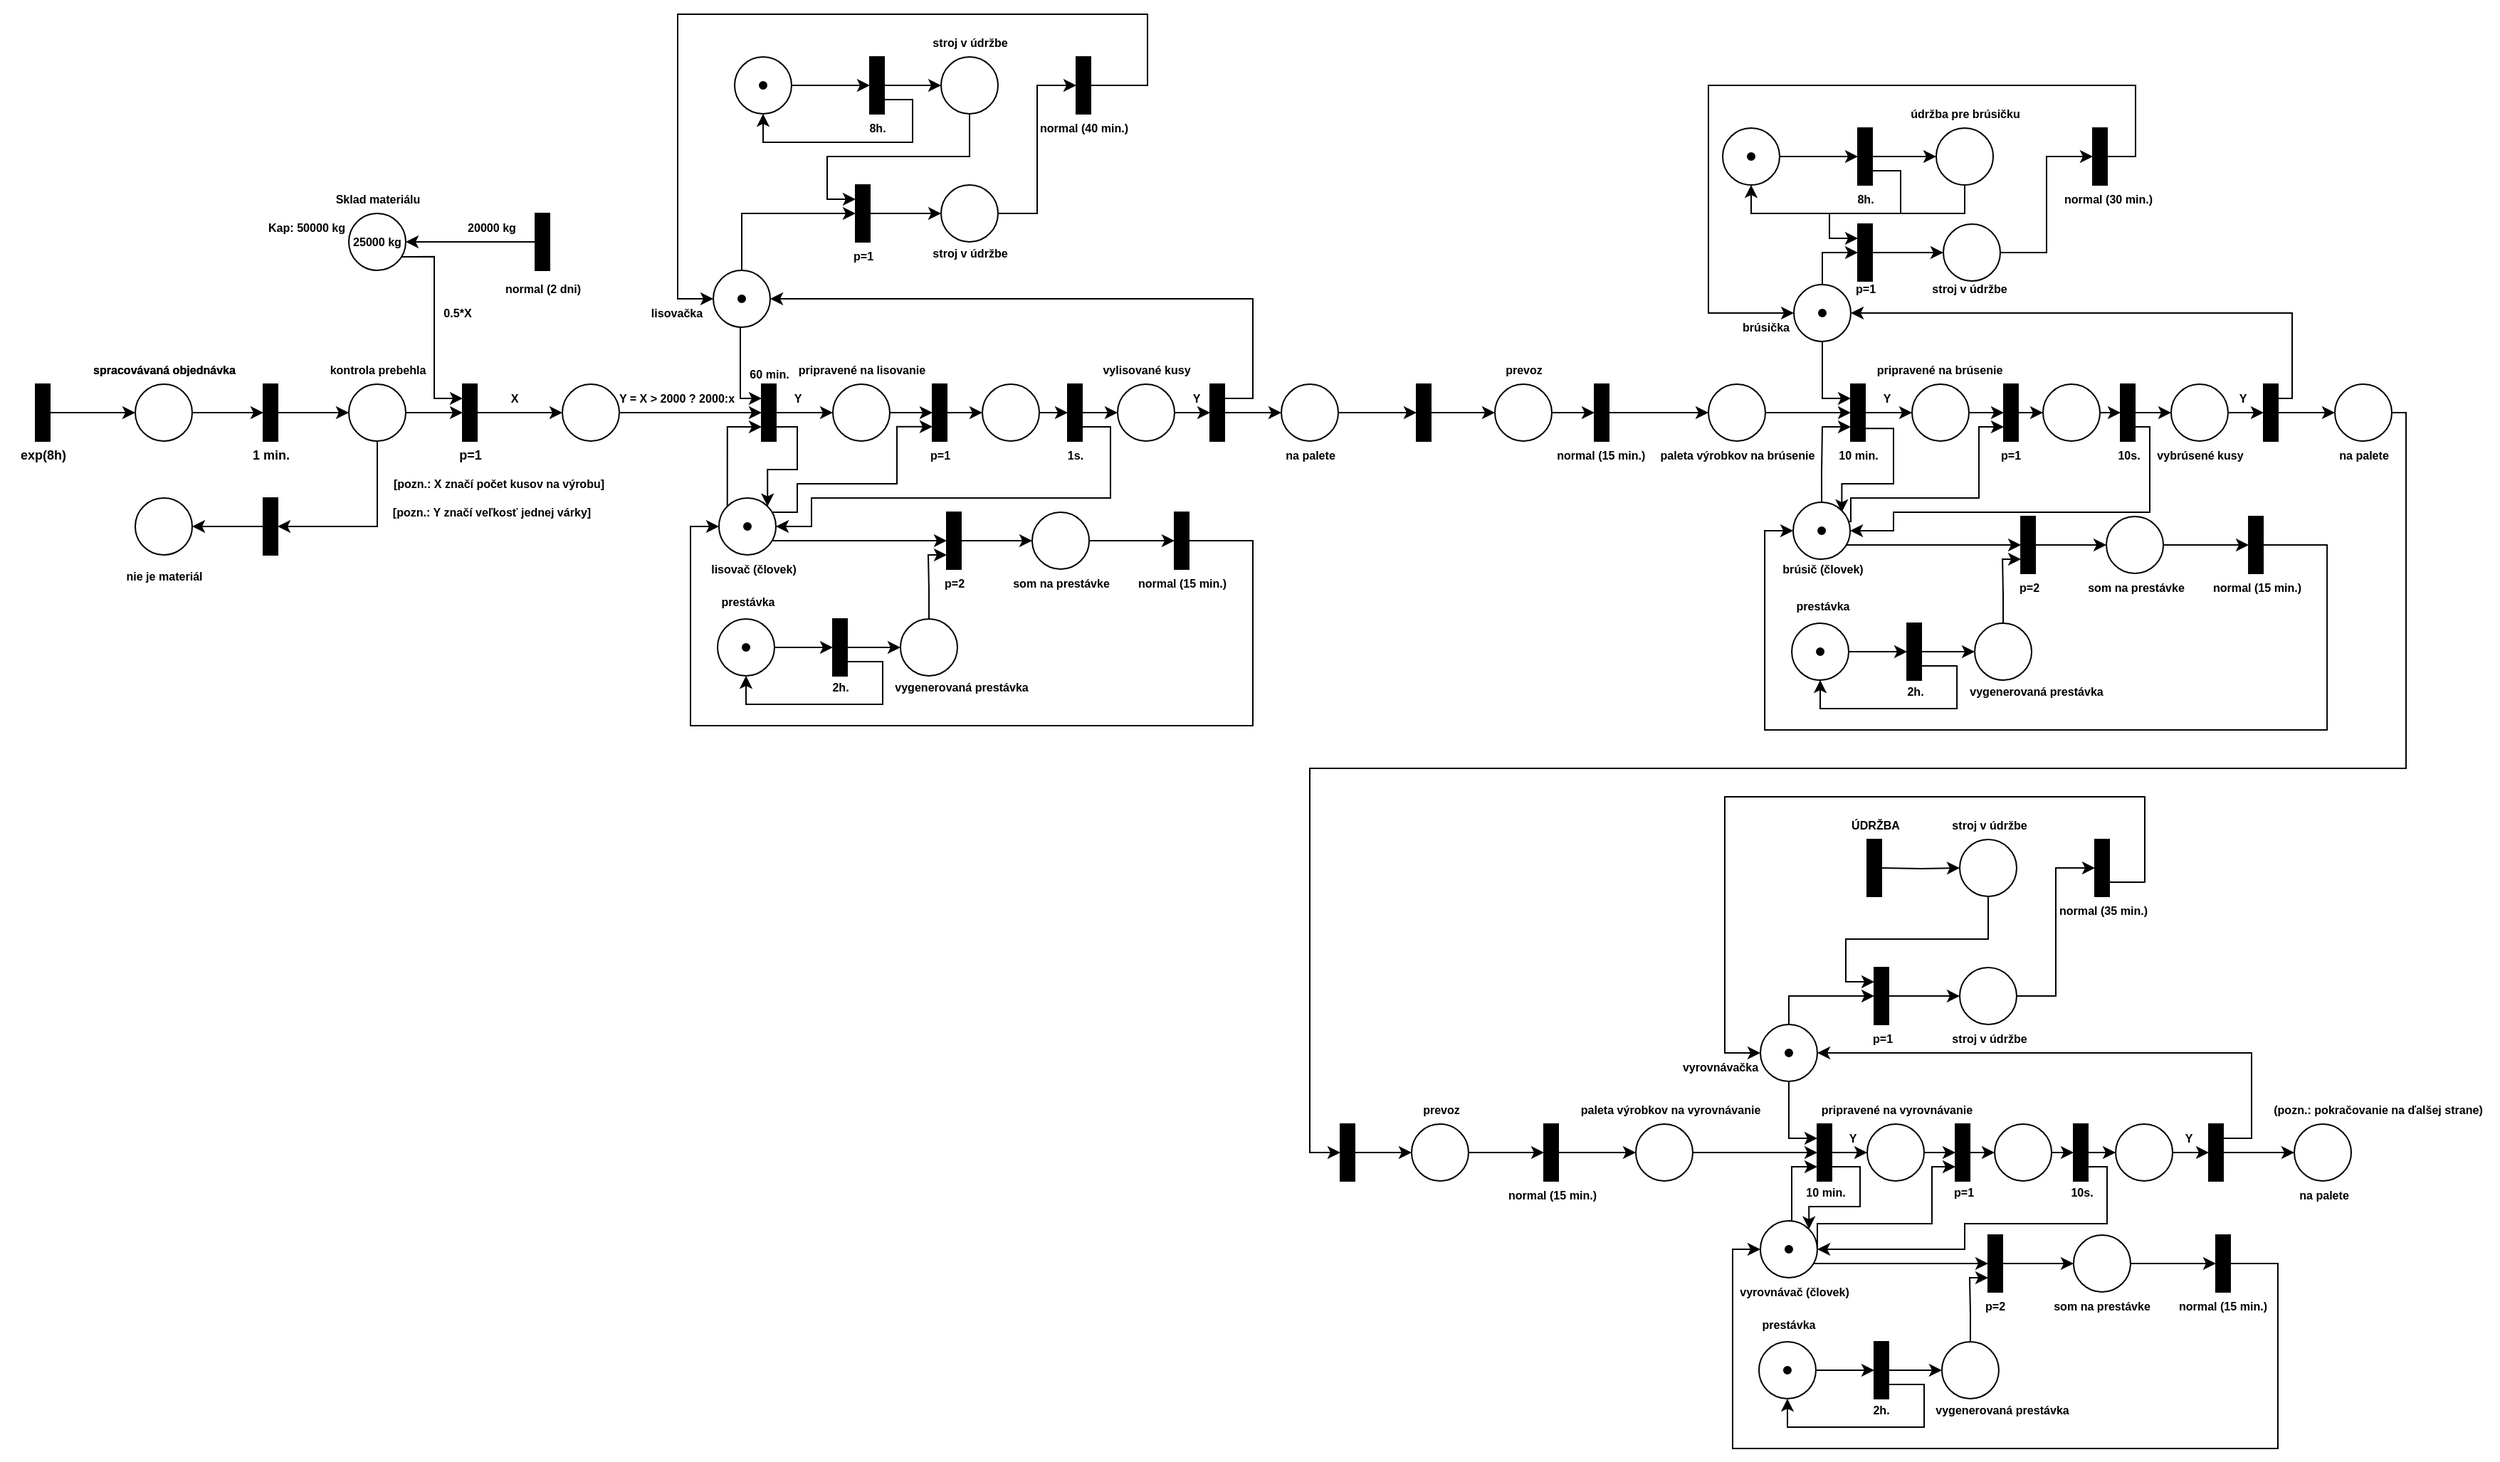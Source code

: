 <mxfile version="22.1.2" type="device" pages="3">
  <diagram name="Page-1" id="9L_iSFYxcWo2DNKwxm4P">
    <mxGraphModel dx="1206" dy="1644" grid="1" gridSize="10" guides="1" tooltips="1" connect="1" arrows="1" fold="1" page="1" pageScale="1" pageWidth="1169" pageHeight="827" math="0" shadow="0">
      <root>
        <mxCell id="0" />
        <mxCell id="1" parent="0" />
        <mxCell id="WV2E-qCdzKCkwWMModYk-13" style="edgeStyle=orthogonalEdgeStyle;rounded=0;orthogonalLoop=1;jettySize=auto;html=1;entryX=0;entryY=0.5;entryDx=0;entryDy=0;" parent="1" source="WV2E-qCdzKCkwWMModYk-2" target="WV2E-qCdzKCkwWMModYk-8" edge="1">
          <mxGeometry relative="1" as="geometry" />
        </mxCell>
        <mxCell id="WV2E-qCdzKCkwWMModYk-2" value="" style="ellipse;whiteSpace=wrap;html=1;aspect=fixed;" parent="1" vertex="1">
          <mxGeometry x="95" y="160" width="40" height="40" as="geometry" />
        </mxCell>
        <mxCell id="WV2E-qCdzKCkwWMModYk-5" style="edgeStyle=orthogonalEdgeStyle;rounded=0;orthogonalLoop=1;jettySize=auto;html=1;entryX=0;entryY=0.5;entryDx=0;entryDy=0;" parent="1" source="WV2E-qCdzKCkwWMModYk-3" target="WV2E-qCdzKCkwWMModYk-2" edge="1">
          <mxGeometry relative="1" as="geometry" />
        </mxCell>
        <mxCell id="WV2E-qCdzKCkwWMModYk-3" value="" style="rounded=0;whiteSpace=wrap;html=1;gradientColor=none;fillColor=#000000;" parent="1" vertex="1">
          <mxGeometry x="25" y="160" width="10" height="40" as="geometry" />
        </mxCell>
        <mxCell id="WV2E-qCdzKCkwWMModYk-6" value="&lt;h6&gt;&lt;font style=&quot;font-size: 9px;&quot;&gt;exp(8h)&lt;/font&gt;&lt;/h6&gt;" style="text;html=1;align=center;verticalAlign=middle;resizable=0;points=[];autosize=1;strokeColor=none;fillColor=none;" parent="1" vertex="1">
          <mxGeometry y="180" width="60" height="60" as="geometry" />
        </mxCell>
        <mxCell id="WV2E-qCdzKCkwWMModYk-7" value="&lt;h6&gt;spracovávaná objednávka&lt;/h6&gt;" style="text;html=1;align=center;verticalAlign=middle;resizable=0;points=[];autosize=1;strokeColor=none;fillColor=none;labelBackgroundColor=none;" parent="1" vertex="1">
          <mxGeometry x="55" y="120" width="120" height="60" as="geometry" />
        </mxCell>
        <mxCell id="WV2E-qCdzKCkwWMModYk-8" value="" style="rounded=0;whiteSpace=wrap;html=1;gradientColor=none;fillColor=#000000;" parent="1" vertex="1">
          <mxGeometry x="185" y="160" width="10" height="40" as="geometry" />
        </mxCell>
        <mxCell id="IB5I2fbD3hVqZCZ33rX3-259" style="edgeStyle=orthogonalEdgeStyle;rounded=0;orthogonalLoop=1;jettySize=auto;html=1;" parent="1" source="WV2E-qCdzKCkwWMModYk-9" target="WV2E-qCdzKCkwWMModYk-92" edge="1">
          <mxGeometry relative="1" as="geometry" />
        </mxCell>
        <mxCell id="qGS7BVg345VueMlhJtkZ-3" style="edgeStyle=orthogonalEdgeStyle;rounded=0;orthogonalLoop=1;jettySize=auto;html=1;exitX=1;exitY=0.75;exitDx=0;exitDy=0;entryX=1;entryY=0.5;entryDx=0;entryDy=0;" parent="1" source="WV2E-qCdzKCkwWMModYk-9" target="ioJqZX6RdpqRCauYp4EF-89" edge="1">
          <mxGeometry relative="1" as="geometry">
            <mxPoint x="1440" y="240" as="targetPoint" />
            <Array as="points">
              <mxPoint x="1510" y="190" />
              <mxPoint x="1510" y="250" />
              <mxPoint x="1330" y="250" />
              <mxPoint x="1330" y="263" />
            </Array>
          </mxGeometry>
        </mxCell>
        <mxCell id="WV2E-qCdzKCkwWMModYk-9" value="" style="rounded=0;whiteSpace=wrap;html=1;gradientColor=none;fillColor=#000000;" parent="1" vertex="1">
          <mxGeometry x="1489.53" y="160" width="10" height="40" as="geometry" />
        </mxCell>
        <mxCell id="IB5I2fbD3hVqZCZ33rX3-263" style="edgeStyle=orthogonalEdgeStyle;rounded=0;orthogonalLoop=1;jettySize=auto;html=1;exitX=1;exitY=0.25;exitDx=0;exitDy=0;entryX=1;entryY=0.5;entryDx=0;entryDy=0;" parent="1" source="WV2E-qCdzKCkwWMModYk-10" target="WV2E-qCdzKCkwWMModYk-88" edge="1">
          <mxGeometry relative="1" as="geometry">
            <Array as="points">
              <mxPoint x="1610" y="170" />
              <mxPoint x="1610" y="110" />
            </Array>
          </mxGeometry>
        </mxCell>
        <mxCell id="IB5I2fbD3hVqZCZ33rX3-264" style="edgeStyle=orthogonalEdgeStyle;rounded=0;orthogonalLoop=1;jettySize=auto;html=1;entryX=0;entryY=0.5;entryDx=0;entryDy=0;" parent="1" source="WV2E-qCdzKCkwWMModYk-10" target="IB5I2fbD3hVqZCZ33rX3-244" edge="1">
          <mxGeometry relative="1" as="geometry" />
        </mxCell>
        <mxCell id="WV2E-qCdzKCkwWMModYk-10" value="" style="rounded=0;whiteSpace=wrap;html=1;gradientColor=none;fillColor=#000000;" parent="1" vertex="1">
          <mxGeometry x="1590" y="160" width="10" height="40" as="geometry" />
        </mxCell>
        <mxCell id="WV2E-qCdzKCkwWMModYk-11" value="" style="rounded=0;whiteSpace=wrap;html=1;gradientColor=none;fillColor=#000000;" parent="1" vertex="1">
          <mxGeometry x="376" y="40" width="10" height="40" as="geometry" />
        </mxCell>
        <mxCell id="IB5I2fbD3hVqZCZ33rX3-255" style="edgeStyle=orthogonalEdgeStyle;rounded=0;orthogonalLoop=1;jettySize=auto;html=1;exitX=1;exitY=0.5;exitDx=0;exitDy=0;" parent="1" source="WV2E-qCdzKCkwWMModYk-12" target="WV2E-qCdzKCkwWMModYk-17" edge="1">
          <mxGeometry relative="1" as="geometry" />
        </mxCell>
        <mxCell id="ioJqZX6RdpqRCauYp4EF-115" style="edgeStyle=orthogonalEdgeStyle;rounded=0;orthogonalLoop=1;jettySize=auto;html=1;exitX=1;exitY=0.75;exitDx=0;exitDy=0;entryX=1;entryY=0;entryDx=0;entryDy=0;" parent="1" edge="1">
          <mxGeometry relative="1" as="geometry">
            <mxPoint x="1310" y="191.12" as="sourcePoint" />
            <mxPoint x="1293.672" y="249.978" as="targetPoint" />
            <Array as="points">
              <mxPoint x="1330" y="191" />
              <mxPoint x="1330" y="230" />
              <mxPoint x="1294" y="230" />
            </Array>
          </mxGeometry>
        </mxCell>
        <mxCell id="WV2E-qCdzKCkwWMModYk-12" value="" style="rounded=0;whiteSpace=wrap;html=1;gradientColor=none;fillColor=#000000;" parent="1" vertex="1">
          <mxGeometry x="1300" y="160" width="10" height="40" as="geometry" />
        </mxCell>
        <mxCell id="WV2E-qCdzKCkwWMModYk-34" style="edgeStyle=orthogonalEdgeStyle;rounded=0;orthogonalLoop=1;jettySize=auto;html=1;entryX=0;entryY=0.5;entryDx=0;entryDy=0;" parent="1" source="WV2E-qCdzKCkwWMModYk-14" target="WV2E-qCdzKCkwWMModYk-26" edge="1">
          <mxGeometry relative="1" as="geometry" />
        </mxCell>
        <mxCell id="WV2E-qCdzKCkwWMModYk-36" style="edgeStyle=orthogonalEdgeStyle;rounded=0;orthogonalLoop=1;jettySize=auto;html=1;entryX=1;entryY=0.5;entryDx=0;entryDy=0;" parent="1" source="WV2E-qCdzKCkwWMModYk-14" target="WV2E-qCdzKCkwWMModYk-25" edge="1">
          <mxGeometry relative="1" as="geometry">
            <mxPoint x="265" y="260" as="targetPoint" />
            <Array as="points">
              <mxPoint x="265" y="260" />
            </Array>
          </mxGeometry>
        </mxCell>
        <mxCell id="WV2E-qCdzKCkwWMModYk-14" value="" style="ellipse;whiteSpace=wrap;html=1;aspect=fixed;" parent="1" vertex="1">
          <mxGeometry x="245" y="160" width="40" height="40" as="geometry" />
        </mxCell>
        <mxCell id="IB5I2fbD3hVqZCZ33rX3-65" style="edgeStyle=orthogonalEdgeStyle;rounded=0;orthogonalLoop=1;jettySize=auto;html=1;entryX=0;entryY=0.5;entryDx=0;entryDy=0;" parent="1" source="WV2E-qCdzKCkwWMModYk-15" target="WV2E-qCdzKCkwWMModYk-27" edge="1">
          <mxGeometry relative="1" as="geometry" />
        </mxCell>
        <mxCell id="WV2E-qCdzKCkwWMModYk-15" value="" style="ellipse;whiteSpace=wrap;html=1;aspect=fixed;" parent="1" vertex="1">
          <mxGeometry x="900" y="160" width="40" height="40" as="geometry" />
        </mxCell>
        <mxCell id="IB5I2fbD3hVqZCZ33rX3-256" style="edgeStyle=orthogonalEdgeStyle;rounded=0;orthogonalLoop=1;jettySize=auto;html=1;entryX=0;entryY=0.5;entryDx=0;entryDy=0;" parent="1" source="WV2E-qCdzKCkwWMModYk-17" target="ioJqZX6RdpqRCauYp4EF-171" edge="1">
          <mxGeometry relative="1" as="geometry">
            <mxPoint x="1410" y="180" as="targetPoint" />
          </mxGeometry>
        </mxCell>
        <mxCell id="WV2E-qCdzKCkwWMModYk-17" value="" style="ellipse;whiteSpace=wrap;html=1;aspect=fixed;" parent="1" vertex="1">
          <mxGeometry x="1343" y="160" width="40" height="40" as="geometry" />
        </mxCell>
        <mxCell id="ioJqZX6RdpqRCauYp4EF-1" style="edgeStyle=orthogonalEdgeStyle;rounded=0;orthogonalLoop=1;jettySize=auto;html=1;exitX=1;exitY=0.5;exitDx=0;exitDy=0;entryX=0;entryY=0.5;entryDx=0;entryDy=0;" parent="1" source="WV2E-qCdzKCkwWMModYk-19" target="ioJqZX6RdpqRCauYp4EF-2" edge="1">
          <mxGeometry relative="1" as="geometry">
            <mxPoint x="650" y="180.048" as="targetPoint" />
          </mxGeometry>
        </mxCell>
        <mxCell id="WV2E-qCdzKCkwWMModYk-19" value="" style="ellipse;whiteSpace=wrap;html=1;aspect=fixed;" parent="1" vertex="1">
          <mxGeometry x="585" y="160" width="40" height="40" as="geometry" />
        </mxCell>
        <mxCell id="WV2E-qCdzKCkwWMModYk-107" style="edgeStyle=orthogonalEdgeStyle;rounded=0;orthogonalLoop=1;jettySize=auto;html=1;entryX=0;entryY=0.5;entryDx=0;entryDy=0;" parent="1" source="WV2E-qCdzKCkwWMModYk-20" target="WV2E-qCdzKCkwWMModYk-97" edge="1">
          <mxGeometry relative="1" as="geometry" />
        </mxCell>
        <mxCell id="WV2E-qCdzKCkwWMModYk-20" value="" style="ellipse;whiteSpace=wrap;html=1;aspect=fixed;" parent="1" vertex="1">
          <mxGeometry x="785" y="160" width="40" height="40" as="geometry" />
        </mxCell>
        <mxCell id="WV2E-qCdzKCkwWMModYk-59" style="edgeStyle=orthogonalEdgeStyle;rounded=0;orthogonalLoop=1;jettySize=auto;html=1;entryX=0;entryY=0.25;entryDx=0;entryDy=0;" parent="1" source="WV2E-qCdzKCkwWMModYk-21" target="WV2E-qCdzKCkwWMModYk-30" edge="1">
          <mxGeometry relative="1" as="geometry">
            <Array as="points">
              <mxPoint x="520" y="100" />
              <mxPoint x="520" y="170" />
            </Array>
          </mxGeometry>
        </mxCell>
        <mxCell id="IB5I2fbD3hVqZCZ33rX3-16" style="edgeStyle=orthogonalEdgeStyle;rounded=0;orthogonalLoop=1;jettySize=auto;html=1;exitX=0.5;exitY=0;exitDx=0;exitDy=0;entryX=0;entryY=0.5;entryDx=0;entryDy=0;" parent="1" source="WV2E-qCdzKCkwWMModYk-21" target="WV2E-qCdzKCkwWMModYk-28" edge="1">
          <mxGeometry relative="1" as="geometry" />
        </mxCell>
        <mxCell id="WV2E-qCdzKCkwWMModYk-21" value="" style="ellipse;whiteSpace=wrap;html=1;aspect=fixed;" parent="1" vertex="1">
          <mxGeometry x="501" y="80" width="40" height="40" as="geometry" />
        </mxCell>
        <mxCell id="WV2E-qCdzKCkwWMModYk-22" value="&lt;h6&gt;25000 kg&lt;/h6&gt;" style="ellipse;whiteSpace=wrap;html=1;aspect=fixed;" parent="1" vertex="1">
          <mxGeometry x="245" y="40" width="40" height="40" as="geometry" />
        </mxCell>
        <mxCell id="WV2E-qCdzKCkwWMModYk-50" style="edgeStyle=orthogonalEdgeStyle;rounded=0;orthogonalLoop=1;jettySize=auto;html=1;entryX=0;entryY=0.5;entryDx=0;entryDy=0;" parent="1" source="WV2E-qCdzKCkwWMModYk-23" target="WV2E-qCdzKCkwWMModYk-30" edge="1">
          <mxGeometry relative="1" as="geometry">
            <mxPoint x="535" y="180" as="targetPoint" />
          </mxGeometry>
        </mxCell>
        <mxCell id="WV2E-qCdzKCkwWMModYk-23" value="" style="ellipse;whiteSpace=wrap;html=1;aspect=fixed;" parent="1" vertex="1">
          <mxGeometry x="395" y="160" width="40" height="40" as="geometry" />
        </mxCell>
        <mxCell id="WV2E-qCdzKCkwWMModYk-24" value="" style="ellipse;whiteSpace=wrap;html=1;aspect=fixed;" parent="1" vertex="1">
          <mxGeometry x="95" y="240" width="40" height="40" as="geometry" />
        </mxCell>
        <mxCell id="WV2E-qCdzKCkwWMModYk-37" style="edgeStyle=orthogonalEdgeStyle;rounded=0;orthogonalLoop=1;jettySize=auto;html=1;" parent="1" source="WV2E-qCdzKCkwWMModYk-25" target="WV2E-qCdzKCkwWMModYk-24" edge="1">
          <mxGeometry relative="1" as="geometry" />
        </mxCell>
        <mxCell id="WV2E-qCdzKCkwWMModYk-25" value="" style="rounded=0;whiteSpace=wrap;html=1;gradientColor=none;fillColor=#000000;" parent="1" vertex="1">
          <mxGeometry x="185" y="240" width="10" height="40" as="geometry" />
        </mxCell>
        <mxCell id="WV2E-qCdzKCkwWMModYk-40" style="edgeStyle=orthogonalEdgeStyle;rounded=0;orthogonalLoop=1;jettySize=auto;html=1;entryX=0;entryY=0.5;entryDx=0;entryDy=0;" parent="1" source="WV2E-qCdzKCkwWMModYk-26" target="WV2E-qCdzKCkwWMModYk-23" edge="1">
          <mxGeometry relative="1" as="geometry" />
        </mxCell>
        <mxCell id="WV2E-qCdzKCkwWMModYk-26" value="" style="rounded=0;whiteSpace=wrap;html=1;gradientColor=none;fillColor=#000000;" parent="1" vertex="1">
          <mxGeometry x="325" y="160" width="10" height="40" as="geometry" />
        </mxCell>
        <mxCell id="IB5I2fbD3hVqZCZ33rX3-66" style="edgeStyle=orthogonalEdgeStyle;rounded=0;orthogonalLoop=1;jettySize=auto;html=1;entryX=0;entryY=0.5;entryDx=0;entryDy=0;" parent="1" source="WV2E-qCdzKCkwWMModYk-27" target="WV2E-qCdzKCkwWMModYk-94" edge="1">
          <mxGeometry relative="1" as="geometry" />
        </mxCell>
        <mxCell id="WV2E-qCdzKCkwWMModYk-27" value="" style="rounded=0;whiteSpace=wrap;html=1;gradientColor=none;fillColor=#000000;" parent="1" vertex="1">
          <mxGeometry x="995" y="160" width="10" height="40" as="geometry" />
        </mxCell>
        <mxCell id="IB5I2fbD3hVqZCZ33rX3-368" style="edgeStyle=orthogonalEdgeStyle;rounded=0;orthogonalLoop=1;jettySize=auto;html=1;entryX=0;entryY=0.5;entryDx=0;entryDy=0;" parent="1" source="WV2E-qCdzKCkwWMModYk-28" target="IB5I2fbD3hVqZCZ33rX3-248" edge="1">
          <mxGeometry relative="1" as="geometry" />
        </mxCell>
        <mxCell id="WV2E-qCdzKCkwWMModYk-28" value="" style="rounded=0;whiteSpace=wrap;html=1;gradientColor=none;fillColor=#000000;" parent="1" vertex="1">
          <mxGeometry x="601" y="20" width="10" height="40" as="geometry" />
        </mxCell>
        <mxCell id="WV2E-qCdzKCkwWMModYk-57" style="edgeStyle=orthogonalEdgeStyle;rounded=0;orthogonalLoop=1;jettySize=auto;html=1;entryX=0;entryY=0.5;entryDx=0;entryDy=0;" parent="1" source="WV2E-qCdzKCkwWMModYk-30" target="WV2E-qCdzKCkwWMModYk-19" edge="1">
          <mxGeometry relative="1" as="geometry" />
        </mxCell>
        <mxCell id="ioJqZX6RdpqRCauYp4EF-10" style="edgeStyle=orthogonalEdgeStyle;rounded=0;orthogonalLoop=1;jettySize=auto;html=1;exitX=1;exitY=0.75;exitDx=0;exitDy=0;entryX=1;entryY=0;entryDx=0;entryDy=0;" parent="1" source="WV2E-qCdzKCkwWMModYk-30" target="ioJqZX6RdpqRCauYp4EF-8" edge="1">
          <mxGeometry relative="1" as="geometry">
            <Array as="points">
              <mxPoint x="560" y="190" />
              <mxPoint x="560" y="220" />
              <mxPoint x="539" y="220" />
            </Array>
          </mxGeometry>
        </mxCell>
        <mxCell id="WV2E-qCdzKCkwWMModYk-30" value="" style="rounded=0;whiteSpace=wrap;html=1;gradientColor=none;fillColor=#000000;" parent="1" vertex="1">
          <mxGeometry x="535" y="160" width="10" height="40" as="geometry" />
        </mxCell>
        <mxCell id="WV2E-qCdzKCkwWMModYk-31" style="edgeStyle=orthogonalEdgeStyle;rounded=0;orthogonalLoop=1;jettySize=auto;html=1;exitX=1;exitY=0.5;exitDx=0;exitDy=0;entryX=0;entryY=0.5;entryDx=0;entryDy=0;" parent="1" source="WV2E-qCdzKCkwWMModYk-8" target="WV2E-qCdzKCkwWMModYk-14" edge="1">
          <mxGeometry relative="1" as="geometry" />
        </mxCell>
        <mxCell id="WV2E-qCdzKCkwWMModYk-32" value="&lt;h6 style=&quot;line-height: 120%;&quot;&gt;spracovávaná objednávka&lt;/h6&gt;" style="text;html=1;align=center;verticalAlign=middle;resizable=0;points=[];autosize=1;strokeColor=none;fillColor=none;labelBackgroundColor=none;" parent="1" vertex="1">
          <mxGeometry x="55" y="120" width="120" height="60" as="geometry" />
        </mxCell>
        <mxCell id="WV2E-qCdzKCkwWMModYk-33" value="&lt;h6&gt;&lt;font style=&quot;font-size: 9px;&quot;&gt;1 min.&lt;/font&gt;&lt;/h6&gt;" style="text;html=1;align=center;verticalAlign=middle;resizable=0;points=[];autosize=1;strokeColor=none;fillColor=none;" parent="1" vertex="1">
          <mxGeometry x="165" y="180" width="50" height="60" as="geometry" />
        </mxCell>
        <mxCell id="WV2E-qCdzKCkwWMModYk-38" value="&lt;h6&gt;nie je materiál&lt;/h6&gt;" style="text;html=1;align=center;verticalAlign=middle;resizable=0;points=[];autosize=1;strokeColor=none;fillColor=none;" parent="1" vertex="1">
          <mxGeometry x="75" y="265" width="80" height="60" as="geometry" />
        </mxCell>
        <mxCell id="WV2E-qCdzKCkwWMModYk-39" value="&lt;h6&gt;&lt;font style=&quot;font-size: 9px;&quot;&gt;p=1&lt;/font&gt;&lt;/h6&gt;" style="text;html=1;align=center;verticalAlign=middle;resizable=0;points=[];autosize=1;strokeColor=none;fillColor=none;" parent="1" vertex="1">
          <mxGeometry x="310" y="180" width="40" height="60" as="geometry" />
        </mxCell>
        <mxCell id="WV2E-qCdzKCkwWMModYk-41" value="&lt;h6&gt;X&lt;/h6&gt;" style="text;html=1;align=center;verticalAlign=middle;resizable=0;points=[];autosize=1;strokeColor=none;fillColor=none;" parent="1" vertex="1">
          <mxGeometry x="346" y="140" width="30" height="60" as="geometry" />
        </mxCell>
        <mxCell id="WV2E-qCdzKCkwWMModYk-42" value="&lt;h6&gt;normal (2 dni)&lt;/h6&gt;" style="text;html=1;align=center;verticalAlign=middle;resizable=0;points=[];autosize=1;strokeColor=none;fillColor=none;" parent="1" vertex="1">
          <mxGeometry x="341" y="63" width="80" height="60" as="geometry" />
        </mxCell>
        <mxCell id="WV2E-qCdzKCkwWMModYk-43" style="edgeStyle=orthogonalEdgeStyle;rounded=0;orthogonalLoop=1;jettySize=auto;html=1;entryX=1;entryY=0.5;entryDx=0;entryDy=0;" parent="1" source="WV2E-qCdzKCkwWMModYk-11" target="WV2E-qCdzKCkwWMModYk-22" edge="1">
          <mxGeometry relative="1" as="geometry" />
        </mxCell>
        <mxCell id="WV2E-qCdzKCkwWMModYk-44" value="&lt;h6&gt;20000 kg&lt;/h6&gt;" style="text;html=1;align=center;verticalAlign=middle;resizable=0;points=[];autosize=1;strokeColor=none;fillColor=none;" parent="1" vertex="1">
          <mxGeometry x="315" y="20" width="60" height="60" as="geometry" />
        </mxCell>
        <mxCell id="WV2E-qCdzKCkwWMModYk-35" value="&lt;h6&gt;kontrola prebehla&lt;/h6&gt;" style="text;html=1;align=center;verticalAlign=middle;resizable=0;points=[];autosize=1;strokeColor=none;fillColor=none;" parent="1" vertex="1">
          <mxGeometry x="220" y="120" width="90" height="60" as="geometry" />
        </mxCell>
        <mxCell id="WV2E-qCdzKCkwWMModYk-47" style="edgeStyle=orthogonalEdgeStyle;rounded=0;orthogonalLoop=1;jettySize=auto;html=1;exitX=0.934;exitY=0.761;exitDx=0;exitDy=0;exitPerimeter=0;entryX=0;entryY=0.25;entryDx=0;entryDy=0;" parent="1" source="WV2E-qCdzKCkwWMModYk-22" target="WV2E-qCdzKCkwWMModYk-26" edge="1">
          <mxGeometry relative="1" as="geometry">
            <mxPoint x="285" y="110" as="targetPoint" />
          </mxGeometry>
        </mxCell>
        <mxCell id="WV2E-qCdzKCkwWMModYk-48" value="&lt;h6&gt;0.5*X&lt;/h6&gt;" style="text;html=1;align=center;verticalAlign=middle;resizable=0;points=[];autosize=1;strokeColor=none;fillColor=none;" parent="1" vertex="1">
          <mxGeometry x="301" y="80" width="40" height="60" as="geometry" />
        </mxCell>
        <mxCell id="WV2E-qCdzKCkwWMModYk-49" value="&lt;h6&gt;&lt;font style=&quot;font-size: 8px;&quot;&gt;[pozn.: X značí počet kusov na výrobu]&lt;/font&gt;&lt;/h6&gt;" style="text;html=1;align=center;verticalAlign=middle;resizable=0;points=[];autosize=1;strokeColor=none;fillColor=none;" parent="1" vertex="1">
          <mxGeometry x="265" y="200" width="170" height="60" as="geometry" />
        </mxCell>
        <mxCell id="WV2E-qCdzKCkwWMModYk-52" value="&lt;h6&gt;Y = X &amp;gt; 2000 ? 2000:x&lt;/h6&gt;" style="text;html=1;align=center;verticalAlign=middle;resizable=0;points=[];autosize=1;strokeColor=none;fillColor=none;" parent="1" vertex="1">
          <mxGeometry x="425.01" y="140" width="100" height="60" as="geometry" />
        </mxCell>
        <mxCell id="WV2E-qCdzKCkwWMModYk-53" value="&lt;h6&gt;[pozn.: Y značí veľkosť jednej várky]&lt;/h6&gt;" style="text;html=1;align=center;verticalAlign=middle;resizable=0;points=[];autosize=1;strokeColor=none;fillColor=none;" parent="1" vertex="1">
          <mxGeometry x="265" y="220" width="160" height="60" as="geometry" />
        </mxCell>
        <mxCell id="WV2E-qCdzKCkwWMModYk-54" value="&lt;h6&gt;60 min.&lt;/h6&gt;" style="text;html=1;align=center;verticalAlign=middle;resizable=0;points=[];autosize=1;strokeColor=none;fillColor=none;" parent="1" vertex="1">
          <mxGeometry x="515" y="123" width="50" height="60" as="geometry" />
        </mxCell>
        <mxCell id="WV2E-qCdzKCkwWMModYk-55" value="&lt;h6&gt;Sklad materiálu&lt;/h6&gt;" style="text;html=1;align=center;verticalAlign=middle;resizable=0;points=[];autosize=1;strokeColor=none;fillColor=none;" parent="1" vertex="1">
          <mxGeometry x="225" width="80" height="60" as="geometry" />
        </mxCell>
        <mxCell id="WV2E-qCdzKCkwWMModYk-58" value="&lt;h6&gt;Y&lt;/h6&gt;" style="text;html=1;align=center;verticalAlign=middle;resizable=0;points=[];autosize=1;strokeColor=none;fillColor=none;" parent="1" vertex="1">
          <mxGeometry x="545" y="140" width="30" height="60" as="geometry" />
        </mxCell>
        <mxCell id="WV2E-qCdzKCkwWMModYk-60" value="" style="ellipse;whiteSpace=wrap;html=1;aspect=fixed;gradientColor=none;fillColor=#000000;" parent="1" vertex="1">
          <mxGeometry x="518.5" y="97.5" width="5" height="5" as="geometry" />
        </mxCell>
        <mxCell id="WV2E-qCdzKCkwWMModYk-66" value="" style="group" parent="1" vertex="1" connectable="0">
          <mxGeometry x="1236.5" y="610" width="40" height="40" as="geometry" />
        </mxCell>
        <mxCell id="WV2E-qCdzKCkwWMModYk-67" value="" style="ellipse;whiteSpace=wrap;html=1;aspect=fixed;" parent="WV2E-qCdzKCkwWMModYk-66" vertex="1">
          <mxGeometry width="40" height="40" as="geometry" />
        </mxCell>
        <mxCell id="WV2E-qCdzKCkwWMModYk-68" value="" style="ellipse;whiteSpace=wrap;html=1;aspect=fixed;gradientColor=none;fillColor=#000000;" parent="WV2E-qCdzKCkwWMModYk-66" vertex="1">
          <mxGeometry x="17.5" y="17.5" width="5" height="5" as="geometry" />
        </mxCell>
        <mxCell id="WV2E-qCdzKCkwWMModYk-87" value="" style="group" parent="1" vertex="1" connectable="0">
          <mxGeometry x="1260" y="90" width="40" height="40" as="geometry" />
        </mxCell>
        <mxCell id="WV2E-qCdzKCkwWMModYk-88" value="" style="ellipse;whiteSpace=wrap;html=1;aspect=fixed;" parent="WV2E-qCdzKCkwWMModYk-87" vertex="1">
          <mxGeometry width="40" height="40" as="geometry" />
        </mxCell>
        <mxCell id="WV2E-qCdzKCkwWMModYk-89" value="" style="ellipse;whiteSpace=wrap;html=1;aspect=fixed;gradientColor=none;fillColor=#000000;" parent="WV2E-qCdzKCkwWMModYk-87" vertex="1">
          <mxGeometry x="17.5" y="17.5" width="5" height="5" as="geometry" />
        </mxCell>
        <mxCell id="IB5I2fbD3hVqZCZ33rX3-358" style="edgeStyle=orthogonalEdgeStyle;rounded=0;orthogonalLoop=1;jettySize=auto;html=1;entryX=0;entryY=0.5;entryDx=0;entryDy=0;" parent="1" source="WV2E-qCdzKCkwWMModYk-90" target="IB5I2fbD3hVqZCZ33rX3-235" edge="1">
          <mxGeometry relative="1" as="geometry">
            <mxPoint x="1266.5" y="700" as="targetPoint" />
          </mxGeometry>
        </mxCell>
        <mxCell id="WV2E-qCdzKCkwWMModYk-90" value="" style="ellipse;whiteSpace=wrap;html=1;aspect=fixed;" parent="1" vertex="1">
          <mxGeometry x="1149" y="680" width="40" height="40" as="geometry" />
        </mxCell>
        <mxCell id="IB5I2fbD3hVqZCZ33rX3-1001" style="edgeStyle=orthogonalEdgeStyle;rounded=0;orthogonalLoop=1;jettySize=auto;html=1;entryX=0;entryY=0.5;entryDx=0;entryDy=0;" parent="1" source="WV2E-qCdzKCkwWMModYk-91" target="ioJqZX6RdpqRCauYp4EF-179" edge="1">
          <mxGeometry relative="1" as="geometry">
            <mxPoint x="1396.5" y="698" as="targetPoint" />
            <Array as="points" />
          </mxGeometry>
        </mxCell>
        <mxCell id="WV2E-qCdzKCkwWMModYk-91" value="" style="ellipse;whiteSpace=wrap;html=1;aspect=fixed;" parent="1" vertex="1">
          <mxGeometry x="1311.5" y="680" width="40" height="40" as="geometry" />
        </mxCell>
        <mxCell id="WV2E-qCdzKCkwWMModYk-92" value="" style="ellipse;whiteSpace=wrap;html=1;aspect=fixed;" parent="1" vertex="1">
          <mxGeometry x="1524.98" y="160" width="40" height="40" as="geometry" />
        </mxCell>
        <mxCell id="IB5I2fbD3hVqZCZ33rX3-254" style="edgeStyle=orthogonalEdgeStyle;rounded=0;orthogonalLoop=1;jettySize=auto;html=1;entryX=0;entryY=0.5;entryDx=0;entryDy=0;" parent="1" source="WV2E-qCdzKCkwWMModYk-93" target="WV2E-qCdzKCkwWMModYk-12" edge="1">
          <mxGeometry relative="1" as="geometry" />
        </mxCell>
        <mxCell id="WV2E-qCdzKCkwWMModYk-93" value="" style="ellipse;whiteSpace=wrap;html=1;aspect=fixed;" parent="1" vertex="1">
          <mxGeometry x="1200" y="160" width="40" height="40" as="geometry" />
        </mxCell>
        <mxCell id="IB5I2fbD3hVqZCZ33rX3-242" style="edgeStyle=orthogonalEdgeStyle;rounded=0;orthogonalLoop=1;jettySize=auto;html=1;entryX=0;entryY=0.5;entryDx=0;entryDy=0;" parent="1" source="WV2E-qCdzKCkwWMModYk-94" target="WV2E-qCdzKCkwWMModYk-95" edge="1">
          <mxGeometry relative="1" as="geometry" />
        </mxCell>
        <mxCell id="WV2E-qCdzKCkwWMModYk-94" value="" style="ellipse;whiteSpace=wrap;html=1;aspect=fixed;" parent="1" vertex="1">
          <mxGeometry x="1050" y="160" width="40" height="40" as="geometry" />
        </mxCell>
        <mxCell id="IB5I2fbD3hVqZCZ33rX3-252" style="edgeStyle=orthogonalEdgeStyle;rounded=0;orthogonalLoop=1;jettySize=auto;html=1;entryX=0;entryY=0.5;entryDx=0;entryDy=0;" parent="1" source="WV2E-qCdzKCkwWMModYk-95" target="WV2E-qCdzKCkwWMModYk-93" edge="1">
          <mxGeometry relative="1" as="geometry">
            <mxPoint x="1220" y="180" as="targetPoint" />
          </mxGeometry>
        </mxCell>
        <mxCell id="WV2E-qCdzKCkwWMModYk-95" value="" style="rounded=0;whiteSpace=wrap;html=1;gradientColor=none;fillColor=#000000;" parent="1" vertex="1">
          <mxGeometry x="1120" y="160" width="10" height="40" as="geometry" />
        </mxCell>
        <mxCell id="WV2E-qCdzKCkwWMModYk-119" style="edgeStyle=orthogonalEdgeStyle;rounded=0;orthogonalLoop=1;jettySize=auto;html=1;entryX=1;entryY=0.5;entryDx=0;entryDy=0;exitX=1;exitY=0.25;exitDx=0;exitDy=0;" parent="1" source="WV2E-qCdzKCkwWMModYk-97" target="WV2E-qCdzKCkwWMModYk-21" edge="1">
          <mxGeometry relative="1" as="geometry">
            <Array as="points">
              <mxPoint x="880" y="170" />
              <mxPoint x="880" y="100" />
            </Array>
          </mxGeometry>
        </mxCell>
        <mxCell id="IB5I2fbD3hVqZCZ33rX3-1" style="edgeStyle=orthogonalEdgeStyle;rounded=0;orthogonalLoop=1;jettySize=auto;html=1;entryX=0;entryY=0.5;entryDx=0;entryDy=0;" parent="1" source="WV2E-qCdzKCkwWMModYk-97" target="WV2E-qCdzKCkwWMModYk-15" edge="1">
          <mxGeometry relative="1" as="geometry" />
        </mxCell>
        <mxCell id="WV2E-qCdzKCkwWMModYk-97" value="" style="rounded=0;whiteSpace=wrap;html=1;gradientColor=none;fillColor=#000000;" parent="1" vertex="1">
          <mxGeometry x="850" y="160" width="10" height="40" as="geometry" />
        </mxCell>
        <mxCell id="WV2E-qCdzKCkwWMModYk-105" style="edgeStyle=orthogonalEdgeStyle;rounded=0;orthogonalLoop=1;jettySize=auto;html=1;entryX=0;entryY=0.5;entryDx=0;entryDy=0;" parent="1" source="WV2E-qCdzKCkwWMModYk-100" target="WV2E-qCdzKCkwWMModYk-20" edge="1">
          <mxGeometry relative="1" as="geometry" />
        </mxCell>
        <mxCell id="qGS7BVg345VueMlhJtkZ-2" style="edgeStyle=orthogonalEdgeStyle;rounded=0;orthogonalLoop=1;jettySize=auto;html=1;exitX=1;exitY=0.75;exitDx=0;exitDy=0;entryX=1;entryY=0.5;entryDx=0;entryDy=0;" parent="1" source="WV2E-qCdzKCkwWMModYk-100" target="ioJqZX6RdpqRCauYp4EF-8" edge="1">
          <mxGeometry relative="1" as="geometry">
            <Array as="points">
              <mxPoint x="780" y="190" />
              <mxPoint x="780" y="240" />
              <mxPoint x="570" y="240" />
              <mxPoint x="570" y="260" />
            </Array>
          </mxGeometry>
        </mxCell>
        <mxCell id="WV2E-qCdzKCkwWMModYk-100" value="" style="rounded=0;whiteSpace=wrap;html=1;gradientColor=none;fillColor=#000000;" parent="1" vertex="1">
          <mxGeometry x="750" y="160" width="10" height="40" as="geometry" />
        </mxCell>
        <mxCell id="WV2E-qCdzKCkwWMModYk-101" value="&lt;h6&gt;lisovačka&lt;/h6&gt;" style="text;html=1;align=center;verticalAlign=middle;resizable=0;points=[];autosize=1;strokeColor=none;fillColor=none;" parent="1" vertex="1">
          <mxGeometry x="445.01" y="80" width="60" height="60" as="geometry" />
        </mxCell>
        <mxCell id="WV2E-qCdzKCkwWMModYk-102" value="&lt;h6&gt;pripravené na lisovanie&lt;/h6&gt;" style="text;html=1;align=center;verticalAlign=middle;resizable=0;points=[];autosize=1;strokeColor=none;fillColor=none;" parent="1" vertex="1">
          <mxGeometry x="550" y="120" width="110" height="60" as="geometry" />
        </mxCell>
        <mxCell id="WV2E-qCdzKCkwWMModYk-104" value="&lt;h6&gt;1s.&lt;/h6&gt;" style="text;html=1;align=center;verticalAlign=middle;resizable=0;points=[];autosize=1;strokeColor=none;fillColor=none;" parent="1" vertex="1">
          <mxGeometry x="740" y="180" width="30" height="60" as="geometry" />
        </mxCell>
        <mxCell id="WV2E-qCdzKCkwWMModYk-106" value="&lt;h6&gt;vylisované kusy&lt;/h6&gt;" style="text;html=1;align=center;verticalAlign=middle;resizable=0;points=[];autosize=1;strokeColor=none;fillColor=none;" parent="1" vertex="1">
          <mxGeometry x="760" y="120" width="90" height="60" as="geometry" />
        </mxCell>
        <mxCell id="WV2E-qCdzKCkwWMModYk-108" value="&lt;h6&gt;Y&lt;/h6&gt;" style="text;html=1;align=center;verticalAlign=middle;resizable=0;points=[];autosize=1;strokeColor=none;fillColor=none;" parent="1" vertex="1">
          <mxGeometry x="825" y="140" width="30" height="60" as="geometry" />
        </mxCell>
        <mxCell id="IB5I2fbD3hVqZCZ33rX3-2" value="&lt;h6&gt;na palete&lt;/h6&gt;" style="text;html=1;align=center;verticalAlign=middle;resizable=0;points=[];autosize=1;strokeColor=none;fillColor=none;" parent="1" vertex="1">
          <mxGeometry x="890" y="180" width="60" height="60" as="geometry" />
        </mxCell>
        <mxCell id="IB5I2fbD3hVqZCZ33rX3-17" value="&lt;h6&gt;p=1&lt;/h6&gt;" style="text;html=1;align=center;verticalAlign=middle;resizable=0;points=[];autosize=1;strokeColor=none;fillColor=none;" parent="1" vertex="1">
          <mxGeometry x="586" y="40" width="40" height="60" as="geometry" />
        </mxCell>
        <mxCell id="IB5I2fbD3hVqZCZ33rX3-61" value="" style="group" parent="1" vertex="1" connectable="0">
          <mxGeometry x="496" y="-110" width="310" height="120" as="geometry" />
        </mxCell>
        <mxCell id="IB5I2fbD3hVqZCZ33rX3-48" value="" style="ellipse;whiteSpace=wrap;html=1;aspect=fixed;" parent="IB5I2fbD3hVqZCZ33rX3-61" vertex="1">
          <mxGeometry x="165" y="40" width="40" height="40" as="geometry" />
        </mxCell>
        <mxCell id="IB5I2fbD3hVqZCZ33rX3-49" value="" style="rounded=0;whiteSpace=wrap;html=1;gradientColor=none;fillColor=#000000;" parent="IB5I2fbD3hVqZCZ33rX3-61" vertex="1">
          <mxGeometry x="260" y="40" width="10" height="40" as="geometry" />
        </mxCell>
        <mxCell id="IB5I2fbD3hVqZCZ33rX3-58" value="&lt;h6&gt;normal (40 min.)&lt;/h6&gt;" style="text;html=1;align=center;verticalAlign=middle;resizable=0;points=[];autosize=1;strokeColor=none;fillColor=none;" parent="IB5I2fbD3hVqZCZ33rX3-61" vertex="1">
          <mxGeometry x="220" y="60" width="90" height="60" as="geometry" />
        </mxCell>
        <mxCell id="IB5I2fbD3hVqZCZ33rX3-59" value="&lt;h6&gt;stroj v údržbe&lt;/h6&gt;" style="text;html=1;align=center;verticalAlign=middle;resizable=0;points=[];autosize=1;strokeColor=none;fillColor=none;" parent="IB5I2fbD3hVqZCZ33rX3-61" vertex="1">
          <mxGeometry x="145" width="80" height="60" as="geometry" />
        </mxCell>
        <mxCell id="zoRgtfkR2drv9kRqQAvR-10" value="" style="group" parent="IB5I2fbD3hVqZCZ33rX3-61" vertex="1" connectable="0">
          <mxGeometry x="20" y="40" width="40" height="40" as="geometry" />
        </mxCell>
        <mxCell id="zoRgtfkR2drv9kRqQAvR-11" value="" style="ellipse;whiteSpace=wrap;html=1;aspect=fixed;" parent="zoRgtfkR2drv9kRqQAvR-10" vertex="1">
          <mxGeometry width="40" height="40" as="geometry" />
        </mxCell>
        <mxCell id="zoRgtfkR2drv9kRqQAvR-12" value="" style="ellipse;whiteSpace=wrap;html=1;aspect=fixed;gradientColor=none;fillColor=#000000;" parent="zoRgtfkR2drv9kRqQAvR-10" vertex="1">
          <mxGeometry x="17.5" y="17.5" width="5" height="5" as="geometry" />
        </mxCell>
        <mxCell id="zoRgtfkR2drv9kRqQAvR-13" style="edgeStyle=orthogonalEdgeStyle;rounded=0;orthogonalLoop=1;jettySize=auto;html=1;entryX=0;entryY=0.5;entryDx=0;entryDy=0;" parent="IB5I2fbD3hVqZCZ33rX3-61" source="zoRgtfkR2drv9kRqQAvR-14" target="IB5I2fbD3hVqZCZ33rX3-48" edge="1">
          <mxGeometry relative="1" as="geometry">
            <mxPoint x="165" y="60" as="targetPoint" />
          </mxGeometry>
        </mxCell>
        <mxCell id="zoRgtfkR2drv9kRqQAvR-14" value="" style="rounded=0;whiteSpace=wrap;html=1;gradientColor=none;fillColor=#000000;" parent="IB5I2fbD3hVqZCZ33rX3-61" vertex="1">
          <mxGeometry x="115" y="40" width="10" height="40" as="geometry" />
        </mxCell>
        <mxCell id="zoRgtfkR2drv9kRqQAvR-15" style="edgeStyle=orthogonalEdgeStyle;rounded=0;orthogonalLoop=1;jettySize=auto;html=1;entryX=0;entryY=0.5;entryDx=0;entryDy=0;" parent="IB5I2fbD3hVqZCZ33rX3-61" source="zoRgtfkR2drv9kRqQAvR-11" target="zoRgtfkR2drv9kRqQAvR-14" edge="1">
          <mxGeometry relative="1" as="geometry" />
        </mxCell>
        <mxCell id="zoRgtfkR2drv9kRqQAvR-16" style="edgeStyle=orthogonalEdgeStyle;rounded=0;orthogonalLoop=1;jettySize=auto;html=1;exitX=1;exitY=0.75;exitDx=0;exitDy=0;" parent="IB5I2fbD3hVqZCZ33rX3-61" source="zoRgtfkR2drv9kRqQAvR-14" edge="1">
          <mxGeometry relative="1" as="geometry">
            <mxPoint x="40" y="80" as="targetPoint" />
            <Array as="points">
              <mxPoint x="145" y="70" />
              <mxPoint x="145" y="100" />
              <mxPoint x="40" y="100" />
              <mxPoint x="40" y="80" />
            </Array>
          </mxGeometry>
        </mxCell>
        <mxCell id="zoRgtfkR2drv9kRqQAvR-17" value="&lt;h6&gt;8h.&lt;/h6&gt;" style="text;html=1;align=center;verticalAlign=middle;resizable=0;points=[];autosize=1;strokeColor=none;fillColor=none;" parent="IB5I2fbD3hVqZCZ33rX3-61" vertex="1">
          <mxGeometry x="100" y="60" width="40" height="60" as="geometry" />
        </mxCell>
        <mxCell id="IB5I2fbD3hVqZCZ33rX3-64" style="edgeStyle=orthogonalEdgeStyle;rounded=0;orthogonalLoop=1;jettySize=auto;html=1;entryX=0;entryY=0.5;entryDx=0;entryDy=0;" parent="1" source="IB5I2fbD3hVqZCZ33rX3-49" target="WV2E-qCdzKCkwWMModYk-21" edge="1">
          <mxGeometry relative="1" as="geometry">
            <mxPoint x="476" y="30" as="targetPoint" />
            <Array as="points">
              <mxPoint x="806" y="-50" />
              <mxPoint x="806" y="-100" />
              <mxPoint x="476" y="-100" />
              <mxPoint x="476" y="100" />
            </Array>
          </mxGeometry>
        </mxCell>
        <mxCell id="IB5I2fbD3hVqZCZ33rX3-67" value="&lt;h6&gt;prevoz&lt;/h6&gt;" style="text;html=1;align=center;verticalAlign=middle;resizable=0;points=[];autosize=1;strokeColor=none;fillColor=none;" parent="1" vertex="1">
          <mxGeometry x="1045" y="120" width="50" height="60" as="geometry" />
        </mxCell>
        <mxCell id="IB5I2fbD3hVqZCZ33rX3-326" style="edgeStyle=orthogonalEdgeStyle;rounded=0;orthogonalLoop=1;jettySize=auto;html=1;entryX=0;entryY=0.5;entryDx=0;entryDy=0;" parent="1" source="IB5I2fbD3hVqZCZ33rX3-234" target="IB5I2fbD3hVqZCZ33rX3-247" edge="1">
          <mxGeometry relative="1" as="geometry" />
        </mxCell>
        <mxCell id="IB5I2fbD3hVqZCZ33rX3-234" value="" style="rounded=0;whiteSpace=wrap;html=1;gradientColor=none;fillColor=#000000;" parent="1" vertex="1">
          <mxGeometry x="941.5" y="680" width="10" height="40" as="geometry" />
        </mxCell>
        <mxCell id="IB5I2fbD3hVqZCZ33rX3-360" style="edgeStyle=orthogonalEdgeStyle;rounded=0;orthogonalLoop=1;jettySize=auto;html=1;entryX=0;entryY=0.5;entryDx=0;entryDy=0;" parent="1" source="IB5I2fbD3hVqZCZ33rX3-235" target="WV2E-qCdzKCkwWMModYk-91" edge="1">
          <mxGeometry relative="1" as="geometry">
            <mxPoint x="1326.5" y="700" as="targetPoint" />
          </mxGeometry>
        </mxCell>
        <mxCell id="ioJqZX6RdpqRCauYp4EF-170" style="edgeStyle=orthogonalEdgeStyle;rounded=0;orthogonalLoop=1;jettySize=auto;html=1;exitX=1;exitY=0.75;exitDx=0;exitDy=0;entryX=1;entryY=0;entryDx=0;entryDy=0;" parent="1" source="IB5I2fbD3hVqZCZ33rX3-235" target="ioJqZX6RdpqRCauYp4EF-117" edge="1">
          <mxGeometry relative="1" as="geometry">
            <Array as="points">
              <mxPoint x="1306.5" y="710" />
              <mxPoint x="1306.5" y="738" />
              <mxPoint x="1270.5" y="738" />
            </Array>
          </mxGeometry>
        </mxCell>
        <mxCell id="IB5I2fbD3hVqZCZ33rX3-235" value="" style="rounded=0;whiteSpace=wrap;html=1;gradientColor=none;fillColor=#000000;" parent="1" vertex="1">
          <mxGeometry x="1276.5" y="680" width="10" height="40" as="geometry" />
        </mxCell>
        <mxCell id="IB5I2fbD3hVqZCZ33rX3-1003" style="edgeStyle=orthogonalEdgeStyle;rounded=0;orthogonalLoop=1;jettySize=auto;html=1;exitX=1;exitY=0.5;exitDx=0;exitDy=0;entryX=0;entryY=0.5;entryDx=0;entryDy=0;entryPerimeter=0;" parent="1" source="IB5I2fbD3hVqZCZ33rX3-237" target="IB5I2fbD3hVqZCZ33rX3-335" edge="1">
          <mxGeometry relative="1" as="geometry">
            <mxPoint x="1471.5" y="700" as="targetPoint" />
          </mxGeometry>
        </mxCell>
        <mxCell id="qGS7BVg345VueMlhJtkZ-4" style="edgeStyle=orthogonalEdgeStyle;rounded=0;orthogonalLoop=1;jettySize=auto;html=1;exitX=1;exitY=0.75;exitDx=0;exitDy=0;entryX=1;entryY=0.5;entryDx=0;entryDy=0;" parent="1" source="IB5I2fbD3hVqZCZ33rX3-237" target="ioJqZX6RdpqRCauYp4EF-117" edge="1">
          <mxGeometry relative="1" as="geometry">
            <mxPoint x="1390.0" y="760" as="targetPoint" />
            <Array as="points">
              <mxPoint x="1480" y="710" />
              <mxPoint x="1480" y="750" />
              <mxPoint x="1380" y="750" />
              <mxPoint x="1380" y="768" />
            </Array>
          </mxGeometry>
        </mxCell>
        <mxCell id="IB5I2fbD3hVqZCZ33rX3-237" value="" style="rounded=0;whiteSpace=wrap;html=1;gradientColor=none;fillColor=#000000;" parent="1" vertex="1">
          <mxGeometry x="1456.5" y="680" width="10" height="40" as="geometry" />
        </mxCell>
        <mxCell id="IB5I2fbD3hVqZCZ33rX3-330" style="edgeStyle=orthogonalEdgeStyle;rounded=0;orthogonalLoop=1;jettySize=auto;html=1;entryX=0;entryY=0.5;entryDx=0;entryDy=0;" parent="1" source="IB5I2fbD3hVqZCZ33rX3-239" target="WV2E-qCdzKCkwWMModYk-90" edge="1">
          <mxGeometry relative="1" as="geometry" />
        </mxCell>
        <mxCell id="IB5I2fbD3hVqZCZ33rX3-239" value="" style="rounded=0;whiteSpace=wrap;html=1;gradientColor=none;fillColor=#000000;" parent="1" vertex="1">
          <mxGeometry x="1084.5" y="680" width="10" height="40" as="geometry" />
        </mxCell>
        <mxCell id="IB5I2fbD3hVqZCZ33rX3-1007" style="edgeStyle=orthogonalEdgeStyle;rounded=0;orthogonalLoop=1;jettySize=auto;html=1;entryX=0;entryY=0.5;entryDx=0;entryDy=0;" parent="1" source="IB5I2fbD3hVqZCZ33rX3-241" target="IB5I2fbD3hVqZCZ33rX3-337" edge="1">
          <mxGeometry relative="1" as="geometry" />
        </mxCell>
        <mxCell id="EB40JKuoeWMjUJjDGLlS-1" style="edgeStyle=orthogonalEdgeStyle;rounded=0;orthogonalLoop=1;jettySize=auto;html=1;exitX=1;exitY=0.25;exitDx=0;exitDy=0;entryX=1;entryY=0.5;entryDx=0;entryDy=0;" parent="1" source="IB5I2fbD3hVqZCZ33rX3-241" target="WV2E-qCdzKCkwWMModYk-67" edge="1">
          <mxGeometry relative="1" as="geometry" />
        </mxCell>
        <mxCell id="IB5I2fbD3hVqZCZ33rX3-241" value="" style="rounded=0;whiteSpace=wrap;html=1;gradientColor=none;fillColor=#000000;" parent="1" vertex="1">
          <mxGeometry x="1551.5" y="680" width="10" height="40" as="geometry" />
        </mxCell>
        <mxCell id="IB5I2fbD3hVqZCZ33rX3-243" value="&lt;h6&gt;&amp;nbsp;normal (15 min.)&lt;/h6&gt;" style="text;html=1;align=center;verticalAlign=middle;resizable=0;points=[];autosize=1;strokeColor=none;fillColor=none;" parent="1" vertex="1">
          <mxGeometry x="1078" y="180" width="90" height="60" as="geometry" />
        </mxCell>
        <mxCell id="IB5I2fbD3hVqZCZ33rX3-323" style="edgeStyle=orthogonalEdgeStyle;rounded=0;orthogonalLoop=1;jettySize=auto;html=1;entryX=0;entryY=0.5;entryDx=0;entryDy=0;" parent="1" source="IB5I2fbD3hVqZCZ33rX3-244" target="IB5I2fbD3hVqZCZ33rX3-234" edge="1">
          <mxGeometry relative="1" as="geometry">
            <mxPoint x="1150.635" y="540" as="targetPoint" />
            <Array as="points">
              <mxPoint x="1690" y="180" />
              <mxPoint x="1690" y="430" />
              <mxPoint x="920" y="430" />
              <mxPoint x="920" y="700" />
            </Array>
          </mxGeometry>
        </mxCell>
        <mxCell id="IB5I2fbD3hVqZCZ33rX3-244" value="" style="ellipse;whiteSpace=wrap;html=1;aspect=fixed;" parent="1" vertex="1">
          <mxGeometry x="1640" y="160" width="40" height="40" as="geometry" />
        </mxCell>
        <mxCell id="IB5I2fbD3hVqZCZ33rX3-328" style="edgeStyle=orthogonalEdgeStyle;rounded=0;orthogonalLoop=1;jettySize=auto;html=1;" parent="1" source="IB5I2fbD3hVqZCZ33rX3-247" target="IB5I2fbD3hVqZCZ33rX3-239" edge="1">
          <mxGeometry relative="1" as="geometry" />
        </mxCell>
        <mxCell id="IB5I2fbD3hVqZCZ33rX3-247" value="" style="ellipse;whiteSpace=wrap;html=1;aspect=fixed;" parent="1" vertex="1">
          <mxGeometry x="991.5" y="680" width="40" height="40" as="geometry" />
        </mxCell>
        <mxCell id="IB5I2fbD3hVqZCZ33rX3-373" style="edgeStyle=orthogonalEdgeStyle;rounded=0;orthogonalLoop=1;jettySize=auto;html=1;entryX=0;entryY=0.5;entryDx=0;entryDy=0;" parent="1" source="IB5I2fbD3hVqZCZ33rX3-248" target="IB5I2fbD3hVqZCZ33rX3-49" edge="1">
          <mxGeometry relative="1" as="geometry" />
        </mxCell>
        <mxCell id="IB5I2fbD3hVqZCZ33rX3-248" value="" style="ellipse;whiteSpace=wrap;html=1;aspect=fixed;" parent="1" vertex="1">
          <mxGeometry x="661" y="20" width="40" height="40" as="geometry" />
        </mxCell>
        <mxCell id="IB5I2fbD3hVqZCZ33rX3-253" value="&lt;h6&gt;paleta výrobkov na brúsenie&lt;/h6&gt;" style="text;html=1;align=center;verticalAlign=middle;resizable=0;points=[];autosize=1;strokeColor=none;fillColor=none;" parent="1" vertex="1">
          <mxGeometry x="1155" y="180" width="130" height="60" as="geometry" />
        </mxCell>
        <mxCell id="IB5I2fbD3hVqZCZ33rX3-257" value="&lt;h6&gt;Y&lt;/h6&gt;" style="text;html=1;align=center;verticalAlign=middle;resizable=0;points=[];autosize=1;strokeColor=none;fillColor=none;" parent="1" vertex="1">
          <mxGeometry x="1310" y="140" width="30" height="60" as="geometry" />
        </mxCell>
        <mxCell id="IB5I2fbD3hVqZCZ33rX3-258" value="&lt;h6&gt;10s.&lt;/h6&gt;" style="text;html=1;align=center;verticalAlign=middle;resizable=0;points=[];autosize=1;strokeColor=none;fillColor=none;" parent="1" vertex="1">
          <mxGeometry x="1474.53" y="180" width="40" height="60" as="geometry" />
        </mxCell>
        <mxCell id="IB5I2fbD3hVqZCZ33rX3-260" value="&lt;h6&gt;vybrúsené kusy&lt;/h6&gt;" style="text;html=1;align=center;verticalAlign=middle;resizable=0;points=[];autosize=1;strokeColor=none;fillColor=none;" parent="1" vertex="1">
          <mxGeometry x="1504.98" y="180" width="80" height="60" as="geometry" />
        </mxCell>
        <mxCell id="IB5I2fbD3hVqZCZ33rX3-261" style="edgeStyle=orthogonalEdgeStyle;rounded=0;orthogonalLoop=1;jettySize=auto;html=1;entryX=0;entryY=0.5;entryDx=0;entryDy=0;" parent="1" source="WV2E-qCdzKCkwWMModYk-92" target="WV2E-qCdzKCkwWMModYk-10" edge="1">
          <mxGeometry relative="1" as="geometry" />
        </mxCell>
        <mxCell id="IB5I2fbD3hVqZCZ33rX3-262" style="edgeStyle=orthogonalEdgeStyle;rounded=0;orthogonalLoop=1;jettySize=auto;html=1;entryX=0;entryY=0.25;entryDx=0;entryDy=0;" parent="1" source="WV2E-qCdzKCkwWMModYk-88" target="WV2E-qCdzKCkwWMModYk-12" edge="1">
          <mxGeometry relative="1" as="geometry" />
        </mxCell>
        <mxCell id="IB5I2fbD3hVqZCZ33rX3-265" value="&lt;h6&gt;na palete&lt;/h6&gt;" style="text;html=1;align=center;verticalAlign=middle;resizable=0;points=[];autosize=1;strokeColor=none;fillColor=none;" parent="1" vertex="1">
          <mxGeometry x="1630" y="180" width="60" height="60" as="geometry" />
        </mxCell>
        <mxCell id="IB5I2fbD3hVqZCZ33rX3-285" value="&lt;h6&gt;brúsička&lt;/h6&gt;" style="text;html=1;align=center;verticalAlign=middle;resizable=0;points=[];autosize=1;strokeColor=none;fillColor=none;" parent="1" vertex="1">
          <mxGeometry x="1210.45" y="90" width="60" height="60" as="geometry" />
        </mxCell>
        <mxCell id="IB5I2fbD3hVqZCZ33rX3-324" value="&lt;h6&gt;Y&lt;/h6&gt;" style="text;html=1;align=center;verticalAlign=middle;resizable=0;points=[];autosize=1;strokeColor=none;fillColor=none;" parent="1" vertex="1">
          <mxGeometry x="1560" y="140" width="30" height="60" as="geometry" />
        </mxCell>
        <mxCell id="IB5I2fbD3hVqZCZ33rX3-327" value="&lt;h6&gt;prevoz&lt;/h6&gt;" style="text;html=1;align=center;verticalAlign=middle;resizable=0;points=[];autosize=1;strokeColor=none;fillColor=none;" parent="1" vertex="1">
          <mxGeometry x="986.5" y="640" width="50" height="60" as="geometry" />
        </mxCell>
        <mxCell id="IB5I2fbD3hVqZCZ33rX3-329" value="&lt;h6&gt;normal (15 min.)&lt;/h6&gt;" style="text;html=1;align=center;verticalAlign=middle;resizable=0;points=[];autosize=1;strokeColor=none;fillColor=none;" parent="1" vertex="1">
          <mxGeometry x="1044.5" y="700" width="90" height="60" as="geometry" />
        </mxCell>
        <mxCell id="IB5I2fbD3hVqZCZ33rX3-331" value="&lt;h6&gt;paleta výrobkov na vyrovnávanie&lt;/h6&gt;" style="text;html=1;align=center;verticalAlign=middle;resizable=0;points=[];autosize=1;strokeColor=none;fillColor=none;" parent="1" vertex="1">
          <mxGeometry x="1097.5" y="640" width="150" height="60" as="geometry" />
        </mxCell>
        <mxCell id="IB5I2fbD3hVqZCZ33rX3-1004" style="edgeStyle=orthogonalEdgeStyle;rounded=0;orthogonalLoop=1;jettySize=auto;html=1;entryX=0;entryY=0.5;entryDx=0;entryDy=0;" parent="1" source="IB5I2fbD3hVqZCZ33rX3-335" target="IB5I2fbD3hVqZCZ33rX3-241" edge="1">
          <mxGeometry relative="1" as="geometry">
            <mxPoint x="1556.5" y="700" as="targetPoint" />
          </mxGeometry>
        </mxCell>
        <mxCell id="IB5I2fbD3hVqZCZ33rX3-335" value="" style="ellipse;whiteSpace=wrap;html=1;aspect=fixed;" parent="1" vertex="1">
          <mxGeometry x="1486.03" y="680" width="40" height="40" as="geometry" />
        </mxCell>
        <mxCell id="IB5I2fbD3hVqZCZ33rX3-337" value="" style="ellipse;whiteSpace=wrap;html=1;aspect=fixed;" parent="1" vertex="1">
          <mxGeometry x="1611.5" y="680" width="40" height="40" as="geometry" />
        </mxCell>
        <mxCell id="IB5I2fbD3hVqZCZ33rX3-359" value="&lt;h6&gt;10 min.&lt;/h6&gt;" style="text;html=1;align=center;verticalAlign=middle;resizable=0;points=[];autosize=1;strokeColor=none;fillColor=none;" parent="1" vertex="1">
          <mxGeometry x="1256.5" y="698" width="50" height="60" as="geometry" />
        </mxCell>
        <mxCell id="IB5I2fbD3hVqZCZ33rX3-361" value="&lt;h6&gt;10 min.&lt;/h6&gt;" style="text;html=1;align=center;verticalAlign=middle;resizable=0;points=[];autosize=1;strokeColor=none;fillColor=none;" parent="1" vertex="1">
          <mxGeometry x="1280" y="180" width="50" height="60" as="geometry" />
        </mxCell>
        <mxCell id="IB5I2fbD3hVqZCZ33rX3-369" value="&lt;h6&gt;stroj v údržbe&lt;/h6&gt;" style="text;html=1;align=center;verticalAlign=middle;resizable=0;points=[];autosize=1;strokeColor=none;fillColor=none;" parent="1" vertex="1">
          <mxGeometry x="641" y="37.5" width="80" height="60" as="geometry" />
        </mxCell>
        <mxCell id="IB5I2fbD3hVqZCZ33rX3-374" style="edgeStyle=orthogonalEdgeStyle;rounded=0;orthogonalLoop=1;jettySize=auto;html=1;entryX=0;entryY=0.25;entryDx=0;entryDy=0;" parent="1" source="IB5I2fbD3hVqZCZ33rX3-48" target="WV2E-qCdzKCkwWMModYk-28" edge="1">
          <mxGeometry relative="1" as="geometry">
            <Array as="points">
              <mxPoint x="681" />
              <mxPoint x="581" />
              <mxPoint x="581" y="30" />
            </Array>
          </mxGeometry>
        </mxCell>
        <mxCell id="IB5I2fbD3hVqZCZ33rX3-375" style="edgeStyle=orthogonalEdgeStyle;rounded=0;orthogonalLoop=1;jettySize=auto;html=1;entryX=0;entryY=0.5;entryDx=0;entryDy=0;" parent="1" source="IB5I2fbD3hVqZCZ33rX3-376" target="IB5I2fbD3hVqZCZ33rX3-377" edge="1">
          <mxGeometry relative="1" as="geometry" />
        </mxCell>
        <mxCell id="IB5I2fbD3hVqZCZ33rX3-376" value="" style="rounded=0;whiteSpace=wrap;html=1;gradientColor=none;fillColor=#000000;" parent="1" vertex="1">
          <mxGeometry x="1305" y="47.5" width="10" height="40" as="geometry" />
        </mxCell>
        <mxCell id="IB5I2fbD3hVqZCZ33rX3-963" style="edgeStyle=orthogonalEdgeStyle;rounded=0;orthogonalLoop=1;jettySize=auto;html=1;entryX=0;entryY=0.5;entryDx=0;entryDy=0;" parent="1" source="IB5I2fbD3hVqZCZ33rX3-377" target="IB5I2fbD3hVqZCZ33rX3-961" edge="1">
          <mxGeometry relative="1" as="geometry">
            <mxPoint x="1430" as="targetPoint" />
          </mxGeometry>
        </mxCell>
        <mxCell id="IB5I2fbD3hVqZCZ33rX3-377" value="" style="ellipse;whiteSpace=wrap;html=1;aspect=fixed;" parent="1" vertex="1">
          <mxGeometry x="1365" y="47.5" width="40" height="40" as="geometry" />
        </mxCell>
        <mxCell id="IB5I2fbD3hVqZCZ33rX3-378" style="edgeStyle=orthogonalEdgeStyle;rounded=0;orthogonalLoop=1;jettySize=auto;html=1;entryX=0;entryY=0.5;entryDx=0;entryDy=0;" parent="1" source="WV2E-qCdzKCkwWMModYk-88" target="IB5I2fbD3hVqZCZ33rX3-376" edge="1">
          <mxGeometry relative="1" as="geometry">
            <Array as="points">
              <mxPoint x="1280" y="68" />
            </Array>
          </mxGeometry>
        </mxCell>
        <mxCell id="IB5I2fbD3hVqZCZ33rX3-379" value="&lt;h6&gt;p=1&lt;/h6&gt;" style="text;html=1;align=center;verticalAlign=middle;resizable=0;points=[];autosize=1;strokeColor=none;fillColor=none;" parent="1" vertex="1">
          <mxGeometry x="1290" y="63" width="40" height="60" as="geometry" />
        </mxCell>
        <mxCell id="IB5I2fbD3hVqZCZ33rX3-380" value="&lt;h6&gt;stroj v údržbe&lt;/h6&gt;" style="text;html=1;align=center;verticalAlign=middle;resizable=0;points=[];autosize=1;strokeColor=none;fillColor=none;" parent="1" vertex="1">
          <mxGeometry x="1343" y="63" width="80" height="60" as="geometry" />
        </mxCell>
        <mxCell id="IB5I2fbD3hVqZCZ33rX3-961" value="" style="rounded=0;whiteSpace=wrap;html=1;gradientColor=none;fillColor=#000000;" parent="1" vertex="1">
          <mxGeometry x="1470" y="-20" width="10" height="40" as="geometry" />
        </mxCell>
        <mxCell id="IB5I2fbD3hVqZCZ33rX3-962" value="&lt;h6&gt;normal (&lt;span style=&quot;background-color: initial;&quot;&gt;30 min.)&lt;/span&gt;&lt;/h6&gt;" style="text;whiteSpace=wrap;html=1;" parent="1" vertex="1">
          <mxGeometry x="1448" width="110" height="20" as="geometry" />
        </mxCell>
        <mxCell id="IB5I2fbD3hVqZCZ33rX3-964" style="edgeStyle=orthogonalEdgeStyle;rounded=0;orthogonalLoop=1;jettySize=auto;html=1;entryX=0;entryY=0.5;entryDx=0;entryDy=0;" parent="1" source="IB5I2fbD3hVqZCZ33rX3-961" target="WV2E-qCdzKCkwWMModYk-88" edge="1">
          <mxGeometry relative="1" as="geometry">
            <mxPoint x="1260" y="100" as="targetPoint" />
            <Array as="points">
              <mxPoint x="1500" />
              <mxPoint x="1500" y="-50" />
              <mxPoint x="1200" y="-50" />
              <mxPoint x="1200" y="110" />
            </Array>
          </mxGeometry>
        </mxCell>
        <mxCell id="IB5I2fbD3hVqZCZ33rX3-969" style="edgeStyle=orthogonalEdgeStyle;rounded=0;orthogonalLoop=1;jettySize=auto;html=1;entryX=0;entryY=0.25;entryDx=0;entryDy=0;exitX=0.5;exitY=1;exitDx=0;exitDy=0;" parent="1" source="IB5I2fbD3hVqZCZ33rX3-965" target="IB5I2fbD3hVqZCZ33rX3-376" edge="1">
          <mxGeometry relative="1" as="geometry">
            <Array as="points">
              <mxPoint x="1380" y="40" />
              <mxPoint x="1285" y="40" />
              <mxPoint x="1285" y="58" />
            </Array>
          </mxGeometry>
        </mxCell>
        <mxCell id="IB5I2fbD3hVqZCZ33rX3-965" value="" style="ellipse;whiteSpace=wrap;html=1;aspect=fixed;" parent="1" vertex="1">
          <mxGeometry x="1360" y="-20" width="40" height="40" as="geometry" />
        </mxCell>
        <mxCell id="IB5I2fbD3hVqZCZ33rX3-968" value="&lt;h6&gt;údržba pre brúsičku&lt;/h6&gt;" style="text;html=1;align=center;verticalAlign=middle;resizable=0;points=[];autosize=1;strokeColor=none;fillColor=none;" parent="1" vertex="1">
          <mxGeometry x="1330" y="-60" width="100" height="60" as="geometry" />
        </mxCell>
        <mxCell id="IB5I2fbD3hVqZCZ33rX3-979" value="&lt;h6&gt;Y&lt;/h6&gt;" style="text;html=1;align=center;verticalAlign=middle;resizable=0;points=[];autosize=1;strokeColor=none;fillColor=none;" parent="1" vertex="1">
          <mxGeometry x="1286.48" y="660" width="30" height="60" as="geometry" />
        </mxCell>
        <mxCell id="IB5I2fbD3hVqZCZ33rX3-983" value="" style="group" parent="1" vertex="1" connectable="0">
          <mxGeometry x="1381.5" y="440" width="290" height="230" as="geometry" />
        </mxCell>
        <mxCell id="IB5I2fbD3hVqZCZ33rX3-982" value="" style="rounded=0;whiteSpace=wrap;html=1;gradientColor=none;fillColor=#000000;" parent="IB5I2fbD3hVqZCZ33rX3-983" vertex="1">
          <mxGeometry x="-65" y="130" width="10" height="40" as="geometry" />
        </mxCell>
        <mxCell id="IB5I2fbD3hVqZCZ33rX3-984" value="" style="ellipse;whiteSpace=wrap;html=1;aspect=fixed;" parent="IB5I2fbD3hVqZCZ33rX3-983" vertex="1">
          <mxGeometry x="-5" y="40" width="40" height="40" as="geometry" />
        </mxCell>
        <mxCell id="IB5I2fbD3hVqZCZ33rX3-985" value="" style="rounded=0;whiteSpace=wrap;html=1;gradientColor=none;fillColor=#000000;" parent="IB5I2fbD3hVqZCZ33rX3-983" vertex="1">
          <mxGeometry x="90" y="40" width="10" height="40" as="geometry" />
        </mxCell>
        <mxCell id="IB5I2fbD3hVqZCZ33rX3-986" style="edgeStyle=orthogonalEdgeStyle;rounded=0;orthogonalLoop=1;jettySize=auto;html=1;entryX=0;entryY=0.5;entryDx=0;entryDy=0;" parent="IB5I2fbD3hVqZCZ33rX3-983" target="IB5I2fbD3hVqZCZ33rX3-984" edge="1">
          <mxGeometry relative="1" as="geometry">
            <mxPoint x="-60" y="60" as="sourcePoint" />
          </mxGeometry>
        </mxCell>
        <mxCell id="IB5I2fbD3hVqZCZ33rX3-987" value="&lt;h6&gt;normal (35 min.)&lt;/h6&gt;" style="text;html=1;align=center;verticalAlign=middle;resizable=0;points=[];autosize=1;strokeColor=none;fillColor=none;" parent="IB5I2fbD3hVqZCZ33rX3-983" vertex="1">
          <mxGeometry x="50" y="60" width="90" height="60" as="geometry" />
        </mxCell>
        <mxCell id="IB5I2fbD3hVqZCZ33rX3-988" value="&lt;h6&gt;stroj v údržbe&lt;/h6&gt;" style="text;html=1;align=center;verticalAlign=middle;resizable=0;points=[];autosize=1;strokeColor=none;fillColor=none;" parent="IB5I2fbD3hVqZCZ33rX3-983" vertex="1">
          <mxGeometry x="-25" width="80" height="60" as="geometry" />
        </mxCell>
        <mxCell id="IB5I2fbD3hVqZCZ33rX3-989" value="" style="rounded=0;whiteSpace=wrap;html=1;gradientColor=none;fillColor=#000000;" parent="IB5I2fbD3hVqZCZ33rX3-983" vertex="1">
          <mxGeometry x="-70" y="40" width="10" height="40" as="geometry" />
        </mxCell>
        <mxCell id="IB5I2fbD3hVqZCZ33rX3-990" value="&lt;h6&gt;ÚDRŽBA&lt;/h6&gt;" style="text;html=1;align=center;verticalAlign=middle;resizable=0;points=[];autosize=1;strokeColor=none;fillColor=none;" parent="IB5I2fbD3hVqZCZ33rX3-983" vertex="1">
          <mxGeometry x="-95" width="60" height="60" as="geometry" />
        </mxCell>
        <mxCell id="IB5I2fbD3hVqZCZ33rX3-991" style="edgeStyle=orthogonalEdgeStyle;rounded=0;orthogonalLoop=1;jettySize=auto;html=1;entryX=0;entryY=0.5;entryDx=0;entryDy=0;" parent="IB5I2fbD3hVqZCZ33rX3-983" source="IB5I2fbD3hVqZCZ33rX3-992" target="IB5I2fbD3hVqZCZ33rX3-985" edge="1">
          <mxGeometry relative="1" as="geometry" />
        </mxCell>
        <mxCell id="IB5I2fbD3hVqZCZ33rX3-992" value="" style="ellipse;whiteSpace=wrap;html=1;aspect=fixed;" parent="IB5I2fbD3hVqZCZ33rX3-983" vertex="1">
          <mxGeometry x="-5" y="130" width="40" height="40" as="geometry" />
        </mxCell>
        <mxCell id="IB5I2fbD3hVqZCZ33rX3-981" style="edgeStyle=orthogonalEdgeStyle;rounded=0;orthogonalLoop=1;jettySize=auto;html=1;entryX=0;entryY=0.5;entryDx=0;entryDy=0;" parent="IB5I2fbD3hVqZCZ33rX3-983" source="IB5I2fbD3hVqZCZ33rX3-982" target="IB5I2fbD3hVqZCZ33rX3-992" edge="1">
          <mxGeometry relative="1" as="geometry" />
        </mxCell>
        <mxCell id="IB5I2fbD3hVqZCZ33rX3-993" style="edgeStyle=orthogonalEdgeStyle;rounded=0;orthogonalLoop=1;jettySize=auto;html=1;entryX=0;entryY=0.25;entryDx=0;entryDy=0;" parent="IB5I2fbD3hVqZCZ33rX3-983" source="IB5I2fbD3hVqZCZ33rX3-984" target="IB5I2fbD3hVqZCZ33rX3-982" edge="1">
          <mxGeometry relative="1" as="geometry">
            <Array as="points">
              <mxPoint x="15" y="110" />
              <mxPoint x="-85" y="110" />
              <mxPoint x="-85" y="140" />
            </Array>
          </mxGeometry>
        </mxCell>
        <mxCell id="IB5I2fbD3hVqZCZ33rX3-997" value="&lt;h6&gt;stroj v údržbe&lt;/h6&gt;" style="text;html=1;align=center;verticalAlign=middle;resizable=0;points=[];autosize=1;strokeColor=none;fillColor=none;" parent="IB5I2fbD3hVqZCZ33rX3-983" vertex="1">
          <mxGeometry x="-25" y="150" width="80" height="60" as="geometry" />
        </mxCell>
        <mxCell id="IB5I2fbD3hVqZCZ33rX3-998" value="&lt;h6&gt;p=1&lt;/h6&gt;" style="text;html=1;align=center;verticalAlign=middle;resizable=0;points=[];autosize=1;strokeColor=none;fillColor=none;" parent="IB5I2fbD3hVqZCZ33rX3-983" vertex="1">
          <mxGeometry x="-80" y="150" width="40" height="60" as="geometry" />
        </mxCell>
        <mxCell id="IB5I2fbD3hVqZCZ33rX3-995" style="edgeStyle=orthogonalEdgeStyle;rounded=0;orthogonalLoop=1;jettySize=auto;html=1;entryX=0;entryY=0.25;entryDx=0;entryDy=0;" parent="1" source="WV2E-qCdzKCkwWMModYk-67" target="IB5I2fbD3hVqZCZ33rX3-235" edge="1">
          <mxGeometry relative="1" as="geometry" />
        </mxCell>
        <mxCell id="IB5I2fbD3hVqZCZ33rX3-980" style="edgeStyle=orthogonalEdgeStyle;rounded=0;orthogonalLoop=1;jettySize=auto;html=1;exitX=0.5;exitY=0;exitDx=0;exitDy=0;entryX=0;entryY=0.5;entryDx=0;entryDy=0;" parent="1" source="WV2E-qCdzKCkwWMModYk-67" target="IB5I2fbD3hVqZCZ33rX3-982" edge="1">
          <mxGeometry relative="1" as="geometry">
            <mxPoint x="1231.5" y="610" as="sourcePoint" />
            <Array as="points">
              <mxPoint x="1256.5" y="590" />
            </Array>
          </mxGeometry>
        </mxCell>
        <mxCell id="IB5I2fbD3hVqZCZ33rX3-996" style="edgeStyle=orthogonalEdgeStyle;rounded=0;orthogonalLoop=1;jettySize=auto;html=1;exitX=1;exitY=0.25;exitDx=0;exitDy=0;entryX=0;entryY=0.5;entryDx=0;entryDy=0;" parent="1" source="IB5I2fbD3hVqZCZ33rX3-985" target="WV2E-qCdzKCkwWMModYk-67" edge="1">
          <mxGeometry relative="1" as="geometry">
            <mxPoint x="1211.5" y="590" as="targetPoint" />
            <Array as="points">
              <mxPoint x="1481.5" y="510" />
              <mxPoint x="1506.5" y="510" />
              <mxPoint x="1506.5" y="450" />
              <mxPoint x="1211.5" y="450" />
              <mxPoint x="1211.5" y="630" />
            </Array>
          </mxGeometry>
        </mxCell>
        <mxCell id="IB5I2fbD3hVqZCZ33rX3-999" value="&lt;h6&gt;vyrovnávačka&lt;/h6&gt;" style="text;html=1;align=center;verticalAlign=middle;resizable=0;points=[];autosize=1;strokeColor=none;fillColor=none;" parent="1" vertex="1">
          <mxGeometry x="1168" y="610" width="80" height="60" as="geometry" />
        </mxCell>
        <mxCell id="IB5I2fbD3hVqZCZ33rX3-1002" value="&lt;h6&gt;10s.&lt;/h6&gt;" style="text;html=1;align=center;verticalAlign=middle;resizable=0;points=[];autosize=1;strokeColor=none;fillColor=none;" parent="1" vertex="1">
          <mxGeometry x="1441.5" y="698" width="40" height="60" as="geometry" />
        </mxCell>
        <mxCell id="IB5I2fbD3hVqZCZ33rX3-1006" value="&lt;h6&gt;Y&lt;/h6&gt;" style="text;html=1;align=center;verticalAlign=middle;resizable=0;points=[];autosize=1;strokeColor=none;fillColor=none;" parent="1" vertex="1">
          <mxGeometry x="1521.5" y="660" width="30" height="60" as="geometry" />
        </mxCell>
        <mxCell id="IB5I2fbD3hVqZCZ33rX3-1008" value="&lt;h6&gt;na palete&lt;/h6&gt;" style="text;html=1;align=center;verticalAlign=middle;resizable=0;points=[];autosize=1;strokeColor=none;fillColor=none;" parent="1" vertex="1">
          <mxGeometry x="1601.5" y="700" width="60" height="60" as="geometry" />
        </mxCell>
        <mxCell id="IB5I2fbD3hVqZCZ33rX3-1010" value="&lt;h6&gt;(pozn.: pokračovanie na ďalšej strane)&lt;/h6&gt;" style="text;html=1;align=center;verticalAlign=middle;resizable=0;points=[];autosize=1;strokeColor=none;fillColor=none;" parent="1" vertex="1">
          <mxGeometry x="1584.98" y="640" width="170" height="60" as="geometry" />
        </mxCell>
        <mxCell id="IB5I2fbD3hVqZCZ33rX3-1042" style="edgeStyle=orthogonalEdgeStyle;rounded=0;orthogonalLoop=1;jettySize=auto;html=1;entryX=0;entryY=0.75;entryDx=0;entryDy=0;exitX=0.5;exitY=0;exitDx=0;exitDy=0;" parent="1" source="ioJqZX6RdpqRCauYp4EF-117" target="IB5I2fbD3hVqZCZ33rX3-235" edge="1">
          <mxGeometry relative="1" as="geometry">
            <Array as="points">
              <mxPoint x="1258.5" y="748" />
              <mxPoint x="1258.5" y="710" />
            </Array>
            <mxPoint x="1258.5" y="750" as="sourcePoint" />
          </mxGeometry>
        </mxCell>
        <mxCell id="ioJqZX6RdpqRCauYp4EF-4" style="edgeStyle=orthogonalEdgeStyle;rounded=0;orthogonalLoop=1;jettySize=auto;html=1;entryX=0;entryY=0.5;entryDx=0;entryDy=0;" parent="1" source="ioJqZX6RdpqRCauYp4EF-2" target="ioJqZX6RdpqRCauYp4EF-5" edge="1">
          <mxGeometry relative="1" as="geometry">
            <mxPoint x="690" y="180" as="targetPoint" />
          </mxGeometry>
        </mxCell>
        <mxCell id="ioJqZX6RdpqRCauYp4EF-2" value="" style="rounded=0;whiteSpace=wrap;html=1;gradientColor=none;fillColor=#000000;" parent="1" vertex="1">
          <mxGeometry x="655" y="160" width="10" height="40" as="geometry" />
        </mxCell>
        <mxCell id="ioJqZX6RdpqRCauYp4EF-3" value="&lt;h6&gt;p=1&lt;/h6&gt;" style="text;html=1;align=center;verticalAlign=middle;resizable=0;points=[];autosize=1;strokeColor=none;fillColor=none;" parent="1" vertex="1">
          <mxGeometry x="639.97" y="180" width="40" height="60" as="geometry" />
        </mxCell>
        <mxCell id="ioJqZX6RdpqRCauYp4EF-6" style="edgeStyle=orthogonalEdgeStyle;rounded=0;orthogonalLoop=1;jettySize=auto;html=1;entryX=0;entryY=0.5;entryDx=0;entryDy=0;" parent="1" source="ioJqZX6RdpqRCauYp4EF-5" target="WV2E-qCdzKCkwWMModYk-100" edge="1">
          <mxGeometry relative="1" as="geometry" />
        </mxCell>
        <mxCell id="ioJqZX6RdpqRCauYp4EF-5" value="" style="ellipse;whiteSpace=wrap;html=1;aspect=fixed;" parent="1" vertex="1">
          <mxGeometry x="690" y="160" width="40" height="40" as="geometry" />
        </mxCell>
        <mxCell id="ioJqZX6RdpqRCauYp4EF-7" value="" style="group" parent="1" vertex="1" connectable="0">
          <mxGeometry x="505" y="240" width="40" height="40" as="geometry" />
        </mxCell>
        <mxCell id="ioJqZX6RdpqRCauYp4EF-8" value="" style="ellipse;whiteSpace=wrap;html=1;aspect=fixed;" parent="ioJqZX6RdpqRCauYp4EF-7" vertex="1">
          <mxGeometry width="40" height="40" as="geometry" />
        </mxCell>
        <mxCell id="ioJqZX6RdpqRCauYp4EF-9" value="" style="ellipse;whiteSpace=wrap;html=1;aspect=fixed;gradientColor=none;fillColor=#000000;" parent="ioJqZX6RdpqRCauYp4EF-7" vertex="1">
          <mxGeometry x="17.5" y="17.5" width="5" height="5" as="geometry" />
        </mxCell>
        <mxCell id="ioJqZX6RdpqRCauYp4EF-11" style="edgeStyle=orthogonalEdgeStyle;rounded=0;orthogonalLoop=1;jettySize=auto;html=1;exitX=0;exitY=0;exitDx=0;exitDy=0;entryX=0;entryY=0.75;entryDx=0;entryDy=0;" parent="1" source="ioJqZX6RdpqRCauYp4EF-8" target="WV2E-qCdzKCkwWMModYk-30" edge="1">
          <mxGeometry relative="1" as="geometry">
            <Array as="points">
              <mxPoint x="511" y="190" />
            </Array>
          </mxGeometry>
        </mxCell>
        <mxCell id="ioJqZX6RdpqRCauYp4EF-12" style="edgeStyle=orthogonalEdgeStyle;rounded=0;orthogonalLoop=1;jettySize=auto;html=1;entryX=0;entryY=0.75;entryDx=0;entryDy=0;exitX=0.94;exitY=0.253;exitDx=0;exitDy=0;exitPerimeter=0;" parent="1" edge="1">
          <mxGeometry relative="1" as="geometry">
            <mxPoint x="542.6" y="250.0" as="sourcePoint" />
            <mxPoint x="655.0" y="189.88" as="targetPoint" />
            <Array as="points">
              <mxPoint x="560" y="250" />
              <mxPoint x="560" y="230" />
              <mxPoint x="630" y="230" />
              <mxPoint x="630" y="190" />
            </Array>
          </mxGeometry>
        </mxCell>
        <mxCell id="ioJqZX6RdpqRCauYp4EF-17" style="edgeStyle=orthogonalEdgeStyle;rounded=0;orthogonalLoop=1;jettySize=auto;html=1;exitX=1;exitY=0.5;exitDx=0;exitDy=0;entryX=0;entryY=0.5;entryDx=0;entryDy=0;" parent="1" source="ioJqZX6RdpqRCauYp4EF-13" target="ioJqZX6RdpqRCauYp4EF-18" edge="1">
          <mxGeometry relative="1" as="geometry">
            <mxPoint x="720" y="270" as="targetPoint" />
          </mxGeometry>
        </mxCell>
        <mxCell id="ioJqZX6RdpqRCauYp4EF-13" value="" style="rounded=0;whiteSpace=wrap;html=1;gradientColor=none;fillColor=#000000;" parent="1" vertex="1">
          <mxGeometry x="665" y="250" width="10" height="40" as="geometry" />
        </mxCell>
        <mxCell id="ioJqZX6RdpqRCauYp4EF-14" style="edgeStyle=orthogonalEdgeStyle;rounded=0;orthogonalLoop=1;jettySize=auto;html=1;exitX=0.931;exitY=0.749;exitDx=0;exitDy=0;entryX=0;entryY=0.5;entryDx=0;entryDy=0;exitPerimeter=0;" parent="1" source="ioJqZX6RdpqRCauYp4EF-8" target="ioJqZX6RdpqRCauYp4EF-13" edge="1">
          <mxGeometry relative="1" as="geometry">
            <Array as="points" />
          </mxGeometry>
        </mxCell>
        <mxCell id="ioJqZX6RdpqRCauYp4EF-16" value="&lt;h6&gt;p=2&lt;/h6&gt;" style="text;html=1;align=center;verticalAlign=middle;resizable=0;points=[];autosize=1;strokeColor=none;fillColor=none;" parent="1" vertex="1">
          <mxGeometry x="650" y="270" width="40" height="60" as="geometry" />
        </mxCell>
        <mxCell id="ioJqZX6RdpqRCauYp4EF-20" style="edgeStyle=orthogonalEdgeStyle;rounded=0;orthogonalLoop=1;jettySize=auto;html=1;entryX=0;entryY=0.5;entryDx=0;entryDy=0;" parent="1" source="ioJqZX6RdpqRCauYp4EF-18" target="ioJqZX6RdpqRCauYp4EF-19" edge="1">
          <mxGeometry relative="1" as="geometry" />
        </mxCell>
        <mxCell id="ioJqZX6RdpqRCauYp4EF-18" value="" style="ellipse;whiteSpace=wrap;html=1;aspect=fixed;" parent="1" vertex="1">
          <mxGeometry x="725" y="250" width="40" height="40" as="geometry" />
        </mxCell>
        <mxCell id="ioJqZX6RdpqRCauYp4EF-35" style="edgeStyle=orthogonalEdgeStyle;rounded=0;orthogonalLoop=1;jettySize=auto;html=1;entryX=0;entryY=0.5;entryDx=0;entryDy=0;" parent="1" source="ioJqZX6RdpqRCauYp4EF-19" target="ioJqZX6RdpqRCauYp4EF-8" edge="1">
          <mxGeometry relative="1" as="geometry">
            <Array as="points">
              <mxPoint x="880" y="270" />
              <mxPoint x="880" y="400" />
              <mxPoint x="485" y="400" />
              <mxPoint x="485" y="260" />
            </Array>
          </mxGeometry>
        </mxCell>
        <mxCell id="ioJqZX6RdpqRCauYp4EF-19" value="" style="rounded=0;whiteSpace=wrap;html=1;gradientColor=none;fillColor=#000000;" parent="1" vertex="1">
          <mxGeometry x="825" y="250" width="10" height="40" as="geometry" />
        </mxCell>
        <mxCell id="ioJqZX6RdpqRCauYp4EF-21" value="&lt;h6&gt;normal (15 min.)&lt;/h6&gt;" style="text;html=1;align=center;verticalAlign=middle;resizable=0;points=[];autosize=1;strokeColor=none;fillColor=none;" parent="1" vertex="1">
          <mxGeometry x="785" y="270" width="90" height="60" as="geometry" />
        </mxCell>
        <mxCell id="ioJqZX6RdpqRCauYp4EF-34" style="edgeStyle=orthogonalEdgeStyle;rounded=0;orthogonalLoop=1;jettySize=auto;html=1;exitX=0.5;exitY=0;exitDx=0;exitDy=0;entryX=0;entryY=0.75;entryDx=0;entryDy=0;" parent="1" source="ioJqZX6RdpqRCauYp4EF-25" target="ioJqZX6RdpqRCauYp4EF-13" edge="1">
          <mxGeometry relative="1" as="geometry">
            <Array as="points">
              <mxPoint x="652" y="305" />
              <mxPoint x="652" y="305" />
              <mxPoint x="652" y="280" />
            </Array>
          </mxGeometry>
        </mxCell>
        <mxCell id="ioJqZX6RdpqRCauYp4EF-25" value="" style="ellipse;whiteSpace=wrap;html=1;aspect=fixed;" parent="1" vertex="1">
          <mxGeometry x="632.5" y="325" width="40" height="40" as="geometry" />
        </mxCell>
        <mxCell id="ioJqZX6RdpqRCauYp4EF-26" value="" style="group" parent="1" vertex="1" connectable="0">
          <mxGeometry x="504" y="325" width="40" height="40" as="geometry" />
        </mxCell>
        <mxCell id="ioJqZX6RdpqRCauYp4EF-27" value="" style="ellipse;whiteSpace=wrap;html=1;aspect=fixed;" parent="ioJqZX6RdpqRCauYp4EF-26" vertex="1">
          <mxGeometry width="40" height="40" as="geometry" />
        </mxCell>
        <mxCell id="ioJqZX6RdpqRCauYp4EF-28" value="" style="ellipse;whiteSpace=wrap;html=1;aspect=fixed;gradientColor=none;fillColor=#000000;" parent="ioJqZX6RdpqRCauYp4EF-26" vertex="1">
          <mxGeometry x="17.5" y="17.5" width="5" height="5" as="geometry" />
        </mxCell>
        <mxCell id="ioJqZX6RdpqRCauYp4EF-29" style="edgeStyle=orthogonalEdgeStyle;rounded=0;orthogonalLoop=1;jettySize=auto;html=1;entryX=0;entryY=0.5;entryDx=0;entryDy=0;" parent="1" source="ioJqZX6RdpqRCauYp4EF-31" target="ioJqZX6RdpqRCauYp4EF-25" edge="1">
          <mxGeometry relative="1" as="geometry" />
        </mxCell>
        <mxCell id="ioJqZX6RdpqRCauYp4EF-30" style="edgeStyle=orthogonalEdgeStyle;rounded=0;orthogonalLoop=1;jettySize=auto;html=1;entryX=0.5;entryY=1;entryDx=0;entryDy=0;exitX=1;exitY=0.75;exitDx=0;exitDy=0;" parent="1" source="ioJqZX6RdpqRCauYp4EF-31" target="ioJqZX6RdpqRCauYp4EF-27" edge="1">
          <mxGeometry relative="1" as="geometry">
            <Array as="points">
              <mxPoint x="620" y="355" />
              <mxPoint x="620" y="385" />
              <mxPoint x="524" y="385" />
            </Array>
          </mxGeometry>
        </mxCell>
        <mxCell id="ioJqZX6RdpqRCauYp4EF-31" value="" style="rounded=0;whiteSpace=wrap;html=1;gradientColor=none;fillColor=#000000;" parent="1" vertex="1">
          <mxGeometry x="585" y="325" width="10" height="40" as="geometry" />
        </mxCell>
        <mxCell id="ioJqZX6RdpqRCauYp4EF-32" style="edgeStyle=orthogonalEdgeStyle;rounded=0;orthogonalLoop=1;jettySize=auto;html=1;entryX=0;entryY=0.5;entryDx=0;entryDy=0;" parent="1" source="ioJqZX6RdpqRCauYp4EF-27" target="ioJqZX6RdpqRCauYp4EF-31" edge="1">
          <mxGeometry relative="1" as="geometry" />
        </mxCell>
        <mxCell id="ioJqZX6RdpqRCauYp4EF-33" value="&lt;h6&gt;2h.&lt;/h6&gt;" style="text;html=1;align=center;verticalAlign=middle;resizable=0;points=[];autosize=1;strokeColor=none;fillColor=none;" parent="1" vertex="1">
          <mxGeometry x="570" y="343" width="40" height="60" as="geometry" />
        </mxCell>
        <mxCell id="ioJqZX6RdpqRCauYp4EF-63" value="&lt;h6&gt;prestávka&lt;/h6&gt;" style="text;html=1;align=center;verticalAlign=middle;resizable=0;points=[];autosize=1;strokeColor=none;fillColor=none;" parent="1" vertex="1">
          <mxGeometry x="495" y="283" width="60" height="60" as="geometry" />
        </mxCell>
        <mxCell id="ioJqZX6RdpqRCauYp4EF-64" value="&lt;h6&gt;vygenerovaná prestávka&lt;br&gt;&lt;/h6&gt;" style="text;html=1;align=center;verticalAlign=middle;resizable=0;points=[];autosize=1;strokeColor=none;fillColor=none;" parent="1" vertex="1">
          <mxGeometry x="615" y="343" width="120" height="60" as="geometry" />
        </mxCell>
        <mxCell id="ioJqZX6RdpqRCauYp4EF-65" value="&lt;h6&gt;som na prestávke&lt;/h6&gt;" style="text;html=1;align=center;verticalAlign=middle;resizable=0;points=[];autosize=1;strokeColor=none;fillColor=none;" parent="1" vertex="1">
          <mxGeometry x="700" y="270" width="90" height="60" as="geometry" />
        </mxCell>
        <mxCell id="ioJqZX6RdpqRCauYp4EF-67" value="&lt;h6&gt;lisovač (človek)&lt;/h6&gt;" style="text;html=1;align=center;verticalAlign=middle;resizable=0;points=[];autosize=1;strokeColor=none;fillColor=none;" parent="1" vertex="1">
          <mxGeometry x="488.97" y="260" width="80" height="60" as="geometry" />
        </mxCell>
        <mxCell id="ioJqZX6RdpqRCauYp4EF-88" value="" style="group" parent="1" vertex="1" connectable="0">
          <mxGeometry x="1259.53" y="243" width="40" height="40" as="geometry" />
        </mxCell>
        <mxCell id="ioJqZX6RdpqRCauYp4EF-89" value="" style="ellipse;whiteSpace=wrap;html=1;aspect=fixed;" parent="ioJqZX6RdpqRCauYp4EF-88" vertex="1">
          <mxGeometry width="40" height="40" as="geometry" />
        </mxCell>
        <mxCell id="ioJqZX6RdpqRCauYp4EF-90" value="" style="ellipse;whiteSpace=wrap;html=1;aspect=fixed;gradientColor=none;fillColor=#000000;" parent="ioJqZX6RdpqRCauYp4EF-88" vertex="1">
          <mxGeometry x="17.5" y="17.5" width="5" height="5" as="geometry" />
        </mxCell>
        <mxCell id="ioJqZX6RdpqRCauYp4EF-91" style="edgeStyle=orthogonalEdgeStyle;rounded=0;orthogonalLoop=1;jettySize=auto;html=1;exitX=1;exitY=0.5;exitDx=0;exitDy=0;entryX=0;entryY=0.5;entryDx=0;entryDy=0;" parent="1" source="ioJqZX6RdpqRCauYp4EF-92" target="ioJqZX6RdpqRCauYp4EF-96" edge="1">
          <mxGeometry relative="1" as="geometry">
            <mxPoint x="1474.53" y="273" as="targetPoint" />
          </mxGeometry>
        </mxCell>
        <mxCell id="ioJqZX6RdpqRCauYp4EF-92" value="" style="rounded=0;whiteSpace=wrap;html=1;gradientColor=none;fillColor=#000000;" parent="1" vertex="1">
          <mxGeometry x="1419.53" y="253" width="10" height="40" as="geometry" />
        </mxCell>
        <mxCell id="ioJqZX6RdpqRCauYp4EF-93" style="edgeStyle=orthogonalEdgeStyle;rounded=0;orthogonalLoop=1;jettySize=auto;html=1;exitX=0.931;exitY=0.749;exitDx=0;exitDy=0;entryX=0;entryY=0.5;entryDx=0;entryDy=0;exitPerimeter=0;" parent="1" source="ioJqZX6RdpqRCauYp4EF-89" target="ioJqZX6RdpqRCauYp4EF-92" edge="1">
          <mxGeometry relative="1" as="geometry">
            <Array as="points" />
          </mxGeometry>
        </mxCell>
        <mxCell id="ioJqZX6RdpqRCauYp4EF-94" value="&lt;h6&gt;p=2&lt;/h6&gt;" style="text;html=1;align=center;verticalAlign=middle;resizable=0;points=[];autosize=1;strokeColor=none;fillColor=none;" parent="1" vertex="1">
          <mxGeometry x="1404.53" y="273" width="40" height="60" as="geometry" />
        </mxCell>
        <mxCell id="ioJqZX6RdpqRCauYp4EF-95" style="edgeStyle=orthogonalEdgeStyle;rounded=0;orthogonalLoop=1;jettySize=auto;html=1;entryX=0;entryY=0.5;entryDx=0;entryDy=0;" parent="1" source="ioJqZX6RdpqRCauYp4EF-96" target="ioJqZX6RdpqRCauYp4EF-98" edge="1">
          <mxGeometry relative="1" as="geometry" />
        </mxCell>
        <mxCell id="ioJqZX6RdpqRCauYp4EF-96" value="" style="ellipse;whiteSpace=wrap;html=1;aspect=fixed;" parent="1" vertex="1">
          <mxGeometry x="1479.53" y="253" width="40" height="40" as="geometry" />
        </mxCell>
        <mxCell id="ioJqZX6RdpqRCauYp4EF-97" style="edgeStyle=orthogonalEdgeStyle;rounded=0;orthogonalLoop=1;jettySize=auto;html=1;entryX=0;entryY=0.5;entryDx=0;entryDy=0;" parent="1" source="ioJqZX6RdpqRCauYp4EF-98" target="ioJqZX6RdpqRCauYp4EF-89" edge="1">
          <mxGeometry relative="1" as="geometry">
            <Array as="points">
              <mxPoint x="1634.53" y="273" />
              <mxPoint x="1634.53" y="403" />
              <mxPoint x="1239.53" y="403" />
              <mxPoint x="1239.53" y="263" />
            </Array>
          </mxGeometry>
        </mxCell>
        <mxCell id="ioJqZX6RdpqRCauYp4EF-98" value="" style="rounded=0;whiteSpace=wrap;html=1;gradientColor=none;fillColor=#000000;" parent="1" vertex="1">
          <mxGeometry x="1579.53" y="253" width="10" height="40" as="geometry" />
        </mxCell>
        <mxCell id="ioJqZX6RdpqRCauYp4EF-99" value="&lt;h6&gt;normal (15 min.)&lt;/h6&gt;" style="text;html=1;align=center;verticalAlign=middle;resizable=0;points=[];autosize=1;strokeColor=none;fillColor=none;" parent="1" vertex="1">
          <mxGeometry x="1539.53" y="273" width="90" height="60" as="geometry" />
        </mxCell>
        <mxCell id="ioJqZX6RdpqRCauYp4EF-100" style="edgeStyle=orthogonalEdgeStyle;rounded=0;orthogonalLoop=1;jettySize=auto;html=1;exitX=0.5;exitY=0;exitDx=0;exitDy=0;entryX=0;entryY=0.75;entryDx=0;entryDy=0;" parent="1" source="ioJqZX6RdpqRCauYp4EF-101" target="ioJqZX6RdpqRCauYp4EF-92" edge="1">
          <mxGeometry relative="1" as="geometry">
            <Array as="points">
              <mxPoint x="1406.53" y="308" />
              <mxPoint x="1406.53" y="308" />
              <mxPoint x="1406.53" y="283" />
            </Array>
          </mxGeometry>
        </mxCell>
        <mxCell id="ioJqZX6RdpqRCauYp4EF-101" value="" style="ellipse;whiteSpace=wrap;html=1;aspect=fixed;" parent="1" vertex="1">
          <mxGeometry x="1387.03" y="328" width="40" height="40" as="geometry" />
        </mxCell>
        <mxCell id="ioJqZX6RdpqRCauYp4EF-102" value="" style="group" parent="1" vertex="1" connectable="0">
          <mxGeometry x="1258.53" y="328" width="40" height="40" as="geometry" />
        </mxCell>
        <mxCell id="ioJqZX6RdpqRCauYp4EF-103" value="" style="ellipse;whiteSpace=wrap;html=1;aspect=fixed;" parent="ioJqZX6RdpqRCauYp4EF-102" vertex="1">
          <mxGeometry width="40" height="40" as="geometry" />
        </mxCell>
        <mxCell id="ioJqZX6RdpqRCauYp4EF-104" value="" style="ellipse;whiteSpace=wrap;html=1;aspect=fixed;gradientColor=none;fillColor=#000000;" parent="ioJqZX6RdpqRCauYp4EF-102" vertex="1">
          <mxGeometry x="17.5" y="17.5" width="5" height="5" as="geometry" />
        </mxCell>
        <mxCell id="ioJqZX6RdpqRCauYp4EF-105" style="edgeStyle=orthogonalEdgeStyle;rounded=0;orthogonalLoop=1;jettySize=auto;html=1;entryX=0;entryY=0.5;entryDx=0;entryDy=0;" parent="1" source="ioJqZX6RdpqRCauYp4EF-107" target="ioJqZX6RdpqRCauYp4EF-101" edge="1">
          <mxGeometry relative="1" as="geometry" />
        </mxCell>
        <mxCell id="ioJqZX6RdpqRCauYp4EF-106" style="edgeStyle=orthogonalEdgeStyle;rounded=0;orthogonalLoop=1;jettySize=auto;html=1;entryX=0.5;entryY=1;entryDx=0;entryDy=0;exitX=1;exitY=0.75;exitDx=0;exitDy=0;" parent="1" source="ioJqZX6RdpqRCauYp4EF-107" target="ioJqZX6RdpqRCauYp4EF-103" edge="1">
          <mxGeometry relative="1" as="geometry">
            <Array as="points">
              <mxPoint x="1374.53" y="358" />
              <mxPoint x="1374.53" y="388" />
              <mxPoint x="1278.53" y="388" />
            </Array>
          </mxGeometry>
        </mxCell>
        <mxCell id="ioJqZX6RdpqRCauYp4EF-107" value="" style="rounded=0;whiteSpace=wrap;html=1;gradientColor=none;fillColor=#000000;" parent="1" vertex="1">
          <mxGeometry x="1339.53" y="328" width="10" height="40" as="geometry" />
        </mxCell>
        <mxCell id="ioJqZX6RdpqRCauYp4EF-108" style="edgeStyle=orthogonalEdgeStyle;rounded=0;orthogonalLoop=1;jettySize=auto;html=1;entryX=0;entryY=0.5;entryDx=0;entryDy=0;" parent="1" source="ioJqZX6RdpqRCauYp4EF-103" target="ioJqZX6RdpqRCauYp4EF-107" edge="1">
          <mxGeometry relative="1" as="geometry" />
        </mxCell>
        <mxCell id="ioJqZX6RdpqRCauYp4EF-109" value="&lt;h6&gt;2h.&lt;/h6&gt;" style="text;html=1;align=center;verticalAlign=middle;resizable=0;points=[];autosize=1;strokeColor=none;fillColor=none;" parent="1" vertex="1">
          <mxGeometry x="1324.53" y="346" width="40" height="60" as="geometry" />
        </mxCell>
        <mxCell id="ioJqZX6RdpqRCauYp4EF-110" value="&lt;h6&gt;prestávka&lt;/h6&gt;" style="text;html=1;align=center;verticalAlign=middle;resizable=0;points=[];autosize=1;strokeColor=none;fillColor=none;" parent="1" vertex="1">
          <mxGeometry x="1249.53" y="286" width="60" height="60" as="geometry" />
        </mxCell>
        <mxCell id="ioJqZX6RdpqRCauYp4EF-111" value="&lt;h6&gt;vygenerovaná prestávka&lt;br&gt;&lt;/h6&gt;" style="text;html=1;align=center;verticalAlign=middle;resizable=0;points=[];autosize=1;strokeColor=none;fillColor=none;" parent="1" vertex="1">
          <mxGeometry x="1369.53" y="346" width="120" height="60" as="geometry" />
        </mxCell>
        <mxCell id="ioJqZX6RdpqRCauYp4EF-112" value="&lt;h6&gt;som na prestávke&lt;/h6&gt;" style="text;html=1;align=center;verticalAlign=middle;resizable=0;points=[];autosize=1;strokeColor=none;fillColor=none;" parent="1" vertex="1">
          <mxGeometry x="1454.53" y="273" width="90" height="60" as="geometry" />
        </mxCell>
        <mxCell id="ioJqZX6RdpqRCauYp4EF-113" value="&lt;h6&gt;brúsič (človek)&lt;/h6&gt;" style="text;html=1;align=center;verticalAlign=middle;resizable=0;points=[];autosize=1;strokeColor=none;fillColor=none;" parent="1" vertex="1">
          <mxGeometry x="1240" y="260" width="80" height="60" as="geometry" />
        </mxCell>
        <mxCell id="ioJqZX6RdpqRCauYp4EF-114" style="edgeStyle=orthogonalEdgeStyle;rounded=0;orthogonalLoop=1;jettySize=auto;html=1;entryX=0;entryY=0.75;entryDx=0;entryDy=0;" parent="1" source="ioJqZX6RdpqRCauYp4EF-89" target="WV2E-qCdzKCkwWMModYk-12" edge="1">
          <mxGeometry relative="1" as="geometry">
            <Array as="points">
              <mxPoint x="1280" y="221" />
              <mxPoint x="1280" y="221" />
              <mxPoint x="1280" y="190" />
            </Array>
          </mxGeometry>
        </mxCell>
        <mxCell id="ioJqZX6RdpqRCauYp4EF-116" value="" style="group" parent="1" vertex="1" connectable="0">
          <mxGeometry x="1236.48" y="748" width="40" height="40" as="geometry" />
        </mxCell>
        <mxCell id="ioJqZX6RdpqRCauYp4EF-117" value="" style="ellipse;whiteSpace=wrap;html=1;aspect=fixed;" parent="ioJqZX6RdpqRCauYp4EF-116" vertex="1">
          <mxGeometry width="40" height="40" as="geometry" />
        </mxCell>
        <mxCell id="ioJqZX6RdpqRCauYp4EF-118" value="" style="ellipse;whiteSpace=wrap;html=1;aspect=fixed;gradientColor=none;fillColor=#000000;" parent="ioJqZX6RdpqRCauYp4EF-116" vertex="1">
          <mxGeometry x="17.5" y="17.5" width="5" height="5" as="geometry" />
        </mxCell>
        <mxCell id="ioJqZX6RdpqRCauYp4EF-119" style="edgeStyle=orthogonalEdgeStyle;rounded=0;orthogonalLoop=1;jettySize=auto;html=1;exitX=1;exitY=0.5;exitDx=0;exitDy=0;entryX=0;entryY=0.5;entryDx=0;entryDy=0;" parent="1" source="ioJqZX6RdpqRCauYp4EF-120" target="ioJqZX6RdpqRCauYp4EF-124" edge="1">
          <mxGeometry relative="1" as="geometry">
            <mxPoint x="1451.48" y="778" as="targetPoint" />
          </mxGeometry>
        </mxCell>
        <mxCell id="ioJqZX6RdpqRCauYp4EF-120" value="" style="rounded=0;whiteSpace=wrap;html=1;gradientColor=none;fillColor=#000000;" parent="1" vertex="1">
          <mxGeometry x="1396.48" y="758" width="10" height="40" as="geometry" />
        </mxCell>
        <mxCell id="ioJqZX6RdpqRCauYp4EF-121" style="edgeStyle=orthogonalEdgeStyle;rounded=0;orthogonalLoop=1;jettySize=auto;html=1;exitX=0.931;exitY=0.749;exitDx=0;exitDy=0;entryX=0;entryY=0.5;entryDx=0;entryDy=0;exitPerimeter=0;" parent="1" source="ioJqZX6RdpqRCauYp4EF-117" target="ioJqZX6RdpqRCauYp4EF-120" edge="1">
          <mxGeometry relative="1" as="geometry">
            <Array as="points" />
          </mxGeometry>
        </mxCell>
        <mxCell id="ioJqZX6RdpqRCauYp4EF-122" value="&lt;h6&gt;p=2&lt;/h6&gt;" style="text;html=1;align=center;verticalAlign=middle;resizable=0;points=[];autosize=1;strokeColor=none;fillColor=none;" parent="1" vertex="1">
          <mxGeometry x="1381.48" y="778" width="40" height="60" as="geometry" />
        </mxCell>
        <mxCell id="ioJqZX6RdpqRCauYp4EF-123" style="edgeStyle=orthogonalEdgeStyle;rounded=0;orthogonalLoop=1;jettySize=auto;html=1;entryX=0;entryY=0.5;entryDx=0;entryDy=0;" parent="1" source="ioJqZX6RdpqRCauYp4EF-124" target="ioJqZX6RdpqRCauYp4EF-126" edge="1">
          <mxGeometry relative="1" as="geometry" />
        </mxCell>
        <mxCell id="ioJqZX6RdpqRCauYp4EF-124" value="" style="ellipse;whiteSpace=wrap;html=1;aspect=fixed;" parent="1" vertex="1">
          <mxGeometry x="1456.48" y="758" width="40" height="40" as="geometry" />
        </mxCell>
        <mxCell id="ioJqZX6RdpqRCauYp4EF-125" style="edgeStyle=orthogonalEdgeStyle;rounded=0;orthogonalLoop=1;jettySize=auto;html=1;entryX=0;entryY=0.5;entryDx=0;entryDy=0;" parent="1" source="ioJqZX6RdpqRCauYp4EF-126" target="ioJqZX6RdpqRCauYp4EF-117" edge="1">
          <mxGeometry relative="1" as="geometry">
            <Array as="points">
              <mxPoint x="1600" y="778" />
              <mxPoint x="1600" y="908" />
              <mxPoint x="1217" y="908" />
              <mxPoint x="1217" y="768" />
            </Array>
          </mxGeometry>
        </mxCell>
        <mxCell id="ioJqZX6RdpqRCauYp4EF-126" value="" style="rounded=0;whiteSpace=wrap;html=1;gradientColor=none;fillColor=#000000;" parent="1" vertex="1">
          <mxGeometry x="1556.48" y="758" width="10" height="40" as="geometry" />
        </mxCell>
        <mxCell id="ioJqZX6RdpqRCauYp4EF-127" value="&lt;h6&gt;normal (15 min.)&lt;/h6&gt;" style="text;html=1;align=center;verticalAlign=middle;resizable=0;points=[];autosize=1;strokeColor=none;fillColor=none;" parent="1" vertex="1">
          <mxGeometry x="1516.48" y="778" width="90" height="60" as="geometry" />
        </mxCell>
        <mxCell id="ioJqZX6RdpqRCauYp4EF-128" style="edgeStyle=orthogonalEdgeStyle;rounded=0;orthogonalLoop=1;jettySize=auto;html=1;exitX=0.5;exitY=0;exitDx=0;exitDy=0;entryX=0;entryY=0.75;entryDx=0;entryDy=0;" parent="1" source="ioJqZX6RdpqRCauYp4EF-129" target="ioJqZX6RdpqRCauYp4EF-120" edge="1">
          <mxGeometry relative="1" as="geometry">
            <Array as="points">
              <mxPoint x="1383.48" y="813" />
              <mxPoint x="1383.48" y="813" />
              <mxPoint x="1383.48" y="788" />
            </Array>
          </mxGeometry>
        </mxCell>
        <mxCell id="ioJqZX6RdpqRCauYp4EF-129" value="" style="ellipse;whiteSpace=wrap;html=1;aspect=fixed;" parent="1" vertex="1">
          <mxGeometry x="1363.98" y="833" width="40" height="40" as="geometry" />
        </mxCell>
        <mxCell id="ioJqZX6RdpqRCauYp4EF-130" value="" style="group" parent="1" vertex="1" connectable="0">
          <mxGeometry x="1235.48" y="833" width="40" height="40" as="geometry" />
        </mxCell>
        <mxCell id="ioJqZX6RdpqRCauYp4EF-131" value="" style="ellipse;whiteSpace=wrap;html=1;aspect=fixed;" parent="ioJqZX6RdpqRCauYp4EF-130" vertex="1">
          <mxGeometry width="40" height="40" as="geometry" />
        </mxCell>
        <mxCell id="ioJqZX6RdpqRCauYp4EF-132" value="" style="ellipse;whiteSpace=wrap;html=1;aspect=fixed;gradientColor=none;fillColor=#000000;" parent="ioJqZX6RdpqRCauYp4EF-130" vertex="1">
          <mxGeometry x="17.5" y="17.5" width="5" height="5" as="geometry" />
        </mxCell>
        <mxCell id="ioJqZX6RdpqRCauYp4EF-133" style="edgeStyle=orthogonalEdgeStyle;rounded=0;orthogonalLoop=1;jettySize=auto;html=1;entryX=0;entryY=0.5;entryDx=0;entryDy=0;" parent="1" source="ioJqZX6RdpqRCauYp4EF-135" target="ioJqZX6RdpqRCauYp4EF-129" edge="1">
          <mxGeometry relative="1" as="geometry" />
        </mxCell>
        <mxCell id="ioJqZX6RdpqRCauYp4EF-134" style="edgeStyle=orthogonalEdgeStyle;rounded=0;orthogonalLoop=1;jettySize=auto;html=1;entryX=0.5;entryY=1;entryDx=0;entryDy=0;exitX=1;exitY=0.75;exitDx=0;exitDy=0;" parent="1" source="ioJqZX6RdpqRCauYp4EF-135" target="ioJqZX6RdpqRCauYp4EF-131" edge="1">
          <mxGeometry relative="1" as="geometry">
            <Array as="points">
              <mxPoint x="1351.48" y="863" />
              <mxPoint x="1351.48" y="893" />
              <mxPoint x="1255.48" y="893" />
            </Array>
          </mxGeometry>
        </mxCell>
        <mxCell id="ioJqZX6RdpqRCauYp4EF-135" value="" style="rounded=0;whiteSpace=wrap;html=1;gradientColor=none;fillColor=#000000;" parent="1" vertex="1">
          <mxGeometry x="1316.48" y="833" width="10" height="40" as="geometry" />
        </mxCell>
        <mxCell id="ioJqZX6RdpqRCauYp4EF-136" style="edgeStyle=orthogonalEdgeStyle;rounded=0;orthogonalLoop=1;jettySize=auto;html=1;entryX=0;entryY=0.5;entryDx=0;entryDy=0;" parent="1" source="ioJqZX6RdpqRCauYp4EF-131" target="ioJqZX6RdpqRCauYp4EF-135" edge="1">
          <mxGeometry relative="1" as="geometry" />
        </mxCell>
        <mxCell id="ioJqZX6RdpqRCauYp4EF-137" value="&lt;h6&gt;2h.&lt;/h6&gt;" style="text;html=1;align=center;verticalAlign=middle;resizable=0;points=[];autosize=1;strokeColor=none;fillColor=none;" parent="1" vertex="1">
          <mxGeometry x="1301.48" y="851" width="40" height="60" as="geometry" />
        </mxCell>
        <mxCell id="ioJqZX6RdpqRCauYp4EF-138" value="&lt;h6&gt;prestávka&lt;/h6&gt;" style="text;html=1;align=center;verticalAlign=middle;resizable=0;points=[];autosize=1;strokeColor=none;fillColor=none;" parent="1" vertex="1">
          <mxGeometry x="1226.48" y="791" width="60" height="60" as="geometry" />
        </mxCell>
        <mxCell id="ioJqZX6RdpqRCauYp4EF-139" value="&lt;h6&gt;vygenerovaná prestávka&lt;br&gt;&lt;/h6&gt;" style="text;html=1;align=center;verticalAlign=middle;resizable=0;points=[];autosize=1;strokeColor=none;fillColor=none;" parent="1" vertex="1">
          <mxGeometry x="1346.48" y="851" width="120" height="60" as="geometry" />
        </mxCell>
        <mxCell id="ioJqZX6RdpqRCauYp4EF-140" value="&lt;h6&gt;som na prestávke&lt;/h6&gt;" style="text;html=1;align=center;verticalAlign=middle;resizable=0;points=[];autosize=1;strokeColor=none;fillColor=none;" parent="1" vertex="1">
          <mxGeometry x="1431.48" y="778" width="90" height="60" as="geometry" />
        </mxCell>
        <mxCell id="ioJqZX6RdpqRCauYp4EF-141" value="&lt;h6&gt;vyrovnávač (človek)&lt;/h6&gt;" style="text;html=1;align=center;verticalAlign=middle;resizable=0;points=[];autosize=1;strokeColor=none;fillColor=none;" parent="1" vertex="1">
          <mxGeometry x="1210.45" y="768" width="100" height="60" as="geometry" />
        </mxCell>
        <mxCell id="ioJqZX6RdpqRCauYp4EF-175" style="edgeStyle=orthogonalEdgeStyle;rounded=0;orthogonalLoop=1;jettySize=auto;html=1;entryX=0;entryY=0.5;entryDx=0;entryDy=0;" parent="1" source="ioJqZX6RdpqRCauYp4EF-171" target="ioJqZX6RdpqRCauYp4EF-176" edge="1">
          <mxGeometry relative="1" as="geometry">
            <mxPoint x="1440" y="180" as="targetPoint" />
          </mxGeometry>
        </mxCell>
        <mxCell id="ioJqZX6RdpqRCauYp4EF-171" value="" style="rounded=0;whiteSpace=wrap;html=1;gradientColor=none;fillColor=#000000;" parent="1" vertex="1">
          <mxGeometry x="1407.48" y="160" width="10" height="40" as="geometry" />
        </mxCell>
        <mxCell id="ioJqZX6RdpqRCauYp4EF-174" value="&lt;h6&gt;p=1&lt;/h6&gt;" style="text;html=1;align=center;verticalAlign=middle;resizable=0;points=[];autosize=1;strokeColor=none;fillColor=none;" parent="1" vertex="1">
          <mxGeometry x="1392.48" y="180" width="40" height="60" as="geometry" />
        </mxCell>
        <mxCell id="ioJqZX6RdpqRCauYp4EF-177" style="edgeStyle=orthogonalEdgeStyle;rounded=0;orthogonalLoop=1;jettySize=auto;html=1;exitX=1;exitY=0.5;exitDx=0;exitDy=0;entryX=0;entryY=0.5;entryDx=0;entryDy=0;" parent="1" source="ioJqZX6RdpqRCauYp4EF-176" target="WV2E-qCdzKCkwWMModYk-9" edge="1">
          <mxGeometry relative="1" as="geometry" />
        </mxCell>
        <mxCell id="ioJqZX6RdpqRCauYp4EF-176" value="" style="ellipse;whiteSpace=wrap;html=1;aspect=fixed;" parent="1" vertex="1">
          <mxGeometry x="1435" y="160" width="40" height="40" as="geometry" />
        </mxCell>
        <mxCell id="ioJqZX6RdpqRCauYp4EF-178" style="edgeStyle=orthogonalEdgeStyle;rounded=0;orthogonalLoop=1;jettySize=auto;html=1;entryX=0;entryY=0.75;entryDx=0;entryDy=0;exitX=0.971;exitY=0.337;exitDx=0;exitDy=0;exitPerimeter=0;" parent="1" source="ioJqZX6RdpqRCauYp4EF-89" target="ioJqZX6RdpqRCauYp4EF-171" edge="1">
          <mxGeometry relative="1" as="geometry">
            <mxPoint x="1300" y="250" as="sourcePoint" />
            <Array as="points">
              <mxPoint x="1300" y="257" />
              <mxPoint x="1300" y="240" />
              <mxPoint x="1390" y="240" />
              <mxPoint x="1390" y="190" />
            </Array>
          </mxGeometry>
        </mxCell>
        <mxCell id="ioJqZX6RdpqRCauYp4EF-182" style="edgeStyle=orthogonalEdgeStyle;rounded=0;orthogonalLoop=1;jettySize=auto;html=1;exitX=1;exitY=0.5;exitDx=0;exitDy=0;entryX=0;entryY=0.5;entryDx=0;entryDy=0;" parent="1" source="ioJqZX6RdpqRCauYp4EF-179" target="ioJqZX6RdpqRCauYp4EF-181" edge="1">
          <mxGeometry relative="1" as="geometry" />
        </mxCell>
        <mxCell id="ioJqZX6RdpqRCauYp4EF-179" value="" style="rounded=0;whiteSpace=wrap;html=1;gradientColor=none;fillColor=#000000;" parent="1" vertex="1">
          <mxGeometry x="1373.53" y="680" width="10" height="40" as="geometry" />
        </mxCell>
        <mxCell id="ioJqZX6RdpqRCauYp4EF-183" style="edgeStyle=orthogonalEdgeStyle;rounded=0;orthogonalLoop=1;jettySize=auto;html=1;exitX=1;exitY=0.5;exitDx=0;exitDy=0;entryX=0;entryY=0.5;entryDx=0;entryDy=0;" parent="1" source="ioJqZX6RdpqRCauYp4EF-181" target="IB5I2fbD3hVqZCZ33rX3-237" edge="1">
          <mxGeometry relative="1" as="geometry" />
        </mxCell>
        <mxCell id="ioJqZX6RdpqRCauYp4EF-181" value="" style="ellipse;whiteSpace=wrap;html=1;aspect=fixed;" parent="1" vertex="1">
          <mxGeometry x="1401.03" y="680" width="40" height="40" as="geometry" />
        </mxCell>
        <mxCell id="ioJqZX6RdpqRCauYp4EF-184" value="&lt;h6&gt;p=1&lt;/h6&gt;" style="text;html=1;align=center;verticalAlign=middle;resizable=0;points=[];autosize=1;strokeColor=none;fillColor=none;" parent="1" vertex="1">
          <mxGeometry x="1358.53" y="698" width="40" height="60" as="geometry" />
        </mxCell>
        <mxCell id="ioJqZX6RdpqRCauYp4EF-185" style="edgeStyle=orthogonalEdgeStyle;rounded=0;orthogonalLoop=1;jettySize=auto;html=1;exitX=1;exitY=0.5;exitDx=0;exitDy=0;entryX=0;entryY=0.75;entryDx=0;entryDy=0;" parent="1" source="ioJqZX6RdpqRCauYp4EF-117" target="ioJqZX6RdpqRCauYp4EF-179" edge="1">
          <mxGeometry relative="1" as="geometry">
            <Array as="points">
              <mxPoint x="1277" y="750" />
              <mxPoint x="1357" y="750" />
              <mxPoint x="1357" y="710" />
            </Array>
          </mxGeometry>
        </mxCell>
        <mxCell id="TEV4RWnHQUHtLyhRNlcp-1" value="&lt;h6&gt;pripravené na brúsenie&lt;/h6&gt;" style="text;html=1;align=center;verticalAlign=middle;resizable=0;points=[];autosize=1;strokeColor=none;fillColor=none;" parent="1" vertex="1">
          <mxGeometry x="1306.5" y="120" width="110" height="60" as="geometry" />
        </mxCell>
        <mxCell id="TEV4RWnHQUHtLyhRNlcp-2" value="&lt;h6&gt;pripravené na vyrovnávanie&lt;/h6&gt;" style="text;html=1;align=center;verticalAlign=middle;resizable=0;points=[];autosize=1;strokeColor=none;fillColor=none;" parent="1" vertex="1">
          <mxGeometry x="1266.5" y="640" width="130" height="60" as="geometry" />
        </mxCell>
        <mxCell id="zoRgtfkR2drv9kRqQAvR-18" value="" style="group" parent="1" vertex="1" connectable="0">
          <mxGeometry x="1210" y="-20" width="40" height="40" as="geometry" />
        </mxCell>
        <mxCell id="zoRgtfkR2drv9kRqQAvR-19" value="" style="ellipse;whiteSpace=wrap;html=1;aspect=fixed;" parent="zoRgtfkR2drv9kRqQAvR-18" vertex="1">
          <mxGeometry width="40" height="40" as="geometry" />
        </mxCell>
        <mxCell id="zoRgtfkR2drv9kRqQAvR-20" value="" style="ellipse;whiteSpace=wrap;html=1;aspect=fixed;gradientColor=none;fillColor=#000000;" parent="zoRgtfkR2drv9kRqQAvR-18" vertex="1">
          <mxGeometry x="17.5" y="17.5" width="5" height="5" as="geometry" />
        </mxCell>
        <mxCell id="zoRgtfkR2drv9kRqQAvR-21" style="edgeStyle=orthogonalEdgeStyle;rounded=0;orthogonalLoop=1;jettySize=auto;html=1;entryX=0;entryY=0.5;entryDx=0;entryDy=0;" parent="1" source="zoRgtfkR2drv9kRqQAvR-22" target="IB5I2fbD3hVqZCZ33rX3-965" edge="1">
          <mxGeometry relative="1" as="geometry">
            <mxPoint x="1355" as="targetPoint" />
          </mxGeometry>
        </mxCell>
        <mxCell id="zoRgtfkR2drv9kRqQAvR-22" value="" style="rounded=0;whiteSpace=wrap;html=1;gradientColor=none;fillColor=#000000;" parent="1" vertex="1">
          <mxGeometry x="1305" y="-20" width="10" height="40" as="geometry" />
        </mxCell>
        <mxCell id="zoRgtfkR2drv9kRqQAvR-23" style="edgeStyle=orthogonalEdgeStyle;rounded=0;orthogonalLoop=1;jettySize=auto;html=1;entryX=0;entryY=0.5;entryDx=0;entryDy=0;" parent="1" source="zoRgtfkR2drv9kRqQAvR-19" target="zoRgtfkR2drv9kRqQAvR-22" edge="1">
          <mxGeometry relative="1" as="geometry" />
        </mxCell>
        <mxCell id="zoRgtfkR2drv9kRqQAvR-24" style="edgeStyle=orthogonalEdgeStyle;rounded=0;orthogonalLoop=1;jettySize=auto;html=1;exitX=1;exitY=0.75;exitDx=0;exitDy=0;" parent="1" source="zoRgtfkR2drv9kRqQAvR-22" edge="1">
          <mxGeometry relative="1" as="geometry">
            <mxPoint x="1230" y="20" as="targetPoint" />
            <Array as="points">
              <mxPoint x="1335" y="10" />
              <mxPoint x="1335" y="40" />
              <mxPoint x="1230" y="40" />
              <mxPoint x="1230" y="20" />
            </Array>
          </mxGeometry>
        </mxCell>
        <mxCell id="zoRgtfkR2drv9kRqQAvR-25" value="&lt;h6&gt;8h.&lt;/h6&gt;" style="text;html=1;align=center;verticalAlign=middle;resizable=0;points=[];autosize=1;strokeColor=none;fillColor=none;" parent="1" vertex="1">
          <mxGeometry x="1290" width="40" height="60" as="geometry" />
        </mxCell>
        <mxCell id="JEVmXitPyUTtZ-tZIidc-1" value="&lt;h6&gt;Kap: 50000 kg&lt;/h6&gt;" style="text;html=1;align=center;verticalAlign=middle;resizable=0;points=[];autosize=1;strokeColor=none;fillColor=none;" parent="1" vertex="1">
          <mxGeometry x="175" y="20" width="80" height="60" as="geometry" />
        </mxCell>
      </root>
    </mxGraphModel>
  </diagram>
  <diagram id="LVOwSA8RnYYJ3xsOs7D2" name="Page-2">
    <mxGraphModel dx="1221" dy="1658" grid="1" gridSize="10" guides="1" tooltips="1" connect="1" arrows="1" fold="1" page="1" pageScale="1" pageWidth="1169" pageHeight="827" math="0" shadow="0">
      <root>
        <mxCell id="0" />
        <mxCell id="1" parent="0" />
        <mxCell id="c30iNHUehusgqBiF-BgR-6" style="edgeStyle=orthogonalEdgeStyle;rounded=0;orthogonalLoop=1;jettySize=auto;html=1;exitX=1;exitY=0.5;exitDx=0;exitDy=0;entryX=0;entryY=0.5;entryDx=0;entryDy=0;" parent="1" source="x-Uj7sE_BZK7JcDPIYfd-10" target="8kr5QQEpQA2OrdngQEcb-68" edge="1">
          <mxGeometry relative="1" as="geometry" />
        </mxCell>
        <mxCell id="x-Uj7sE_BZK7JcDPIYfd-10" value="" style="rounded=0;whiteSpace=wrap;html=1;gradientColor=none;fillColor=#000000;" parent="1" vertex="1">
          <mxGeometry x="674" y="120" width="10" height="40" as="geometry" />
        </mxCell>
        <mxCell id="c30iNHUehusgqBiF-BgR-11" style="edgeStyle=orthogonalEdgeStyle;rounded=0;orthogonalLoop=1;jettySize=auto;html=1;entryX=0;entryY=0.5;entryDx=0;entryDy=0;" parent="1" source="x-Uj7sE_BZK7JcDPIYfd-11" target="x-Uj7sE_BZK7JcDPIYfd-18" edge="1">
          <mxGeometry relative="1" as="geometry" />
        </mxCell>
        <mxCell id="x-Uj7sE_BZK7JcDPIYfd-11" value="" style="rounded=0;whiteSpace=wrap;html=1;gradientColor=none;fillColor=#000000;" parent="1" vertex="1">
          <mxGeometry x="820" y="120" width="10" height="40" as="geometry" />
        </mxCell>
        <mxCell id="WyRWiZNrOnYyc1HfYStf-37" style="edgeStyle=orthogonalEdgeStyle;rounded=0;orthogonalLoop=1;jettySize=auto;html=1;exitX=1;exitY=0.25;exitDx=0;exitDy=0;entryX=1;entryY=0.5;entryDx=0;entryDy=0;" parent="1" source="x-Uj7sE_BZK7JcDPIYfd-12" target="PRDSVmLBnFjRkE5HqFWs-16" edge="1">
          <mxGeometry relative="1" as="geometry" />
        </mxCell>
        <mxCell id="WyRWiZNrOnYyc1HfYStf-39" style="edgeStyle=orthogonalEdgeStyle;rounded=0;orthogonalLoop=1;jettySize=auto;html=1;exitX=1;exitY=0.5;exitDx=0;exitDy=0;entryX=0;entryY=0.5;entryDx=0;entryDy=0;" parent="1" source="x-Uj7sE_BZK7JcDPIYfd-12" target="8kr5QQEpQA2OrdngQEcb-62" edge="1">
          <mxGeometry relative="1" as="geometry">
            <mxPoint x="570" y="740.216" as="targetPoint" />
          </mxGeometry>
        </mxCell>
        <mxCell id="x-Uj7sE_BZK7JcDPIYfd-12" value="" style="rounded=0;whiteSpace=wrap;html=1;gradientColor=none;fillColor=#000000;" parent="1" vertex="1">
          <mxGeometry x="499" y="720" width="10" height="40" as="geometry" />
        </mxCell>
        <mxCell id="NZlCGrQVzWs0RU1BVTcV-1" style="edgeStyle=orthogonalEdgeStyle;rounded=0;orthogonalLoop=1;jettySize=auto;html=1;exitX=1;exitY=0.5;exitDx=0;exitDy=0;entryX=0;entryY=0.5;entryDx=0;entryDy=0;" parent="1" source="x-Uj7sE_BZK7JcDPIYfd-13" target="8kr5QQEpQA2OrdngQEcb-69" edge="1">
          <mxGeometry relative="1" as="geometry" />
        </mxCell>
        <mxCell id="x-Uj7sE_BZK7JcDPIYfd-13" value="" style="rounded=0;whiteSpace=wrap;html=1;gradientColor=none;fillColor=#000000;" parent="1" vertex="1">
          <mxGeometry x="298" y="120" width="10" height="40" as="geometry" />
        </mxCell>
        <mxCell id="8kr5QQEpQA2OrdngQEcb-72" style="edgeStyle=orthogonalEdgeStyle;rounded=0;orthogonalLoop=1;jettySize=auto;html=1;entryX=0;entryY=0.5;entryDx=0;entryDy=0;" parent="1" source="x-Uj7sE_BZK7JcDPIYfd-14" target="8kr5QQEpQA2OrdngQEcb-57" edge="1">
          <mxGeometry relative="1" as="geometry" />
        </mxCell>
        <mxCell id="x-Uj7sE_BZK7JcDPIYfd-14" value="" style="ellipse;whiteSpace=wrap;html=1;aspect=fixed;" parent="1" vertex="1">
          <mxGeometry x="40" y="120" width="40" height="40" as="geometry" />
        </mxCell>
        <mxCell id="YI02FCak4sSQgutwD420-3" style="edgeStyle=orthogonalEdgeStyle;rounded=0;orthogonalLoop=1;jettySize=auto;html=1;entryX=0;entryY=0.5;entryDx=0;entryDy=0;" parent="1" source="x-Uj7sE_BZK7JcDPIYfd-15" target="8kr5QQEpQA2OrdngQEcb-52" edge="1">
          <mxGeometry relative="1" as="geometry" />
        </mxCell>
        <mxCell id="x-Uj7sE_BZK7JcDPIYfd-15" value="" style="ellipse;whiteSpace=wrap;html=1;aspect=fixed;" parent="1" vertex="1">
          <mxGeometry x="1400" y="120" width="40" height="40" as="geometry" />
        </mxCell>
        <mxCell id="YI02FCak4sSQgutwD420-1" style="edgeStyle=orthogonalEdgeStyle;rounded=0;orthogonalLoop=1;jettySize=auto;html=1;exitX=1;exitY=0.5;exitDx=0;exitDy=0;entryX=0;entryY=0.5;entryDx=0;entryDy=0;" parent="1" source="x-Uj7sE_BZK7JcDPIYfd-16" target="8kr5QQEpQA2OrdngQEcb-60" edge="1">
          <mxGeometry relative="1" as="geometry" />
        </mxCell>
        <mxCell id="x-Uj7sE_BZK7JcDPIYfd-16" value="" style="ellipse;whiteSpace=wrap;html=1;aspect=fixed;" parent="1" vertex="1">
          <mxGeometry x="1241.5" y="120" width="40" height="40" as="geometry" />
        </mxCell>
        <mxCell id="8kr5QQEpQA2OrdngQEcb-74" style="edgeStyle=orthogonalEdgeStyle;rounded=0;orthogonalLoop=1;jettySize=auto;html=1;entryX=0;entryY=0.5;entryDx=0;entryDy=0;" parent="1" source="x-Uj7sE_BZK7JcDPIYfd-17" target="x-Uj7sE_BZK7JcDPIYfd-13" edge="1">
          <mxGeometry relative="1" as="geometry" />
        </mxCell>
        <mxCell id="x-Uj7sE_BZK7JcDPIYfd-17" value="" style="ellipse;whiteSpace=wrap;html=1;aspect=fixed;" parent="1" vertex="1">
          <mxGeometry x="200" y="120" width="40" height="40" as="geometry" />
        </mxCell>
        <mxCell id="5_xg4UU8tegupldfDELq-2" style="edgeStyle=orthogonalEdgeStyle;rounded=0;orthogonalLoop=1;jettySize=auto;html=1;exitX=1;exitY=0.5;exitDx=0;exitDy=0;entryX=0;entryY=0.5;entryDx=0;entryDy=0;" parent="1" source="x-Uj7sE_BZK7JcDPIYfd-18" target="8kr5QQEpQA2OrdngQEcb-50" edge="1">
          <mxGeometry relative="1" as="geometry">
            <mxPoint x="950" y="140.286" as="targetPoint" />
          </mxGeometry>
        </mxCell>
        <mxCell id="x-Uj7sE_BZK7JcDPIYfd-18" value="" style="ellipse;whiteSpace=wrap;html=1;aspect=fixed;" parent="1" vertex="1">
          <mxGeometry x="880" y="120" width="40" height="40" as="geometry" />
        </mxCell>
        <mxCell id="nRc4CRo1gWpE5Y1mCBP3-11" style="edgeStyle=orthogonalEdgeStyle;rounded=0;orthogonalLoop=1;jettySize=auto;html=1;entryX=0;entryY=0.5;entryDx=0;entryDy=0;" parent="1" source="x-Uj7sE_BZK7JcDPIYfd-19" target="8kr5QQEpQA2OrdngQEcb-51" edge="1">
          <mxGeometry relative="1" as="geometry" />
        </mxCell>
        <mxCell id="x-Uj7sE_BZK7JcDPIYfd-19" value="" style="ellipse;whiteSpace=wrap;html=1;aspect=fixed;" parent="1" vertex="1">
          <mxGeometry x="1080" y="120" width="40" height="40" as="geometry" />
        </mxCell>
        <mxCell id="5_xg4UU8tegupldfDELq-4" style="edgeStyle=orthogonalEdgeStyle;rounded=0;orthogonalLoop=1;jettySize=auto;html=1;exitX=1;exitY=0.25;exitDx=0;exitDy=0;entryX=1;entryY=0.5;entryDx=0;entryDy=0;" parent="1" source="8kr5QQEpQA2OrdngQEcb-50" target="NNT_sbcCdlBep3W1Zjo8-2" edge="1">
          <mxGeometry relative="1" as="geometry" />
        </mxCell>
        <mxCell id="nRc4CRo1gWpE5Y1mCBP3-8" style="edgeStyle=orthogonalEdgeStyle;rounded=0;orthogonalLoop=1;jettySize=auto;html=1;entryX=0;entryY=0.5;entryDx=0;entryDy=0;" parent="1" source="8kr5QQEpQA2OrdngQEcb-50" target="x-Uj7sE_BZK7JcDPIYfd-19" edge="1">
          <mxGeometry relative="1" as="geometry">
            <mxPoint x="1070" y="140" as="targetPoint" />
          </mxGeometry>
        </mxCell>
        <mxCell id="8kr5QQEpQA2OrdngQEcb-50" value="" style="rounded=0;whiteSpace=wrap;html=1;gradientColor=none;fillColor=#000000;" parent="1" vertex="1">
          <mxGeometry x="980" y="120" width="10" height="40" as="geometry" />
        </mxCell>
        <mxCell id="6funvJUlbxngnYgC3TC8-1" style="edgeStyle=orthogonalEdgeStyle;rounded=0;orthogonalLoop=1;jettySize=auto;html=1;entryX=0;entryY=0.5;entryDx=0;entryDy=0;" parent="1" source="8kr5QQEpQA2OrdngQEcb-51" target="x-Uj7sE_BZK7JcDPIYfd-16" edge="1">
          <mxGeometry relative="1" as="geometry" />
        </mxCell>
        <mxCell id="8kr5QQEpQA2OrdngQEcb-51" value="" style="rounded=0;whiteSpace=wrap;html=1;gradientColor=none;fillColor=#000000;" parent="1" vertex="1">
          <mxGeometry x="1184" y="120" width="10" height="40" as="geometry" />
        </mxCell>
        <mxCell id="YI02FCak4sSQgutwD420-6" style="edgeStyle=orthogonalEdgeStyle;rounded=0;orthogonalLoop=1;jettySize=auto;html=1;entryX=0;entryY=0.5;entryDx=0;entryDy=0;" parent="1" source="8kr5QQEpQA2OrdngQEcb-52" target="8kr5QQEpQA2OrdngQEcb-71" edge="1">
          <mxGeometry relative="1" as="geometry" />
        </mxCell>
        <mxCell id="8kr5QQEpQA2OrdngQEcb-52" value="" style="rounded=0;whiteSpace=wrap;html=1;gradientColor=none;fillColor=#000000;" parent="1" vertex="1">
          <mxGeometry x="1500" y="120" width="10" height="40" as="geometry" />
        </mxCell>
        <mxCell id="CGEwvCSKY8YNGhSo1m-X-2" style="edgeStyle=orthogonalEdgeStyle;rounded=0;orthogonalLoop=1;jettySize=auto;html=1;exitX=1;exitY=0.5;exitDx=0;exitDy=0;entryX=0;entryY=0.5;entryDx=0;entryDy=0;" parent="1" source="8kr5QQEpQA2OrdngQEcb-53" target="8kr5QQEpQA2OrdngQEcb-70" edge="1">
          <mxGeometry relative="1" as="geometry" />
        </mxCell>
        <mxCell id="8kr5QQEpQA2OrdngQEcb-53" value="" style="rounded=0;whiteSpace=wrap;html=1;gradientColor=none;fillColor=#000000;" parent="1" vertex="1">
          <mxGeometry x="644" y="720.01" width="10" height="40" as="geometry" />
        </mxCell>
        <mxCell id="c30iNHUehusgqBiF-BgR-3" style="edgeStyle=orthogonalEdgeStyle;rounded=0;orthogonalLoop=1;jettySize=auto;html=1;exitX=1;exitY=0.5;exitDx=0;exitDy=0;entryX=0;entryY=0.5;entryDx=0;entryDy=0;" parent="1" source="8kr5QQEpQA2OrdngQEcb-54" target="8kr5QQEpQA2OrdngQEcb-67" edge="1">
          <mxGeometry relative="1" as="geometry">
            <mxPoint x="560" y="140.286" as="targetPoint" />
          </mxGeometry>
        </mxCell>
        <mxCell id="DUm7ydZE7mQ67ToTIcjA-81" style="edgeStyle=orthogonalEdgeStyle;rounded=0;orthogonalLoop=1;jettySize=auto;html=1;exitX=1;exitY=0.75;exitDx=0;exitDy=0;entryX=1;entryY=0;entryDx=0;entryDy=0;" parent="1" source="8kr5QQEpQA2OrdngQEcb-54" target="DUm7ydZE7mQ67ToTIcjA-55" edge="1">
          <mxGeometry relative="1" as="geometry">
            <Array as="points">
              <mxPoint x="508" y="150" />
              <mxPoint x="508" y="256" />
            </Array>
          </mxGeometry>
        </mxCell>
        <mxCell id="8kr5QQEpQA2OrdngQEcb-54" value="" style="rounded=0;whiteSpace=wrap;html=1;gradientColor=none;fillColor=#000000;" parent="1" vertex="1">
          <mxGeometry x="478" y="120" width="10" height="40" as="geometry" />
        </mxCell>
        <mxCell id="WyRWiZNrOnYyc1HfYStf-28" style="edgeStyle=orthogonalEdgeStyle;rounded=0;orthogonalLoop=1;jettySize=auto;html=1;exitX=1;exitY=0.5;exitDx=0;exitDy=0;entryX=0;entryY=0.5;entryDx=0;entryDy=0;" parent="1" source="8kr5QQEpQA2OrdngQEcb-55" target="PRDSVmLBnFjRkE5HqFWs-4" edge="1">
          <mxGeometry relative="1" as="geometry">
            <mxPoint x="230" y="739.953" as="targetPoint" />
          </mxGeometry>
        </mxCell>
        <mxCell id="8kr5QQEpQA2OrdngQEcb-55" value="" style="rounded=0;whiteSpace=wrap;html=1;gradientColor=none;fillColor=#000000;" parent="1" vertex="1">
          <mxGeometry x="180" y="720" width="10" height="40" as="geometry" />
        </mxCell>
        <mxCell id="nRc4CRo1gWpE5Y1mCBP3-4" style="edgeStyle=orthogonalEdgeStyle;rounded=0;orthogonalLoop=1;jettySize=auto;html=1;exitX=1;exitY=0.5;exitDx=0;exitDy=0;" parent="1" source="8kr5QQEpQA2OrdngQEcb-56" target="x-Uj7sE_BZK7JcDPIYfd-18" edge="1">
          <mxGeometry relative="1" as="geometry" />
        </mxCell>
        <mxCell id="8kr5QQEpQA2OrdngQEcb-56" value="" style="rounded=0;whiteSpace=wrap;html=1;gradientColor=none;fillColor=#000000;" parent="1" vertex="1">
          <mxGeometry x="820" y="190" width="10" height="40" as="geometry" />
        </mxCell>
        <mxCell id="8kr5QQEpQA2OrdngQEcb-73" style="edgeStyle=orthogonalEdgeStyle;rounded=0;orthogonalLoop=1;jettySize=auto;html=1;exitX=1;exitY=0.5;exitDx=0;exitDy=0;entryX=0;entryY=0.5;entryDx=0;entryDy=0;" parent="1" source="8kr5QQEpQA2OrdngQEcb-57" target="x-Uj7sE_BZK7JcDPIYfd-17" edge="1">
          <mxGeometry relative="1" as="geometry" />
        </mxCell>
        <mxCell id="8kr5QQEpQA2OrdngQEcb-57" value="" style="rounded=0;whiteSpace=wrap;html=1;gradientColor=none;fillColor=#000000;" parent="1" vertex="1">
          <mxGeometry x="135" y="120" width="10" height="40" as="geometry" />
        </mxCell>
        <mxCell id="CGEwvCSKY8YNGhSo1m-X-11" style="edgeStyle=orthogonalEdgeStyle;rounded=0;orthogonalLoop=1;jettySize=auto;html=1;exitX=1;exitY=0.5;exitDx=0;exitDy=0;entryX=0.5;entryY=0;entryDx=0;entryDy=0;" parent="1" source="8kr5QQEpQA2OrdngQEcb-58" target="8kr5QQEpQA2OrdngQEcb-64" edge="1">
          <mxGeometry relative="1" as="geometry" />
        </mxCell>
        <mxCell id="8kr5QQEpQA2OrdngQEcb-58" value="" style="rounded=0;whiteSpace=wrap;html=1;gradientColor=none;fillColor=#000000;" parent="1" vertex="1">
          <mxGeometry x="1075.04" y="680.01" width="10" height="40" as="geometry" />
        </mxCell>
        <mxCell id="CGEwvCSKY8YNGhSo1m-X-12" style="edgeStyle=orthogonalEdgeStyle;rounded=0;orthogonalLoop=1;jettySize=auto;html=1;exitX=1;exitY=0.5;exitDx=0;exitDy=0;entryX=0.5;entryY=1;entryDx=0;entryDy=0;" parent="1" source="8kr5QQEpQA2OrdngQEcb-59" target="8kr5QQEpQA2OrdngQEcb-64" edge="1">
          <mxGeometry relative="1" as="geometry" />
        </mxCell>
        <mxCell id="8kr5QQEpQA2OrdngQEcb-59" value="" style="rounded=0;whiteSpace=wrap;html=1;gradientColor=none;fillColor=#000000;" parent="1" vertex="1">
          <mxGeometry x="973" y="760" width="10" height="40" as="geometry" />
        </mxCell>
        <mxCell id="YI02FCak4sSQgutwD420-2" style="edgeStyle=orthogonalEdgeStyle;rounded=0;orthogonalLoop=1;jettySize=auto;html=1;exitX=1;exitY=0.5;exitDx=0;exitDy=0;entryX=0;entryY=0.5;entryDx=0;entryDy=0;" parent="1" source="8kr5QQEpQA2OrdngQEcb-60" target="x-Uj7sE_BZK7JcDPIYfd-15" edge="1">
          <mxGeometry relative="1" as="geometry" />
        </mxCell>
        <mxCell id="8kr5QQEpQA2OrdngQEcb-60" value="" style="rounded=0;whiteSpace=wrap;html=1;gradientColor=none;fillColor=#000000;" parent="1" vertex="1">
          <mxGeometry x="1334.5" y="120" width="10" height="40" as="geometry" />
        </mxCell>
        <mxCell id="nRc4CRo1gWpE5Y1mCBP3-2" style="edgeStyle=orthogonalEdgeStyle;rounded=0;orthogonalLoop=1;jettySize=auto;html=1;exitX=1;exitY=0.5;exitDx=0;exitDy=0;" parent="1" source="8kr5QQEpQA2OrdngQEcb-61" target="8kr5QQEpQA2OrdngQEcb-65" edge="1">
          <mxGeometry relative="1" as="geometry" />
        </mxCell>
        <mxCell id="8kr5QQEpQA2OrdngQEcb-61" value="" style="rounded=0;whiteSpace=wrap;html=1;gradientColor=none;fillColor=#000000;" parent="1" vertex="1">
          <mxGeometry x="659" y="190" width="10" height="40" as="geometry" />
        </mxCell>
        <mxCell id="CGEwvCSKY8YNGhSo1m-X-1" style="edgeStyle=orthogonalEdgeStyle;rounded=0;orthogonalLoop=1;jettySize=auto;html=1;entryX=0;entryY=0.5;entryDx=0;entryDy=0;" parent="1" source="8kr5QQEpQA2OrdngQEcb-62" target="8kr5QQEpQA2OrdngQEcb-53" edge="1">
          <mxGeometry relative="1" as="geometry" />
        </mxCell>
        <mxCell id="8kr5QQEpQA2OrdngQEcb-62" value="" style="ellipse;whiteSpace=wrap;html=1;aspect=fixed;" parent="1" vertex="1">
          <mxGeometry x="563.54" y="720.01" width="40" height="40" as="geometry" />
        </mxCell>
        <mxCell id="WyRWiZNrOnYyc1HfYStf-35" style="edgeStyle=orthogonalEdgeStyle;rounded=0;orthogonalLoop=1;jettySize=auto;html=1;entryX=0;entryY=0.5;entryDx=0;entryDy=0;" parent="1" source="8kr5QQEpQA2OrdngQEcb-63" target="x-Uj7sE_BZK7JcDPIYfd-12" edge="1">
          <mxGeometry relative="1" as="geometry" />
        </mxCell>
        <mxCell id="8kr5QQEpQA2OrdngQEcb-63" value="" style="ellipse;whiteSpace=wrap;html=1;aspect=fixed;" parent="1" vertex="1">
          <mxGeometry x="427.51" y="720" width="40" height="40" as="geometry" />
        </mxCell>
        <mxCell id="CGEwvCSKY8YNGhSo1m-X-14" style="edgeStyle=orthogonalEdgeStyle;rounded=0;orthogonalLoop=1;jettySize=auto;html=1;entryX=0;entryY=0.5;entryDx=0;entryDy=0;" parent="1" source="8kr5QQEpQA2OrdngQEcb-64" target="PRDSVmLBnFjRkE5HqFWs-13" edge="1">
          <mxGeometry relative="1" as="geometry">
            <mxPoint x="1170" y="740" as="targetPoint" />
          </mxGeometry>
        </mxCell>
        <mxCell id="8kr5QQEpQA2OrdngQEcb-64" value="" style="ellipse;whiteSpace=wrap;html=1;aspect=fixed;" parent="1" vertex="1">
          <mxGeometry x="1108" y="720" width="40" height="40" as="geometry" />
        </mxCell>
        <mxCell id="nRc4CRo1gWpE5Y1mCBP3-3" style="edgeStyle=orthogonalEdgeStyle;rounded=0;orthogonalLoop=1;jettySize=auto;html=1;exitX=1;exitY=0.5;exitDx=0;exitDy=0;entryX=0;entryY=0.5;entryDx=0;entryDy=0;" parent="1" source="8kr5QQEpQA2OrdngQEcb-65" target="8kr5QQEpQA2OrdngQEcb-56" edge="1">
          <mxGeometry relative="1" as="geometry" />
        </mxCell>
        <mxCell id="8kr5QQEpQA2OrdngQEcb-65" value="" style="ellipse;whiteSpace=wrap;html=1;aspect=fixed;" parent="1" vertex="1">
          <mxGeometry x="720" y="190" width="40" height="40" as="geometry" />
        </mxCell>
        <mxCell id="CGEwvCSKY8YNGhSo1m-X-9" style="edgeStyle=orthogonalEdgeStyle;rounded=0;orthogonalLoop=1;jettySize=auto;html=1;entryX=0;entryY=0.5;entryDx=0;entryDy=0;" parent="1" source="8kr5QQEpQA2OrdngQEcb-66" target="8kr5QQEpQA2OrdngQEcb-58" edge="1">
          <mxGeometry relative="1" as="geometry" />
        </mxCell>
        <mxCell id="8kr5QQEpQA2OrdngQEcb-66" value="" style="ellipse;whiteSpace=wrap;html=1;aspect=fixed;" parent="1" vertex="1">
          <mxGeometry x="1010.04" y="680.01" width="40" height="40" as="geometry" />
        </mxCell>
        <mxCell id="c30iNHUehusgqBiF-BgR-5" style="edgeStyle=orthogonalEdgeStyle;rounded=0;orthogonalLoop=1;jettySize=auto;html=1;entryX=0;entryY=0.5;entryDx=0;entryDy=0;exitX=1;exitY=0.5;exitDx=0;exitDy=0;" parent="1" source="J_Av8HKFN8oh4E8KHaXF-3" target="x-Uj7sE_BZK7JcDPIYfd-10" edge="1">
          <mxGeometry relative="1" as="geometry">
            <mxPoint x="640" y="140" as="sourcePoint" />
          </mxGeometry>
        </mxCell>
        <mxCell id="nRc4CRo1gWpE5Y1mCBP3-1" style="edgeStyle=orthogonalEdgeStyle;rounded=0;orthogonalLoop=1;jettySize=auto;html=1;entryX=0;entryY=0.5;entryDx=0;entryDy=0;exitX=0;exitY=1;exitDx=0;exitDy=0;" parent="1" source="J_Av8HKFN8oh4E8KHaXF-3" target="8kr5QQEpQA2OrdngQEcb-61" edge="1">
          <mxGeometry relative="1" as="geometry">
            <mxPoint x="650" y="210" as="targetPoint" />
            <Array as="points">
              <mxPoint x="600" y="154" />
              <mxPoint x="600" y="210" />
            </Array>
            <mxPoint x="570" y="210" as="sourcePoint" />
          </mxGeometry>
        </mxCell>
        <mxCell id="J_Av8HKFN8oh4E8KHaXF-2" style="edgeStyle=orthogonalEdgeStyle;rounded=0;orthogonalLoop=1;jettySize=auto;html=1;entryX=0;entryY=0.5;entryDx=0;entryDy=0;" parent="1" source="8kr5QQEpQA2OrdngQEcb-67" target="J_Av8HKFN8oh4E8KHaXF-1" edge="1">
          <mxGeometry relative="1" as="geometry" />
        </mxCell>
        <mxCell id="8kr5QQEpQA2OrdngQEcb-67" value="" style="ellipse;whiteSpace=wrap;html=1;aspect=fixed;" parent="1" vertex="1">
          <mxGeometry x="519" y="120" width="40" height="40" as="geometry" />
        </mxCell>
        <mxCell id="c30iNHUehusgqBiF-BgR-7" style="edgeStyle=orthogonalEdgeStyle;rounded=0;orthogonalLoop=1;jettySize=auto;html=1;entryX=0;entryY=0.5;entryDx=0;entryDy=0;" parent="1" source="8kr5QQEpQA2OrdngQEcb-68" target="x-Uj7sE_BZK7JcDPIYfd-11" edge="1">
          <mxGeometry relative="1" as="geometry" />
        </mxCell>
        <mxCell id="8kr5QQEpQA2OrdngQEcb-68" value="" style="ellipse;whiteSpace=wrap;html=1;aspect=fixed;" parent="1" vertex="1">
          <mxGeometry x="720" y="120" width="40" height="40" as="geometry" />
        </mxCell>
        <mxCell id="bUTJeBMwGpL9hoLULHzu-2" style="edgeStyle=orthogonalEdgeStyle;rounded=0;orthogonalLoop=1;jettySize=auto;html=1;entryX=0;entryY=0.5;entryDx=0;entryDy=0;" parent="1" source="8kr5QQEpQA2OrdngQEcb-69" target="8kr5QQEpQA2OrdngQEcb-54" edge="1">
          <mxGeometry relative="1" as="geometry" />
        </mxCell>
        <mxCell id="8kr5QQEpQA2OrdngQEcb-69" value="" style="ellipse;whiteSpace=wrap;html=1;aspect=fixed;" parent="1" vertex="1">
          <mxGeometry x="372.5" y="120" width="40" height="40" as="geometry" />
        </mxCell>
        <mxCell id="SdrN0z4ykRqYDy-kqfBp-34" style="edgeStyle=orthogonalEdgeStyle;rounded=0;orthogonalLoop=1;jettySize=auto;html=1;exitX=1;exitY=0.5;exitDx=0;exitDy=0;entryX=0;entryY=0.5;entryDx=0;entryDy=0;" parent="1" source="8kr5QQEpQA2OrdngQEcb-70" target="SdrN0z4ykRqYDy-kqfBp-33" edge="1">
          <mxGeometry relative="1" as="geometry" />
        </mxCell>
        <mxCell id="8kr5QQEpQA2OrdngQEcb-70" value="" style="ellipse;whiteSpace=wrap;html=1;aspect=fixed;" parent="1" vertex="1">
          <mxGeometry x="689" y="720" width="40" height="40" as="geometry" />
        </mxCell>
        <mxCell id="KRnilkKzH_He8g7sRMTx-1" style="edgeStyle=orthogonalEdgeStyle;rounded=0;orthogonalLoop=1;jettySize=auto;html=1;entryX=0;entryY=0.5;entryDx=0;entryDy=0;" parent="1" source="8kr5QQEpQA2OrdngQEcb-71" target="8kr5QQEpQA2OrdngQEcb-55" edge="1">
          <mxGeometry relative="1" as="geometry">
            <mxPoint x="1744" y="470" as="targetPoint" />
            <Array as="points">
              <mxPoint x="1720" y="140" />
              <mxPoint x="1720" y="480" />
              <mxPoint x="40" y="480" />
              <mxPoint x="40" y="740" />
            </Array>
          </mxGeometry>
        </mxCell>
        <mxCell id="8kr5QQEpQA2OrdngQEcb-71" value="" style="ellipse;whiteSpace=wrap;html=1;aspect=fixed;" parent="1" vertex="1">
          <mxGeometry x="1603.5" y="120" width="40" height="40" as="geometry" />
        </mxCell>
        <mxCell id="MfHnZvf7x1eII1oUb_dt-1" value="&lt;h6&gt;prevoz&lt;/h6&gt;" style="text;html=1;align=center;verticalAlign=middle;resizable=0;points=[];autosize=1;strokeColor=none;fillColor=none;" parent="1" vertex="1">
          <mxGeometry x="195" y="140" width="50" height="60" as="geometry" />
        </mxCell>
        <mxCell id="mFFfoau3xKK7UKGlhNyX-1" value="&lt;h6&gt;normal (15 min.)&lt;/h6&gt;" style="text;html=1;align=center;verticalAlign=middle;resizable=0;points=[];autosize=1;strokeColor=none;fillColor=none;" parent="1" vertex="1">
          <mxGeometry x="258" y="140" width="90" height="60" as="geometry" />
        </mxCell>
        <mxCell id="LfQb274aLlFYKuwZxbpE-1" value="&lt;h6&gt;na palete&lt;/h6&gt;" style="text;html=1;align=center;verticalAlign=middle;resizable=0;points=[];autosize=1;strokeColor=none;fillColor=none;" parent="1" vertex="1">
          <mxGeometry x="30" y="140" width="60" height="60" as="geometry" />
        </mxCell>
        <mxCell id="bUTJeBMwGpL9hoLULHzu-1" value="&lt;h6&gt;paleta výrobkov na preťah&lt;/h6&gt;" style="text;html=1;align=center;verticalAlign=middle;resizable=0;points=[];autosize=1;strokeColor=none;fillColor=none;" parent="1" vertex="1">
          <mxGeometry x="328" y="80" width="120" height="60" as="geometry" />
        </mxCell>
        <mxCell id="NNT_sbcCdlBep3W1Zjo8-1" value="" style="group" parent="1" vertex="1" connectable="0">
          <mxGeometry x="438" y="40" width="40" height="40" as="geometry" />
        </mxCell>
        <mxCell id="NNT_sbcCdlBep3W1Zjo8-2" value="" style="ellipse;whiteSpace=wrap;html=1;aspect=fixed;" parent="NNT_sbcCdlBep3W1Zjo8-1" vertex="1">
          <mxGeometry width="40" height="40" as="geometry" />
        </mxCell>
        <mxCell id="NNT_sbcCdlBep3W1Zjo8-3" value="" style="ellipse;whiteSpace=wrap;html=1;aspect=fixed;gradientColor=none;fillColor=#000000;" parent="NNT_sbcCdlBep3W1Zjo8-1" vertex="1">
          <mxGeometry x="17.5" y="17.5" width="5" height="5" as="geometry" />
        </mxCell>
        <mxCell id="NNT_sbcCdlBep3W1Zjo8-4" style="edgeStyle=orthogonalEdgeStyle;rounded=0;orthogonalLoop=1;jettySize=auto;html=1;entryX=0;entryY=0.5;entryDx=0;entryDy=0;" parent="1" source="NNT_sbcCdlBep3W1Zjo8-5" target="NNT_sbcCdlBep3W1Zjo8-7" edge="1">
          <mxGeometry relative="1" as="geometry" />
        </mxCell>
        <mxCell id="NNT_sbcCdlBep3W1Zjo8-5" value="" style="rounded=0;whiteSpace=wrap;html=1;gradientColor=none;fillColor=#000000;" parent="1" vertex="1">
          <mxGeometry x="499" y="-2.5" width="10" height="40" as="geometry" />
        </mxCell>
        <mxCell id="NNT_sbcCdlBep3W1Zjo8-6" style="edgeStyle=orthogonalEdgeStyle;rounded=0;orthogonalLoop=1;jettySize=auto;html=1;entryX=0;entryY=0.5;entryDx=0;entryDy=0;" parent="1" source="NNT_sbcCdlBep3W1Zjo8-7" target="NNT_sbcCdlBep3W1Zjo8-11" edge="1">
          <mxGeometry relative="1" as="geometry">
            <mxPoint x="624" y="-50" as="targetPoint" />
          </mxGeometry>
        </mxCell>
        <mxCell id="NNT_sbcCdlBep3W1Zjo8-7" value="" style="ellipse;whiteSpace=wrap;html=1;aspect=fixed;" parent="1" vertex="1">
          <mxGeometry x="559" y="-2.5" width="40" height="40" as="geometry" />
        </mxCell>
        <mxCell id="NNT_sbcCdlBep3W1Zjo8-8" style="edgeStyle=orthogonalEdgeStyle;rounded=0;orthogonalLoop=1;jettySize=auto;html=1;entryX=0;entryY=0.5;entryDx=0;entryDy=0;" parent="1" source="NNT_sbcCdlBep3W1Zjo8-2" target="NNT_sbcCdlBep3W1Zjo8-5" edge="1">
          <mxGeometry relative="1" as="geometry">
            <Array as="points">
              <mxPoint x="474" y="18" />
            </Array>
          </mxGeometry>
        </mxCell>
        <mxCell id="NNT_sbcCdlBep3W1Zjo8-9" value="&lt;h6&gt;p=1&lt;/h6&gt;" style="text;html=1;align=center;verticalAlign=middle;resizable=0;points=[];autosize=1;strokeColor=none;fillColor=none;" parent="1" vertex="1">
          <mxGeometry x="484" y="13" width="40" height="60" as="geometry" />
        </mxCell>
        <mxCell id="NNT_sbcCdlBep3W1Zjo8-10" value="&lt;h6&gt;stroj v údržbe&lt;/h6&gt;" style="text;html=1;align=center;verticalAlign=middle;resizable=0;points=[];autosize=1;strokeColor=none;fillColor=none;" parent="1" vertex="1">
          <mxGeometry x="537" y="13" width="80" height="60" as="geometry" />
        </mxCell>
        <mxCell id="NNT_sbcCdlBep3W1Zjo8-11" value="" style="rounded=0;whiteSpace=wrap;html=1;gradientColor=none;fillColor=#000000;" parent="1" vertex="1">
          <mxGeometry x="664" y="-70" width="10" height="40" as="geometry" />
        </mxCell>
        <mxCell id="NNT_sbcCdlBep3W1Zjo8-12" value="&lt;h6&gt;normal (45 min.)&lt;/h6&gt;" style="text;whiteSpace=wrap;html=1;" parent="1" vertex="1">
          <mxGeometry x="643" y="-50" width="106" height="20" as="geometry" />
        </mxCell>
        <mxCell id="NNT_sbcCdlBep3W1Zjo8-13" style="edgeStyle=orthogonalEdgeStyle;rounded=0;orthogonalLoop=1;jettySize=auto;html=1;entryX=0;entryY=0.5;entryDx=0;entryDy=0;" parent="1" source="NNT_sbcCdlBep3W1Zjo8-11" target="NNT_sbcCdlBep3W1Zjo8-2" edge="1">
          <mxGeometry relative="1" as="geometry">
            <mxPoint x="454" y="50" as="targetPoint" />
            <Array as="points">
              <mxPoint x="694" y="-50" />
              <mxPoint x="694" y="-100" />
              <mxPoint x="400" y="-100" />
              <mxPoint x="400" y="60" />
            </Array>
          </mxGeometry>
        </mxCell>
        <mxCell id="NNT_sbcCdlBep3W1Zjo8-14" style="edgeStyle=orthogonalEdgeStyle;rounded=0;orthogonalLoop=1;jettySize=auto;html=1;entryX=0;entryY=0.25;entryDx=0;entryDy=0;exitX=0.5;exitY=1;exitDx=0;exitDy=0;" parent="1" source="NNT_sbcCdlBep3W1Zjo8-15" target="NNT_sbcCdlBep3W1Zjo8-5" edge="1">
          <mxGeometry relative="1" as="geometry">
            <Array as="points">
              <mxPoint x="574" y="-10" />
              <mxPoint x="479" y="-10" />
              <mxPoint x="479" y="8" />
            </Array>
          </mxGeometry>
        </mxCell>
        <mxCell id="NNT_sbcCdlBep3W1Zjo8-15" value="" style="ellipse;whiteSpace=wrap;html=1;aspect=fixed;" parent="1" vertex="1">
          <mxGeometry x="554" y="-70" width="40" height="40" as="geometry" />
        </mxCell>
        <mxCell id="NNT_sbcCdlBep3W1Zjo8-16" value="&lt;h6&gt;údržba pre brúsičku&lt;/h6&gt;" style="text;html=1;align=center;verticalAlign=middle;resizable=0;points=[];autosize=1;strokeColor=none;fillColor=none;" parent="1" vertex="1">
          <mxGeometry x="524" y="-110" width="100" height="60" as="geometry" />
        </mxCell>
        <mxCell id="nnoIcQ2qLXU0IybrZ0nm-1" value="&lt;h6&gt;preťahovačka&lt;/h6&gt;" style="text;html=1;align=center;verticalAlign=middle;resizable=0;points=[];autosize=1;strokeColor=none;fillColor=none;" parent="1" vertex="1">
          <mxGeometry x="368" y="40" width="80" height="60" as="geometry" />
        </mxCell>
        <mxCell id="TlazWKO9OCc0l8KDxfe_-1" style="edgeStyle=orthogonalEdgeStyle;rounded=0;orthogonalLoop=1;jettySize=auto;html=1;exitX=0.5;exitY=1;exitDx=0;exitDy=0;entryX=0;entryY=0.25;entryDx=0;entryDy=0;" parent="1" source="NNT_sbcCdlBep3W1Zjo8-2" target="8kr5QQEpQA2OrdngQEcb-54" edge="1">
          <mxGeometry relative="1" as="geometry" />
        </mxCell>
        <mxCell id="c30iNHUehusgqBiF-BgR-2" value="&lt;h6&gt;50 min.&lt;/h6&gt;" style="text;html=1;align=center;verticalAlign=middle;resizable=0;points=[];autosize=1;strokeColor=none;fillColor=none;" parent="1" vertex="1">
          <mxGeometry x="458" y="140" width="50" height="60" as="geometry" />
        </mxCell>
        <mxCell id="c30iNHUehusgqBiF-BgR-4" value="&lt;h6&gt;Y&lt;/h6&gt;" style="text;html=1;align=center;verticalAlign=middle;resizable=0;points=[];autosize=1;strokeColor=none;fillColor=none;" parent="1" vertex="1">
          <mxGeometry x="488" y="100" width="30" height="60" as="geometry" />
        </mxCell>
        <mxCell id="c30iNHUehusgqBiF-BgR-8" value="&lt;h6&gt;15&lt;/h6&gt;" style="text;html=1;align=center;verticalAlign=middle;resizable=0;points=[];autosize=1;strokeColor=none;fillColor=none;" parent="1" vertex="1">
          <mxGeometry x="644" y="100" width="30" height="60" as="geometry" />
        </mxCell>
        <mxCell id="c30iNHUehusgqBiF-BgR-9" value="&lt;h6&gt;spracúvanie&lt;/h6&gt;" style="text;html=1;align=center;verticalAlign=middle;resizable=0;points=[];autosize=1;strokeColor=none;fillColor=none;" parent="1" vertex="1">
          <mxGeometry x="705" y="80" width="70" height="60" as="geometry" />
        </mxCell>
        <mxCell id="c30iNHUehusgqBiF-BgR-10" value="&lt;h6&gt;2,5 min.&lt;/h6&gt;" style="text;html=1;align=center;verticalAlign=middle;resizable=0;points=[];autosize=1;strokeColor=none;fillColor=none;" parent="1" vertex="1">
          <mxGeometry x="800" y="80" width="50" height="60" as="geometry" />
        </mxCell>
        <mxCell id="c30iNHUehusgqBiF-BgR-12" value="&lt;h6&gt;15&lt;/h6&gt;" style="text;html=1;align=center;verticalAlign=middle;resizable=0;points=[];autosize=1;strokeColor=none;fillColor=none;" parent="1" vertex="1">
          <mxGeometry x="840" y="100" width="30" height="60" as="geometry" />
        </mxCell>
        <mxCell id="yPSW4P2Yz6j-wbLZ0UZz-1" value="&lt;h6&gt;p=1&lt;/h6&gt;" style="text;html=1;align=center;verticalAlign=middle;resizable=0;points=[];autosize=1;strokeColor=none;fillColor=none;" parent="1" vertex="1">
          <mxGeometry x="659.51" y="80" width="40" height="60" as="geometry" />
        </mxCell>
        <mxCell id="5_xg4UU8tegupldfDELq-1" value="&lt;h6&gt;natiahnuté kusy&lt;/h6&gt;" style="text;html=1;align=center;verticalAlign=middle;resizable=0;points=[];autosize=1;strokeColor=none;fillColor=none;" parent="1" vertex="1">
          <mxGeometry x="860" y="80" width="80" height="60" as="geometry" />
        </mxCell>
        <mxCell id="5_xg4UU8tegupldfDELq-3" value="&lt;h6&gt;Y&lt;/h6&gt;" style="text;html=1;align=center;verticalAlign=middle;resizable=0;points=[];autosize=1;strokeColor=none;fillColor=none;" parent="1" vertex="1">
          <mxGeometry x="930" y="100" width="30" height="60" as="geometry" />
        </mxCell>
        <mxCell id="nRc4CRo1gWpE5Y1mCBP3-5" value="&lt;h6&gt;q&lt;/h6&gt;" style="text;html=1;align=center;verticalAlign=middle;resizable=0;points=[];autosize=1;strokeColor=none;fillColor=none;" parent="1" vertex="1">
          <mxGeometry x="599.51" y="150" width="30" height="60" as="geometry" />
        </mxCell>
        <mxCell id="nRc4CRo1gWpE5Y1mCBP3-6" value="&lt;h6&gt;[pozn.: ak je súčiastok v jednom pakete menej ako 15]&lt;/h6&gt;" style="text;html=1;align=center;verticalAlign=middle;resizable=0;points=[];autosize=1;strokeColor=none;fillColor=none;" parent="1" vertex="1">
          <mxGeometry x="609.51" y="150" width="230" height="60" as="geometry" />
        </mxCell>
        <mxCell id="nRc4CRo1gWpE5Y1mCBP3-7" value="&lt;h6&gt;2,5 min.&lt;/h6&gt;" style="text;html=1;align=center;verticalAlign=middle;resizable=0;points=[];autosize=1;strokeColor=none;fillColor=none;" parent="1" vertex="1">
          <mxGeometry x="800" y="210" width="50" height="60" as="geometry" />
        </mxCell>
        <mxCell id="nRc4CRo1gWpE5Y1mCBP3-9" value="&lt;h6&gt;Y&lt;/h6&gt;" style="text;html=1;align=center;verticalAlign=middle;resizable=0;points=[];autosize=1;strokeColor=none;fillColor=none;" parent="1" vertex="1">
          <mxGeometry x="1030" y="100" width="30" height="60" as="geometry" />
        </mxCell>
        <mxCell id="nRc4CRo1gWpE5Y1mCBP3-10" value="&lt;h6&gt;čistenie súčiastok (rovnaký pás)&lt;/h6&gt;" style="text;html=1;align=center;verticalAlign=middle;resizable=0;points=[];autosize=1;strokeColor=none;fillColor=none;" parent="1" vertex="1">
          <mxGeometry x="1025" y="140" width="150" height="60" as="geometry" />
        </mxCell>
        <mxCell id="nRc4CRo1gWpE5Y1mCBP3-12" value="&lt;h6&gt;10s.&lt;/h6&gt;" style="text;html=1;align=center;verticalAlign=middle;resizable=0;points=[];autosize=1;strokeColor=none;fillColor=none;" parent="1" vertex="1">
          <mxGeometry x="1169" y="140" width="40" height="60" as="geometry" />
        </mxCell>
        <mxCell id="6funvJUlbxngnYgC3TC8-2" value="&lt;h6&gt;na palete&lt;/h6&gt;" style="text;html=1;align=center;verticalAlign=middle;resizable=0;points=[];autosize=1;strokeColor=none;fillColor=none;" parent="1" vertex="1">
          <mxGeometry x="1231.5" y="140" width="60" height="60" as="geometry" />
        </mxCell>
        <mxCell id="YI02FCak4sSQgutwD420-4" value="&lt;h6&gt;prevoz&lt;/h6&gt;" style="text;html=1;align=center;verticalAlign=middle;resizable=0;points=[];autosize=1;strokeColor=none;fillColor=none;" parent="1" vertex="1">
          <mxGeometry x="1395" y="140" width="50" height="60" as="geometry" />
        </mxCell>
        <mxCell id="YI02FCak4sSQgutwD420-5" value="&lt;h6&gt;normal (15 min.)&lt;/h6&gt;" style="text;html=1;align=center;verticalAlign=middle;resizable=0;points=[];autosize=1;strokeColor=none;fillColor=none;" parent="1" vertex="1">
          <mxGeometry x="1460" y="140" width="90" height="60" as="geometry" />
        </mxCell>
        <mxCell id="YI02FCak4sSQgutwD420-7" value="&lt;h6&gt;paleta výrobkov na obojstranné brúsenie&lt;/h6&gt;" style="text;html=1;align=center;verticalAlign=middle;resizable=0;points=[];autosize=1;strokeColor=none;fillColor=none;" parent="1" vertex="1">
          <mxGeometry x="1533.5" y="140" width="180" height="60" as="geometry" />
        </mxCell>
        <mxCell id="WyRWiZNrOnYyc1HfYStf-31" style="edgeStyle=orthogonalEdgeStyle;rounded=0;orthogonalLoop=1;jettySize=auto;html=1;entryX=0;entryY=0.5;entryDx=0;entryDy=0;" parent="1" source="PRDSVmLBnFjRkE5HqFWs-4" target="J_Av8HKFN8oh4E8KHaXF-61" edge="1">
          <mxGeometry relative="1" as="geometry">
            <mxPoint x="290" y="740" as="targetPoint" />
          </mxGeometry>
        </mxCell>
        <mxCell id="PRDSVmLBnFjRkE5HqFWs-4" value="" style="ellipse;whiteSpace=wrap;html=1;aspect=fixed;" parent="1" vertex="1">
          <mxGeometry x="218" y="720" width="40" height="40" as="geometry" />
        </mxCell>
        <mxCell id="CGEwvCSKY8YNGhSo1m-X-38" style="edgeStyle=orthogonalEdgeStyle;rounded=0;orthogonalLoop=1;jettySize=auto;html=1;entryX=0;entryY=0.5;entryDx=0;entryDy=0;" parent="1" source="PRDSVmLBnFjRkE5HqFWs-6" target="PRDSVmLBnFjRkE5HqFWs-12" edge="1">
          <mxGeometry relative="1" as="geometry" />
        </mxCell>
        <mxCell id="PRDSVmLBnFjRkE5HqFWs-6" value="" style="ellipse;whiteSpace=wrap;html=1;aspect=fixed;" parent="1" vertex="1">
          <mxGeometry x="1304.5" y="720.01" width="40" height="40" as="geometry" />
        </mxCell>
        <mxCell id="WyRWiZNrOnYyc1HfYStf-32" style="edgeStyle=orthogonalEdgeStyle;rounded=0;orthogonalLoop=1;jettySize=auto;html=1;entryX=0;entryY=0.5;entryDx=0;entryDy=0;" parent="1" source="PRDSVmLBnFjRkE5HqFWs-7" target="8kr5QQEpQA2OrdngQEcb-63" edge="1">
          <mxGeometry relative="1" as="geometry" />
        </mxCell>
        <mxCell id="PRDSVmLBnFjRkE5HqFWs-7" value="" style="rounded=0;whiteSpace=wrap;html=1;gradientColor=none;fillColor=#000000;" parent="1" vertex="1">
          <mxGeometry x="394.01" y="720.01" width="10" height="40" as="geometry" />
        </mxCell>
        <mxCell id="CGEwvCSKY8YNGhSo1m-X-55" style="edgeStyle=orthogonalEdgeStyle;rounded=0;orthogonalLoop=1;jettySize=auto;html=1;exitX=1;exitY=0.25;exitDx=0;exitDy=0;entryX=1;entryY=0.5;entryDx=0;entryDy=0;" parent="1" source="PRDSVmLBnFjRkE5HqFWs-11" target="CGEwvCSKY8YNGhSo1m-X-16" edge="1">
          <mxGeometry relative="1" as="geometry" />
        </mxCell>
        <mxCell id="CGEwvCSKY8YNGhSo1m-X-56" style="edgeStyle=orthogonalEdgeStyle;rounded=0;orthogonalLoop=1;jettySize=auto;html=1;entryX=0;entryY=0.5;entryDx=0;entryDy=0;" parent="1" source="PRDSVmLBnFjRkE5HqFWs-11" target="CGEwvCSKY8YNGhSo1m-X-46" edge="1">
          <mxGeometry relative="1" as="geometry">
            <mxPoint x="1650" y="740" as="targetPoint" />
          </mxGeometry>
        </mxCell>
        <mxCell id="PRDSVmLBnFjRkE5HqFWs-11" value="" style="rounded=0;whiteSpace=wrap;html=1;gradientColor=none;fillColor=#000000;" parent="1" vertex="1">
          <mxGeometry x="1580" y="720" width="10" height="40" as="geometry" />
        </mxCell>
        <mxCell id="CGEwvCSKY8YNGhSo1m-X-40" style="edgeStyle=orthogonalEdgeStyle;rounded=0;orthogonalLoop=1;jettySize=auto;html=1;entryX=0;entryY=0.5;entryDx=0;entryDy=0;" parent="1" source="PRDSVmLBnFjRkE5HqFWs-12" target="CGEwvCSKY8YNGhSo1m-X-44" edge="1">
          <mxGeometry relative="1" as="geometry">
            <mxPoint x="1480" y="740.01" as="targetPoint" />
          </mxGeometry>
        </mxCell>
        <mxCell id="PRDSVmLBnFjRkE5HqFWs-12" value="" style="rounded=0;whiteSpace=wrap;html=1;gradientColor=none;fillColor=#000000;" parent="1" vertex="1">
          <mxGeometry x="1410" y="720.01" width="10" height="40" as="geometry" />
        </mxCell>
        <mxCell id="CGEwvCSKY8YNGhSo1m-X-36" style="edgeStyle=orthogonalEdgeStyle;rounded=0;orthogonalLoop=1;jettySize=auto;html=1;entryX=0;entryY=0.5;entryDx=0;entryDy=0;" parent="1" source="PRDSVmLBnFjRkE5HqFWs-13" target="PRDSVmLBnFjRkE5HqFWs-6" edge="1">
          <mxGeometry relative="1" as="geometry">
            <mxPoint x="1300" y="740" as="targetPoint" />
          </mxGeometry>
        </mxCell>
        <mxCell id="PRDSVmLBnFjRkE5HqFWs-13" value="" style="rounded=0;whiteSpace=wrap;html=1;gradientColor=none;fillColor=#000000;" parent="1" vertex="1">
          <mxGeometry x="1215.01" y="720" width="10" height="40" as="geometry" />
        </mxCell>
        <mxCell id="CGEwvCSKY8YNGhSo1m-X-8" style="edgeStyle=orthogonalEdgeStyle;rounded=0;orthogonalLoop=1;jettySize=auto;html=1;entryX=0;entryY=0.5;entryDx=0;entryDy=0;" parent="1" source="PRDSVmLBnFjRkE5HqFWs-14" target="8kr5QQEpQA2OrdngQEcb-66" edge="1">
          <mxGeometry relative="1" as="geometry" />
        </mxCell>
        <mxCell id="PRDSVmLBnFjRkE5HqFWs-14" value="" style="rounded=0;whiteSpace=wrap;html=1;gradientColor=none;fillColor=#000000;" parent="1" vertex="1">
          <mxGeometry x="973" y="680.01" width="10" height="40" as="geometry" />
        </mxCell>
        <mxCell id="PRDSVmLBnFjRkE5HqFWs-15" value="" style="group" parent="1" vertex="1" connectable="0">
          <mxGeometry x="134.5" y="660.01" width="40" height="40" as="geometry" />
        </mxCell>
        <mxCell id="PRDSVmLBnFjRkE5HqFWs-16" value="" style="ellipse;whiteSpace=wrap;html=1;aspect=fixed;" parent="PRDSVmLBnFjRkE5HqFWs-15" vertex="1">
          <mxGeometry width="40" height="40" as="geometry" />
        </mxCell>
        <mxCell id="PRDSVmLBnFjRkE5HqFWs-17" value="" style="ellipse;whiteSpace=wrap;html=1;aspect=fixed;gradientColor=none;fillColor=#000000;" parent="PRDSVmLBnFjRkE5HqFWs-15" vertex="1">
          <mxGeometry x="17.5" y="17.5" width="5" height="5" as="geometry" />
        </mxCell>
        <mxCell id="PRDSVmLBnFjRkE5HqFWs-18" style="edgeStyle=orthogonalEdgeStyle;rounded=0;orthogonalLoop=1;jettySize=auto;html=1;entryX=0;entryY=0.5;entryDx=0;entryDy=0;" parent="1" source="PRDSVmLBnFjRkE5HqFWs-19" target="PRDSVmLBnFjRkE5HqFWs-21" edge="1">
          <mxGeometry relative="1" as="geometry" />
        </mxCell>
        <mxCell id="PRDSVmLBnFjRkE5HqFWs-19" value="" style="rounded=0;whiteSpace=wrap;html=1;gradientColor=none;fillColor=#000000;" parent="1" vertex="1">
          <mxGeometry x="179.5" y="617.51" width="10" height="40" as="geometry" />
        </mxCell>
        <mxCell id="PRDSVmLBnFjRkE5HqFWs-20" style="edgeStyle=orthogonalEdgeStyle;rounded=0;orthogonalLoop=1;jettySize=auto;html=1;entryX=0;entryY=0.5;entryDx=0;entryDy=0;" parent="1" source="PRDSVmLBnFjRkE5HqFWs-21" target="PRDSVmLBnFjRkE5HqFWs-25" edge="1">
          <mxGeometry relative="1" as="geometry">
            <mxPoint x="304.5" y="570.01" as="targetPoint" />
          </mxGeometry>
        </mxCell>
        <mxCell id="PRDSVmLBnFjRkE5HqFWs-21" value="" style="ellipse;whiteSpace=wrap;html=1;aspect=fixed;" parent="1" vertex="1">
          <mxGeometry x="239.5" y="617.51" width="40" height="40" as="geometry" />
        </mxCell>
        <mxCell id="PRDSVmLBnFjRkE5HqFWs-22" style="edgeStyle=orthogonalEdgeStyle;rounded=0;orthogonalLoop=1;jettySize=auto;html=1;entryX=0;entryY=0.5;entryDx=0;entryDy=0;" parent="1" source="PRDSVmLBnFjRkE5HqFWs-16" target="PRDSVmLBnFjRkE5HqFWs-19" edge="1">
          <mxGeometry relative="1" as="geometry">
            <Array as="points">
              <mxPoint x="154.5" y="638.01" />
            </Array>
          </mxGeometry>
        </mxCell>
        <mxCell id="PRDSVmLBnFjRkE5HqFWs-23" value="&lt;h6&gt;p=1&lt;/h6&gt;" style="text;html=1;align=center;verticalAlign=middle;resizable=0;points=[];autosize=1;strokeColor=none;fillColor=none;" parent="1" vertex="1">
          <mxGeometry x="164.5" y="633.01" width="40" height="60" as="geometry" />
        </mxCell>
        <mxCell id="PRDSVmLBnFjRkE5HqFWs-24" value="&lt;h6&gt;stroj v údržbe&lt;/h6&gt;" style="text;html=1;align=center;verticalAlign=middle;resizable=0;points=[];autosize=1;strokeColor=none;fillColor=none;" parent="1" vertex="1">
          <mxGeometry x="217.5" y="633.01" width="80" height="60" as="geometry" />
        </mxCell>
        <mxCell id="PRDSVmLBnFjRkE5HqFWs-25" value="" style="rounded=0;whiteSpace=wrap;html=1;gradientColor=none;fillColor=#000000;" parent="1" vertex="1">
          <mxGeometry x="344.5" y="550.01" width="10" height="40" as="geometry" />
        </mxCell>
        <mxCell id="PRDSVmLBnFjRkE5HqFWs-26" value="&lt;h6&gt;normal (40 min.)&lt;/h6&gt;" style="text;whiteSpace=wrap;html=1;" parent="1" vertex="1">
          <mxGeometry x="319" y="570.01" width="105.5" height="20" as="geometry" />
        </mxCell>
        <mxCell id="PRDSVmLBnFjRkE5HqFWs-27" style="edgeStyle=orthogonalEdgeStyle;rounded=0;orthogonalLoop=1;jettySize=auto;html=1;entryX=0;entryY=0.5;entryDx=0;entryDy=0;" parent="1" source="PRDSVmLBnFjRkE5HqFWs-25" target="PRDSVmLBnFjRkE5HqFWs-16" edge="1">
          <mxGeometry relative="1" as="geometry">
            <mxPoint x="134.5" y="670.01" as="targetPoint" />
            <Array as="points">
              <mxPoint x="375" y="570" />
              <mxPoint x="375" y="520" />
              <mxPoint x="70" y="520" />
              <mxPoint x="70" y="680" />
            </Array>
          </mxGeometry>
        </mxCell>
        <mxCell id="PRDSVmLBnFjRkE5HqFWs-28" style="edgeStyle=orthogonalEdgeStyle;rounded=0;orthogonalLoop=1;jettySize=auto;html=1;entryX=0;entryY=0.25;entryDx=0;entryDy=0;exitX=0.5;exitY=1;exitDx=0;exitDy=0;" parent="1" source="PRDSVmLBnFjRkE5HqFWs-29" target="PRDSVmLBnFjRkE5HqFWs-19" edge="1">
          <mxGeometry relative="1" as="geometry">
            <Array as="points">
              <mxPoint x="254.5" y="610.01" />
              <mxPoint x="159.5" y="610.01" />
              <mxPoint x="159.5" y="628.01" />
            </Array>
          </mxGeometry>
        </mxCell>
        <mxCell id="PRDSVmLBnFjRkE5HqFWs-29" value="" style="ellipse;whiteSpace=wrap;html=1;aspect=fixed;" parent="1" vertex="1">
          <mxGeometry x="234.5" y="550.01" width="40" height="40" as="geometry" />
        </mxCell>
        <mxCell id="PRDSVmLBnFjRkE5HqFWs-30" value="&lt;h6&gt;údržba pre brúsičku&lt;/h6&gt;" style="text;html=1;align=center;verticalAlign=middle;resizable=0;points=[];autosize=1;strokeColor=none;fillColor=none;" parent="1" vertex="1">
          <mxGeometry x="204.5" y="510.01" width="100" height="60" as="geometry" />
        </mxCell>
        <mxCell id="PRDSVmLBnFjRkE5HqFWs-34" value="&lt;h6&gt;obojstranná brúsička&lt;/h6&gt;" style="text;html=1;align=center;verticalAlign=middle;resizable=0;points=[];autosize=1;strokeColor=none;fillColor=none;" parent="1" vertex="1">
          <mxGeometry x="40" y="660.01" width="100" height="60" as="geometry" />
        </mxCell>
        <mxCell id="PRDSVmLBnFjRkE5HqFWs-35" style="edgeStyle=orthogonalEdgeStyle;rounded=0;orthogonalLoop=1;jettySize=auto;html=1;entryX=0;entryY=0.25;entryDx=0;entryDy=0;" parent="1" source="PRDSVmLBnFjRkE5HqFWs-16" target="8kr5QQEpQA2OrdngQEcb-55" edge="1">
          <mxGeometry relative="1" as="geometry">
            <Array as="points">
              <mxPoint x="160" y="730" />
            </Array>
          </mxGeometry>
        </mxCell>
        <mxCell id="WyRWiZNrOnYyc1HfYStf-27" style="edgeStyle=orthogonalEdgeStyle;rounded=0;orthogonalLoop=1;jettySize=auto;html=1;entryX=0;entryY=0.75;entryDx=0;entryDy=0;exitX=0.5;exitY=0;exitDx=0;exitDy=0;" parent="1" source="J_Av8HKFN8oh4E8KHaXF-35" target="8kr5QQEpQA2OrdngQEcb-55" edge="1">
          <mxGeometry relative="1" as="geometry">
            <Array as="points">
              <mxPoint x="154" y="750" />
            </Array>
            <mxPoint x="160.059" y="801.94" as="sourcePoint" />
          </mxGeometry>
        </mxCell>
        <mxCell id="WyRWiZNrOnYyc1HfYStf-29" value="&lt;h6&gt;10 min.&lt;/h6&gt;" style="text;html=1;align=center;verticalAlign=middle;resizable=0;points=[];autosize=1;strokeColor=none;fillColor=none;" parent="1" vertex="1">
          <mxGeometry x="157.98" y="741" width="50" height="60" as="geometry" />
        </mxCell>
        <mxCell id="WyRWiZNrOnYyc1HfYStf-30" value="&lt;h6&gt;Y&lt;/h6&gt;" style="text;html=1;align=center;verticalAlign=middle;resizable=0;points=[];autosize=1;strokeColor=none;fillColor=none;" parent="1" vertex="1">
          <mxGeometry x="187.5" y="700.01" width="30" height="60" as="geometry" />
        </mxCell>
        <mxCell id="WyRWiZNrOnYyc1HfYStf-34" value="&lt;h6&gt;10s.&lt;/h6&gt;" style="text;html=1;align=center;verticalAlign=middle;resizable=0;points=[];autosize=1;strokeColor=none;fillColor=none;" parent="1" vertex="1">
          <mxGeometry x="379.01" y="740" width="40" height="60" as="geometry" />
        </mxCell>
        <mxCell id="WyRWiZNrOnYyc1HfYStf-36" value="&lt;h6&gt;Y&lt;/h6&gt;" style="text;html=1;align=center;verticalAlign=middle;resizable=0;points=[];autosize=1;strokeColor=none;fillColor=none;" parent="1" vertex="1">
          <mxGeometry x="467.51" y="700" width="30" height="60" as="geometry" />
        </mxCell>
        <mxCell id="WyRWiZNrOnYyc1HfYStf-41" value="&lt;h6&gt;na palete&lt;/h6&gt;" style="text;html=1;align=center;verticalAlign=middle;resizable=0;points=[];autosize=1;strokeColor=none;fillColor=none;" parent="1" vertex="1">
          <mxGeometry x="555" y="740" width="60" height="60" as="geometry" />
        </mxCell>
        <mxCell id="CGEwvCSKY8YNGhSo1m-X-3" value="&lt;h6&gt;kontrola kvality&amp;nbsp;&lt;/h6&gt;" style="text;html=1;align=center;verticalAlign=middle;resizable=0;points=[];autosize=1;strokeColor=none;fillColor=none;" parent="1" vertex="1">
          <mxGeometry x="669" y="740" width="80" height="60" as="geometry" />
        </mxCell>
        <mxCell id="CGEwvCSKY8YNGhSo1m-X-5" value="&lt;h6&gt;16%&lt;/h6&gt;" style="text;html=1;align=center;verticalAlign=middle;resizable=0;points=[];autosize=1;strokeColor=none;fillColor=none;" parent="1" vertex="1">
          <mxGeometry x="960" y="700" width="40" height="60" as="geometry" />
        </mxCell>
        <mxCell id="CGEwvCSKY8YNGhSo1m-X-6" value="&lt;h6&gt;84%&lt;/h6&gt;" style="text;html=1;align=center;verticalAlign=middle;resizable=0;points=[];autosize=1;strokeColor=none;fillColor=none;" parent="1" vertex="1">
          <mxGeometry x="960" y="775" width="40" height="60" as="geometry" />
        </mxCell>
        <mxCell id="CGEwvCSKY8YNGhSo1m-X-10" value="&lt;h6&gt;18s.&lt;/h6&gt;" style="text;html=1;align=center;verticalAlign=middle;resizable=0;points=[];autosize=1;strokeColor=none;fillColor=none;" parent="1" vertex="1">
          <mxGeometry x="1060.04" y="700" width="40" height="60" as="geometry" />
        </mxCell>
        <mxCell id="CGEwvCSKY8YNGhSo1m-X-13" value="&lt;h6&gt;pozn.:[paleta po otestovaní (aj s opravenými kusmi) pripravená na olejovanie]&lt;/h6&gt;" style="text;html=1;align=center;verticalAlign=middle;resizable=0;points=[];autosize=1;strokeColor=none;fillColor=none;" parent="1" vertex="1">
          <mxGeometry x="983" y="775" width="320" height="60" as="geometry" />
        </mxCell>
        <mxCell id="CGEwvCSKY8YNGhSo1m-X-15" value="" style="group" parent="1" vertex="1" connectable="0">
          <mxGeometry x="1172" y="660" width="40" height="40" as="geometry" />
        </mxCell>
        <mxCell id="CGEwvCSKY8YNGhSo1m-X-16" value="" style="ellipse;whiteSpace=wrap;html=1;aspect=fixed;" parent="CGEwvCSKY8YNGhSo1m-X-15" vertex="1">
          <mxGeometry width="40" height="40" as="geometry" />
        </mxCell>
        <mxCell id="CGEwvCSKY8YNGhSo1m-X-17" value="" style="ellipse;whiteSpace=wrap;html=1;aspect=fixed;gradientColor=none;fillColor=#000000;" parent="CGEwvCSKY8YNGhSo1m-X-15" vertex="1">
          <mxGeometry x="17.5" y="17.5" width="5" height="5" as="geometry" />
        </mxCell>
        <mxCell id="CGEwvCSKY8YNGhSo1m-X-18" style="edgeStyle=orthogonalEdgeStyle;rounded=0;orthogonalLoop=1;jettySize=auto;html=1;entryX=0;entryY=0.5;entryDx=0;entryDy=0;" parent="1" source="CGEwvCSKY8YNGhSo1m-X-19" target="CGEwvCSKY8YNGhSo1m-X-21" edge="1">
          <mxGeometry relative="1" as="geometry" />
        </mxCell>
        <mxCell id="CGEwvCSKY8YNGhSo1m-X-19" value="" style="rounded=0;whiteSpace=wrap;html=1;gradientColor=none;fillColor=#000000;" parent="1" vertex="1">
          <mxGeometry x="1217" y="617.5" width="10" height="40" as="geometry" />
        </mxCell>
        <mxCell id="CGEwvCSKY8YNGhSo1m-X-20" style="edgeStyle=orthogonalEdgeStyle;rounded=0;orthogonalLoop=1;jettySize=auto;html=1;entryX=0;entryY=0.5;entryDx=0;entryDy=0;" parent="1" source="CGEwvCSKY8YNGhSo1m-X-21" target="CGEwvCSKY8YNGhSo1m-X-25" edge="1">
          <mxGeometry relative="1" as="geometry">
            <mxPoint x="1342" y="570" as="targetPoint" />
          </mxGeometry>
        </mxCell>
        <mxCell id="CGEwvCSKY8YNGhSo1m-X-21" value="" style="ellipse;whiteSpace=wrap;html=1;aspect=fixed;" parent="1" vertex="1">
          <mxGeometry x="1277" y="617.5" width="40" height="40" as="geometry" />
        </mxCell>
        <mxCell id="CGEwvCSKY8YNGhSo1m-X-22" style="edgeStyle=orthogonalEdgeStyle;rounded=0;orthogonalLoop=1;jettySize=auto;html=1;entryX=0;entryY=0.5;entryDx=0;entryDy=0;" parent="1" source="CGEwvCSKY8YNGhSo1m-X-16" target="CGEwvCSKY8YNGhSo1m-X-19" edge="1">
          <mxGeometry relative="1" as="geometry">
            <Array as="points">
              <mxPoint x="1192" y="638" />
            </Array>
          </mxGeometry>
        </mxCell>
        <mxCell id="CGEwvCSKY8YNGhSo1m-X-23" value="&lt;h6&gt;p=1&lt;/h6&gt;" style="text;html=1;align=center;verticalAlign=middle;resizable=0;points=[];autosize=1;strokeColor=none;fillColor=none;" parent="1" vertex="1">
          <mxGeometry x="1202" y="633" width="40" height="60" as="geometry" />
        </mxCell>
        <mxCell id="CGEwvCSKY8YNGhSo1m-X-24" value="&lt;h6&gt;stroj v údržbe&lt;/h6&gt;" style="text;html=1;align=center;verticalAlign=middle;resizable=0;points=[];autosize=1;strokeColor=none;fillColor=none;" parent="1" vertex="1">
          <mxGeometry x="1255" y="633" width="80" height="60" as="geometry" />
        </mxCell>
        <mxCell id="CGEwvCSKY8YNGhSo1m-X-25" value="" style="rounded=0;whiteSpace=wrap;html=1;gradientColor=none;fillColor=#000000;" parent="1" vertex="1">
          <mxGeometry x="1382" y="550" width="10" height="40" as="geometry" />
        </mxCell>
        <mxCell id="CGEwvCSKY8YNGhSo1m-X-26" value="&lt;h6&gt;normal (20 min.)&lt;/h6&gt;" style="text;whiteSpace=wrap;html=1;" parent="1" vertex="1">
          <mxGeometry x="1362" y="570" width="68" height="20" as="geometry" />
        </mxCell>
        <mxCell id="CGEwvCSKY8YNGhSo1m-X-27" style="edgeStyle=orthogonalEdgeStyle;rounded=0;orthogonalLoop=1;jettySize=auto;html=1;entryX=0.063;entryY=0.239;entryDx=0;entryDy=0;entryPerimeter=0;" parent="1" source="CGEwvCSKY8YNGhSo1m-X-25" target="CGEwvCSKY8YNGhSo1m-X-16" edge="1">
          <mxGeometry relative="1" as="geometry">
            <mxPoint x="1172" y="670" as="targetPoint" />
            <Array as="points">
              <mxPoint x="1412" y="570" />
              <mxPoint x="1412" y="520" />
              <mxPoint x="1090" y="520" />
              <mxPoint x="1090" y="670" />
            </Array>
          </mxGeometry>
        </mxCell>
        <mxCell id="CGEwvCSKY8YNGhSo1m-X-28" style="edgeStyle=orthogonalEdgeStyle;rounded=0;orthogonalLoop=1;jettySize=auto;html=1;entryX=0;entryY=0.25;entryDx=0;entryDy=0;exitX=0.5;exitY=1;exitDx=0;exitDy=0;" parent="1" source="CGEwvCSKY8YNGhSo1m-X-29" target="CGEwvCSKY8YNGhSo1m-X-19" edge="1">
          <mxGeometry relative="1" as="geometry">
            <Array as="points">
              <mxPoint x="1292" y="610" />
              <mxPoint x="1197" y="610" />
              <mxPoint x="1197" y="628" />
            </Array>
          </mxGeometry>
        </mxCell>
        <mxCell id="CGEwvCSKY8YNGhSo1m-X-29" value="" style="ellipse;whiteSpace=wrap;html=1;aspect=fixed;" parent="1" vertex="1">
          <mxGeometry x="1272" y="550" width="40" height="40" as="geometry" />
        </mxCell>
        <mxCell id="CGEwvCSKY8YNGhSo1m-X-30" value="&lt;h6&gt;údržba pre brúsičku&lt;/h6&gt;" style="text;html=1;align=center;verticalAlign=middle;resizable=0;points=[];autosize=1;strokeColor=none;fillColor=none;" parent="1" vertex="1">
          <mxGeometry x="1242" y="510" width="100" height="60" as="geometry" />
        </mxCell>
        <mxCell id="CGEwvCSKY8YNGhSo1m-X-34" value="&lt;h6&gt;olejovačka&lt;/h6&gt;" style="text;html=1;align=center;verticalAlign=middle;resizable=0;points=[];autosize=1;strokeColor=none;fillColor=none;" parent="1" vertex="1">
          <mxGeometry x="1108" y="650" width="60" height="60" as="geometry" />
        </mxCell>
        <mxCell id="CGEwvCSKY8YNGhSo1m-X-35" style="edgeStyle=orthogonalEdgeStyle;rounded=0;orthogonalLoop=1;jettySize=auto;html=1;entryX=0;entryY=0.25;entryDx=0;entryDy=0;" parent="1" source="CGEwvCSKY8YNGhSo1m-X-16" target="PRDSVmLBnFjRkE5HqFWs-13" edge="1">
          <mxGeometry relative="1" as="geometry">
            <Array as="points">
              <mxPoint x="1192" y="730" />
            </Array>
          </mxGeometry>
        </mxCell>
        <mxCell id="CGEwvCSKY8YNGhSo1m-X-37" value="&lt;h6&gt;Y&lt;/h6&gt;" style="text;html=1;align=center;verticalAlign=middle;resizable=0;points=[];autosize=1;strokeColor=none;fillColor=none;" parent="1" vertex="1">
          <mxGeometry x="1242" y="700.01" width="30" height="60" as="geometry" />
        </mxCell>
        <mxCell id="CGEwvCSKY8YNGhSo1m-X-39" value="&lt;h6&gt;2s.&lt;/h6&gt;" style="text;html=1;align=center;verticalAlign=middle;resizable=0;points=[];autosize=1;strokeColor=none;fillColor=none;" parent="1" vertex="1">
          <mxGeometry x="1400" y="740" width="30" height="60" as="geometry" />
        </mxCell>
        <mxCell id="CGEwvCSKY8YNGhSo1m-X-41" value="" style="ellipse;whiteSpace=wrap;html=1;aspect=fixed;" parent="1" vertex="1">
          <mxGeometry x="2190" y="760" width="40" height="40" as="geometry" />
        </mxCell>
        <mxCell id="CGEwvCSKY8YNGhSo1m-X-42" value="" style="ellipse;whiteSpace=wrap;html=1;aspect=fixed;" parent="1" vertex="1">
          <mxGeometry x="2059.54" y="760.01" width="40" height="40" as="geometry" />
        </mxCell>
        <mxCell id="CGEwvCSKY8YNGhSo1m-X-51" style="edgeStyle=orthogonalEdgeStyle;rounded=0;orthogonalLoop=1;jettySize=auto;html=1;entryX=0;entryY=0.5;entryDx=0;entryDy=0;" parent="1" source="CGEwvCSKY8YNGhSo1m-X-44" target="PRDSVmLBnFjRkE5HqFWs-11" edge="1">
          <mxGeometry relative="1" as="geometry">
            <mxPoint x="1580" y="740.0" as="targetPoint" />
          </mxGeometry>
        </mxCell>
        <mxCell id="CGEwvCSKY8YNGhSo1m-X-44" value="" style="ellipse;whiteSpace=wrap;html=1;aspect=fixed;" parent="1" vertex="1">
          <mxGeometry x="1480" y="720" width="40" height="40" as="geometry" />
        </mxCell>
        <mxCell id="CGEwvCSKY8YNGhSo1m-X-87" style="edgeStyle=orthogonalEdgeStyle;rounded=0;orthogonalLoop=1;jettySize=auto;html=1;entryX=0;entryY=0.5;entryDx=0;entryDy=0;exitX=1;exitY=0.5;exitDx=0;exitDy=0;" parent="1" source="CGEwvCSKY8YNGhSo1m-X-42" target="CGEwvCSKY8YNGhSo1m-X-64" edge="1">
          <mxGeometry relative="1" as="geometry">
            <mxPoint x="2342.5" y="740.01" as="targetPoint" />
            <mxPoint x="2272.5" y="740.01" as="sourcePoint" />
          </mxGeometry>
        </mxCell>
        <mxCell id="CGEwvCSKY8YNGhSo1m-X-46" value="" style="ellipse;whiteSpace=wrap;html=1;aspect=fixed;" parent="1" vertex="1">
          <mxGeometry x="1641.5" y="720.01" width="40" height="40" as="geometry" />
        </mxCell>
        <mxCell id="CGEwvCSKY8YNGhSo1m-X-78" style="edgeStyle=orthogonalEdgeStyle;rounded=0;orthogonalLoop=1;jettySize=auto;html=1;entryX=0;entryY=0.5;entryDx=0;entryDy=0;exitX=1;exitY=0.5;exitDx=0;exitDy=0;" parent="1" source="CGEwvCSKY8YNGhSo1m-X-46" target="CGEwvCSKY8YNGhSo1m-X-63" edge="1">
          <mxGeometry relative="1" as="geometry">
            <mxPoint x="1746.99" y="740" as="sourcePoint" />
          </mxGeometry>
        </mxCell>
        <mxCell id="CGEwvCSKY8YNGhSo1m-X-141" style="edgeStyle=orthogonalEdgeStyle;rounded=0;orthogonalLoop=1;jettySize=auto;html=1;entryX=0.953;entryY=0.675;entryDx=0;entryDy=0;entryPerimeter=0;" parent="1" source="CGEwvCSKY8YNGhSo1m-X-49" target="CGEwvCSKY8YNGhSo1m-X-82" edge="1">
          <mxGeometry relative="1" as="geometry">
            <mxPoint x="1910.5" y="740.01" as="targetPoint" />
          </mxGeometry>
        </mxCell>
        <mxCell id="CGEwvCSKY8YNGhSo1m-X-147" style="edgeStyle=orthogonalEdgeStyle;rounded=0;orthogonalLoop=1;jettySize=auto;html=1;exitX=0.5;exitY=1;exitDx=0;exitDy=0;entryX=0;entryY=0.5;entryDx=0;entryDy=0;" parent="1" source="CGEwvCSKY8YNGhSo1m-X-49" target="nEKc4PmZHNswCwwo0Laa-10" edge="1">
          <mxGeometry relative="1" as="geometry">
            <mxPoint x="1853.5" y="820.01" as="targetPoint" />
            <mxPoint x="1793.99" y="760.006" as="sourcePoint" />
            <Array as="points">
              <mxPoint x="1793.5" y="799.01" />
              <mxPoint x="1793.5" y="799.01" />
              <mxPoint x="1793.5" y="820.01" />
            </Array>
          </mxGeometry>
        </mxCell>
        <mxCell id="CGEwvCSKY8YNGhSo1m-X-49" value="" style="ellipse;whiteSpace=wrap;html=1;aspect=fixed;" parent="1" vertex="1">
          <mxGeometry x="1773.01" y="720.01" width="40" height="40" as="geometry" />
        </mxCell>
        <mxCell id="CGEwvCSKY8YNGhSo1m-X-50" value="&lt;h6&gt;naolejované súčiastky&lt;/h6&gt;" style="text;html=1;align=center;verticalAlign=middle;resizable=0;points=[];autosize=1;strokeColor=none;fillColor=none;" parent="1" vertex="1">
          <mxGeometry x="1445" y="740" width="110" height="60" as="geometry" />
        </mxCell>
        <mxCell id="CGEwvCSKY8YNGhSo1m-X-52" value="&lt;h6&gt;Y&lt;/h6&gt;" style="text;html=1;align=center;verticalAlign=middle;resizable=0;points=[];autosize=1;strokeColor=none;fillColor=none;" parent="1" vertex="1">
          <mxGeometry x="1530" y="700.01" width="30" height="60" as="geometry" />
        </mxCell>
        <mxCell id="CGEwvCSKY8YNGhSo1m-X-54" value="&lt;h6&gt;olejovanie&lt;/h6&gt;" style="text;html=1;align=center;verticalAlign=middle;resizable=0;points=[];autosize=1;strokeColor=none;fillColor=none;" parent="1" vertex="1">
          <mxGeometry x="1294.5" y="740" width="60" height="60" as="geometry" />
        </mxCell>
        <mxCell id="CGEwvCSKY8YNGhSo1m-X-79" style="edgeStyle=orthogonalEdgeStyle;rounded=0;orthogonalLoop=1;jettySize=auto;html=1;entryX=0;entryY=0.5;entryDx=0;entryDy=0;" parent="1" source="CGEwvCSKY8YNGhSo1m-X-63" target="CGEwvCSKY8YNGhSo1m-X-49" edge="1">
          <mxGeometry relative="1" as="geometry">
            <mxPoint x="1791.5" y="740.01" as="targetPoint" />
          </mxGeometry>
        </mxCell>
        <mxCell id="CGEwvCSKY8YNGhSo1m-X-63" value="" style="rounded=0;whiteSpace=wrap;html=1;gradientColor=none;fillColor=#000000;" parent="1" vertex="1">
          <mxGeometry x="1713.5" y="720.01" width="10" height="40" as="geometry" />
        </mxCell>
        <mxCell id="CGEwvCSKY8YNGhSo1m-X-88" style="edgeStyle=orthogonalEdgeStyle;rounded=0;orthogonalLoop=1;jettySize=auto;html=1;entryX=0;entryY=0.5;entryDx=0;entryDy=0;" parent="1" source="CGEwvCSKY8YNGhSo1m-X-64" target="CGEwvCSKY8YNGhSo1m-X-41" edge="1">
          <mxGeometry relative="1" as="geometry" />
        </mxCell>
        <mxCell id="CGEwvCSKY8YNGhSo1m-X-64" value="" style="rounded=0;whiteSpace=wrap;html=1;gradientColor=none;fillColor=#000000;" parent="1" vertex="1">
          <mxGeometry x="2133.5" y="760.01" width="10" height="40" as="geometry" />
        </mxCell>
        <mxCell id="CGEwvCSKY8YNGhSo1m-X-66" value="&lt;h6&gt;na palete&lt;/h6&gt;" style="text;html=1;align=center;verticalAlign=middle;resizable=0;points=[];autosize=1;strokeColor=none;fillColor=none;" parent="1" vertex="1">
          <mxGeometry x="1631.5" y="741" width="60" height="60" as="geometry" />
        </mxCell>
        <mxCell id="CGEwvCSKY8YNGhSo1m-X-80" value="&lt;h6&gt;Y&lt;/h6&gt;" style="text;html=1;align=center;verticalAlign=middle;resizable=0;points=[];autosize=1;strokeColor=none;fillColor=none;" parent="1" vertex="1">
          <mxGeometry x="1734.5" y="700.01" width="30" height="60" as="geometry" />
        </mxCell>
        <mxCell id="CGEwvCSKY8YNGhSo1m-X-82" value="&lt;h6&gt;40&lt;/h6&gt;" style="text;html=1;align=center;verticalAlign=middle;resizable=0;points=[];autosize=1;strokeColor=none;fillColor=none;" parent="1" vertex="1">
          <mxGeometry x="1845.01" y="700.01" width="30" height="60" as="geometry" />
        </mxCell>
        <mxCell id="CGEwvCSKY8YNGhSo1m-X-83" value="&lt;h6&gt;[pozn.: výsledná váha krabice nesmie presiahnuť 10 kg. (váha výrobku je 0.25 kg)]&lt;/h6&gt;" style="text;html=1;align=center;verticalAlign=middle;resizable=0;points=[];autosize=1;strokeColor=none;fillColor=none;" parent="1" vertex="1">
          <mxGeometry x="1739.5" y="650.01" width="340" height="60" as="geometry" />
        </mxCell>
        <mxCell id="CGEwvCSKY8YNGhSo1m-X-86" value="&lt;h6&gt;zabalená krabica&lt;/h6&gt;" style="text;html=1;align=center;verticalAlign=middle;resizable=0;points=[];autosize=1;strokeColor=none;fillColor=none;" parent="1" vertex="1">
          <mxGeometry x="2037.51" y="780.01" width="90" height="60" as="geometry" />
        </mxCell>
        <mxCell id="CGEwvCSKY8YNGhSo1m-X-116" value="" style="group" parent="1" vertex="1" connectable="0">
          <mxGeometry x="1828.5" y="895.01" width="40" height="40" as="geometry" />
        </mxCell>
        <mxCell id="CGEwvCSKY8YNGhSo1m-X-117" value="10" style="ellipse;whiteSpace=wrap;html=1;aspect=fixed;" parent="CGEwvCSKY8YNGhSo1m-X-116" vertex="1">
          <mxGeometry width="40" height="40" as="geometry" />
        </mxCell>
        <mxCell id="CGEwvCSKY8YNGhSo1m-X-118" style="edgeStyle=orthogonalEdgeStyle;rounded=0;orthogonalLoop=1;jettySize=auto;html=1;entryX=0;entryY=0.5;entryDx=0;entryDy=0;" parent="1" source="CGEwvCSKY8YNGhSo1m-X-119" target="CGEwvCSKY8YNGhSo1m-X-138" edge="1">
          <mxGeometry relative="1" as="geometry" />
        </mxCell>
        <mxCell id="CGEwvCSKY8YNGhSo1m-X-119" value="" style="rounded=0;whiteSpace=wrap;html=1;gradientColor=none;fillColor=#000000;" parent="1" vertex="1">
          <mxGeometry x="1948.5" y="895.01" width="10" height="40" as="geometry" />
        </mxCell>
        <mxCell id="CGEwvCSKY8YNGhSo1m-X-120" style="edgeStyle=orthogonalEdgeStyle;rounded=0;orthogonalLoop=1;jettySize=auto;html=1;entryX=0;entryY=0.5;entryDx=0;entryDy=0;" parent="1" source="CGEwvCSKY8YNGhSo1m-X-117" target="CGEwvCSKY8YNGhSo1m-X-119" edge="1">
          <mxGeometry relative="1" as="geometry">
            <mxPoint x="1948.5" y="915.01" as="targetPoint" />
          </mxGeometry>
        </mxCell>
        <mxCell id="CGEwvCSKY8YNGhSo1m-X-121" value="" style="group" parent="1" vertex="1" connectable="0">
          <mxGeometry x="1818.5" y="955.01" width="315" height="160" as="geometry" />
        </mxCell>
        <mxCell id="CGEwvCSKY8YNGhSo1m-X-122" value="" style="ellipse;whiteSpace=wrap;html=1;aspect=fixed;" parent="CGEwvCSKY8YNGhSo1m-X-121" vertex="1">
          <mxGeometry x="170" y="40" width="40" height="40" as="geometry" />
        </mxCell>
        <mxCell id="CGEwvCSKY8YNGhSo1m-X-123" value="" style="rounded=0;whiteSpace=wrap;html=1;gradientColor=none;fillColor=#000000;" parent="CGEwvCSKY8YNGhSo1m-X-121" vertex="1">
          <mxGeometry x="265" y="40" width="10" height="40" as="geometry" />
        </mxCell>
        <mxCell id="CGEwvCSKY8YNGhSo1m-X-124" value="" style="group" parent="CGEwvCSKY8YNGhSo1m-X-121" vertex="1" connectable="0">
          <mxGeometry x="10" y="40" width="40" height="40" as="geometry" />
        </mxCell>
        <mxCell id="CGEwvCSKY8YNGhSo1m-X-125" value="" style="ellipse;whiteSpace=wrap;html=1;aspect=fixed;" parent="CGEwvCSKY8YNGhSo1m-X-124" vertex="1">
          <mxGeometry width="40" height="40" as="geometry" />
        </mxCell>
        <mxCell id="CGEwvCSKY8YNGhSo1m-X-126" value="" style="ellipse;whiteSpace=wrap;html=1;aspect=fixed;gradientColor=none;fillColor=#000000;" parent="CGEwvCSKY8YNGhSo1m-X-124" vertex="1">
          <mxGeometry x="17.5" y="17.5" width="5" height="5" as="geometry" />
        </mxCell>
        <mxCell id="CGEwvCSKY8YNGhSo1m-X-127" style="edgeStyle=orthogonalEdgeStyle;rounded=0;orthogonalLoop=1;jettySize=auto;html=1;entryX=0;entryY=0.5;entryDx=0;entryDy=0;" parent="CGEwvCSKY8YNGhSo1m-X-121" source="CGEwvCSKY8YNGhSo1m-X-128" target="CGEwvCSKY8YNGhSo1m-X-122" edge="1">
          <mxGeometry relative="1" as="geometry" />
        </mxCell>
        <mxCell id="CGEwvCSKY8YNGhSo1m-X-128" value="" style="rounded=0;whiteSpace=wrap;html=1;gradientColor=none;fillColor=#000000;" parent="CGEwvCSKY8YNGhSo1m-X-121" vertex="1">
          <mxGeometry x="105" y="40" width="10" height="40" as="geometry" />
        </mxCell>
        <mxCell id="CGEwvCSKY8YNGhSo1m-X-129" value="&lt;h6&gt;prestávka&lt;/h6&gt;" style="text;html=1;align=center;verticalAlign=middle;resizable=0;points=[];autosize=1;strokeColor=none;fillColor=none;" parent="CGEwvCSKY8YNGhSo1m-X-121" vertex="1">
          <mxGeometry width="60" height="60" as="geometry" />
        </mxCell>
        <mxCell id="CGEwvCSKY8YNGhSo1m-X-130" style="edgeStyle=orthogonalEdgeStyle;rounded=0;orthogonalLoop=1;jettySize=auto;html=1;entryX=0;entryY=0.5;entryDx=0;entryDy=0;" parent="CGEwvCSKY8YNGhSo1m-X-121" source="CGEwvCSKY8YNGhSo1m-X-125" target="CGEwvCSKY8YNGhSo1m-X-128" edge="1">
          <mxGeometry relative="1" as="geometry" />
        </mxCell>
        <mxCell id="CGEwvCSKY8YNGhSo1m-X-131" style="edgeStyle=orthogonalEdgeStyle;rounded=0;orthogonalLoop=1;jettySize=auto;html=1;exitX=1;exitY=0.75;exitDx=0;exitDy=0;" parent="CGEwvCSKY8YNGhSo1m-X-121" source="CGEwvCSKY8YNGhSo1m-X-128" edge="1">
          <mxGeometry relative="1" as="geometry">
            <mxPoint x="30" y="80" as="targetPoint" />
            <Array as="points">
              <mxPoint x="135" y="70" />
              <mxPoint x="135" y="100" />
              <mxPoint x="30" y="100" />
              <mxPoint x="30" y="80" />
            </Array>
          </mxGeometry>
        </mxCell>
        <mxCell id="CGEwvCSKY8YNGhSo1m-X-132" value="&lt;h6&gt;2h.&lt;/h6&gt;" style="text;html=1;align=center;verticalAlign=middle;resizable=0;points=[];autosize=1;strokeColor=none;fillColor=none;" parent="CGEwvCSKY8YNGhSo1m-X-121" vertex="1">
          <mxGeometry x="90" y="60" width="40" height="60" as="geometry" />
        </mxCell>
        <mxCell id="CGEwvCSKY8YNGhSo1m-X-133" value="&lt;h6&gt;vygenerovaná prestávka&lt;br&gt;&lt;/h6&gt;" style="text;html=1;align=center;verticalAlign=middle;resizable=0;points=[];autosize=1;strokeColor=none;fillColor=none;" parent="CGEwvCSKY8YNGhSo1m-X-121" vertex="1">
          <mxGeometry x="130" y="60" width="120" height="60" as="geometry" />
        </mxCell>
        <mxCell id="CGEwvCSKY8YNGhSo1m-X-134" value="&lt;h6&gt;normal (15 min.)&lt;/h6&gt;" style="text;html=1;align=center;verticalAlign=middle;resizable=0;points=[];autosize=1;strokeColor=none;fillColor=none;" parent="CGEwvCSKY8YNGhSo1m-X-121" vertex="1">
          <mxGeometry x="233" y="60" width="90" height="60" as="geometry" />
        </mxCell>
        <mxCell id="I8UEqnGEfJPdo9V9EQU_-1" value="&lt;h6&gt;10&lt;/h6&gt;" style="text;html=1;align=center;verticalAlign=middle;resizable=0;points=[];autosize=1;strokeColor=none;fillColor=none;" parent="CGEwvCSKY8YNGhSo1m-X-121" vertex="1">
          <mxGeometry x="115.0" y="100" width="30" height="60" as="geometry" />
        </mxCell>
        <mxCell id="CGEwvCSKY8YNGhSo1m-X-135" value="&lt;h6&gt;p=2&lt;/h6&gt;" style="text;html=1;align=center;verticalAlign=middle;resizable=0;points=[];autosize=1;strokeColor=none;fillColor=none;" parent="1" vertex="1">
          <mxGeometry x="1933.5" y="915.01" width="40" height="60" as="geometry" />
        </mxCell>
        <mxCell id="CGEwvCSKY8YNGhSo1m-X-136" style="edgeStyle=orthogonalEdgeStyle;rounded=0;orthogonalLoop=1;jettySize=auto;html=1;entryX=0;entryY=0.5;entryDx=0;entryDy=0;" parent="1" source="CGEwvCSKY8YNGhSo1m-X-123" target="CGEwvCSKY8YNGhSo1m-X-117" edge="1">
          <mxGeometry relative="1" as="geometry">
            <mxPoint x="2118.5" y="1095.01" as="targetPoint" />
            <Array as="points">
              <mxPoint x="2119" y="1015" />
              <mxPoint x="2119" y="1090" />
              <mxPoint x="1789" y="1090" />
              <mxPoint x="1789" y="915" />
            </Array>
          </mxGeometry>
        </mxCell>
        <mxCell id="CGEwvCSKY8YNGhSo1m-X-137" style="edgeStyle=orthogonalEdgeStyle;rounded=0;orthogonalLoop=1;jettySize=auto;html=1;exitX=1;exitY=0.5;exitDx=0;exitDy=0;entryX=0;entryY=0.5;entryDx=0;entryDy=0;" parent="1" source="CGEwvCSKY8YNGhSo1m-X-138" target="CGEwvCSKY8YNGhSo1m-X-123" edge="1">
          <mxGeometry relative="1" as="geometry">
            <mxPoint x="2128.5" y="955.01" as="targetPoint" />
            <Array as="points">
              <mxPoint x="2063.5" y="915.01" />
              <mxPoint x="2063.5" y="1015.01" />
            </Array>
          </mxGeometry>
        </mxCell>
        <mxCell id="CGEwvCSKY8YNGhSo1m-X-138" value="" style="ellipse;whiteSpace=wrap;html=1;aspect=fixed;" parent="1" vertex="1">
          <mxGeometry x="2016.5" y="895.01" width="40" height="40" as="geometry" />
        </mxCell>
        <mxCell id="CGEwvCSKY8YNGhSo1m-X-139" value="&lt;h6&gt;som na prestávke&lt;/h6&gt;" style="text;html=1;align=center;verticalAlign=middle;resizable=0;points=[];autosize=1;strokeColor=none;fillColor=none;" parent="1" vertex="1">
          <mxGeometry x="1978.5" y="915.01" width="90" height="60" as="geometry" />
        </mxCell>
        <mxCell id="CGEwvCSKY8YNGhSo1m-X-140" value="&lt;h6&gt;baliči (ľudia)&lt;/h6&gt;" style="text;html=1;align=center;verticalAlign=middle;resizable=0;points=[];autosize=1;strokeColor=none;fillColor=none;" parent="1" vertex="1">
          <mxGeometry x="1813.5" y="915.01" width="70" height="60" as="geometry" />
        </mxCell>
        <mxCell id="CGEwvCSKY8YNGhSo1m-X-143" value="&lt;h6&gt;súčiastky na balenie&lt;/h6&gt;" style="text;html=1;align=center;verticalAlign=middle;resizable=0;points=[];autosize=1;strokeColor=none;fillColor=none;" parent="1" vertex="1">
          <mxGeometry x="1744.5" y="680.01" width="100" height="60" as="geometry" />
        </mxCell>
        <mxCell id="CGEwvCSKY8YNGhSo1m-X-146" value="&lt;h6&gt;balenie&lt;/h6&gt;" style="text;html=1;align=center;verticalAlign=middle;resizable=0;points=[];autosize=1;strokeColor=none;fillColor=none;" parent="1" vertex="1">
          <mxGeometry x="1946.0" y="730.01" width="50" height="60" as="geometry" />
        </mxCell>
        <mxCell id="CGEwvCSKY8YNGhSo1m-X-149" value="&lt;h6&gt;spracúvanie&lt;/h6&gt;" style="text;html=1;align=center;verticalAlign=middle;resizable=0;points=[];autosize=1;strokeColor=none;fillColor=none;" parent="1" vertex="1">
          <mxGeometry x="704.51" y="210" width="70" height="60" as="geometry" />
        </mxCell>
        <mxCell id="CGEwvCSKY8YNGhSo1m-X-151" value="&lt;h6&gt;[pozn.: ak treba zabaliť menej ako 100 súčiastok]&lt;/h6&gt;" style="text;html=1;align=center;verticalAlign=middle;resizable=0;points=[];autosize=1;strokeColor=none;fillColor=none;" parent="1" vertex="1">
          <mxGeometry x="1713.5" y="801" width="210" height="60" as="geometry" />
        </mxCell>
        <mxCell id="CGEwvCSKY8YNGhSo1m-X-158" value="&lt;h6&gt;z&lt;/h6&gt;" style="text;html=1;align=center;verticalAlign=middle;resizable=0;points=[];autosize=1;strokeColor=none;fillColor=none;" parent="1" vertex="1">
          <mxGeometry x="1766.5" y="760.01" width="30" height="60" as="geometry" />
        </mxCell>
        <mxCell id="CGEwvCSKY8YNGhSo1m-X-161" value="&lt;h6&gt;10&lt;/h6&gt;" style="text;html=1;align=center;verticalAlign=middle;resizable=0;points=[];autosize=1;strokeColor=none;fillColor=none;" parent="1" vertex="1">
          <mxGeometry x="1890.5" y="895.01" width="30" height="60" as="geometry" />
        </mxCell>
        <mxCell id="CGEwvCSKY8YNGhSo1m-X-166" value="&lt;h6&gt;Paleta hotová&lt;/h6&gt;" style="text;html=1;align=center;verticalAlign=middle;resizable=0;points=[];autosize=1;strokeColor=none;fillColor=none;" parent="1" vertex="1">
          <mxGeometry x="2170" y="780.01" width="80" height="60" as="geometry" />
        </mxCell>
        <mxCell id="D-Al6AjYyQuJj7C45HqS-1" style="edgeStyle=orthogonalEdgeStyle;rounded=0;orthogonalLoop=1;jettySize=auto;html=1;entryX=0;entryY=0.75;entryDx=0;entryDy=0;" parent="1" source="CGEwvCSKY8YNGhSo1m-X-122" target="CGEwvCSKY8YNGhSo1m-X-119" edge="1">
          <mxGeometry relative="1" as="geometry">
            <Array as="points">
              <mxPoint x="2008.5" y="970.01" />
              <mxPoint x="1928.5" y="970.01" />
              <mxPoint x="1928.5" y="925.01" />
            </Array>
          </mxGeometry>
        </mxCell>
        <mxCell id="DUm7ydZE7mQ67ToTIcjA-54" value="" style="group" parent="1" vertex="1" connectable="0">
          <mxGeometry x="446" y="250" width="42" height="40" as="geometry" />
        </mxCell>
        <mxCell id="DUm7ydZE7mQ67ToTIcjA-55" value="" style="ellipse;whiteSpace=wrap;html=1;aspect=fixed;" parent="DUm7ydZE7mQ67ToTIcjA-54" vertex="1">
          <mxGeometry width="40" height="40" as="geometry" />
        </mxCell>
        <mxCell id="DUm7ydZE7mQ67ToTIcjA-56" value="" style="ellipse;whiteSpace=wrap;html=1;aspect=fixed;gradientColor=none;fillColor=#000000;" parent="DUm7ydZE7mQ67ToTIcjA-54" vertex="1">
          <mxGeometry x="18.375" y="17.5" width="5" height="5" as="geometry" />
        </mxCell>
        <mxCell id="DUm7ydZE7mQ67ToTIcjA-57" style="edgeStyle=orthogonalEdgeStyle;rounded=0;orthogonalLoop=1;jettySize=auto;html=1;exitX=1;exitY=0.5;exitDx=0;exitDy=0;entryX=0;entryY=0.5;entryDx=0;entryDy=0;" parent="1" source="DUm7ydZE7mQ67ToTIcjA-58" target="DUm7ydZE7mQ67ToTIcjA-62" edge="1">
          <mxGeometry relative="1" as="geometry">
            <mxPoint x="708.54" y="281" as="targetPoint" />
          </mxGeometry>
        </mxCell>
        <mxCell id="DUm7ydZE7mQ67ToTIcjA-58" value="" style="rounded=0;whiteSpace=wrap;html=1;gradientColor=none;fillColor=#000000;" parent="1" vertex="1">
          <mxGeometry x="653.54" y="261" width="10" height="40" as="geometry" />
        </mxCell>
        <mxCell id="DUm7ydZE7mQ67ToTIcjA-59" style="edgeStyle=orthogonalEdgeStyle;rounded=0;orthogonalLoop=1;jettySize=auto;html=1;exitX=0.931;exitY=0.749;exitDx=0;exitDy=0;entryX=0;entryY=0.5;entryDx=0;entryDy=0;exitPerimeter=0;" parent="1" source="DUm7ydZE7mQ67ToTIcjA-55" target="DUm7ydZE7mQ67ToTIcjA-58" edge="1">
          <mxGeometry relative="1" as="geometry">
            <Array as="points" />
          </mxGeometry>
        </mxCell>
        <mxCell id="DUm7ydZE7mQ67ToTIcjA-60" value="&lt;h6&gt;p=2&lt;/h6&gt;" style="text;html=1;align=center;verticalAlign=middle;resizable=0;points=[];autosize=1;strokeColor=none;fillColor=none;" parent="1" vertex="1">
          <mxGeometry x="638.54" y="281" width="40" height="60" as="geometry" />
        </mxCell>
        <mxCell id="DUm7ydZE7mQ67ToTIcjA-61" style="edgeStyle=orthogonalEdgeStyle;rounded=0;orthogonalLoop=1;jettySize=auto;html=1;entryX=0;entryY=0.5;entryDx=0;entryDy=0;" parent="1" source="DUm7ydZE7mQ67ToTIcjA-62" target="DUm7ydZE7mQ67ToTIcjA-64" edge="1">
          <mxGeometry relative="1" as="geometry" />
        </mxCell>
        <mxCell id="DUm7ydZE7mQ67ToTIcjA-62" value="" style="ellipse;whiteSpace=wrap;html=1;aspect=fixed;" parent="1" vertex="1">
          <mxGeometry x="713.54" y="261" width="40" height="40" as="geometry" />
        </mxCell>
        <mxCell id="DUm7ydZE7mQ67ToTIcjA-63" style="edgeStyle=orthogonalEdgeStyle;rounded=0;orthogonalLoop=1;jettySize=auto;html=1;entryX=0.5;entryY=1;entryDx=0;entryDy=0;" parent="1" source="DUm7ydZE7mQ67ToTIcjA-64" target="DUm7ydZE7mQ67ToTIcjA-55" edge="1">
          <mxGeometry relative="1" as="geometry">
            <Array as="points">
              <mxPoint x="869" y="281" />
              <mxPoint x="869" y="411" />
              <mxPoint x="468" y="411" />
            </Array>
          </mxGeometry>
        </mxCell>
        <mxCell id="DUm7ydZE7mQ67ToTIcjA-64" value="" style="rounded=0;whiteSpace=wrap;html=1;gradientColor=none;fillColor=#000000;" parent="1" vertex="1">
          <mxGeometry x="813.54" y="261" width="10" height="40" as="geometry" />
        </mxCell>
        <mxCell id="DUm7ydZE7mQ67ToTIcjA-65" value="&lt;h6&gt;normal (15 min.)&lt;/h6&gt;" style="text;html=1;align=center;verticalAlign=middle;resizable=0;points=[];autosize=1;strokeColor=none;fillColor=none;" parent="1" vertex="1">
          <mxGeometry x="773.54" y="281" width="90" height="60" as="geometry" />
        </mxCell>
        <mxCell id="DUm7ydZE7mQ67ToTIcjA-66" style="edgeStyle=orthogonalEdgeStyle;rounded=0;orthogonalLoop=1;jettySize=auto;html=1;exitX=0.5;exitY=0;exitDx=0;exitDy=0;entryX=0;entryY=0.75;entryDx=0;entryDy=0;" parent="1" source="DUm7ydZE7mQ67ToTIcjA-67" target="DUm7ydZE7mQ67ToTIcjA-58" edge="1">
          <mxGeometry relative="1" as="geometry">
            <Array as="points">
              <mxPoint x="640.54" y="316" />
              <mxPoint x="640.54" y="316" />
              <mxPoint x="640.54" y="291" />
            </Array>
          </mxGeometry>
        </mxCell>
        <mxCell id="DUm7ydZE7mQ67ToTIcjA-67" value="" style="ellipse;whiteSpace=wrap;html=1;aspect=fixed;" parent="1" vertex="1">
          <mxGeometry x="621.04" y="336" width="40" height="40" as="geometry" />
        </mxCell>
        <mxCell id="DUm7ydZE7mQ67ToTIcjA-68" value="" style="group" parent="1" vertex="1" connectable="0">
          <mxGeometry x="492.54" y="336" width="40" height="40" as="geometry" />
        </mxCell>
        <mxCell id="DUm7ydZE7mQ67ToTIcjA-69" value="" style="ellipse;whiteSpace=wrap;html=1;aspect=fixed;" parent="DUm7ydZE7mQ67ToTIcjA-68" vertex="1">
          <mxGeometry width="40" height="40" as="geometry" />
        </mxCell>
        <mxCell id="DUm7ydZE7mQ67ToTIcjA-70" value="" style="ellipse;whiteSpace=wrap;html=1;aspect=fixed;gradientColor=none;fillColor=#000000;" parent="DUm7ydZE7mQ67ToTIcjA-68" vertex="1">
          <mxGeometry x="17.5" y="17.5" width="5" height="5" as="geometry" />
        </mxCell>
        <mxCell id="DUm7ydZE7mQ67ToTIcjA-71" style="edgeStyle=orthogonalEdgeStyle;rounded=0;orthogonalLoop=1;jettySize=auto;html=1;entryX=0;entryY=0.5;entryDx=0;entryDy=0;" parent="1" source="DUm7ydZE7mQ67ToTIcjA-73" target="DUm7ydZE7mQ67ToTIcjA-67" edge="1">
          <mxGeometry relative="1" as="geometry" />
        </mxCell>
        <mxCell id="DUm7ydZE7mQ67ToTIcjA-72" style="edgeStyle=orthogonalEdgeStyle;rounded=0;orthogonalLoop=1;jettySize=auto;html=1;entryX=0.5;entryY=1;entryDx=0;entryDy=0;exitX=1;exitY=0.75;exitDx=0;exitDy=0;" parent="1" source="DUm7ydZE7mQ67ToTIcjA-73" target="DUm7ydZE7mQ67ToTIcjA-69" edge="1">
          <mxGeometry relative="1" as="geometry">
            <Array as="points">
              <mxPoint x="608.54" y="366" />
              <mxPoint x="608.54" y="396" />
              <mxPoint x="512.54" y="396" />
            </Array>
          </mxGeometry>
        </mxCell>
        <mxCell id="DUm7ydZE7mQ67ToTIcjA-73" value="" style="rounded=0;whiteSpace=wrap;html=1;gradientColor=none;fillColor=#000000;" parent="1" vertex="1">
          <mxGeometry x="573.54" y="336" width="10" height="40" as="geometry" />
        </mxCell>
        <mxCell id="DUm7ydZE7mQ67ToTIcjA-74" style="edgeStyle=orthogonalEdgeStyle;rounded=0;orthogonalLoop=1;jettySize=auto;html=1;entryX=0;entryY=0.5;entryDx=0;entryDy=0;" parent="1" source="DUm7ydZE7mQ67ToTIcjA-69" target="DUm7ydZE7mQ67ToTIcjA-73" edge="1">
          <mxGeometry relative="1" as="geometry" />
        </mxCell>
        <mxCell id="DUm7ydZE7mQ67ToTIcjA-75" value="&lt;h6&gt;2h.&lt;/h6&gt;" style="text;html=1;align=center;verticalAlign=middle;resizable=0;points=[];autosize=1;strokeColor=none;fillColor=none;" parent="1" vertex="1">
          <mxGeometry x="558.54" y="354" width="40" height="60" as="geometry" />
        </mxCell>
        <mxCell id="DUm7ydZE7mQ67ToTIcjA-76" value="&lt;h6&gt;prestávka&lt;/h6&gt;" style="text;html=1;align=center;verticalAlign=middle;resizable=0;points=[];autosize=1;strokeColor=none;fillColor=none;" parent="1" vertex="1">
          <mxGeometry x="483.54" y="294" width="60" height="60" as="geometry" />
        </mxCell>
        <mxCell id="DUm7ydZE7mQ67ToTIcjA-77" value="&lt;h6&gt;vygenerovaná prestávka&lt;br&gt;&lt;/h6&gt;" style="text;html=1;align=center;verticalAlign=middle;resizable=0;points=[];autosize=1;strokeColor=none;fillColor=none;" parent="1" vertex="1">
          <mxGeometry x="603.54" y="354" width="120" height="60" as="geometry" />
        </mxCell>
        <mxCell id="DUm7ydZE7mQ67ToTIcjA-78" value="&lt;h6&gt;som na prestávke&lt;/h6&gt;" style="text;html=1;align=center;verticalAlign=middle;resizable=0;points=[];autosize=1;strokeColor=none;fillColor=none;" parent="1" vertex="1">
          <mxGeometry x="688.54" y="281" width="90" height="60" as="geometry" />
        </mxCell>
        <mxCell id="DUm7ydZE7mQ67ToTIcjA-79" value="&lt;h6&gt;preťahovač (človek)&lt;/h6&gt;" style="text;html=1;align=center;verticalAlign=middle;resizable=0;points=[];autosize=1;strokeColor=none;fillColor=none;" parent="1" vertex="1">
          <mxGeometry x="368" y="270" width="100" height="60" as="geometry" />
        </mxCell>
        <mxCell id="DUm7ydZE7mQ67ToTIcjA-80" style="edgeStyle=orthogonalEdgeStyle;rounded=0;orthogonalLoop=1;jettySize=auto;html=1;exitX=0;exitY=0.5;exitDx=0;exitDy=0;entryX=0;entryY=0.75;entryDx=0;entryDy=0;" parent="1" source="DUm7ydZE7mQ67ToTIcjA-55" target="8kr5QQEpQA2OrdngQEcb-54" edge="1">
          <mxGeometry relative="1" as="geometry">
            <Array as="points">
              <mxPoint x="420" y="270" />
              <mxPoint x="420" y="150" />
            </Array>
          </mxGeometry>
        </mxCell>
        <mxCell id="J_Av8HKFN8oh4E8KHaXF-4" style="edgeStyle=orthogonalEdgeStyle;rounded=0;orthogonalLoop=1;jettySize=auto;html=1;entryX=0;entryY=0.5;entryDx=0;entryDy=0;" parent="1" source="J_Av8HKFN8oh4E8KHaXF-1" target="J_Av8HKFN8oh4E8KHaXF-3" edge="1">
          <mxGeometry relative="1" as="geometry" />
        </mxCell>
        <mxCell id="J_Av8HKFN8oh4E8KHaXF-1" value="" style="rounded=0;whiteSpace=wrap;html=1;gradientColor=none;fillColor=#000000;" parent="1" vertex="1">
          <mxGeometry x="580" y="120" width="10" height="40" as="geometry" />
        </mxCell>
        <mxCell id="J_Av8HKFN8oh4E8KHaXF-3" value="" style="ellipse;whiteSpace=wrap;html=1;aspect=fixed;" parent="1" vertex="1">
          <mxGeometry x="613.54" y="120" width="40" height="40" as="geometry" />
        </mxCell>
        <mxCell id="J_Av8HKFN8oh4E8KHaXF-5" value="&lt;h6&gt;p=1&lt;/h6&gt;" style="text;html=1;align=center;verticalAlign=middle;resizable=0;points=[];autosize=1;strokeColor=none;fillColor=none;" parent="1" vertex="1">
          <mxGeometry x="563.54" y="140" width="40" height="60" as="geometry" />
        </mxCell>
        <mxCell id="J_Av8HKFN8oh4E8KHaXF-6" style="edgeStyle=orthogonalEdgeStyle;rounded=0;orthogonalLoop=1;jettySize=auto;html=1;exitX=1;exitY=0.5;exitDx=0;exitDy=0;entryX=0;entryY=0.75;entryDx=0;entryDy=0;" parent="1" source="DUm7ydZE7mQ67ToTIcjA-55" target="J_Av8HKFN8oh4E8KHaXF-1" edge="1">
          <mxGeometry relative="1" as="geometry">
            <Array as="points">
              <mxPoint x="560" y="270" />
              <mxPoint x="560" y="150" />
            </Array>
          </mxGeometry>
        </mxCell>
        <mxCell id="J_Av8HKFN8oh4E8KHaXF-34" value="" style="group" parent="1" vertex="1" connectable="0">
          <mxGeometry x="134.01" y="815" width="40" height="40" as="geometry" />
        </mxCell>
        <mxCell id="J_Av8HKFN8oh4E8KHaXF-35" value="" style="ellipse;whiteSpace=wrap;html=1;aspect=fixed;" parent="J_Av8HKFN8oh4E8KHaXF-34" vertex="1">
          <mxGeometry width="40" height="40" as="geometry" />
        </mxCell>
        <mxCell id="J_Av8HKFN8oh4E8KHaXF-36" value="" style="ellipse;whiteSpace=wrap;html=1;aspect=fixed;gradientColor=none;fillColor=#000000;" parent="J_Av8HKFN8oh4E8KHaXF-34" vertex="1">
          <mxGeometry x="17.5" y="17.5" width="5" height="5" as="geometry" />
        </mxCell>
        <mxCell id="J_Av8HKFN8oh4E8KHaXF-37" style="edgeStyle=orthogonalEdgeStyle;rounded=0;orthogonalLoop=1;jettySize=auto;html=1;exitX=1;exitY=0.5;exitDx=0;exitDy=0;entryX=0;entryY=0.5;entryDx=0;entryDy=0;" parent="1" source="J_Av8HKFN8oh4E8KHaXF-38" target="J_Av8HKFN8oh4E8KHaXF-42" edge="1">
          <mxGeometry relative="1" as="geometry">
            <mxPoint x="349.01" y="845" as="targetPoint" />
          </mxGeometry>
        </mxCell>
        <mxCell id="J_Av8HKFN8oh4E8KHaXF-38" value="" style="rounded=0;whiteSpace=wrap;html=1;gradientColor=none;fillColor=#000000;" parent="1" vertex="1">
          <mxGeometry x="294.01" y="825" width="10" height="40" as="geometry" />
        </mxCell>
        <mxCell id="J_Av8HKFN8oh4E8KHaXF-39" style="edgeStyle=orthogonalEdgeStyle;rounded=0;orthogonalLoop=1;jettySize=auto;html=1;exitX=0.931;exitY=0.749;exitDx=0;exitDy=0;entryX=0;entryY=0.5;entryDx=0;entryDy=0;exitPerimeter=0;" parent="1" source="J_Av8HKFN8oh4E8KHaXF-35" target="J_Av8HKFN8oh4E8KHaXF-38" edge="1">
          <mxGeometry relative="1" as="geometry">
            <Array as="points" />
          </mxGeometry>
        </mxCell>
        <mxCell id="J_Av8HKFN8oh4E8KHaXF-40" value="&lt;h6&gt;p=2&lt;/h6&gt;" style="text;html=1;align=center;verticalAlign=middle;resizable=0;points=[];autosize=1;strokeColor=none;fillColor=none;" parent="1" vertex="1">
          <mxGeometry x="279.01" y="845" width="40" height="60" as="geometry" />
        </mxCell>
        <mxCell id="J_Av8HKFN8oh4E8KHaXF-41" style="edgeStyle=orthogonalEdgeStyle;rounded=0;orthogonalLoop=1;jettySize=auto;html=1;entryX=0;entryY=0.5;entryDx=0;entryDy=0;" parent="1" source="J_Av8HKFN8oh4E8KHaXF-42" target="J_Av8HKFN8oh4E8KHaXF-44" edge="1">
          <mxGeometry relative="1" as="geometry" />
        </mxCell>
        <mxCell id="J_Av8HKFN8oh4E8KHaXF-42" value="" style="ellipse;whiteSpace=wrap;html=1;aspect=fixed;" parent="1" vertex="1">
          <mxGeometry x="354.01" y="825" width="40" height="40" as="geometry" />
        </mxCell>
        <mxCell id="J_Av8HKFN8oh4E8KHaXF-43" style="edgeStyle=orthogonalEdgeStyle;rounded=0;orthogonalLoop=1;jettySize=auto;html=1;entryX=0;entryY=0.5;entryDx=0;entryDy=0;" parent="1" source="J_Av8HKFN8oh4E8KHaXF-44" target="J_Av8HKFN8oh4E8KHaXF-35" edge="1">
          <mxGeometry relative="1" as="geometry">
            <Array as="points">
              <mxPoint x="509.01" y="845" />
              <mxPoint x="509.01" y="975" />
              <mxPoint x="114.01" y="975" />
              <mxPoint x="114.01" y="835" />
            </Array>
          </mxGeometry>
        </mxCell>
        <mxCell id="J_Av8HKFN8oh4E8KHaXF-44" value="" style="rounded=0;whiteSpace=wrap;html=1;gradientColor=none;fillColor=#000000;" parent="1" vertex="1">
          <mxGeometry x="454.01" y="825" width="10" height="40" as="geometry" />
        </mxCell>
        <mxCell id="J_Av8HKFN8oh4E8KHaXF-45" value="&lt;h6&gt;normal (15 min.)&lt;/h6&gt;" style="text;html=1;align=center;verticalAlign=middle;resizable=0;points=[];autosize=1;strokeColor=none;fillColor=none;" parent="1" vertex="1">
          <mxGeometry x="414.01" y="845" width="90" height="60" as="geometry" />
        </mxCell>
        <mxCell id="J_Av8HKFN8oh4E8KHaXF-46" style="edgeStyle=orthogonalEdgeStyle;rounded=0;orthogonalLoop=1;jettySize=auto;html=1;exitX=0.5;exitY=0;exitDx=0;exitDy=0;entryX=0;entryY=0.75;entryDx=0;entryDy=0;" parent="1" source="J_Av8HKFN8oh4E8KHaXF-47" target="J_Av8HKFN8oh4E8KHaXF-38" edge="1">
          <mxGeometry relative="1" as="geometry">
            <Array as="points">
              <mxPoint x="281.01" y="880" />
              <mxPoint x="281.01" y="880" />
              <mxPoint x="281.01" y="855" />
            </Array>
          </mxGeometry>
        </mxCell>
        <mxCell id="J_Av8HKFN8oh4E8KHaXF-47" value="" style="ellipse;whiteSpace=wrap;html=1;aspect=fixed;" parent="1" vertex="1">
          <mxGeometry x="261.51" y="900" width="40" height="40" as="geometry" />
        </mxCell>
        <mxCell id="J_Av8HKFN8oh4E8KHaXF-48" value="" style="group" parent="1" vertex="1" connectable="0">
          <mxGeometry x="133.01" y="900" width="40" height="40" as="geometry" />
        </mxCell>
        <mxCell id="J_Av8HKFN8oh4E8KHaXF-49" value="" style="ellipse;whiteSpace=wrap;html=1;aspect=fixed;" parent="J_Av8HKFN8oh4E8KHaXF-48" vertex="1">
          <mxGeometry width="40" height="40" as="geometry" />
        </mxCell>
        <mxCell id="J_Av8HKFN8oh4E8KHaXF-50" value="" style="ellipse;whiteSpace=wrap;html=1;aspect=fixed;gradientColor=none;fillColor=#000000;" parent="J_Av8HKFN8oh4E8KHaXF-48" vertex="1">
          <mxGeometry x="17.5" y="17.5" width="5" height="5" as="geometry" />
        </mxCell>
        <mxCell id="J_Av8HKFN8oh4E8KHaXF-51" style="edgeStyle=orthogonalEdgeStyle;rounded=0;orthogonalLoop=1;jettySize=auto;html=1;entryX=0;entryY=0.5;entryDx=0;entryDy=0;" parent="1" source="J_Av8HKFN8oh4E8KHaXF-53" target="J_Av8HKFN8oh4E8KHaXF-47" edge="1">
          <mxGeometry relative="1" as="geometry" />
        </mxCell>
        <mxCell id="J_Av8HKFN8oh4E8KHaXF-52" style="edgeStyle=orthogonalEdgeStyle;rounded=0;orthogonalLoop=1;jettySize=auto;html=1;entryX=0.5;entryY=1;entryDx=0;entryDy=0;exitX=1;exitY=0.75;exitDx=0;exitDy=0;" parent="1" source="J_Av8HKFN8oh4E8KHaXF-53" target="J_Av8HKFN8oh4E8KHaXF-49" edge="1">
          <mxGeometry relative="1" as="geometry">
            <Array as="points">
              <mxPoint x="249.01" y="930" />
              <mxPoint x="249.01" y="960" />
              <mxPoint x="153.01" y="960" />
            </Array>
          </mxGeometry>
        </mxCell>
        <mxCell id="J_Av8HKFN8oh4E8KHaXF-53" value="" style="rounded=0;whiteSpace=wrap;html=1;gradientColor=none;fillColor=#000000;" parent="1" vertex="1">
          <mxGeometry x="214.01" y="900" width="10" height="40" as="geometry" />
        </mxCell>
        <mxCell id="J_Av8HKFN8oh4E8KHaXF-54" style="edgeStyle=orthogonalEdgeStyle;rounded=0;orthogonalLoop=1;jettySize=auto;html=1;entryX=0;entryY=0.5;entryDx=0;entryDy=0;" parent="1" source="J_Av8HKFN8oh4E8KHaXF-49" target="J_Av8HKFN8oh4E8KHaXF-53" edge="1">
          <mxGeometry relative="1" as="geometry" />
        </mxCell>
        <mxCell id="J_Av8HKFN8oh4E8KHaXF-55" value="&lt;h6&gt;2h.&lt;/h6&gt;" style="text;html=1;align=center;verticalAlign=middle;resizable=0;points=[];autosize=1;strokeColor=none;fillColor=none;" parent="1" vertex="1">
          <mxGeometry x="199.01" y="918" width="40" height="60" as="geometry" />
        </mxCell>
        <mxCell id="J_Av8HKFN8oh4E8KHaXF-56" value="&lt;h6&gt;prestávka&lt;/h6&gt;" style="text;html=1;align=center;verticalAlign=middle;resizable=0;points=[];autosize=1;strokeColor=none;fillColor=none;" parent="1" vertex="1">
          <mxGeometry x="124.01" y="858" width="60" height="60" as="geometry" />
        </mxCell>
        <mxCell id="J_Av8HKFN8oh4E8KHaXF-57" value="&lt;h6&gt;vygenerovaná prestávka&lt;br&gt;&lt;/h6&gt;" style="text;html=1;align=center;verticalAlign=middle;resizable=0;points=[];autosize=1;strokeColor=none;fillColor=none;" parent="1" vertex="1">
          <mxGeometry x="244.01" y="918" width="120" height="60" as="geometry" />
        </mxCell>
        <mxCell id="J_Av8HKFN8oh4E8KHaXF-58" value="&lt;h6&gt;som na prestávke&lt;/h6&gt;" style="text;html=1;align=center;verticalAlign=middle;resizable=0;points=[];autosize=1;strokeColor=none;fillColor=none;" parent="1" vertex="1">
          <mxGeometry x="329.01" y="845" width="90" height="60" as="geometry" />
        </mxCell>
        <mxCell id="J_Av8HKFN8oh4E8KHaXF-59" value="&lt;h6&gt;brúsič (človek)&lt;/h6&gt;" style="text;html=1;align=center;verticalAlign=middle;resizable=0;points=[];autosize=1;strokeColor=none;fillColor=none;" parent="1" vertex="1">
          <mxGeometry x="113.01" y="835" width="80" height="60" as="geometry" />
        </mxCell>
        <mxCell id="J_Av8HKFN8oh4E8KHaXF-60" style="edgeStyle=orthogonalEdgeStyle;rounded=0;orthogonalLoop=1;jettySize=auto;html=1;exitX=1;exitY=0.75;exitDx=0;exitDy=0;entryX=0.938;entryY=0.319;entryDx=0;entryDy=0;entryPerimeter=0;" parent="1" source="8kr5QQEpQA2OrdngQEcb-55" target="J_Av8HKFN8oh4E8KHaXF-35" edge="1">
          <mxGeometry relative="1" as="geometry">
            <Array as="points">
              <mxPoint x="210" y="750" />
              <mxPoint x="210" y="828" />
            </Array>
          </mxGeometry>
        </mxCell>
        <mxCell id="J_Av8HKFN8oh4E8KHaXF-64" style="edgeStyle=orthogonalEdgeStyle;rounded=0;orthogonalLoop=1;jettySize=auto;html=1;exitX=1;exitY=0.5;exitDx=0;exitDy=0;entryX=0;entryY=0.5;entryDx=0;entryDy=0;" parent="1" source="J_Av8HKFN8oh4E8KHaXF-61" target="J_Av8HKFN8oh4E8KHaXF-63" edge="1">
          <mxGeometry relative="1" as="geometry" />
        </mxCell>
        <mxCell id="J_Av8HKFN8oh4E8KHaXF-61" value="" style="rounded=0;whiteSpace=wrap;html=1;gradientColor=none;fillColor=#000000;" parent="1" vertex="1">
          <mxGeometry x="294.5" y="720" width="10" height="40" as="geometry" />
        </mxCell>
        <mxCell id="J_Av8HKFN8oh4E8KHaXF-65" style="edgeStyle=orthogonalEdgeStyle;rounded=0;orthogonalLoop=1;jettySize=auto;html=1;exitX=1;exitY=0.5;exitDx=0;exitDy=0;entryX=0;entryY=0.5;entryDx=0;entryDy=0;" parent="1" source="J_Av8HKFN8oh4E8KHaXF-63" target="PRDSVmLBnFjRkE5HqFWs-7" edge="1">
          <mxGeometry relative="1" as="geometry" />
        </mxCell>
        <mxCell id="J_Av8HKFN8oh4E8KHaXF-63" value="" style="ellipse;whiteSpace=wrap;html=1;aspect=fixed;" parent="1" vertex="1">
          <mxGeometry x="328" y="720" width="40" height="40" as="geometry" />
        </mxCell>
        <mxCell id="J_Av8HKFN8oh4E8KHaXF-66" value="&lt;h6&gt;p=1&lt;/h6&gt;" style="text;html=1;align=center;verticalAlign=middle;resizable=0;points=[];autosize=1;strokeColor=none;fillColor=none;" parent="1" vertex="1">
          <mxGeometry x="279" y="740" width="40" height="60" as="geometry" />
        </mxCell>
        <mxCell id="J_Av8HKFN8oh4E8KHaXF-68" style="edgeStyle=orthogonalEdgeStyle;rounded=0;orthogonalLoop=1;jettySize=auto;html=1;exitX=1;exitY=0.5;exitDx=0;exitDy=0;entryX=0;entryY=0.75;entryDx=0;entryDy=0;" parent="1" source="J_Av8HKFN8oh4E8KHaXF-35" target="J_Av8HKFN8oh4E8KHaXF-61" edge="1">
          <mxGeometry relative="1" as="geometry">
            <Array as="points">
              <mxPoint x="270" y="835" />
              <mxPoint x="270" y="750" />
            </Array>
          </mxGeometry>
        </mxCell>
        <mxCell id="SdrN0z4ykRqYDy-kqfBp-3" value="" style="group" parent="1" vertex="1" connectable="0">
          <mxGeometry x="770.04" y="827" width="40" height="40" as="geometry" />
        </mxCell>
        <mxCell id="SdrN0z4ykRqYDy-kqfBp-4" value="10" style="ellipse;whiteSpace=wrap;html=1;aspect=fixed;" parent="SdrN0z4ykRqYDy-kqfBp-3" vertex="1">
          <mxGeometry width="40" height="40" as="geometry" />
        </mxCell>
        <mxCell id="SdrN0z4ykRqYDy-kqfBp-5" style="edgeStyle=orthogonalEdgeStyle;rounded=0;orthogonalLoop=1;jettySize=auto;html=1;entryX=0;entryY=0.5;entryDx=0;entryDy=0;" parent="1" source="SdrN0z4ykRqYDy-kqfBp-6" target="SdrN0z4ykRqYDy-kqfBp-25" edge="1">
          <mxGeometry relative="1" as="geometry" />
        </mxCell>
        <mxCell id="SdrN0z4ykRqYDy-kqfBp-6" value="" style="rounded=0;whiteSpace=wrap;html=1;gradientColor=none;fillColor=#000000;" parent="1" vertex="1">
          <mxGeometry x="890.04" y="827" width="10" height="40" as="geometry" />
        </mxCell>
        <mxCell id="SdrN0z4ykRqYDy-kqfBp-7" style="edgeStyle=orthogonalEdgeStyle;rounded=0;orthogonalLoop=1;jettySize=auto;html=1;entryX=0;entryY=0.5;entryDx=0;entryDy=0;" parent="1" source="SdrN0z4ykRqYDy-kqfBp-4" target="SdrN0z4ykRqYDy-kqfBp-6" edge="1">
          <mxGeometry relative="1" as="geometry">
            <mxPoint x="890.04" y="847" as="targetPoint" />
          </mxGeometry>
        </mxCell>
        <mxCell id="SdrN0z4ykRqYDy-kqfBp-8" value="" style="group" parent="1" vertex="1" connectable="0">
          <mxGeometry x="760.04" y="887" width="315" height="120" as="geometry" />
        </mxCell>
        <mxCell id="SdrN0z4ykRqYDy-kqfBp-9" value="" style="ellipse;whiteSpace=wrap;html=1;aspect=fixed;" parent="SdrN0z4ykRqYDy-kqfBp-8" vertex="1">
          <mxGeometry x="170" y="40" width="40" height="40" as="geometry" />
        </mxCell>
        <mxCell id="SdrN0z4ykRqYDy-kqfBp-10" value="" style="rounded=0;whiteSpace=wrap;html=1;gradientColor=none;fillColor=#000000;" parent="SdrN0z4ykRqYDy-kqfBp-8" vertex="1">
          <mxGeometry x="265" y="40" width="10" height="40" as="geometry" />
        </mxCell>
        <mxCell id="SdrN0z4ykRqYDy-kqfBp-11" value="" style="group" parent="SdrN0z4ykRqYDy-kqfBp-8" vertex="1" connectable="0">
          <mxGeometry x="10" y="40" width="40" height="40" as="geometry" />
        </mxCell>
        <mxCell id="SdrN0z4ykRqYDy-kqfBp-12" value="" style="ellipse;whiteSpace=wrap;html=1;aspect=fixed;" parent="SdrN0z4ykRqYDy-kqfBp-11" vertex="1">
          <mxGeometry width="40" height="40" as="geometry" />
        </mxCell>
        <mxCell id="SdrN0z4ykRqYDy-kqfBp-13" value="" style="ellipse;whiteSpace=wrap;html=1;aspect=fixed;gradientColor=none;fillColor=#000000;" parent="SdrN0z4ykRqYDy-kqfBp-11" vertex="1">
          <mxGeometry x="17.5" y="17.5" width="5" height="5" as="geometry" />
        </mxCell>
        <mxCell id="SdrN0z4ykRqYDy-kqfBp-14" style="edgeStyle=orthogonalEdgeStyle;rounded=0;orthogonalLoop=1;jettySize=auto;html=1;entryX=0;entryY=0.5;entryDx=0;entryDy=0;" parent="SdrN0z4ykRqYDy-kqfBp-8" source="SdrN0z4ykRqYDy-kqfBp-15" target="SdrN0z4ykRqYDy-kqfBp-9" edge="1">
          <mxGeometry relative="1" as="geometry" />
        </mxCell>
        <mxCell id="SdrN0z4ykRqYDy-kqfBp-15" value="" style="rounded=0;whiteSpace=wrap;html=1;gradientColor=none;fillColor=#000000;" parent="SdrN0z4ykRqYDy-kqfBp-8" vertex="1">
          <mxGeometry x="105" y="40" width="10" height="40" as="geometry" />
        </mxCell>
        <mxCell id="SdrN0z4ykRqYDy-kqfBp-16" value="&lt;h6&gt;prestávka&lt;/h6&gt;" style="text;html=1;align=center;verticalAlign=middle;resizable=0;points=[];autosize=1;strokeColor=none;fillColor=none;" parent="SdrN0z4ykRqYDy-kqfBp-8" vertex="1">
          <mxGeometry width="60" height="60" as="geometry" />
        </mxCell>
        <mxCell id="SdrN0z4ykRqYDy-kqfBp-17" style="edgeStyle=orthogonalEdgeStyle;rounded=0;orthogonalLoop=1;jettySize=auto;html=1;entryX=0;entryY=0.5;entryDx=0;entryDy=0;" parent="SdrN0z4ykRqYDy-kqfBp-8" source="SdrN0z4ykRqYDy-kqfBp-12" target="SdrN0z4ykRqYDy-kqfBp-15" edge="1">
          <mxGeometry relative="1" as="geometry" />
        </mxCell>
        <mxCell id="SdrN0z4ykRqYDy-kqfBp-18" style="edgeStyle=orthogonalEdgeStyle;rounded=0;orthogonalLoop=1;jettySize=auto;html=1;exitX=1;exitY=0.75;exitDx=0;exitDy=0;" parent="SdrN0z4ykRqYDy-kqfBp-8" source="SdrN0z4ykRqYDy-kqfBp-15" edge="1">
          <mxGeometry relative="1" as="geometry">
            <mxPoint x="30" y="80" as="targetPoint" />
            <Array as="points">
              <mxPoint x="135" y="70" />
              <mxPoint x="135" y="100" />
              <mxPoint x="30" y="100" />
              <mxPoint x="30" y="80" />
            </Array>
          </mxGeometry>
        </mxCell>
        <mxCell id="SdrN0z4ykRqYDy-kqfBp-19" value="&lt;h6&gt;2h.&lt;/h6&gt;" style="text;html=1;align=center;verticalAlign=middle;resizable=0;points=[];autosize=1;strokeColor=none;fillColor=none;" parent="SdrN0z4ykRqYDy-kqfBp-8" vertex="1">
          <mxGeometry x="90" y="60" width="40" height="60" as="geometry" />
        </mxCell>
        <mxCell id="SdrN0z4ykRqYDy-kqfBp-20" value="&lt;h6&gt;vygenerovaná prestávka&lt;br&gt;&lt;/h6&gt;" style="text;html=1;align=center;verticalAlign=middle;resizable=0;points=[];autosize=1;strokeColor=none;fillColor=none;" parent="SdrN0z4ykRqYDy-kqfBp-8" vertex="1">
          <mxGeometry x="130" y="60" width="120" height="60" as="geometry" />
        </mxCell>
        <mxCell id="SdrN0z4ykRqYDy-kqfBp-21" value="&lt;h6&gt;normal (15 min.)&lt;/h6&gt;" style="text;html=1;align=center;verticalAlign=middle;resizable=0;points=[];autosize=1;strokeColor=none;fillColor=none;" parent="SdrN0z4ykRqYDy-kqfBp-8" vertex="1">
          <mxGeometry x="233" y="60" width="90" height="60" as="geometry" />
        </mxCell>
        <mxCell id="SdrN0z4ykRqYDy-kqfBp-22" value="&lt;h6&gt;p=2&lt;/h6&gt;" style="text;html=1;align=center;verticalAlign=middle;resizable=0;points=[];autosize=1;strokeColor=none;fillColor=none;" parent="1" vertex="1">
          <mxGeometry x="875.04" y="847" width="40" height="60" as="geometry" />
        </mxCell>
        <mxCell id="SdrN0z4ykRqYDy-kqfBp-23" style="edgeStyle=orthogonalEdgeStyle;rounded=0;orthogonalLoop=1;jettySize=auto;html=1;entryX=0;entryY=0.5;entryDx=0;entryDy=0;" parent="1" source="SdrN0z4ykRqYDy-kqfBp-10" target="SdrN0z4ykRqYDy-kqfBp-4" edge="1">
          <mxGeometry relative="1" as="geometry">
            <mxPoint x="1060.04" y="1027" as="targetPoint" />
            <Array as="points">
              <mxPoint x="1061.04" y="947" />
              <mxPoint x="1061.04" y="1027" />
              <mxPoint x="730.04" y="1027" />
              <mxPoint x="730.04" y="847" />
            </Array>
          </mxGeometry>
        </mxCell>
        <mxCell id="SdrN0z4ykRqYDy-kqfBp-24" style="edgeStyle=orthogonalEdgeStyle;rounded=0;orthogonalLoop=1;jettySize=auto;html=1;exitX=1;exitY=0.5;exitDx=0;exitDy=0;entryX=0;entryY=0.5;entryDx=0;entryDy=0;" parent="1" source="SdrN0z4ykRqYDy-kqfBp-25" target="SdrN0z4ykRqYDy-kqfBp-10" edge="1">
          <mxGeometry relative="1" as="geometry">
            <mxPoint x="1070.04" y="887" as="targetPoint" />
            <Array as="points">
              <mxPoint x="1005.04" y="847" />
              <mxPoint x="1005.04" y="947" />
            </Array>
          </mxGeometry>
        </mxCell>
        <mxCell id="SdrN0z4ykRqYDy-kqfBp-25" value="" style="ellipse;whiteSpace=wrap;html=1;aspect=fixed;" parent="1" vertex="1">
          <mxGeometry x="958.04" y="827" width="40" height="40" as="geometry" />
        </mxCell>
        <mxCell id="SdrN0z4ykRqYDy-kqfBp-26" value="&lt;h6&gt;som na prestávke&lt;/h6&gt;" style="text;html=1;align=center;verticalAlign=middle;resizable=0;points=[];autosize=1;strokeColor=none;fillColor=none;" parent="1" vertex="1">
          <mxGeometry x="920.04" y="847" width="90" height="60" as="geometry" />
        </mxCell>
        <mxCell id="SdrN0z4ykRqYDy-kqfBp-27" value="&lt;h6&gt;kontrolóri (ľudia)&lt;/h6&gt;" style="text;html=1;align=center;verticalAlign=middle;resizable=0;points=[];autosize=1;strokeColor=none;fillColor=none;" parent="1" vertex="1">
          <mxGeometry x="745.04" y="847" width="90" height="60" as="geometry" />
        </mxCell>
        <mxCell id="SdrN0z4ykRqYDy-kqfBp-29" value="&lt;h6&gt;10&lt;/h6&gt;" style="text;html=1;align=center;verticalAlign=middle;resizable=0;points=[];autosize=1;strokeColor=none;fillColor=none;" parent="1" vertex="1">
          <mxGeometry x="832.04" y="827" width="30" height="60" as="geometry" />
        </mxCell>
        <mxCell id="SdrN0z4ykRqYDy-kqfBp-30" value="&lt;h6&gt;10&lt;/h6&gt;" style="text;html=1;align=center;verticalAlign=middle;resizable=0;points=[];autosize=1;strokeColor=none;fillColor=none;" parent="1" vertex="1">
          <mxGeometry x="898" y="987" width="30" height="60" as="geometry" />
        </mxCell>
        <mxCell id="SdrN0z4ykRqYDy-kqfBp-31" style="edgeStyle=orthogonalEdgeStyle;rounded=0;orthogonalLoop=1;jettySize=auto;html=1;entryX=0;entryY=0.75;entryDx=0;entryDy=0;" parent="1" source="SdrN0z4ykRqYDy-kqfBp-9" target="SdrN0z4ykRqYDy-kqfBp-6" edge="1">
          <mxGeometry relative="1" as="geometry">
            <Array as="points">
              <mxPoint x="950.04" y="902" />
              <mxPoint x="870.04" y="902" />
              <mxPoint x="870.04" y="857" />
            </Array>
          </mxGeometry>
        </mxCell>
        <mxCell id="SdrN0z4ykRqYDy-kqfBp-52" style="edgeStyle=orthogonalEdgeStyle;rounded=0;orthogonalLoop=1;jettySize=auto;html=1;exitX=1;exitY=0.5;exitDx=0;exitDy=0;entryX=0;entryY=0.5;entryDx=0;entryDy=0;" parent="1" source="SdrN0z4ykRqYDy-kqfBp-33" target="SdrN0z4ykRqYDy-kqfBp-53" edge="1">
          <mxGeometry relative="1" as="geometry">
            <mxPoint x="790" y="750" as="targetPoint" />
            <Array as="points">
              <mxPoint x="780" y="740" />
              <mxPoint x="780" y="740" />
            </Array>
          </mxGeometry>
        </mxCell>
        <mxCell id="SdrN0z4ykRqYDy-kqfBp-33" value="" style="rounded=0;whiteSpace=wrap;html=1;gradientColor=none;fillColor=#000000;" parent="1" vertex="1">
          <mxGeometry x="769" y="720.01" width="10" height="40" as="geometry" />
        </mxCell>
        <mxCell id="SdrN0z4ykRqYDy-kqfBp-37" style="edgeStyle=orthogonalEdgeStyle;rounded=0;orthogonalLoop=1;jettySize=auto;html=1;entryX=0;entryY=0.5;entryDx=0;entryDy=0;" parent="1" source="SdrN0z4ykRqYDy-kqfBp-35" target="SdrN0z4ykRqYDy-kqfBp-38" edge="1">
          <mxGeometry relative="1" as="geometry">
            <mxPoint x="2023.5" y="740.01" as="targetPoint" />
          </mxGeometry>
        </mxCell>
        <mxCell id="SdrN0z4ykRqYDy-kqfBp-35" value="" style="ellipse;whiteSpace=wrap;html=1;aspect=fixed;" parent="1" vertex="1">
          <mxGeometry x="1922.51" y="760.01" width="40" height="40" as="geometry" />
        </mxCell>
        <mxCell id="SdrN0z4ykRqYDy-kqfBp-41" style="edgeStyle=orthogonalEdgeStyle;rounded=0;orthogonalLoop=1;jettySize=auto;html=1;exitX=1;exitY=0.5;exitDx=0;exitDy=0;entryX=0;entryY=0.5;entryDx=0;entryDy=0;" parent="1" source="SdrN0z4ykRqYDy-kqfBp-38" target="CGEwvCSKY8YNGhSo1m-X-42" edge="1">
          <mxGeometry relative="1" as="geometry" />
        </mxCell>
        <mxCell id="nEKc4PmZHNswCwwo0Laa-16" style="edgeStyle=orthogonalEdgeStyle;rounded=0;orthogonalLoop=1;jettySize=auto;html=1;entryX=1;entryY=0;entryDx=0;entryDy=0;exitX=1;exitY=0.75;exitDx=0;exitDy=0;" parent="1" source="SdrN0z4ykRqYDy-kqfBp-38" target="CGEwvCSKY8YNGhSo1m-X-117" edge="1">
          <mxGeometry relative="1" as="geometry">
            <Array as="points">
              <mxPoint x="2043.5" y="790.01" />
              <mxPoint x="2043.5" y="870.01" />
              <mxPoint x="1862.5" y="870.01" />
            </Array>
          </mxGeometry>
        </mxCell>
        <mxCell id="SdrN0z4ykRqYDy-kqfBp-38" value="" style="rounded=0;whiteSpace=wrap;html=1;gradientColor=none;fillColor=#000000;" parent="1" vertex="1">
          <mxGeometry x="2011.5" y="760.01" width="10" height="40" as="geometry" />
        </mxCell>
        <mxCell id="nEKc4PmZHNswCwwo0Laa-23" style="edgeStyle=orthogonalEdgeStyle;rounded=0;orthogonalLoop=1;jettySize=auto;html=1;entryX=0;entryY=0.5;entryDx=0;entryDy=0;" parent="1" source="SdrN0z4ykRqYDy-kqfBp-53" target="nEKc4PmZHNswCwwo0Laa-21" edge="1">
          <mxGeometry relative="1" as="geometry" />
        </mxCell>
        <mxCell id="SdrN0z4ykRqYDy-kqfBp-53" value="" style="ellipse;whiteSpace=wrap;html=1;aspect=fixed;" parent="1" vertex="1">
          <mxGeometry x="805.04" y="720.01" width="40" height="40" as="geometry" />
        </mxCell>
        <mxCell id="nEKc4PmZHNswCwwo0Laa-13" style="edgeStyle=orthogonalEdgeStyle;rounded=0;orthogonalLoop=1;jettySize=auto;html=1;entryX=0.5;entryY=0;entryDx=0;entryDy=0;" parent="1" source="nEKc4PmZHNswCwwo0Laa-5" target="SdrN0z4ykRqYDy-kqfBp-35" edge="1">
          <mxGeometry relative="1" as="geometry">
            <Array as="points">
              <mxPoint x="1943.5" y="740.01" />
              <mxPoint x="1943.5" y="760.01" />
            </Array>
          </mxGeometry>
        </mxCell>
        <mxCell id="nEKc4PmZHNswCwwo0Laa-5" value="" style="rounded=0;whiteSpace=wrap;html=1;gradientColor=none;fillColor=#000000;" parent="1" vertex="1">
          <mxGeometry x="1875.01" y="720.01" width="10" height="40" as="geometry" />
        </mxCell>
        <mxCell id="nEKc4PmZHNswCwwo0Laa-8" value="&lt;h6&gt;p=1&lt;/h6&gt;" style="text;html=1;align=center;verticalAlign=middle;resizable=0;points=[];autosize=1;strokeColor=none;fillColor=none;" parent="1" vertex="1">
          <mxGeometry x="1860.01" y="740.01" width="40" height="60" as="geometry" />
        </mxCell>
        <mxCell id="nEKc4PmZHNswCwwo0Laa-9" style="edgeStyle=orthogonalEdgeStyle;rounded=0;orthogonalLoop=1;jettySize=auto;html=1;exitX=0;exitY=0;exitDx=0;exitDy=0;entryX=0;entryY=0.75;entryDx=0;entryDy=0;" parent="1" source="CGEwvCSKY8YNGhSo1m-X-117" target="nEKc4PmZHNswCwwo0Laa-5" edge="1">
          <mxGeometry relative="1" as="geometry">
            <Array as="points">
              <mxPoint x="1834.5" y="827.01" />
              <mxPoint x="1833.5" y="827.01" />
              <mxPoint x="1833.5" y="750.01" />
            </Array>
          </mxGeometry>
        </mxCell>
        <mxCell id="nEKc4PmZHNswCwwo0Laa-14" style="edgeStyle=orthogonalEdgeStyle;rounded=0;orthogonalLoop=1;jettySize=auto;html=1;entryX=0.5;entryY=1;entryDx=0;entryDy=0;" parent="1" source="nEKc4PmZHNswCwwo0Laa-10" target="SdrN0z4ykRqYDy-kqfBp-35" edge="1">
          <mxGeometry relative="1" as="geometry">
            <Array as="points">
              <mxPoint x="1942.5" y="820.01" />
            </Array>
          </mxGeometry>
        </mxCell>
        <mxCell id="nEKc4PmZHNswCwwo0Laa-10" value="" style="rounded=0;whiteSpace=wrap;html=1;gradientColor=none;fillColor=#000000;" parent="1" vertex="1">
          <mxGeometry x="1875.01" y="800.01" width="10" height="40" as="geometry" />
        </mxCell>
        <mxCell id="nEKc4PmZHNswCwwo0Laa-11" value="&lt;h6&gt;p=1&lt;/h6&gt;" style="text;html=1;align=center;verticalAlign=middle;resizable=0;points=[];autosize=1;strokeColor=none;fillColor=none;" parent="1" vertex="1">
          <mxGeometry x="1862.5" y="820.01" width="40" height="60" as="geometry" />
        </mxCell>
        <mxCell id="nEKc4PmZHNswCwwo0Laa-12" style="edgeStyle=orthogonalEdgeStyle;rounded=0;orthogonalLoop=1;jettySize=auto;html=1;exitX=0.5;exitY=0;exitDx=0;exitDy=0;entryX=0;entryY=0.75;entryDx=0;entryDy=0;" parent="1" source="CGEwvCSKY8YNGhSo1m-X-117" target="nEKc4PmZHNswCwwo0Laa-10" edge="1">
          <mxGeometry relative="1" as="geometry" />
        </mxCell>
        <mxCell id="nEKc4PmZHNswCwwo0Laa-15" value="&lt;h6&gt;3 min.&lt;/h6&gt;" style="text;html=1;align=center;verticalAlign=middle;resizable=0;points=[];autosize=1;strokeColor=none;fillColor=none;" parent="1" vertex="1">
          <mxGeometry x="1991.5" y="780.01" width="50" height="60" as="geometry" />
        </mxCell>
        <mxCell id="nEKc4PmZHNswCwwo0Laa-18" value="&lt;h6&gt;Y&lt;/h6&gt;" style="text;html=1;align=center;verticalAlign=middle;resizable=0;points=[];autosize=1;strokeColor=none;fillColor=none;" parent="1" vertex="1">
          <mxGeometry x="775.04" y="700" width="30" height="60" as="geometry" />
        </mxCell>
        <mxCell id="nEKc4PmZHNswCwwo0Laa-30" style="edgeStyle=orthogonalEdgeStyle;rounded=0;orthogonalLoop=1;jettySize=auto;html=1;" parent="1" source="nEKc4PmZHNswCwwo0Laa-21" target="nEKc4PmZHNswCwwo0Laa-29" edge="1">
          <mxGeometry relative="1" as="geometry" />
        </mxCell>
        <mxCell id="nEKc4PmZHNswCwwo0Laa-33" style="edgeStyle=orthogonalEdgeStyle;rounded=0;orthogonalLoop=1;jettySize=auto;html=1;exitX=1;exitY=0.75;exitDx=0;exitDy=0;entryX=1;entryY=0;entryDx=0;entryDy=0;" parent="1" source="nEKc4PmZHNswCwwo0Laa-21" target="SdrN0z4ykRqYDy-kqfBp-4" edge="1">
          <mxGeometry relative="1" as="geometry">
            <Array as="points">
              <mxPoint x="900" y="750" />
              <mxPoint x="900" y="810" />
              <mxPoint x="804" y="810" />
            </Array>
          </mxGeometry>
        </mxCell>
        <mxCell id="nEKc4PmZHNswCwwo0Laa-21" value="" style="rounded=0;whiteSpace=wrap;html=1;gradientColor=none;fillColor=#000000;" parent="1" vertex="1">
          <mxGeometry x="870" y="720.01" width="10" height="40" as="geometry" />
        </mxCell>
        <mxCell id="nEKc4PmZHNswCwwo0Laa-22" value="&lt;h6&gt;kontrola&lt;/h6&gt;" style="text;html=1;align=center;verticalAlign=middle;resizable=0;points=[];autosize=1;strokeColor=none;fillColor=none;" parent="1" vertex="1">
          <mxGeometry x="794.01" y="680" width="60" height="60" as="geometry" />
        </mxCell>
        <mxCell id="nEKc4PmZHNswCwwo0Laa-24" style="edgeStyle=orthogonalEdgeStyle;rounded=0;orthogonalLoop=1;jettySize=auto;html=1;entryX=0;entryY=0.75;entryDx=0;entryDy=0;" parent="1" source="SdrN0z4ykRqYDy-kqfBp-4" target="nEKc4PmZHNswCwwo0Laa-21" edge="1">
          <mxGeometry relative="1" as="geometry">
            <Array as="points">
              <mxPoint x="790" y="770" />
              <mxPoint x="850" y="770" />
              <mxPoint x="850" y="750" />
            </Array>
          </mxGeometry>
        </mxCell>
        <mxCell id="nEKc4PmZHNswCwwo0Laa-26" value="&lt;h6&gt;10s.&lt;/h6&gt;" style="text;html=1;align=center;verticalAlign=middle;resizable=0;points=[];autosize=1;strokeColor=none;fillColor=none;" parent="1" vertex="1">
          <mxGeometry x="855" y="740" width="40" height="60" as="geometry" />
        </mxCell>
        <mxCell id="nEKc4PmZHNswCwwo0Laa-31" style="edgeStyle=orthogonalEdgeStyle;rounded=0;orthogonalLoop=1;jettySize=auto;html=1;entryX=0;entryY=0.5;entryDx=0;entryDy=0;" parent="1" source="nEKc4PmZHNswCwwo0Laa-29" target="PRDSVmLBnFjRkE5HqFWs-14" edge="1">
          <mxGeometry relative="1" as="geometry">
            <Array as="points">
              <mxPoint x="920" y="700" />
            </Array>
          </mxGeometry>
        </mxCell>
        <mxCell id="nEKc4PmZHNswCwwo0Laa-32" style="edgeStyle=orthogonalEdgeStyle;rounded=0;orthogonalLoop=1;jettySize=auto;html=1;entryX=0;entryY=0.5;entryDx=0;entryDy=0;" parent="1" source="nEKc4PmZHNswCwwo0Laa-29" target="8kr5QQEpQA2OrdngQEcb-59" edge="1">
          <mxGeometry relative="1" as="geometry">
            <Array as="points">
              <mxPoint x="920" y="780" />
            </Array>
          </mxGeometry>
        </mxCell>
        <mxCell id="nEKc4PmZHNswCwwo0Laa-29" value="" style="ellipse;whiteSpace=wrap;html=1;aspect=fixed;" parent="1" vertex="1">
          <mxGeometry x="900" y="720.01" width="40" height="40" as="geometry" />
        </mxCell>
        <mxCell id="nEKc4PmZHNswCwwo0Laa-34" value="&lt;h6&gt;Y&lt;/h6&gt;" style="text;html=1;align=center;verticalAlign=middle;resizable=0;points=[];autosize=1;strokeColor=none;fillColor=none;" parent="1" vertex="1">
          <mxGeometry x="1154" y="700" width="30" height="60" as="geometry" />
        </mxCell>
        <mxCell id="lSS4VKALDM5LooWRNFUR-2" value="&lt;h6&gt;q&lt;/h6&gt;" style="text;html=1;align=center;verticalAlign=middle;resizable=0;points=[];autosize=1;strokeColor=none;fillColor=none;" parent="1" vertex="1">
          <mxGeometry x="854.01" y="170" width="30" height="60" as="geometry" />
        </mxCell>
        <mxCell id="PvBRMvUcpPDwuRaTKHOg-1" value="" style="group" parent="1" vertex="1" connectable="0">
          <mxGeometry x="410" y="-70" width="40" height="40" as="geometry" />
        </mxCell>
        <mxCell id="PvBRMvUcpPDwuRaTKHOg-2" value="" style="ellipse;whiteSpace=wrap;html=1;aspect=fixed;" parent="PvBRMvUcpPDwuRaTKHOg-1" vertex="1">
          <mxGeometry width="40" height="40" as="geometry" />
        </mxCell>
        <mxCell id="PvBRMvUcpPDwuRaTKHOg-3" value="" style="ellipse;whiteSpace=wrap;html=1;aspect=fixed;gradientColor=none;fillColor=#000000;" parent="PvBRMvUcpPDwuRaTKHOg-1" vertex="1">
          <mxGeometry x="17.5" y="17.5" width="5" height="5" as="geometry" />
        </mxCell>
        <mxCell id="PvBRMvUcpPDwuRaTKHOg-4" style="edgeStyle=orthogonalEdgeStyle;rounded=0;orthogonalLoop=1;jettySize=auto;html=1;entryX=0;entryY=0.5;entryDx=0;entryDy=0;" parent="1" source="PvBRMvUcpPDwuRaTKHOg-5" target="NNT_sbcCdlBep3W1Zjo8-15" edge="1">
          <mxGeometry relative="1" as="geometry">
            <mxPoint x="555" y="-50" as="targetPoint" />
          </mxGeometry>
        </mxCell>
        <mxCell id="PvBRMvUcpPDwuRaTKHOg-5" value="" style="rounded=0;whiteSpace=wrap;html=1;gradientColor=none;fillColor=#000000;" parent="1" vertex="1">
          <mxGeometry x="505" y="-70" width="10" height="40" as="geometry" />
        </mxCell>
        <mxCell id="PvBRMvUcpPDwuRaTKHOg-6" style="edgeStyle=orthogonalEdgeStyle;rounded=0;orthogonalLoop=1;jettySize=auto;html=1;entryX=0;entryY=0.5;entryDx=0;entryDy=0;" parent="1" source="PvBRMvUcpPDwuRaTKHOg-2" target="PvBRMvUcpPDwuRaTKHOg-5" edge="1">
          <mxGeometry relative="1" as="geometry" />
        </mxCell>
        <mxCell id="PvBRMvUcpPDwuRaTKHOg-7" style="edgeStyle=orthogonalEdgeStyle;rounded=0;orthogonalLoop=1;jettySize=auto;html=1;exitX=1;exitY=0.75;exitDx=0;exitDy=0;" parent="1" source="PvBRMvUcpPDwuRaTKHOg-5" edge="1">
          <mxGeometry relative="1" as="geometry">
            <mxPoint x="430" y="-30" as="targetPoint" />
            <Array as="points">
              <mxPoint x="535" y="-40" />
              <mxPoint x="535" y="-20" />
              <mxPoint x="430" y="-20" />
            </Array>
          </mxGeometry>
        </mxCell>
        <mxCell id="PvBRMvUcpPDwuRaTKHOg-8" value="&lt;h6&gt;8h.&lt;/h6&gt;" style="text;html=1;align=center;verticalAlign=middle;resizable=0;points=[];autosize=1;strokeColor=none;fillColor=none;" parent="1" vertex="1">
          <mxGeometry x="490" y="-110" width="40" height="60" as="geometry" />
        </mxCell>
        <mxCell id="SNEOQXAADtpx42YnhsvA-1" value="" style="group" parent="1" vertex="1" connectable="0">
          <mxGeometry x="90" y="550" width="40" height="40" as="geometry" />
        </mxCell>
        <mxCell id="SNEOQXAADtpx42YnhsvA-2" value="" style="ellipse;whiteSpace=wrap;html=1;aspect=fixed;" parent="SNEOQXAADtpx42YnhsvA-1" vertex="1">
          <mxGeometry width="40" height="40" as="geometry" />
        </mxCell>
        <mxCell id="SNEOQXAADtpx42YnhsvA-3" value="" style="ellipse;whiteSpace=wrap;html=1;aspect=fixed;gradientColor=none;fillColor=#000000;" parent="SNEOQXAADtpx42YnhsvA-1" vertex="1">
          <mxGeometry x="17.5" y="17.5" width="5" height="5" as="geometry" />
        </mxCell>
        <mxCell id="SNEOQXAADtpx42YnhsvA-4" style="edgeStyle=orthogonalEdgeStyle;rounded=0;orthogonalLoop=1;jettySize=auto;html=1;entryX=0;entryY=0.5;entryDx=0;entryDy=0;" parent="1" source="SNEOQXAADtpx42YnhsvA-5" target="PRDSVmLBnFjRkE5HqFWs-29" edge="1">
          <mxGeometry relative="1" as="geometry">
            <mxPoint x="235" y="570" as="targetPoint" />
          </mxGeometry>
        </mxCell>
        <mxCell id="SNEOQXAADtpx42YnhsvA-5" value="" style="rounded=0;whiteSpace=wrap;html=1;gradientColor=none;fillColor=#000000;" parent="1" vertex="1">
          <mxGeometry x="185" y="550" width="10" height="40" as="geometry" />
        </mxCell>
        <mxCell id="SNEOQXAADtpx42YnhsvA-6" style="edgeStyle=orthogonalEdgeStyle;rounded=0;orthogonalLoop=1;jettySize=auto;html=1;entryX=0;entryY=0.5;entryDx=0;entryDy=0;" parent="1" source="SNEOQXAADtpx42YnhsvA-2" target="SNEOQXAADtpx42YnhsvA-5" edge="1">
          <mxGeometry relative="1" as="geometry" />
        </mxCell>
        <mxCell id="SNEOQXAADtpx42YnhsvA-7" style="edgeStyle=orthogonalEdgeStyle;rounded=0;orthogonalLoop=1;jettySize=auto;html=1;exitX=1;exitY=0.75;exitDx=0;exitDy=0;" parent="1" source="SNEOQXAADtpx42YnhsvA-5" edge="1">
          <mxGeometry relative="1" as="geometry">
            <mxPoint x="110" y="590" as="targetPoint" />
            <Array as="points">
              <mxPoint x="215" y="580" />
              <mxPoint x="215" y="600" />
              <mxPoint x="110" y="600" />
            </Array>
          </mxGeometry>
        </mxCell>
        <mxCell id="SNEOQXAADtpx42YnhsvA-8" value="&lt;h6&gt;8h.&lt;/h6&gt;" style="text;html=1;align=center;verticalAlign=middle;resizable=0;points=[];autosize=1;strokeColor=none;fillColor=none;" parent="1" vertex="1">
          <mxGeometry x="170" y="510.01" width="40" height="60" as="geometry" />
        </mxCell>
        <mxCell id="SNEOQXAADtpx42YnhsvA-9" value="" style="group" parent="1" vertex="1" connectable="0">
          <mxGeometry x="1130" y="550" width="40" height="40" as="geometry" />
        </mxCell>
        <mxCell id="SNEOQXAADtpx42YnhsvA-10" value="" style="ellipse;whiteSpace=wrap;html=1;aspect=fixed;" parent="SNEOQXAADtpx42YnhsvA-9" vertex="1">
          <mxGeometry width="40" height="40" as="geometry" />
        </mxCell>
        <mxCell id="SNEOQXAADtpx42YnhsvA-11" value="" style="ellipse;whiteSpace=wrap;html=1;aspect=fixed;gradientColor=none;fillColor=#000000;" parent="SNEOQXAADtpx42YnhsvA-9" vertex="1">
          <mxGeometry x="17.5" y="17.5" width="5" height="5" as="geometry" />
        </mxCell>
        <mxCell id="SNEOQXAADtpx42YnhsvA-12" style="edgeStyle=orthogonalEdgeStyle;rounded=0;orthogonalLoop=1;jettySize=auto;html=1;entryX=0;entryY=0.5;entryDx=0;entryDy=0;" parent="1" source="SNEOQXAADtpx42YnhsvA-13" target="CGEwvCSKY8YNGhSo1m-X-29" edge="1">
          <mxGeometry relative="1" as="geometry">
            <mxPoint x="1275" y="570" as="targetPoint" />
          </mxGeometry>
        </mxCell>
        <mxCell id="SNEOQXAADtpx42YnhsvA-13" value="" style="rounded=0;whiteSpace=wrap;html=1;gradientColor=none;fillColor=#000000;" parent="1" vertex="1">
          <mxGeometry x="1225" y="550" width="10" height="40" as="geometry" />
        </mxCell>
        <mxCell id="SNEOQXAADtpx42YnhsvA-14" style="edgeStyle=orthogonalEdgeStyle;rounded=0;orthogonalLoop=1;jettySize=auto;html=1;entryX=0;entryY=0.5;entryDx=0;entryDy=0;" parent="1" source="SNEOQXAADtpx42YnhsvA-10" target="SNEOQXAADtpx42YnhsvA-13" edge="1">
          <mxGeometry relative="1" as="geometry" />
        </mxCell>
        <mxCell id="SNEOQXAADtpx42YnhsvA-15" style="edgeStyle=orthogonalEdgeStyle;rounded=0;orthogonalLoop=1;jettySize=auto;html=1;exitX=1;exitY=0.75;exitDx=0;exitDy=0;" parent="1" source="SNEOQXAADtpx42YnhsvA-13" edge="1">
          <mxGeometry relative="1" as="geometry">
            <mxPoint x="1150" y="590" as="targetPoint" />
            <Array as="points">
              <mxPoint x="1255" y="580" />
              <mxPoint x="1255" y="600" />
              <mxPoint x="1150" y="600" />
            </Array>
          </mxGeometry>
        </mxCell>
        <mxCell id="SNEOQXAADtpx42YnhsvA-16" value="&lt;h6&gt;8h.&lt;/h6&gt;" style="text;html=1;align=center;verticalAlign=middle;resizable=0;points=[];autosize=1;strokeColor=none;fillColor=none;" parent="1" vertex="1">
          <mxGeometry x="1210" y="510.01" width="40" height="60" as="geometry" />
        </mxCell>
      </root>
    </mxGraphModel>
  </diagram>
  <diagram id="2v3kNiIH4ynHi00LLNzF" name="Page-3">
    <mxGraphModel dx="2442" dy="1662" grid="1" gridSize="10" guides="1" tooltips="1" connect="1" arrows="1" fold="1" page="1" pageScale="1" pageWidth="1169" pageHeight="827" math="0" shadow="0">
      <root>
        <mxCell id="0" />
        <mxCell id="1" parent="0" />
        <mxCell id="EpfaICzSUlGf1CkdBDfM-1" value="" style="group" vertex="1" connectable="0" parent="1">
          <mxGeometry x="269.51" y="155" width="40" height="40" as="geometry" />
        </mxCell>
        <mxCell id="EpfaICzSUlGf1CkdBDfM-2" value="" style="ellipse;whiteSpace=wrap;html=1;aspect=fixed;" vertex="1" parent="EpfaICzSUlGf1CkdBDfM-1">
          <mxGeometry width="40" height="40" as="geometry" />
        </mxCell>
        <mxCell id="EpfaICzSUlGf1CkdBDfM-3" value="" style="ellipse;whiteSpace=wrap;html=1;aspect=fixed;gradientColor=none;fillColor=#000000;" vertex="1" parent="EpfaICzSUlGf1CkdBDfM-1">
          <mxGeometry x="17.5" y="17.5" width="5" height="5" as="geometry" />
        </mxCell>
        <mxCell id="EpfaICzSUlGf1CkdBDfM-4" value="" style="group" vertex="1" connectable="0" parent="1">
          <mxGeometry x="222.51" y="175" width="40" height="40" as="geometry" />
        </mxCell>
        <mxCell id="EpfaICzSUlGf1CkdBDfM-5" value="" style="ellipse;whiteSpace=wrap;html=1;aspect=fixed;" vertex="1" parent="EpfaICzSUlGf1CkdBDfM-4">
          <mxGeometry width="40" height="40" as="geometry" />
        </mxCell>
        <mxCell id="EpfaICzSUlGf1CkdBDfM-6" value="" style="ellipse;whiteSpace=wrap;html=1;aspect=fixed;gradientColor=none;fillColor=#000000;" vertex="1" parent="EpfaICzSUlGf1CkdBDfM-4">
          <mxGeometry x="17.5" y="17.5" width="5" height="5" as="geometry" />
        </mxCell>
        <mxCell id="EpfaICzSUlGf1CkdBDfM-7" value="" style="group" vertex="1" connectable="0" parent="1">
          <mxGeometry x="312.51" y="225" width="40" height="40" as="geometry" />
        </mxCell>
        <mxCell id="EpfaICzSUlGf1CkdBDfM-8" value="" style="ellipse;whiteSpace=wrap;html=1;aspect=fixed;" vertex="1" parent="EpfaICzSUlGf1CkdBDfM-7">
          <mxGeometry width="40" height="40" as="geometry" />
        </mxCell>
        <mxCell id="EpfaICzSUlGf1CkdBDfM-9" value="" style="ellipse;whiteSpace=wrap;html=1;aspect=fixed;gradientColor=none;fillColor=#000000;" vertex="1" parent="EpfaICzSUlGf1CkdBDfM-7">
          <mxGeometry x="17.5" y="17.5" width="5" height="5" as="geometry" />
        </mxCell>
        <mxCell id="EpfaICzSUlGf1CkdBDfM-10" value="" style="group" vertex="1" connectable="0" parent="1">
          <mxGeometry x="272.51" y="245" width="40" height="40" as="geometry" />
        </mxCell>
        <mxCell id="EpfaICzSUlGf1CkdBDfM-11" value="" style="ellipse;whiteSpace=wrap;html=1;aspect=fixed;" vertex="1" parent="EpfaICzSUlGf1CkdBDfM-10">
          <mxGeometry width="40" height="40" as="geometry" />
        </mxCell>
        <mxCell id="EpfaICzSUlGf1CkdBDfM-12" value="" style="ellipse;whiteSpace=wrap;html=1;aspect=fixed;gradientColor=none;fillColor=#000000;" vertex="1" parent="EpfaICzSUlGf1CkdBDfM-10">
          <mxGeometry x="17.5" y="17.5" width="5" height="5" as="geometry" />
        </mxCell>
        <mxCell id="EpfaICzSUlGf1CkdBDfM-13" value="" style="group" vertex="1" connectable="0" parent="1">
          <mxGeometry x="242.51" y="255" width="40" height="40" as="geometry" />
        </mxCell>
        <mxCell id="EpfaICzSUlGf1CkdBDfM-14" value="" style="ellipse;whiteSpace=wrap;html=1;aspect=fixed;" vertex="1" parent="EpfaICzSUlGf1CkdBDfM-13">
          <mxGeometry width="40" height="40" as="geometry" />
        </mxCell>
        <mxCell id="EpfaICzSUlGf1CkdBDfM-15" value="" style="ellipse;whiteSpace=wrap;html=1;aspect=fixed;gradientColor=none;fillColor=#000000;" vertex="1" parent="EpfaICzSUlGf1CkdBDfM-13">
          <mxGeometry x="17.5" y="17.5" width="5" height="5" as="geometry" />
        </mxCell>
        <mxCell id="EpfaICzSUlGf1CkdBDfM-16" value="" style="group" vertex="1" connectable="0" parent="1">
          <mxGeometry x="262.51" y="225" width="40" height="40" as="geometry" />
        </mxCell>
        <mxCell id="EpfaICzSUlGf1CkdBDfM-17" value="" style="ellipse;whiteSpace=wrap;html=1;aspect=fixed;" vertex="1" parent="EpfaICzSUlGf1CkdBDfM-16">
          <mxGeometry width="40" height="40" as="geometry" />
        </mxCell>
        <mxCell id="EpfaICzSUlGf1CkdBDfM-18" value="" style="ellipse;whiteSpace=wrap;html=1;aspect=fixed;gradientColor=none;fillColor=#000000;" vertex="1" parent="EpfaICzSUlGf1CkdBDfM-16">
          <mxGeometry x="17.5" y="17.5" width="5" height="5" as="geometry" />
        </mxCell>
        <mxCell id="EpfaICzSUlGf1CkdBDfM-19" value="" style="group" vertex="1" connectable="0" parent="1">
          <mxGeometry x="282.51" y="205" width="40" height="40" as="geometry" />
        </mxCell>
        <mxCell id="EpfaICzSUlGf1CkdBDfM-20" value="" style="ellipse;whiteSpace=wrap;html=1;aspect=fixed;" vertex="1" parent="EpfaICzSUlGf1CkdBDfM-19">
          <mxGeometry width="40" height="40" as="geometry" />
        </mxCell>
        <mxCell id="EpfaICzSUlGf1CkdBDfM-21" value="" style="ellipse;whiteSpace=wrap;html=1;aspect=fixed;gradientColor=none;fillColor=#000000;" vertex="1" parent="EpfaICzSUlGf1CkdBDfM-19">
          <mxGeometry x="17.5" y="17.5" width="5" height="5" as="geometry" />
        </mxCell>
        <mxCell id="EpfaICzSUlGf1CkdBDfM-22" value="" style="ellipse;whiteSpace=wrap;html=1;aspect=fixed;" vertex="1" parent="1">
          <mxGeometry x="120.01" y="210" width="40" height="40" as="geometry" />
        </mxCell>
        <mxCell id="EpfaICzSUlGf1CkdBDfM-23" value="" style="ellipse;whiteSpace=wrap;html=1;aspect=fixed;" vertex="1" parent="1">
          <mxGeometry x="80.01" y="240" width="40" height="40" as="geometry" />
        </mxCell>
        <mxCell id="EpfaICzSUlGf1CkdBDfM-24" value="" style="ellipse;whiteSpace=wrap;html=1;aspect=fixed;" vertex="1" parent="1">
          <mxGeometry x="116.01" y="260" width="40" height="40" as="geometry" />
        </mxCell>
        <mxCell id="EpfaICzSUlGf1CkdBDfM-25" value="" style="rounded=0;whiteSpace=wrap;html=1;gradientColor=none;fillColor=#000000;" vertex="1" parent="1">
          <mxGeometry x="85.01" y="72" width="10" height="40" as="geometry" />
        </mxCell>
        <mxCell id="EpfaICzSUlGf1CkdBDfM-26" value="" style="rounded=0;whiteSpace=wrap;html=1;gradientColor=none;fillColor=#000000;" vertex="1" parent="1">
          <mxGeometry x="120.01" y="72" width="10" height="40" as="geometry" />
        </mxCell>
        <mxCell id="EpfaICzSUlGf1CkdBDfM-27" value="" style="rounded=0;whiteSpace=wrap;html=1;gradientColor=none;fillColor=#000000;" vertex="1" parent="1">
          <mxGeometry x="152.01" y="72" width="10" height="40" as="geometry" />
        </mxCell>
        <mxCell id="EpfaICzSUlGf1CkdBDfM-28" value="" style="ellipse;whiteSpace=wrap;html=1;aspect=fixed;" vertex="1" parent="1">
          <mxGeometry x="72.01" y="180" width="40" height="40" as="geometry" />
        </mxCell>
        <mxCell id="EpfaICzSUlGf1CkdBDfM-29" value="" style="rounded=0;whiteSpace=wrap;html=1;gradientColor=none;fillColor=#000000;" vertex="1" parent="1">
          <mxGeometry x="85.01" y="20" width="10" height="40" as="geometry" />
        </mxCell>
        <mxCell id="EpfaICzSUlGf1CkdBDfM-30" value="" style="rounded=0;whiteSpace=wrap;html=1;gradientColor=none;fillColor=#000000;" vertex="1" parent="1">
          <mxGeometry x="20" y="75" width="10" height="40" as="geometry" />
        </mxCell>
        <mxCell id="EpfaICzSUlGf1CkdBDfM-31" value="" style="rounded=0;whiteSpace=wrap;html=1;gradientColor=none;fillColor=#000000;" vertex="1" parent="1">
          <mxGeometry x="52" y="75" width="10" height="40" as="geometry" />
        </mxCell>
        <mxCell id="EpfaICzSUlGf1CkdBDfM-32" value="" style="rounded=0;whiteSpace=wrap;html=1;gradientColor=none;fillColor=#000000;" vertex="1" parent="1">
          <mxGeometry x="52" y="25" width="10" height="40" as="geometry" />
        </mxCell>
        <mxCell id="j0pOeJzT9P4O2IasDfxt-1" value="" style="group" vertex="1" connectable="0" parent="1">
          <mxGeometry x="636.03" y="380" width="40" height="40" as="geometry" />
        </mxCell>
        <mxCell id="j0pOeJzT9P4O2IasDfxt-2" value="" style="ellipse;whiteSpace=wrap;html=1;aspect=fixed;" vertex="1" parent="j0pOeJzT9P4O2IasDfxt-1">
          <mxGeometry width="40" height="40" as="geometry" />
        </mxCell>
        <mxCell id="j0pOeJzT9P4O2IasDfxt-3" value="" style="ellipse;whiteSpace=wrap;html=1;aspect=fixed;gradientColor=none;fillColor=#000000;" vertex="1" parent="j0pOeJzT9P4O2IasDfxt-1">
          <mxGeometry x="17.5" y="17.5" width="5" height="5" as="geometry" />
        </mxCell>
        <mxCell id="j0pOeJzT9P4O2IasDfxt-4" style="edgeStyle=orthogonalEdgeStyle;rounded=0;orthogonalLoop=1;jettySize=auto;html=1;exitX=1;exitY=0.5;exitDx=0;exitDy=0;entryX=0;entryY=0.5;entryDx=0;entryDy=0;" edge="1" parent="1" source="j0pOeJzT9P4O2IasDfxt-5" target="j0pOeJzT9P4O2IasDfxt-9">
          <mxGeometry relative="1" as="geometry">
            <mxPoint x="851.03" y="410" as="targetPoint" />
          </mxGeometry>
        </mxCell>
        <mxCell id="j0pOeJzT9P4O2IasDfxt-5" value="" style="rounded=0;whiteSpace=wrap;html=1;gradientColor=none;fillColor=#000000;" vertex="1" parent="1">
          <mxGeometry x="796.03" y="390" width="10" height="40" as="geometry" />
        </mxCell>
        <mxCell id="j0pOeJzT9P4O2IasDfxt-6" style="edgeStyle=orthogonalEdgeStyle;rounded=0;orthogonalLoop=1;jettySize=auto;html=1;exitX=0.931;exitY=0.749;exitDx=0;exitDy=0;entryX=0;entryY=0.5;entryDx=0;entryDy=0;exitPerimeter=0;" edge="1" parent="1" source="j0pOeJzT9P4O2IasDfxt-2" target="j0pOeJzT9P4O2IasDfxt-5">
          <mxGeometry relative="1" as="geometry">
            <Array as="points" />
          </mxGeometry>
        </mxCell>
        <mxCell id="j0pOeJzT9P4O2IasDfxt-7" value="&lt;h6&gt;p=2&lt;/h6&gt;" style="text;html=1;align=center;verticalAlign=middle;resizable=0;points=[];autosize=1;strokeColor=none;fillColor=none;" vertex="1" parent="1">
          <mxGeometry x="781.03" y="410" width="40" height="60" as="geometry" />
        </mxCell>
        <mxCell id="j0pOeJzT9P4O2IasDfxt-8" style="edgeStyle=orthogonalEdgeStyle;rounded=0;orthogonalLoop=1;jettySize=auto;html=1;entryX=0;entryY=0.5;entryDx=0;entryDy=0;" edge="1" parent="1" source="j0pOeJzT9P4O2IasDfxt-9" target="j0pOeJzT9P4O2IasDfxt-11">
          <mxGeometry relative="1" as="geometry" />
        </mxCell>
        <mxCell id="j0pOeJzT9P4O2IasDfxt-9" value="" style="ellipse;whiteSpace=wrap;html=1;aspect=fixed;" vertex="1" parent="1">
          <mxGeometry x="856.03" y="390" width="40" height="40" as="geometry" />
        </mxCell>
        <mxCell id="j0pOeJzT9P4O2IasDfxt-10" style="edgeStyle=orthogonalEdgeStyle;rounded=0;orthogonalLoop=1;jettySize=auto;html=1;entryX=0;entryY=0.5;entryDx=0;entryDy=0;" edge="1" parent="1" source="j0pOeJzT9P4O2IasDfxt-11" target="j0pOeJzT9P4O2IasDfxt-2">
          <mxGeometry relative="1" as="geometry">
            <Array as="points">
              <mxPoint x="1011.03" y="410" />
              <mxPoint x="1011.03" y="540" />
              <mxPoint x="616.03" y="540" />
              <mxPoint x="616.03" y="400" />
            </Array>
          </mxGeometry>
        </mxCell>
        <mxCell id="j0pOeJzT9P4O2IasDfxt-11" value="" style="rounded=0;whiteSpace=wrap;html=1;gradientColor=none;fillColor=#000000;" vertex="1" parent="1">
          <mxGeometry x="956.03" y="390" width="10" height="40" as="geometry" />
        </mxCell>
        <mxCell id="j0pOeJzT9P4O2IasDfxt-12" value="&lt;h6&gt;normal (15 min.)&lt;/h6&gt;" style="text;html=1;align=center;verticalAlign=middle;resizable=0;points=[];autosize=1;strokeColor=none;fillColor=none;" vertex="1" parent="1">
          <mxGeometry x="916.03" y="410" width="90" height="60" as="geometry" />
        </mxCell>
        <mxCell id="j0pOeJzT9P4O2IasDfxt-13" style="edgeStyle=orthogonalEdgeStyle;rounded=0;orthogonalLoop=1;jettySize=auto;html=1;exitX=0.5;exitY=0;exitDx=0;exitDy=0;entryX=0;entryY=0.75;entryDx=0;entryDy=0;" edge="1" parent="1" source="j0pOeJzT9P4O2IasDfxt-14" target="j0pOeJzT9P4O2IasDfxt-5">
          <mxGeometry relative="1" as="geometry">
            <Array as="points">
              <mxPoint x="783.03" y="445" />
              <mxPoint x="783.03" y="445" />
              <mxPoint x="783.03" y="420" />
            </Array>
          </mxGeometry>
        </mxCell>
        <mxCell id="j0pOeJzT9P4O2IasDfxt-14" value="" style="ellipse;whiteSpace=wrap;html=1;aspect=fixed;" vertex="1" parent="1">
          <mxGeometry x="763.53" y="465" width="40" height="40" as="geometry" />
        </mxCell>
        <mxCell id="j0pOeJzT9P4O2IasDfxt-15" value="" style="group" vertex="1" connectable="0" parent="1">
          <mxGeometry x="635.03" y="465" width="40" height="40" as="geometry" />
        </mxCell>
        <mxCell id="j0pOeJzT9P4O2IasDfxt-16" value="" style="ellipse;whiteSpace=wrap;html=1;aspect=fixed;" vertex="1" parent="j0pOeJzT9P4O2IasDfxt-15">
          <mxGeometry width="40" height="40" as="geometry" />
        </mxCell>
        <mxCell id="j0pOeJzT9P4O2IasDfxt-17" value="" style="ellipse;whiteSpace=wrap;html=1;aspect=fixed;gradientColor=none;fillColor=#000000;" vertex="1" parent="j0pOeJzT9P4O2IasDfxt-15">
          <mxGeometry x="17.5" y="17.5" width="5" height="5" as="geometry" />
        </mxCell>
        <mxCell id="j0pOeJzT9P4O2IasDfxt-18" style="edgeStyle=orthogonalEdgeStyle;rounded=0;orthogonalLoop=1;jettySize=auto;html=1;entryX=0;entryY=0.5;entryDx=0;entryDy=0;" edge="1" parent="1" source="j0pOeJzT9P4O2IasDfxt-20" target="j0pOeJzT9P4O2IasDfxt-14">
          <mxGeometry relative="1" as="geometry" />
        </mxCell>
        <mxCell id="j0pOeJzT9P4O2IasDfxt-19" style="edgeStyle=orthogonalEdgeStyle;rounded=0;orthogonalLoop=1;jettySize=auto;html=1;entryX=0.5;entryY=1;entryDx=0;entryDy=0;exitX=1;exitY=0.75;exitDx=0;exitDy=0;" edge="1" parent="1" source="j0pOeJzT9P4O2IasDfxt-20" target="j0pOeJzT9P4O2IasDfxt-16">
          <mxGeometry relative="1" as="geometry">
            <Array as="points">
              <mxPoint x="751.03" y="495" />
              <mxPoint x="751.03" y="525" />
              <mxPoint x="655.03" y="525" />
            </Array>
          </mxGeometry>
        </mxCell>
        <mxCell id="j0pOeJzT9P4O2IasDfxt-20" value="" style="rounded=0;whiteSpace=wrap;html=1;gradientColor=none;fillColor=#000000;" vertex="1" parent="1">
          <mxGeometry x="716.03" y="465" width="10" height="40" as="geometry" />
        </mxCell>
        <mxCell id="j0pOeJzT9P4O2IasDfxt-21" style="edgeStyle=orthogonalEdgeStyle;rounded=0;orthogonalLoop=1;jettySize=auto;html=1;entryX=0;entryY=0.5;entryDx=0;entryDy=0;" edge="1" parent="1" source="j0pOeJzT9P4O2IasDfxt-16" target="j0pOeJzT9P4O2IasDfxt-20">
          <mxGeometry relative="1" as="geometry" />
        </mxCell>
        <mxCell id="j0pOeJzT9P4O2IasDfxt-22" value="&lt;h6&gt;2h.&lt;/h6&gt;" style="text;html=1;align=center;verticalAlign=middle;resizable=0;points=[];autosize=1;strokeColor=none;fillColor=none;" vertex="1" parent="1">
          <mxGeometry x="701.03" y="483" width="40" height="60" as="geometry" />
        </mxCell>
        <mxCell id="j0pOeJzT9P4O2IasDfxt-23" value="&lt;h6&gt;prestávka&lt;/h6&gt;" style="text;html=1;align=center;verticalAlign=middle;resizable=0;points=[];autosize=1;strokeColor=none;fillColor=none;" vertex="1" parent="1">
          <mxGeometry x="626.03" y="423" width="60" height="60" as="geometry" />
        </mxCell>
        <mxCell id="j0pOeJzT9P4O2IasDfxt-24" value="&lt;h6&gt;vygenerovaná prestávka&lt;br&gt;&lt;/h6&gt;" style="text;html=1;align=center;verticalAlign=middle;resizable=0;points=[];autosize=1;strokeColor=none;fillColor=none;" vertex="1" parent="1">
          <mxGeometry x="746.03" y="483" width="120" height="60" as="geometry" />
        </mxCell>
        <mxCell id="j0pOeJzT9P4O2IasDfxt-25" value="&lt;h6&gt;som na prestávke&lt;/h6&gt;" style="text;html=1;align=center;verticalAlign=middle;resizable=0;points=[];autosize=1;strokeColor=none;fillColor=none;" vertex="1" parent="1">
          <mxGeometry x="831.03" y="410" width="90" height="60" as="geometry" />
        </mxCell>
        <mxCell id="j0pOeJzT9P4O2IasDfxt-26" value="&lt;h6&gt;vyrovnávač (človek)&lt;/h6&gt;" style="text;html=1;align=center;verticalAlign=middle;resizable=0;points=[];autosize=1;strokeColor=none;fillColor=none;" vertex="1" parent="1">
          <mxGeometry x="610" y="400" width="100" height="60" as="geometry" />
        </mxCell>
        <mxCell id="j0pOeJzT9P4O2IasDfxt-27" value="" style="group" vertex="1" connectable="0" parent="1">
          <mxGeometry x="657.97" y="50" width="40" height="40" as="geometry" />
        </mxCell>
        <mxCell id="j0pOeJzT9P4O2IasDfxt-28" value="" style="ellipse;whiteSpace=wrap;html=1;aspect=fixed;" vertex="1" parent="j0pOeJzT9P4O2IasDfxt-27">
          <mxGeometry width="40" height="40" as="geometry" />
        </mxCell>
        <mxCell id="j0pOeJzT9P4O2IasDfxt-29" value="" style="ellipse;whiteSpace=wrap;html=1;aspect=fixed;gradientColor=none;fillColor=#000000;" vertex="1" parent="j0pOeJzT9P4O2IasDfxt-27">
          <mxGeometry x="17.5" y="17.5" width="5" height="5" as="geometry" />
        </mxCell>
        <mxCell id="j0pOeJzT9P4O2IasDfxt-30" style="edgeStyle=orthogonalEdgeStyle;rounded=0;orthogonalLoop=1;jettySize=auto;html=1;entryX=0;entryY=0.5;entryDx=0;entryDy=0;" edge="1" parent="1" source="j0pOeJzT9P4O2IasDfxt-31" target="j0pOeJzT9P4O2IasDfxt-51">
          <mxGeometry relative="1" as="geometry" />
        </mxCell>
        <mxCell id="j0pOeJzT9P4O2IasDfxt-31" value="" style="rounded=0;whiteSpace=wrap;html=1;gradientColor=none;fillColor=#000000;" vertex="1" parent="1">
          <mxGeometry x="777.97" y="50" width="10" height="40" as="geometry" />
        </mxCell>
        <mxCell id="j0pOeJzT9P4O2IasDfxt-32" style="edgeStyle=orthogonalEdgeStyle;rounded=0;orthogonalLoop=1;jettySize=auto;html=1;entryX=0;entryY=0.5;entryDx=0;entryDy=0;" edge="1" parent="1" source="j0pOeJzT9P4O2IasDfxt-28" target="j0pOeJzT9P4O2IasDfxt-31">
          <mxGeometry relative="1" as="geometry">
            <mxPoint x="777.97" y="70" as="targetPoint" />
          </mxGeometry>
        </mxCell>
        <mxCell id="j0pOeJzT9P4O2IasDfxt-33" value="" style="group" vertex="1" connectable="0" parent="1">
          <mxGeometry x="647.97" y="110" width="315" height="120" as="geometry" />
        </mxCell>
        <mxCell id="j0pOeJzT9P4O2IasDfxt-34" value="" style="ellipse;whiteSpace=wrap;html=1;aspect=fixed;" vertex="1" parent="j0pOeJzT9P4O2IasDfxt-33">
          <mxGeometry x="170" y="40" width="40" height="40" as="geometry" />
        </mxCell>
        <mxCell id="j0pOeJzT9P4O2IasDfxt-35" value="" style="rounded=0;whiteSpace=wrap;html=1;gradientColor=none;fillColor=#000000;" vertex="1" parent="j0pOeJzT9P4O2IasDfxt-33">
          <mxGeometry x="265" y="40" width="10" height="40" as="geometry" />
        </mxCell>
        <mxCell id="j0pOeJzT9P4O2IasDfxt-36" value="" style="group" vertex="1" connectable="0" parent="j0pOeJzT9P4O2IasDfxt-33">
          <mxGeometry x="10" y="40" width="40" height="40" as="geometry" />
        </mxCell>
        <mxCell id="j0pOeJzT9P4O2IasDfxt-37" value="" style="ellipse;whiteSpace=wrap;html=1;aspect=fixed;" vertex="1" parent="j0pOeJzT9P4O2IasDfxt-36">
          <mxGeometry width="40" height="40" as="geometry" />
        </mxCell>
        <mxCell id="j0pOeJzT9P4O2IasDfxt-38" value="" style="ellipse;whiteSpace=wrap;html=1;aspect=fixed;gradientColor=none;fillColor=#000000;" vertex="1" parent="j0pOeJzT9P4O2IasDfxt-36">
          <mxGeometry x="17.5" y="17.5" width="5" height="5" as="geometry" />
        </mxCell>
        <mxCell id="j0pOeJzT9P4O2IasDfxt-39" style="edgeStyle=orthogonalEdgeStyle;rounded=0;orthogonalLoop=1;jettySize=auto;html=1;entryX=0;entryY=0.5;entryDx=0;entryDy=0;" edge="1" parent="j0pOeJzT9P4O2IasDfxt-33" source="j0pOeJzT9P4O2IasDfxt-40" target="j0pOeJzT9P4O2IasDfxt-34">
          <mxGeometry relative="1" as="geometry" />
        </mxCell>
        <mxCell id="j0pOeJzT9P4O2IasDfxt-40" value="" style="rounded=0;whiteSpace=wrap;html=1;gradientColor=none;fillColor=#000000;" vertex="1" parent="j0pOeJzT9P4O2IasDfxt-33">
          <mxGeometry x="105" y="40" width="10" height="40" as="geometry" />
        </mxCell>
        <mxCell id="j0pOeJzT9P4O2IasDfxt-41" value="&lt;h6&gt;prestávka&lt;/h6&gt;" style="text;html=1;align=center;verticalAlign=middle;resizable=0;points=[];autosize=1;strokeColor=none;fillColor=none;" vertex="1" parent="j0pOeJzT9P4O2IasDfxt-33">
          <mxGeometry width="60" height="60" as="geometry" />
        </mxCell>
        <mxCell id="j0pOeJzT9P4O2IasDfxt-42" style="edgeStyle=orthogonalEdgeStyle;rounded=0;orthogonalLoop=1;jettySize=auto;html=1;entryX=0;entryY=0.5;entryDx=0;entryDy=0;" edge="1" parent="j0pOeJzT9P4O2IasDfxt-33" source="j0pOeJzT9P4O2IasDfxt-37" target="j0pOeJzT9P4O2IasDfxt-40">
          <mxGeometry relative="1" as="geometry" />
        </mxCell>
        <mxCell id="j0pOeJzT9P4O2IasDfxt-43" style="edgeStyle=orthogonalEdgeStyle;rounded=0;orthogonalLoop=1;jettySize=auto;html=1;exitX=1;exitY=0.75;exitDx=0;exitDy=0;" edge="1" parent="j0pOeJzT9P4O2IasDfxt-33" source="j0pOeJzT9P4O2IasDfxt-40">
          <mxGeometry relative="1" as="geometry">
            <mxPoint x="30" y="80" as="targetPoint" />
            <Array as="points">
              <mxPoint x="135" y="70" />
              <mxPoint x="135" y="100" />
              <mxPoint x="30" y="100" />
              <mxPoint x="30" y="80" />
            </Array>
          </mxGeometry>
        </mxCell>
        <mxCell id="j0pOeJzT9P4O2IasDfxt-44" value="&lt;h6&gt;2h.&lt;/h6&gt;" style="text;html=1;align=center;verticalAlign=middle;resizable=0;points=[];autosize=1;strokeColor=none;fillColor=none;" vertex="1" parent="j0pOeJzT9P4O2IasDfxt-33">
          <mxGeometry x="90" y="60" width="40" height="60" as="geometry" />
        </mxCell>
        <mxCell id="j0pOeJzT9P4O2IasDfxt-45" value="&lt;h6&gt;vygenerovaná prestávka&lt;br&gt;&lt;/h6&gt;" style="text;html=1;align=center;verticalAlign=middle;resizable=0;points=[];autosize=1;strokeColor=none;fillColor=none;" vertex="1" parent="j0pOeJzT9P4O2IasDfxt-33">
          <mxGeometry x="130" y="60" width="120" height="60" as="geometry" />
        </mxCell>
        <mxCell id="j0pOeJzT9P4O2IasDfxt-46" value="&lt;h6&gt;normal (15 min.)&lt;/h6&gt;" style="text;html=1;align=center;verticalAlign=middle;resizable=0;points=[];autosize=1;strokeColor=none;fillColor=none;" vertex="1" parent="j0pOeJzT9P4O2IasDfxt-33">
          <mxGeometry x="238.49" y="60" width="90" height="60" as="geometry" />
        </mxCell>
        <mxCell id="j0pOeJzT9P4O2IasDfxt-47" value="&lt;h6&gt;p=1&lt;/h6&gt;" style="text;html=1;align=center;verticalAlign=middle;resizable=0;points=[];autosize=1;strokeColor=none;fillColor=none;" vertex="1" parent="1">
          <mxGeometry x="762.97" y="70" width="40" height="60" as="geometry" />
        </mxCell>
        <mxCell id="j0pOeJzT9P4O2IasDfxt-48" style="edgeStyle=orthogonalEdgeStyle;rounded=0;orthogonalLoop=1;jettySize=auto;html=1;entryX=0;entryY=0.5;entryDx=0;entryDy=0;" edge="1" parent="1" source="j0pOeJzT9P4O2IasDfxt-35" target="j0pOeJzT9P4O2IasDfxt-28">
          <mxGeometry relative="1" as="geometry">
            <mxPoint x="947.97" y="250" as="targetPoint" />
            <Array as="points">
              <mxPoint x="949.46" y="170" />
              <mxPoint x="949.46" y="250" />
              <mxPoint x="618.46" y="250" />
              <mxPoint x="618.46" y="70" />
            </Array>
          </mxGeometry>
        </mxCell>
        <mxCell id="j0pOeJzT9P4O2IasDfxt-49" value="&lt;h6&gt;preťahovač (človek)&lt;/h6&gt;" style="text;html=1;align=center;verticalAlign=middle;resizable=0;points=[];autosize=1;strokeColor=none;fillColor=none;" vertex="1" parent="1">
          <mxGeometry x="627.97" y="70" width="100" height="60" as="geometry" />
        </mxCell>
        <mxCell id="j0pOeJzT9P4O2IasDfxt-50" style="edgeStyle=orthogonalEdgeStyle;rounded=0;orthogonalLoop=1;jettySize=auto;html=1;exitX=1;exitY=0.5;exitDx=0;exitDy=0;entryX=0;entryY=0.5;entryDx=0;entryDy=0;" edge="1" parent="1" source="j0pOeJzT9P4O2IasDfxt-51" target="j0pOeJzT9P4O2IasDfxt-35">
          <mxGeometry relative="1" as="geometry">
            <mxPoint x="957.97" y="110" as="targetPoint" />
            <Array as="points">
              <mxPoint x="892.97" y="70" />
              <mxPoint x="892.97" y="170" />
            </Array>
          </mxGeometry>
        </mxCell>
        <mxCell id="j0pOeJzT9P4O2IasDfxt-51" value="" style="ellipse;whiteSpace=wrap;html=1;aspect=fixed;" vertex="1" parent="1">
          <mxGeometry x="845.97" y="50" width="40" height="40" as="geometry" />
        </mxCell>
        <mxCell id="j0pOeJzT9P4O2IasDfxt-52" value="&lt;h6&gt;som na prestávke&lt;/h6&gt;" style="text;html=1;align=center;verticalAlign=middle;resizable=0;points=[];autosize=1;strokeColor=none;fillColor=none;" vertex="1" parent="1">
          <mxGeometry x="807.97" y="70" width="90" height="60" as="geometry" />
        </mxCell>
        <mxCell id="j0pOeJzT9P4O2IasDfxt-53" style="edgeStyle=orthogonalEdgeStyle;rounded=0;orthogonalLoop=1;jettySize=auto;html=1;entryX=0;entryY=0.75;entryDx=0;entryDy=0;" edge="1" parent="1" source="j0pOeJzT9P4O2IasDfxt-34" target="j0pOeJzT9P4O2IasDfxt-31">
          <mxGeometry relative="1" as="geometry">
            <Array as="points">
              <mxPoint x="837.46" y="130" />
              <mxPoint x="757.46" y="130" />
              <mxPoint x="757.46" y="80" />
            </Array>
          </mxGeometry>
        </mxCell>
        <mxCell id="j0pOeJzT9P4O2IasDfxt-54" value="" style="group" vertex="1" connectable="0" parent="1">
          <mxGeometry x="1203.5" y="50" width="40" height="40" as="geometry" />
        </mxCell>
        <mxCell id="j0pOeJzT9P4O2IasDfxt-55" value="" style="ellipse;whiteSpace=wrap;html=1;aspect=fixed;" vertex="1" parent="j0pOeJzT9P4O2IasDfxt-54">
          <mxGeometry width="40" height="40" as="geometry" />
        </mxCell>
        <mxCell id="j0pOeJzT9P4O2IasDfxt-56" value="" style="ellipse;whiteSpace=wrap;html=1;aspect=fixed;gradientColor=none;fillColor=#000000;" vertex="1" parent="j0pOeJzT9P4O2IasDfxt-54">
          <mxGeometry x="17.5" y="17.5" width="5" height="5" as="geometry" />
        </mxCell>
        <mxCell id="j0pOeJzT9P4O2IasDfxt-57" style="edgeStyle=orthogonalEdgeStyle;rounded=0;orthogonalLoop=1;jettySize=auto;html=1;entryX=0;entryY=0.5;entryDx=0;entryDy=0;" edge="1" parent="1" source="j0pOeJzT9P4O2IasDfxt-58" target="j0pOeJzT9P4O2IasDfxt-77">
          <mxGeometry relative="1" as="geometry" />
        </mxCell>
        <mxCell id="j0pOeJzT9P4O2IasDfxt-58" value="" style="rounded=0;whiteSpace=wrap;html=1;gradientColor=none;fillColor=#000000;" vertex="1" parent="1">
          <mxGeometry x="1323.5" y="50" width="10" height="40" as="geometry" />
        </mxCell>
        <mxCell id="j0pOeJzT9P4O2IasDfxt-59" style="edgeStyle=orthogonalEdgeStyle;rounded=0;orthogonalLoop=1;jettySize=auto;html=1;entryX=0;entryY=0.5;entryDx=0;entryDy=0;" edge="1" parent="1" source="j0pOeJzT9P4O2IasDfxt-55" target="j0pOeJzT9P4O2IasDfxt-58">
          <mxGeometry relative="1" as="geometry">
            <mxPoint x="1323.5" y="70" as="targetPoint" />
          </mxGeometry>
        </mxCell>
        <mxCell id="j0pOeJzT9P4O2IasDfxt-60" value="" style="group" vertex="1" connectable="0" parent="1">
          <mxGeometry x="1193.5" y="110" width="315" height="120" as="geometry" />
        </mxCell>
        <mxCell id="j0pOeJzT9P4O2IasDfxt-61" value="" style="ellipse;whiteSpace=wrap;html=1;aspect=fixed;" vertex="1" parent="j0pOeJzT9P4O2IasDfxt-60">
          <mxGeometry x="170" y="40" width="40" height="40" as="geometry" />
        </mxCell>
        <mxCell id="j0pOeJzT9P4O2IasDfxt-62" value="" style="rounded=0;whiteSpace=wrap;html=1;gradientColor=none;fillColor=#000000;" vertex="1" parent="j0pOeJzT9P4O2IasDfxt-60">
          <mxGeometry x="265" y="40" width="10" height="40" as="geometry" />
        </mxCell>
        <mxCell id="j0pOeJzT9P4O2IasDfxt-63" value="" style="group" vertex="1" connectable="0" parent="j0pOeJzT9P4O2IasDfxt-60">
          <mxGeometry x="10" y="40" width="40" height="40" as="geometry" />
        </mxCell>
        <mxCell id="j0pOeJzT9P4O2IasDfxt-64" value="" style="ellipse;whiteSpace=wrap;html=1;aspect=fixed;" vertex="1" parent="j0pOeJzT9P4O2IasDfxt-63">
          <mxGeometry width="40" height="40" as="geometry" />
        </mxCell>
        <mxCell id="j0pOeJzT9P4O2IasDfxt-65" value="" style="ellipse;whiteSpace=wrap;html=1;aspect=fixed;gradientColor=none;fillColor=#000000;" vertex="1" parent="j0pOeJzT9P4O2IasDfxt-63">
          <mxGeometry x="17.5" y="17.5" width="5" height="5" as="geometry" />
        </mxCell>
        <mxCell id="j0pOeJzT9P4O2IasDfxt-66" style="edgeStyle=orthogonalEdgeStyle;rounded=0;orthogonalLoop=1;jettySize=auto;html=1;entryX=0;entryY=0.5;entryDx=0;entryDy=0;" edge="1" parent="j0pOeJzT9P4O2IasDfxt-60" source="j0pOeJzT9P4O2IasDfxt-67" target="j0pOeJzT9P4O2IasDfxt-61">
          <mxGeometry relative="1" as="geometry" />
        </mxCell>
        <mxCell id="j0pOeJzT9P4O2IasDfxt-67" value="" style="rounded=0;whiteSpace=wrap;html=1;gradientColor=none;fillColor=#000000;" vertex="1" parent="j0pOeJzT9P4O2IasDfxt-60">
          <mxGeometry x="105" y="40" width="10" height="40" as="geometry" />
        </mxCell>
        <mxCell id="j0pOeJzT9P4O2IasDfxt-68" value="&lt;h6&gt;prestávka&lt;/h6&gt;" style="text;html=1;align=center;verticalAlign=middle;resizable=0;points=[];autosize=1;strokeColor=none;fillColor=none;" vertex="1" parent="j0pOeJzT9P4O2IasDfxt-60">
          <mxGeometry width="60" height="60" as="geometry" />
        </mxCell>
        <mxCell id="j0pOeJzT9P4O2IasDfxt-69" style="edgeStyle=orthogonalEdgeStyle;rounded=0;orthogonalLoop=1;jettySize=auto;html=1;entryX=0;entryY=0.5;entryDx=0;entryDy=0;" edge="1" parent="j0pOeJzT9P4O2IasDfxt-60" source="j0pOeJzT9P4O2IasDfxt-64" target="j0pOeJzT9P4O2IasDfxt-67">
          <mxGeometry relative="1" as="geometry" />
        </mxCell>
        <mxCell id="j0pOeJzT9P4O2IasDfxt-70" style="edgeStyle=orthogonalEdgeStyle;rounded=0;orthogonalLoop=1;jettySize=auto;html=1;exitX=1;exitY=0.75;exitDx=0;exitDy=0;" edge="1" parent="j0pOeJzT9P4O2IasDfxt-60" source="j0pOeJzT9P4O2IasDfxt-67">
          <mxGeometry relative="1" as="geometry">
            <mxPoint x="30" y="80" as="targetPoint" />
            <Array as="points">
              <mxPoint x="135" y="70" />
              <mxPoint x="135" y="100" />
              <mxPoint x="30" y="100" />
              <mxPoint x="30" y="80" />
            </Array>
          </mxGeometry>
        </mxCell>
        <mxCell id="j0pOeJzT9P4O2IasDfxt-71" value="&lt;h6&gt;2h.&lt;/h6&gt;" style="text;html=1;align=center;verticalAlign=middle;resizable=0;points=[];autosize=1;strokeColor=none;fillColor=none;" vertex="1" parent="j0pOeJzT9P4O2IasDfxt-60">
          <mxGeometry x="90" y="60" width="40" height="60" as="geometry" />
        </mxCell>
        <mxCell id="j0pOeJzT9P4O2IasDfxt-72" value="&lt;h6&gt;vygenerovaná prestávka&lt;br&gt;&lt;/h6&gt;" style="text;html=1;align=center;verticalAlign=middle;resizable=0;points=[];autosize=1;strokeColor=none;fillColor=none;" vertex="1" parent="j0pOeJzT9P4O2IasDfxt-60">
          <mxGeometry x="130" y="60" width="120" height="60" as="geometry" />
        </mxCell>
        <mxCell id="j0pOeJzT9P4O2IasDfxt-73" value="&lt;h6&gt;normal (15 min.)&lt;/h6&gt;" style="text;html=1;align=center;verticalAlign=middle;resizable=0;points=[];autosize=1;strokeColor=none;fillColor=none;" vertex="1" parent="j0pOeJzT9P4O2IasDfxt-60">
          <mxGeometry x="236" y="60" width="90" height="60" as="geometry" />
        </mxCell>
        <mxCell id="j0pOeJzT9P4O2IasDfxt-74" value="&lt;h6&gt;p=1&lt;/h6&gt;" style="text;html=1;align=center;verticalAlign=middle;resizable=0;points=[];autosize=1;strokeColor=none;fillColor=none;" vertex="1" parent="1">
          <mxGeometry x="1308.5" y="70" width="40" height="60" as="geometry" />
        </mxCell>
        <mxCell id="j0pOeJzT9P4O2IasDfxt-75" style="edgeStyle=orthogonalEdgeStyle;rounded=0;orthogonalLoop=1;jettySize=auto;html=1;entryX=0;entryY=0.5;entryDx=0;entryDy=0;" edge="1" parent="1" source="j0pOeJzT9P4O2IasDfxt-62" target="j0pOeJzT9P4O2IasDfxt-55">
          <mxGeometry relative="1" as="geometry">
            <mxPoint x="1493.5" y="250" as="targetPoint" />
            <Array as="points">
              <mxPoint x="1494.5" y="170" />
              <mxPoint x="1494.5" y="250" />
              <mxPoint x="1163.5" y="250" />
              <mxPoint x="1163.5" y="70" />
            </Array>
          </mxGeometry>
        </mxCell>
        <mxCell id="j0pOeJzT9P4O2IasDfxt-76" style="edgeStyle=orthogonalEdgeStyle;rounded=0;orthogonalLoop=1;jettySize=auto;html=1;exitX=1;exitY=0.5;exitDx=0;exitDy=0;entryX=0;entryY=0.5;entryDx=0;entryDy=0;" edge="1" parent="1" source="j0pOeJzT9P4O2IasDfxt-77" target="j0pOeJzT9P4O2IasDfxt-62">
          <mxGeometry relative="1" as="geometry">
            <mxPoint x="1503.5" y="110" as="targetPoint" />
            <Array as="points">
              <mxPoint x="1438.5" y="70" />
              <mxPoint x="1438.5" y="170" />
            </Array>
          </mxGeometry>
        </mxCell>
        <mxCell id="j0pOeJzT9P4O2IasDfxt-77" value="" style="ellipse;whiteSpace=wrap;html=1;aspect=fixed;" vertex="1" parent="1">
          <mxGeometry x="1391.5" y="50" width="40" height="40" as="geometry" />
        </mxCell>
        <mxCell id="j0pOeJzT9P4O2IasDfxt-78" value="&lt;h6&gt;som na prestávke&lt;/h6&gt;" style="text;html=1;align=center;verticalAlign=middle;resizable=0;points=[];autosize=1;strokeColor=none;fillColor=none;" vertex="1" parent="1">
          <mxGeometry x="1353.5" y="70" width="90" height="60" as="geometry" />
        </mxCell>
        <mxCell id="j0pOeJzT9P4O2IasDfxt-79" value="&lt;h6&gt;obojstranný brúsič (človek)&lt;/h6&gt;" style="text;html=1;align=center;verticalAlign=middle;resizable=0;points=[];autosize=1;strokeColor=none;fillColor=none;" vertex="1" parent="1">
          <mxGeometry x="1158.5" y="69" width="130" height="60" as="geometry" />
        </mxCell>
        <mxCell id="j0pOeJzT9P4O2IasDfxt-80" style="edgeStyle=orthogonalEdgeStyle;rounded=0;orthogonalLoop=1;jettySize=auto;html=1;entryX=0;entryY=0.75;entryDx=0;entryDy=0;" edge="1" parent="1" source="j0pOeJzT9P4O2IasDfxt-61" target="j0pOeJzT9P4O2IasDfxt-58">
          <mxGeometry relative="1" as="geometry">
            <Array as="points">
              <mxPoint x="1383.5" y="129" />
              <mxPoint x="1303.5" y="129" />
              <mxPoint x="1303.5" y="80" />
            </Array>
          </mxGeometry>
        </mxCell>
        <mxCell id="UzkVcq0aCz_RYp-r2O0A-1" style="edgeStyle=orthogonalEdgeStyle;rounded=0;orthogonalLoop=1;jettySize=auto;html=1;entryX=0;entryY=0.75;entryDx=0;entryDy=0;" edge="1" parent="1" source="UzkVcq0aCz_RYp-r2O0A-3" target="UzkVcq0aCz_RYp-r2O0A-13">
          <mxGeometry relative="1" as="geometry">
            <mxPoint x="2544.97" y="890" as="targetPoint" />
            <Array as="points">
              <mxPoint x="2579.97" y="930" />
              <mxPoint x="2499.97" y="930" />
              <mxPoint x="2499.97" y="830" />
            </Array>
          </mxGeometry>
        </mxCell>
        <mxCell id="UzkVcq0aCz_RYp-r2O0A-2" style="edgeStyle=orthogonalEdgeStyle;rounded=0;orthogonalLoop=1;jettySize=auto;html=1;entryX=0;entryY=0.75;entryDx=0;entryDy=0;" edge="1" parent="1" source="UzkVcq0aCz_RYp-r2O0A-3" target="UzkVcq0aCz_RYp-r2O0A-82">
          <mxGeometry relative="1" as="geometry">
            <mxPoint x="2614.97" y="880" as="targetPoint" />
            <Array as="points">
              <mxPoint x="2604.97" y="960" />
              <mxPoint x="2604.97" y="885" />
            </Array>
          </mxGeometry>
        </mxCell>
        <mxCell id="UzkVcq0aCz_RYp-r2O0A-3" value="" style="ellipse;whiteSpace=wrap;html=1;aspect=fixed;" vertex="1" parent="1">
          <mxGeometry x="2559.97" y="940" width="40" height="40" as="geometry" />
        </mxCell>
        <mxCell id="UzkVcq0aCz_RYp-r2O0A-4" style="edgeStyle=orthogonalEdgeStyle;rounded=0;orthogonalLoop=1;jettySize=auto;html=1;exitX=1;exitY=0.25;exitDx=0;exitDy=0;entryX=0.588;entryY=0.992;entryDx=0;entryDy=0;entryPerimeter=0;" edge="1" parent="1" source="UzkVcq0aCz_RYp-r2O0A-5" target="UzkVcq0aCz_RYp-r2O0A-89">
          <mxGeometry relative="1" as="geometry">
            <mxPoint x="2300" y="1000" as="targetPoint" />
            <Array as="points">
              <mxPoint x="2665" y="940" />
              <mxPoint x="2730" y="940" />
              <mxPoint x="2730" y="1040" />
              <mxPoint x="2246" y="1040" />
            </Array>
          </mxGeometry>
        </mxCell>
        <mxCell id="UzkVcq0aCz_RYp-r2O0A-5" value="" style="rounded=0;whiteSpace=wrap;html=1;gradientColor=none;fillColor=#000000;" vertex="1" parent="1">
          <mxGeometry x="2654.97" y="940" width="10" height="40" as="geometry" />
        </mxCell>
        <mxCell id="UzkVcq0aCz_RYp-r2O0A-6" value="" style="group" vertex="1" connectable="0" parent="1">
          <mxGeometry x="2399.97" y="940" width="40" height="40" as="geometry" />
        </mxCell>
        <mxCell id="UzkVcq0aCz_RYp-r2O0A-7" value="" style="ellipse;whiteSpace=wrap;html=1;aspect=fixed;" vertex="1" parent="UzkVcq0aCz_RYp-r2O0A-6">
          <mxGeometry width="40" height="40" as="geometry" />
        </mxCell>
        <mxCell id="UzkVcq0aCz_RYp-r2O0A-8" value="" style="ellipse;whiteSpace=wrap;html=1;aspect=fixed;gradientColor=none;fillColor=#000000;" vertex="1" parent="UzkVcq0aCz_RYp-r2O0A-6">
          <mxGeometry x="17.5" y="17.5" width="5" height="5" as="geometry" />
        </mxCell>
        <mxCell id="UzkVcq0aCz_RYp-r2O0A-9" value="" style="group" vertex="1" connectable="0" parent="1">
          <mxGeometry x="2399.97" y="800" width="40" height="40" as="geometry" />
        </mxCell>
        <mxCell id="UzkVcq0aCz_RYp-r2O0A-10" value="" style="ellipse;whiteSpace=wrap;html=1;aspect=fixed;" vertex="1" parent="UzkVcq0aCz_RYp-r2O0A-9">
          <mxGeometry width="40" height="40" as="geometry" />
        </mxCell>
        <mxCell id="UzkVcq0aCz_RYp-r2O0A-11" value="" style="ellipse;whiteSpace=wrap;html=1;aspect=fixed;gradientColor=none;fillColor=#000000;" vertex="1" parent="UzkVcq0aCz_RYp-r2O0A-9">
          <mxGeometry x="17.5" y="17.5" width="5" height="5" as="geometry" />
        </mxCell>
        <mxCell id="UzkVcq0aCz_RYp-r2O0A-12" style="edgeStyle=orthogonalEdgeStyle;rounded=0;orthogonalLoop=1;jettySize=auto;html=1;entryX=0;entryY=0.5;entryDx=0;entryDy=0;" edge="1" parent="1" source="UzkVcq0aCz_RYp-r2O0A-13" target="UzkVcq0aCz_RYp-r2O0A-75">
          <mxGeometry relative="1" as="geometry" />
        </mxCell>
        <mxCell id="UzkVcq0aCz_RYp-r2O0A-13" value="" style="rounded=0;whiteSpace=wrap;html=1;gradientColor=none;fillColor=#000000;" vertex="1" parent="1">
          <mxGeometry x="2519.97" y="800" width="10" height="40" as="geometry" />
        </mxCell>
        <mxCell id="UzkVcq0aCz_RYp-r2O0A-14" style="edgeStyle=orthogonalEdgeStyle;rounded=0;orthogonalLoop=1;jettySize=auto;html=1;entryX=0;entryY=0.5;entryDx=0;entryDy=0;" edge="1" parent="1" source="UzkVcq0aCz_RYp-r2O0A-16" target="UzkVcq0aCz_RYp-r2O0A-3">
          <mxGeometry relative="1" as="geometry" />
        </mxCell>
        <mxCell id="UzkVcq0aCz_RYp-r2O0A-15" style="edgeStyle=orthogonalEdgeStyle;rounded=0;orthogonalLoop=1;jettySize=auto;html=1;entryX=0.5;entryY=1;entryDx=0;entryDy=0;" edge="1" parent="1" source="UzkVcq0aCz_RYp-r2O0A-16" target="UzkVcq0aCz_RYp-r2O0A-7">
          <mxGeometry relative="1" as="geometry">
            <Array as="points">
              <mxPoint x="2500" y="1000" />
              <mxPoint x="2420" y="1000" />
            </Array>
          </mxGeometry>
        </mxCell>
        <mxCell id="UzkVcq0aCz_RYp-r2O0A-16" value="" style="rounded=0;whiteSpace=wrap;html=1;gradientColor=none;fillColor=#000000;" vertex="1" parent="1">
          <mxGeometry x="2494.97" y="940" width="10" height="40" as="geometry" />
        </mxCell>
        <mxCell id="UzkVcq0aCz_RYp-r2O0A-17" value="&lt;h6&gt;lisovač (človek)&lt;/h6&gt;" style="text;html=1;align=center;verticalAlign=middle;resizable=0;points=[];autosize=1;strokeColor=none;fillColor=none;" vertex="1" parent="1">
          <mxGeometry x="2379.97" y="820" width="80" height="60" as="geometry" />
        </mxCell>
        <mxCell id="UzkVcq0aCz_RYp-r2O0A-18" value="&lt;h6&gt;p=2&lt;/h6&gt;" style="text;html=1;align=center;verticalAlign=middle;resizable=0;points=[];autosize=1;strokeColor=none;fillColor=none;" vertex="1" parent="1">
          <mxGeometry x="2504.97" y="820" width="40" height="60" as="geometry" />
        </mxCell>
        <mxCell id="UzkVcq0aCz_RYp-r2O0A-19" style="edgeStyle=orthogonalEdgeStyle;rounded=0;orthogonalLoop=1;jettySize=auto;html=1;entryX=0;entryY=0.5;entryDx=0;entryDy=0;" edge="1" parent="1" source="UzkVcq0aCz_RYp-r2O0A-10" target="UzkVcq0aCz_RYp-r2O0A-13">
          <mxGeometry relative="1" as="geometry" />
        </mxCell>
        <mxCell id="UzkVcq0aCz_RYp-r2O0A-20" value="&lt;h6&gt;prestávka&lt;/h6&gt;" style="text;html=1;align=center;verticalAlign=middle;resizable=0;points=[];autosize=1;strokeColor=none;fillColor=none;" vertex="1" parent="1">
          <mxGeometry x="2389.97" y="900" width="60" height="60" as="geometry" />
        </mxCell>
        <mxCell id="UzkVcq0aCz_RYp-r2O0A-21" style="edgeStyle=orthogonalEdgeStyle;rounded=0;orthogonalLoop=1;jettySize=auto;html=1;entryX=0;entryY=0.5;entryDx=0;entryDy=0;" edge="1" parent="1" source="UzkVcq0aCz_RYp-r2O0A-7" target="UzkVcq0aCz_RYp-r2O0A-16">
          <mxGeometry relative="1" as="geometry" />
        </mxCell>
        <mxCell id="UzkVcq0aCz_RYp-r2O0A-22" value="&lt;h6&gt;2h.&lt;/h6&gt;" style="text;html=1;align=center;verticalAlign=middle;resizable=0;points=[];autosize=1;strokeColor=none;fillColor=none;" vertex="1" parent="1">
          <mxGeometry x="2479.97" y="980" width="40" height="60" as="geometry" />
        </mxCell>
        <mxCell id="UzkVcq0aCz_RYp-r2O0A-23" value="&lt;h6&gt;normal (15 min.)&lt;/h6&gt;" style="text;html=1;align=center;verticalAlign=middle;resizable=0;points=[];autosize=1;strokeColor=none;fillColor=none;" vertex="1" parent="1">
          <mxGeometry x="2619.97" y="954" width="90" height="60" as="geometry" />
        </mxCell>
        <mxCell id="UzkVcq0aCz_RYp-r2O0A-24" value="&lt;h6&gt;vygenerovaná prestávka&lt;/h6&gt;" style="text;html=1;align=center;verticalAlign=middle;resizable=0;points=[];autosize=1;strokeColor=none;fillColor=none;" vertex="1" parent="1">
          <mxGeometry x="2515" y="954" width="120" height="60" as="geometry" />
        </mxCell>
        <mxCell id="UzkVcq0aCz_RYp-r2O0A-25" style="edgeStyle=orthogonalEdgeStyle;rounded=0;orthogonalLoop=1;jettySize=auto;html=1;entryX=0.073;entryY=0.753;entryDx=0;entryDy=0;entryPerimeter=0;" edge="1" parent="1" target="UzkVcq0aCz_RYp-r2O0A-10">
          <mxGeometry relative="1" as="geometry">
            <mxPoint x="2665" y="960" as="sourcePoint" />
            <mxPoint x="2404.97" y="829" as="targetPoint" />
            <Array as="points">
              <mxPoint x="2705" y="960" />
              <mxPoint x="2705" y="1030" />
              <mxPoint x="2370" y="1030" />
              <mxPoint x="2370" y="830" />
            </Array>
          </mxGeometry>
        </mxCell>
        <mxCell id="UzkVcq0aCz_RYp-r2O0A-26" style="edgeStyle=orthogonalEdgeStyle;rounded=0;orthogonalLoop=1;jettySize=auto;html=1;entryX=0;entryY=0.5;entryDx=0;entryDy=0;" edge="1" parent="1" source="UzkVcq0aCz_RYp-r2O0A-27" target="UzkVcq0aCz_RYp-r2O0A-28">
          <mxGeometry relative="1" as="geometry" />
        </mxCell>
        <mxCell id="UzkVcq0aCz_RYp-r2O0A-27" value="" style="ellipse;whiteSpace=wrap;html=1;aspect=fixed;" vertex="1" parent="1">
          <mxGeometry x="305" y="880" width="40" height="40" as="geometry" />
        </mxCell>
        <mxCell id="UzkVcq0aCz_RYp-r2O0A-28" value="" style="rounded=0;whiteSpace=wrap;html=1;gradientColor=none;fillColor=#000000;" vertex="1" parent="1">
          <mxGeometry x="400" y="880" width="10" height="40" as="geometry" />
        </mxCell>
        <mxCell id="UzkVcq0aCz_RYp-r2O0A-29" value="" style="group" vertex="1" connectable="0" parent="1">
          <mxGeometry x="145" y="880" width="40" height="40" as="geometry" />
        </mxCell>
        <mxCell id="UzkVcq0aCz_RYp-r2O0A-30" value="" style="ellipse;whiteSpace=wrap;html=1;aspect=fixed;" vertex="1" parent="UzkVcq0aCz_RYp-r2O0A-29">
          <mxGeometry width="40" height="40" as="geometry" />
        </mxCell>
        <mxCell id="UzkVcq0aCz_RYp-r2O0A-31" value="" style="ellipse;whiteSpace=wrap;html=1;aspect=fixed;gradientColor=none;fillColor=#000000;" vertex="1" parent="UzkVcq0aCz_RYp-r2O0A-29">
          <mxGeometry x="17.5" y="17.5" width="5" height="5" as="geometry" />
        </mxCell>
        <mxCell id="UzkVcq0aCz_RYp-r2O0A-32" style="edgeStyle=orthogonalEdgeStyle;rounded=0;orthogonalLoop=1;jettySize=auto;html=1;entryX=0;entryY=0.5;entryDx=0;entryDy=0;" edge="1" parent="1" source="UzkVcq0aCz_RYp-r2O0A-33" target="UzkVcq0aCz_RYp-r2O0A-27">
          <mxGeometry relative="1" as="geometry" />
        </mxCell>
        <mxCell id="UzkVcq0aCz_RYp-r2O0A-33" value="" style="rounded=0;whiteSpace=wrap;html=1;gradientColor=none;fillColor=#000000;" vertex="1" parent="1">
          <mxGeometry x="240" y="880" width="10" height="40" as="geometry" />
        </mxCell>
        <mxCell id="UzkVcq0aCz_RYp-r2O0A-34" style="edgeStyle=orthogonalEdgeStyle;rounded=0;orthogonalLoop=1;jettySize=auto;html=1;entryX=0;entryY=0.5;entryDx=0;entryDy=0;" edge="1" parent="1" source="UzkVcq0aCz_RYp-r2O0A-30" target="UzkVcq0aCz_RYp-r2O0A-33">
          <mxGeometry relative="1" as="geometry" />
        </mxCell>
        <mxCell id="UzkVcq0aCz_RYp-r2O0A-35" style="edgeStyle=orthogonalEdgeStyle;rounded=0;orthogonalLoop=1;jettySize=auto;html=1;exitX=1;exitY=0.75;exitDx=0;exitDy=0;" edge="1" parent="1" source="UzkVcq0aCz_RYp-r2O0A-33">
          <mxGeometry relative="1" as="geometry">
            <mxPoint x="165" y="920" as="targetPoint" />
            <Array as="points">
              <mxPoint x="270" y="910" />
              <mxPoint x="270" y="940" />
              <mxPoint x="165" y="940" />
              <mxPoint x="165" y="920" />
            </Array>
          </mxGeometry>
        </mxCell>
        <mxCell id="UzkVcq0aCz_RYp-r2O0A-36" value="&lt;h6&gt;8h.&lt;/h6&gt;" style="text;html=1;align=center;verticalAlign=middle;resizable=0;points=[];autosize=1;strokeColor=none;fillColor=none;" vertex="1" parent="1">
          <mxGeometry x="225" y="900" width="40" height="60" as="geometry" />
        </mxCell>
        <mxCell id="UzkVcq0aCz_RYp-r2O0A-37" value="&lt;h6&gt;40 min.&lt;/h6&gt;" style="text;html=1;align=center;verticalAlign=middle;resizable=0;points=[];autosize=1;strokeColor=none;fillColor=none;" vertex="1" parent="1">
          <mxGeometry x="380" y="900" width="50" height="60" as="geometry" />
        </mxCell>
        <mxCell id="UzkVcq0aCz_RYp-r2O0A-38" value="&lt;h6&gt;stroj v údržbe&lt;/h6&gt;" style="text;html=1;align=center;verticalAlign=middle;resizable=0;points=[];autosize=1;strokeColor=none;fillColor=none;" vertex="1" parent="1">
          <mxGeometry x="285" y="840" width="80" height="60" as="geometry" />
        </mxCell>
        <mxCell id="UzkVcq0aCz_RYp-r2O0A-39" value="&lt;h6&gt;údržba&lt;/h6&gt;" style="text;html=1;align=center;verticalAlign=middle;resizable=0;points=[];autosize=1;strokeColor=none;fillColor=none;" vertex="1" parent="1">
          <mxGeometry x="140" y="840" width="50" height="60" as="geometry" />
        </mxCell>
        <mxCell id="UzkVcq0aCz_RYp-r2O0A-40" style="edgeStyle=orthogonalEdgeStyle;rounded=0;orthogonalLoop=1;jettySize=auto;html=1;entryX=0.5;entryY=1;entryDx=0;entryDy=0;" edge="1" parent="1" source="UzkVcq0aCz_RYp-r2O0A-41" target="UzkVcq0aCz_RYp-r2O0A-43">
          <mxGeometry relative="1" as="geometry" />
        </mxCell>
        <mxCell id="UzkVcq0aCz_RYp-r2O0A-41" value="" style="rounded=0;whiteSpace=wrap;html=1;gradientColor=none;fillColor=#000000;" vertex="1" parent="1">
          <mxGeometry x="1390" y="997" width="10" height="40" as="geometry" />
        </mxCell>
        <mxCell id="UzkVcq0aCz_RYp-r2O0A-42" value="" style="group" vertex="1" connectable="0" parent="1">
          <mxGeometry x="1260" y="847" width="290" height="120" as="geometry" />
        </mxCell>
        <mxCell id="UzkVcq0aCz_RYp-r2O0A-43" value="" style="ellipse;whiteSpace=wrap;html=1;aspect=fixed;" vertex="1" parent="UzkVcq0aCz_RYp-r2O0A-42">
          <mxGeometry x="165" y="40" width="40" height="40" as="geometry" />
        </mxCell>
        <mxCell id="UzkVcq0aCz_RYp-r2O0A-44" value="" style="rounded=0;whiteSpace=wrap;html=1;gradientColor=none;fillColor=#000000;" vertex="1" parent="UzkVcq0aCz_RYp-r2O0A-42">
          <mxGeometry x="260" y="40" width="10" height="40" as="geometry" />
        </mxCell>
        <mxCell id="UzkVcq0aCz_RYp-r2O0A-45" style="edgeStyle=orthogonalEdgeStyle;rounded=0;orthogonalLoop=1;jettySize=auto;html=1;entryX=0;entryY=0.5;entryDx=0;entryDy=0;" edge="1" parent="UzkVcq0aCz_RYp-r2O0A-42" source="UzkVcq0aCz_RYp-r2O0A-43" target="UzkVcq0aCz_RYp-r2O0A-44">
          <mxGeometry relative="1" as="geometry" />
        </mxCell>
        <mxCell id="UzkVcq0aCz_RYp-r2O0A-46" value="" style="group" vertex="1" connectable="0" parent="UzkVcq0aCz_RYp-r2O0A-42">
          <mxGeometry x="5" y="40" width="40" height="40" as="geometry" />
        </mxCell>
        <mxCell id="UzkVcq0aCz_RYp-r2O0A-47" value="" style="ellipse;whiteSpace=wrap;html=1;aspect=fixed;" vertex="1" parent="UzkVcq0aCz_RYp-r2O0A-46">
          <mxGeometry width="40" height="40" as="geometry" />
        </mxCell>
        <mxCell id="UzkVcq0aCz_RYp-r2O0A-48" value="" style="ellipse;whiteSpace=wrap;html=1;aspect=fixed;gradientColor=none;fillColor=#000000;" vertex="1" parent="UzkVcq0aCz_RYp-r2O0A-46">
          <mxGeometry x="17.5" y="17.5" width="5" height="5" as="geometry" />
        </mxCell>
        <mxCell id="UzkVcq0aCz_RYp-r2O0A-49" style="edgeStyle=orthogonalEdgeStyle;rounded=0;orthogonalLoop=1;jettySize=auto;html=1;entryX=0;entryY=0.5;entryDx=0;entryDy=0;" edge="1" parent="UzkVcq0aCz_RYp-r2O0A-42" source="UzkVcq0aCz_RYp-r2O0A-50" target="UzkVcq0aCz_RYp-r2O0A-43">
          <mxGeometry relative="1" as="geometry" />
        </mxCell>
        <mxCell id="UzkVcq0aCz_RYp-r2O0A-50" value="" style="rounded=0;whiteSpace=wrap;html=1;gradientColor=none;fillColor=#000000;" vertex="1" parent="UzkVcq0aCz_RYp-r2O0A-42">
          <mxGeometry x="100" y="40" width="10" height="40" as="geometry" />
        </mxCell>
        <mxCell id="UzkVcq0aCz_RYp-r2O0A-51" style="edgeStyle=orthogonalEdgeStyle;rounded=0;orthogonalLoop=1;jettySize=auto;html=1;entryX=0;entryY=0.5;entryDx=0;entryDy=0;" edge="1" parent="UzkVcq0aCz_RYp-r2O0A-42" source="UzkVcq0aCz_RYp-r2O0A-47" target="UzkVcq0aCz_RYp-r2O0A-50">
          <mxGeometry relative="1" as="geometry" />
        </mxCell>
        <mxCell id="UzkVcq0aCz_RYp-r2O0A-52" style="edgeStyle=orthogonalEdgeStyle;rounded=0;orthogonalLoop=1;jettySize=auto;html=1;exitX=1;exitY=0.75;exitDx=0;exitDy=0;" edge="1" parent="UzkVcq0aCz_RYp-r2O0A-42" source="UzkVcq0aCz_RYp-r2O0A-50">
          <mxGeometry relative="1" as="geometry">
            <mxPoint x="25" y="80" as="targetPoint" />
            <Array as="points">
              <mxPoint x="130" y="70" />
              <mxPoint x="130" y="100" />
              <mxPoint x="25" y="100" />
              <mxPoint x="25" y="80" />
            </Array>
          </mxGeometry>
        </mxCell>
        <mxCell id="UzkVcq0aCz_RYp-r2O0A-53" value="&lt;h6&gt;8h.&lt;/h6&gt;" style="text;html=1;align=center;verticalAlign=middle;resizable=0;points=[];autosize=1;strokeColor=none;fillColor=none;" vertex="1" parent="UzkVcq0aCz_RYp-r2O0A-42">
          <mxGeometry x="85" y="60" width="40" height="60" as="geometry" />
        </mxCell>
        <mxCell id="UzkVcq0aCz_RYp-r2O0A-54" value="&lt;h6&gt;40 min.&lt;/h6&gt;" style="text;html=1;align=center;verticalAlign=middle;resizable=0;points=[];autosize=1;strokeColor=none;fillColor=none;" vertex="1" parent="UzkVcq0aCz_RYp-r2O0A-42">
          <mxGeometry x="240" y="60" width="50" height="60" as="geometry" />
        </mxCell>
        <mxCell id="UzkVcq0aCz_RYp-r2O0A-55" value="&lt;h6&gt;stroj v údržbe&lt;/h6&gt;" style="text;html=1;align=center;verticalAlign=middle;resizable=0;points=[];autosize=1;strokeColor=none;fillColor=none;" vertex="1" parent="UzkVcq0aCz_RYp-r2O0A-42">
          <mxGeometry x="145" width="80" height="60" as="geometry" />
        </mxCell>
        <mxCell id="UzkVcq0aCz_RYp-r2O0A-56" value="&lt;h6&gt;údržba&lt;/h6&gt;" style="text;html=1;align=center;verticalAlign=middle;resizable=0;points=[];autosize=1;strokeColor=none;fillColor=none;" vertex="1" parent="UzkVcq0aCz_RYp-r2O0A-42">
          <mxGeometry width="50" height="60" as="geometry" />
        </mxCell>
        <mxCell id="UzkVcq0aCz_RYp-r2O0A-57" style="edgeStyle=orthogonalEdgeStyle;rounded=0;orthogonalLoop=1;jettySize=auto;html=1;exitX=0.5;exitY=0;exitDx=0;exitDy=0;entryX=0;entryY=0.5;entryDx=0;entryDy=0;" edge="1" parent="1" target="UzkVcq0aCz_RYp-r2O0A-41">
          <mxGeometry relative="1" as="geometry">
            <mxPoint x="1280" y="1047" as="sourcePoint" />
          </mxGeometry>
        </mxCell>
        <mxCell id="UzkVcq0aCz_RYp-r2O0A-58" value="&lt;h6&gt;p=1&lt;/h6&gt;" style="text;html=1;align=center;verticalAlign=middle;resizable=0;points=[];autosize=1;strokeColor=none;fillColor=none;" vertex="1" parent="1">
          <mxGeometry x="1375" y="1017" width="40" height="60" as="geometry" />
        </mxCell>
        <mxCell id="UzkVcq0aCz_RYp-r2O0A-59" style="edgeStyle=orthogonalEdgeStyle;rounded=0;orthogonalLoop=1;jettySize=auto;html=1;entryX=0;entryY=0.5;entryDx=0;entryDy=0;" edge="1" parent="1" source="UzkVcq0aCz_RYp-r2O0A-44">
          <mxGeometry relative="1" as="geometry">
            <mxPoint x="1260" y="1067" as="targetPoint" />
            <Array as="points">
              <mxPoint x="1551" y="907" />
              <mxPoint x="1551" y="837" />
              <mxPoint x="1240" y="837" />
              <mxPoint x="1240" y="1067" />
            </Array>
          </mxGeometry>
        </mxCell>
        <mxCell id="UzkVcq0aCz_RYp-r2O0A-60" style="edgeStyle=orthogonalEdgeStyle;rounded=0;orthogonalLoop=1;jettySize=auto;html=1;entryX=0;entryY=0.5;entryDx=0;entryDy=0;" edge="1" parent="1" source="UzkVcq0aCz_RYp-r2O0A-61" target="UzkVcq0aCz_RYp-r2O0A-62">
          <mxGeometry relative="1" as="geometry" />
        </mxCell>
        <mxCell id="UzkVcq0aCz_RYp-r2O0A-61" value="" style="ellipse;whiteSpace=wrap;html=1;aspect=fixed;" vertex="1" parent="1">
          <mxGeometry x="845" y="887" width="40" height="40" as="geometry" />
        </mxCell>
        <mxCell id="UzkVcq0aCz_RYp-r2O0A-62" value="" style="rounded=0;whiteSpace=wrap;html=1;gradientColor=none;fillColor=#000000;" vertex="1" parent="1">
          <mxGeometry x="940" y="887" width="10" height="40" as="geometry" />
        </mxCell>
        <mxCell id="UzkVcq0aCz_RYp-r2O0A-63" value="" style="group" vertex="1" connectable="0" parent="1">
          <mxGeometry x="685" y="887" width="40" height="40" as="geometry" />
        </mxCell>
        <mxCell id="UzkVcq0aCz_RYp-r2O0A-64" value="" style="ellipse;whiteSpace=wrap;html=1;aspect=fixed;" vertex="1" parent="UzkVcq0aCz_RYp-r2O0A-63">
          <mxGeometry width="40" height="40" as="geometry" />
        </mxCell>
        <mxCell id="UzkVcq0aCz_RYp-r2O0A-65" value="" style="ellipse;whiteSpace=wrap;html=1;aspect=fixed;gradientColor=none;fillColor=#000000;" vertex="1" parent="UzkVcq0aCz_RYp-r2O0A-63">
          <mxGeometry x="17.5" y="17.5" width="5" height="5" as="geometry" />
        </mxCell>
        <mxCell id="UzkVcq0aCz_RYp-r2O0A-66" style="edgeStyle=orthogonalEdgeStyle;rounded=0;orthogonalLoop=1;jettySize=auto;html=1;entryX=0;entryY=0.5;entryDx=0;entryDy=0;" edge="1" parent="1" source="UzkVcq0aCz_RYp-r2O0A-67" target="UzkVcq0aCz_RYp-r2O0A-61">
          <mxGeometry relative="1" as="geometry" />
        </mxCell>
        <mxCell id="UzkVcq0aCz_RYp-r2O0A-67" value="" style="rounded=0;whiteSpace=wrap;html=1;gradientColor=none;fillColor=#000000;" vertex="1" parent="1">
          <mxGeometry x="780" y="887" width="10" height="40" as="geometry" />
        </mxCell>
        <mxCell id="UzkVcq0aCz_RYp-r2O0A-68" value="&lt;h6&gt;prestávka&lt;/h6&gt;" style="text;html=1;align=center;verticalAlign=middle;resizable=0;points=[];autosize=1;strokeColor=none;fillColor=none;" vertex="1" parent="1">
          <mxGeometry x="675" y="847" width="60" height="60" as="geometry" />
        </mxCell>
        <mxCell id="UzkVcq0aCz_RYp-r2O0A-69" style="edgeStyle=orthogonalEdgeStyle;rounded=0;orthogonalLoop=1;jettySize=auto;html=1;entryX=0;entryY=0.5;entryDx=0;entryDy=0;" edge="1" parent="1" source="UzkVcq0aCz_RYp-r2O0A-64" target="UzkVcq0aCz_RYp-r2O0A-67">
          <mxGeometry relative="1" as="geometry" />
        </mxCell>
        <mxCell id="UzkVcq0aCz_RYp-r2O0A-70" style="edgeStyle=orthogonalEdgeStyle;rounded=0;orthogonalLoop=1;jettySize=auto;html=1;exitX=1;exitY=0.75;exitDx=0;exitDy=0;" edge="1" parent="1" source="UzkVcq0aCz_RYp-r2O0A-67">
          <mxGeometry relative="1" as="geometry">
            <mxPoint x="705" y="927" as="targetPoint" />
            <Array as="points">
              <mxPoint x="810" y="917" />
              <mxPoint x="810" y="947" />
              <mxPoint x="705" y="947" />
              <mxPoint x="705" y="927" />
            </Array>
          </mxGeometry>
        </mxCell>
        <mxCell id="UzkVcq0aCz_RYp-r2O0A-71" value="&lt;h6&gt;2h.&lt;/h6&gt;" style="text;html=1;align=center;verticalAlign=middle;resizable=0;points=[];autosize=1;strokeColor=none;fillColor=none;" vertex="1" parent="1">
          <mxGeometry x="765" y="907" width="40" height="60" as="geometry" />
        </mxCell>
        <mxCell id="UzkVcq0aCz_RYp-r2O0A-72" value="&lt;h6&gt;15 min.&lt;/h6&gt;" style="text;html=1;align=center;verticalAlign=middle;resizable=0;points=[];autosize=1;strokeColor=none;fillColor=none;" vertex="1" parent="1">
          <mxGeometry x="920" y="907" width="50" height="60" as="geometry" />
        </mxCell>
        <mxCell id="UzkVcq0aCz_RYp-r2O0A-73" value="&lt;h6&gt;som na prestávke&lt;/h6&gt;" style="text;html=1;align=center;verticalAlign=middle;resizable=0;points=[];autosize=1;strokeColor=none;fillColor=none;" vertex="1" parent="1">
          <mxGeometry x="820" y="907" width="90" height="60" as="geometry" />
        </mxCell>
        <mxCell id="UzkVcq0aCz_RYp-r2O0A-74" style="edgeStyle=orthogonalEdgeStyle;rounded=0;orthogonalLoop=1;jettySize=auto;html=1;entryX=0;entryY=0.5;entryDx=0;entryDy=0;" edge="1" parent="1" source="UzkVcq0aCz_RYp-r2O0A-75" target="UzkVcq0aCz_RYp-r2O0A-5">
          <mxGeometry relative="1" as="geometry">
            <Array as="points">
              <mxPoint x="2634.97" y="820" />
              <mxPoint x="2634.97" y="960" />
            </Array>
          </mxGeometry>
        </mxCell>
        <mxCell id="UzkVcq0aCz_RYp-r2O0A-75" value="" style="ellipse;whiteSpace=wrap;html=1;aspect=fixed;" vertex="1" parent="1">
          <mxGeometry x="2583.97" y="800" width="40" height="40" as="geometry" />
        </mxCell>
        <mxCell id="UzkVcq0aCz_RYp-r2O0A-76" value="&lt;h6&gt;som na prestávke&lt;/h6&gt;" style="text;html=1;align=center;verticalAlign=middle;resizable=0;points=[];autosize=1;strokeColor=none;fillColor=none;" vertex="1" parent="1">
          <mxGeometry x="2554.97" y="815" width="90" height="60" as="geometry" />
        </mxCell>
        <mxCell id="UzkVcq0aCz_RYp-r2O0A-77" style="edgeStyle=orthogonalEdgeStyle;rounded=0;orthogonalLoop=1;jettySize=auto;html=1;exitX=0.5;exitY=1;exitDx=0;exitDy=0;entryX=0.5;entryY=0;entryDx=0;entryDy=0;" edge="1" parent="1" source="UzkVcq0aCz_RYp-r2O0A-78" target="UzkVcq0aCz_RYp-r2O0A-5">
          <mxGeometry relative="1" as="geometry" />
        </mxCell>
        <mxCell id="UzkVcq0aCz_RYp-r2O0A-78" value="" style="ellipse;whiteSpace=wrap;html=1;aspect=fixed;" vertex="1" parent="1">
          <mxGeometry x="2735" y="855" width="40" height="40" as="geometry" />
        </mxCell>
        <mxCell id="UzkVcq0aCz_RYp-r2O0A-79" style="edgeStyle=orthogonalEdgeStyle;rounded=0;orthogonalLoop=1;jettySize=auto;html=1;exitX=1;exitY=0.5;exitDx=0;exitDy=0;entryX=0;entryY=0.5;entryDx=0;entryDy=0;" edge="1" parent="1" source="UzkVcq0aCz_RYp-r2O0A-80" target="UzkVcq0aCz_RYp-r2O0A-82">
          <mxGeometry relative="1" as="geometry">
            <Array as="points">
              <mxPoint x="2570" y="875" />
            </Array>
          </mxGeometry>
        </mxCell>
        <mxCell id="UzkVcq0aCz_RYp-r2O0A-80" value="" style="ellipse;whiteSpace=wrap;html=1;aspect=fixed;" vertex="1" parent="1">
          <mxGeometry x="2529.97" y="870" width="40" height="40" as="geometry" />
        </mxCell>
        <mxCell id="UzkVcq0aCz_RYp-r2O0A-81" style="edgeStyle=orthogonalEdgeStyle;rounded=0;orthogonalLoop=1;jettySize=auto;html=1;entryX=0;entryY=0.5;entryDx=0;entryDy=0;" edge="1" parent="1" source="UzkVcq0aCz_RYp-r2O0A-82" target="UzkVcq0aCz_RYp-r2O0A-78">
          <mxGeometry relative="1" as="geometry" />
        </mxCell>
        <mxCell id="UzkVcq0aCz_RYp-r2O0A-82" value="" style="rounded=0;whiteSpace=wrap;html=1;gradientColor=none;fillColor=#000000;" vertex="1" parent="1">
          <mxGeometry x="2670" y="855" width="10" height="40" as="geometry" />
        </mxCell>
        <mxCell id="UzkVcq0aCz_RYp-r2O0A-83" style="edgeStyle=orthogonalEdgeStyle;rounded=0;orthogonalLoop=1;jettySize=auto;html=1;entryX=0;entryY=0.5;entryDx=0;entryDy=0;" edge="1" parent="1" source="UzkVcq0aCz_RYp-r2O0A-84" target="UzkVcq0aCz_RYp-r2O0A-80">
          <mxGeometry relative="1" as="geometry">
            <mxPoint x="2556.658" y="880" as="targetPoint" />
            <Array as="points" />
          </mxGeometry>
        </mxCell>
        <mxCell id="UzkVcq0aCz_RYp-r2O0A-84" value="" style="rounded=0;whiteSpace=wrap;html=1;gradientColor=none;fillColor=#000000;" vertex="1" parent="1">
          <mxGeometry x="2469.97" y="870" width="10" height="40" as="geometry" />
        </mxCell>
        <mxCell id="UzkVcq0aCz_RYp-r2O0A-85" value="&lt;h6&gt;Príznak prestávky&lt;/h6&gt;" style="text;html=1;align=center;verticalAlign=middle;resizable=0;points=[];autosize=1;strokeColor=none;fillColor=none;" vertex="1" parent="1">
          <mxGeometry x="2150" y="825" width="90" height="60" as="geometry" />
        </mxCell>
        <mxCell id="UzkVcq0aCz_RYp-r2O0A-86" value="&lt;h6&gt;p=1&lt;/h6&gt;" style="text;html=1;align=center;verticalAlign=middle;resizable=0;points=[];autosize=1;strokeColor=none;fillColor=none;" vertex="1" parent="1">
          <mxGeometry x="2670" y="820" width="40" height="60" as="geometry" />
        </mxCell>
        <mxCell id="UzkVcq0aCz_RYp-r2O0A-87" style="edgeStyle=orthogonalEdgeStyle;rounded=0;orthogonalLoop=1;jettySize=auto;html=1;entryX=0;entryY=0.25;entryDx=0;entryDy=0;fillColor=#008a00;strokeColor=#005700;" edge="1" parent="1" source="UzkVcq0aCz_RYp-r2O0A-89" target="UzkVcq0aCz_RYp-r2O0A-82">
          <mxGeometry relative="1" as="geometry">
            <Array as="points">
              <mxPoint x="2270" y="840" />
              <mxPoint x="2270" y="865" />
            </Array>
          </mxGeometry>
        </mxCell>
        <mxCell id="UzkVcq0aCz_RYp-r2O0A-88" style="edgeStyle=orthogonalEdgeStyle;rounded=0;orthogonalLoop=1;jettySize=auto;html=1;exitX=1;exitY=1;exitDx=0;exitDy=0;entryX=0;entryY=0.5;entryDx=0;entryDy=0;" edge="1" parent="1" source="UzkVcq0aCz_RYp-r2O0A-10" target="UzkVcq0aCz_RYp-r2O0A-84">
          <mxGeometry relative="1" as="geometry">
            <mxPoint x="2454.97" y="880" as="targetPoint" />
            <Array as="points">
              <mxPoint x="2433.97" y="890" />
            </Array>
          </mxGeometry>
        </mxCell>
        <mxCell id="UzkVcq0aCz_RYp-r2O0A-89" value="" style="ellipse;whiteSpace=wrap;html=1;aspect=fixed;" vertex="1" parent="1">
          <mxGeometry x="2222.01" y="820" width="40" height="40" as="geometry" />
        </mxCell>
        <mxCell id="UzkVcq0aCz_RYp-r2O0A-90" value="" style="ellipse;whiteSpace=wrap;html=1;aspect=fixed;gradientColor=none;fillColor=#000000;" vertex="1" parent="1">
          <mxGeometry x="2240" y="837.5" width="5" height="5" as="geometry" />
        </mxCell>
        <mxCell id="UzkVcq0aCz_RYp-r2O0A-91" value="&lt;h6&gt;p=3&lt;/h6&gt;" style="text;html=1;align=center;verticalAlign=middle;resizable=0;points=[];autosize=1;strokeColor=none;fillColor=none;" vertex="1" parent="1">
          <mxGeometry x="2454.97" y="885" width="40" height="60" as="geometry" />
        </mxCell>
        <mxCell id="UzkVcq0aCz_RYp-r2O0A-92" value="" style="group" vertex="1" connectable="0" parent="1">
          <mxGeometry x="1680" y="840" width="40" height="40" as="geometry" />
        </mxCell>
        <mxCell id="UzkVcq0aCz_RYp-r2O0A-93" value="" style="ellipse;whiteSpace=wrap;html=1;aspect=fixed;" vertex="1" parent="UzkVcq0aCz_RYp-r2O0A-92">
          <mxGeometry width="40" height="40" as="geometry" />
        </mxCell>
        <mxCell id="UzkVcq0aCz_RYp-r2O0A-94" value="" style="ellipse;whiteSpace=wrap;html=1;aspect=fixed;gradientColor=none;fillColor=#000000;" vertex="1" parent="UzkVcq0aCz_RYp-r2O0A-92">
          <mxGeometry x="17.5" y="17.5" width="5" height="5" as="geometry" />
        </mxCell>
        <mxCell id="UzkVcq0aCz_RYp-r2O0A-95" style="edgeStyle=orthogonalEdgeStyle;rounded=0;orthogonalLoop=1;jettySize=auto;html=1;entryX=0;entryY=0.5;entryDx=0;entryDy=0;" edge="1" parent="1" source="UzkVcq0aCz_RYp-r2O0A-96" target="UzkVcq0aCz_RYp-r2O0A-116">
          <mxGeometry relative="1" as="geometry" />
        </mxCell>
        <mxCell id="UzkVcq0aCz_RYp-r2O0A-96" value="" style="rounded=0;whiteSpace=wrap;html=1;gradientColor=none;fillColor=#000000;" vertex="1" parent="1">
          <mxGeometry x="1800" y="840" width="10" height="40" as="geometry" />
        </mxCell>
        <mxCell id="UzkVcq0aCz_RYp-r2O0A-97" style="edgeStyle=orthogonalEdgeStyle;rounded=0;orthogonalLoop=1;jettySize=auto;html=1;entryX=0;entryY=0.5;entryDx=0;entryDy=0;" edge="1" parent="1" source="UzkVcq0aCz_RYp-r2O0A-93" target="UzkVcq0aCz_RYp-r2O0A-96">
          <mxGeometry relative="1" as="geometry">
            <mxPoint x="1800" y="860" as="targetPoint" />
          </mxGeometry>
        </mxCell>
        <mxCell id="UzkVcq0aCz_RYp-r2O0A-98" value="" style="group" vertex="1" connectable="0" parent="1">
          <mxGeometry x="1670" y="900" width="340" height="120" as="geometry" />
        </mxCell>
        <mxCell id="UzkVcq0aCz_RYp-r2O0A-99" value="" style="ellipse;whiteSpace=wrap;html=1;aspect=fixed;" vertex="1" parent="UzkVcq0aCz_RYp-r2O0A-98">
          <mxGeometry x="170" y="40" width="40" height="40" as="geometry" />
        </mxCell>
        <mxCell id="UzkVcq0aCz_RYp-r2O0A-100" value="" style="rounded=0;whiteSpace=wrap;html=1;gradientColor=none;fillColor=#000000;" vertex="1" parent="UzkVcq0aCz_RYp-r2O0A-98">
          <mxGeometry x="265" y="40" width="10" height="40" as="geometry" />
        </mxCell>
        <mxCell id="UzkVcq0aCz_RYp-r2O0A-101" value="" style="group" vertex="1" connectable="0" parent="UzkVcq0aCz_RYp-r2O0A-98">
          <mxGeometry x="10" y="40" width="40" height="40" as="geometry" />
        </mxCell>
        <mxCell id="UzkVcq0aCz_RYp-r2O0A-102" value="" style="ellipse;whiteSpace=wrap;html=1;aspect=fixed;" vertex="1" parent="UzkVcq0aCz_RYp-r2O0A-101">
          <mxGeometry width="40" height="40" as="geometry" />
        </mxCell>
        <mxCell id="UzkVcq0aCz_RYp-r2O0A-103" value="" style="ellipse;whiteSpace=wrap;html=1;aspect=fixed;gradientColor=none;fillColor=#000000;" vertex="1" parent="UzkVcq0aCz_RYp-r2O0A-101">
          <mxGeometry x="17.5" y="17.5" width="5" height="5" as="geometry" />
        </mxCell>
        <mxCell id="UzkVcq0aCz_RYp-r2O0A-104" style="edgeStyle=orthogonalEdgeStyle;rounded=0;orthogonalLoop=1;jettySize=auto;html=1;entryX=0;entryY=0.5;entryDx=0;entryDy=0;" edge="1" parent="UzkVcq0aCz_RYp-r2O0A-98" source="UzkVcq0aCz_RYp-r2O0A-105" target="UzkVcq0aCz_RYp-r2O0A-99">
          <mxGeometry relative="1" as="geometry" />
        </mxCell>
        <mxCell id="UzkVcq0aCz_RYp-r2O0A-105" value="" style="rounded=0;whiteSpace=wrap;html=1;gradientColor=none;fillColor=#000000;" vertex="1" parent="UzkVcq0aCz_RYp-r2O0A-98">
          <mxGeometry x="105" y="40" width="10" height="40" as="geometry" />
        </mxCell>
        <mxCell id="UzkVcq0aCz_RYp-r2O0A-106" value="&lt;h6&gt;prestávka&lt;/h6&gt;" style="text;html=1;align=center;verticalAlign=middle;resizable=0;points=[];autosize=1;strokeColor=none;fillColor=none;" vertex="1" parent="UzkVcq0aCz_RYp-r2O0A-98">
          <mxGeometry width="60" height="60" as="geometry" />
        </mxCell>
        <mxCell id="UzkVcq0aCz_RYp-r2O0A-107" style="edgeStyle=orthogonalEdgeStyle;rounded=0;orthogonalLoop=1;jettySize=auto;html=1;entryX=0;entryY=0.5;entryDx=0;entryDy=0;" edge="1" parent="UzkVcq0aCz_RYp-r2O0A-98" source="UzkVcq0aCz_RYp-r2O0A-102" target="UzkVcq0aCz_RYp-r2O0A-105">
          <mxGeometry relative="1" as="geometry" />
        </mxCell>
        <mxCell id="UzkVcq0aCz_RYp-r2O0A-108" style="edgeStyle=orthogonalEdgeStyle;rounded=0;orthogonalLoop=1;jettySize=auto;html=1;exitX=1;exitY=0.75;exitDx=0;exitDy=0;" edge="1" parent="UzkVcq0aCz_RYp-r2O0A-98" source="UzkVcq0aCz_RYp-r2O0A-105">
          <mxGeometry relative="1" as="geometry">
            <mxPoint x="30" y="80" as="targetPoint" />
            <Array as="points">
              <mxPoint x="135" y="70" />
              <mxPoint x="135" y="100" />
              <mxPoint x="30" y="100" />
              <mxPoint x="30" y="80" />
            </Array>
          </mxGeometry>
        </mxCell>
        <mxCell id="UzkVcq0aCz_RYp-r2O0A-109" value="&lt;h6&gt;2h.&lt;/h6&gt;" style="text;html=1;align=center;verticalAlign=middle;resizable=0;points=[];autosize=1;strokeColor=none;fillColor=none;" vertex="1" parent="UzkVcq0aCz_RYp-r2O0A-98">
          <mxGeometry x="90" y="60" width="40" height="60" as="geometry" />
        </mxCell>
        <mxCell id="UzkVcq0aCz_RYp-r2O0A-110" value="&lt;h6&gt;vygenerovaná prestávka&lt;br&gt;&lt;/h6&gt;" style="text;html=1;align=center;verticalAlign=middle;resizable=0;points=[];autosize=1;strokeColor=none;fillColor=none;" vertex="1" parent="UzkVcq0aCz_RYp-r2O0A-98">
          <mxGeometry x="130" y="60" width="120" height="60" as="geometry" />
        </mxCell>
        <mxCell id="UzkVcq0aCz_RYp-r2O0A-111" value="&lt;h6&gt;normal (&lt;span style=&quot;background-color: initial;&quot;&gt;15 min.)&lt;/span&gt;&lt;/h6&gt;" style="text;html=1;align=center;verticalAlign=middle;resizable=0;points=[];autosize=1;strokeColor=none;fillColor=none;" vertex="1" parent="UzkVcq0aCz_RYp-r2O0A-98">
          <mxGeometry x="230" y="60" width="90" height="60" as="geometry" />
        </mxCell>
        <mxCell id="UzkVcq0aCz_RYp-r2O0A-112" value="&lt;h6&gt;p=1&lt;/h6&gt;" style="text;html=1;align=center;verticalAlign=middle;resizable=0;points=[];autosize=1;strokeColor=none;fillColor=none;" vertex="1" parent="1">
          <mxGeometry x="1785" y="860" width="40" height="60" as="geometry" />
        </mxCell>
        <mxCell id="UzkVcq0aCz_RYp-r2O0A-113" style="edgeStyle=orthogonalEdgeStyle;rounded=0;orthogonalLoop=1;jettySize=auto;html=1;entryX=0;entryY=0.5;entryDx=0;entryDy=0;" edge="1" parent="1" source="UzkVcq0aCz_RYp-r2O0A-100" target="UzkVcq0aCz_RYp-r2O0A-93">
          <mxGeometry relative="1" as="geometry">
            <mxPoint x="1970" y="1040" as="targetPoint" />
            <Array as="points">
              <mxPoint x="1971" y="960" />
              <mxPoint x="1971" y="1040" />
              <mxPoint x="1640" y="1040" />
              <mxPoint x="1640" y="860" />
            </Array>
          </mxGeometry>
        </mxCell>
        <mxCell id="UzkVcq0aCz_RYp-r2O0A-114" value="&lt;h6&gt;brúsič (človek)&lt;/h6&gt;" style="text;html=1;align=center;verticalAlign=middle;resizable=0;points=[];autosize=1;strokeColor=none;fillColor=none;" vertex="1" parent="1">
          <mxGeometry x="1660" y="860" width="80" height="60" as="geometry" />
        </mxCell>
        <mxCell id="UzkVcq0aCz_RYp-r2O0A-115" style="edgeStyle=orthogonalEdgeStyle;rounded=0;orthogonalLoop=1;jettySize=auto;html=1;exitX=1;exitY=0.5;exitDx=0;exitDy=0;entryX=0;entryY=0.5;entryDx=0;entryDy=0;" edge="1" parent="1" source="UzkVcq0aCz_RYp-r2O0A-116" target="UzkVcq0aCz_RYp-r2O0A-100">
          <mxGeometry relative="1" as="geometry">
            <mxPoint x="1980" y="900" as="targetPoint" />
            <Array as="points">
              <mxPoint x="1915" y="860" />
              <mxPoint x="1915" y="960" />
            </Array>
          </mxGeometry>
        </mxCell>
        <mxCell id="UzkVcq0aCz_RYp-r2O0A-116" value="" style="ellipse;whiteSpace=wrap;html=1;aspect=fixed;" vertex="1" parent="1">
          <mxGeometry x="1868" y="840" width="40" height="40" as="geometry" />
        </mxCell>
        <mxCell id="UzkVcq0aCz_RYp-r2O0A-117" value="&lt;h6&gt;som na prestávke&lt;/h6&gt;" style="text;html=1;align=center;verticalAlign=middle;resizable=0;points=[];autosize=1;strokeColor=none;fillColor=none;" vertex="1" parent="1">
          <mxGeometry x="1830" y="860" width="90" height="60" as="geometry" />
        </mxCell>
        <mxCell id="UzkVcq0aCz_RYp-r2O0A-118" style="edgeStyle=orthogonalEdgeStyle;rounded=0;orthogonalLoop=1;jettySize=auto;html=1;entryX=0;entryY=0.75;entryDx=0;entryDy=0;" edge="1" parent="1" source="UzkVcq0aCz_RYp-r2O0A-99" target="UzkVcq0aCz_RYp-r2O0A-96">
          <mxGeometry relative="1" as="geometry">
            <Array as="points">
              <mxPoint x="1860" y="920" />
              <mxPoint x="1780" y="920" />
              <mxPoint x="1780" y="870" />
            </Array>
          </mxGeometry>
        </mxCell>
        <mxCell id="UzkVcq0aCz_RYp-r2O0A-119" value="" style="group" vertex="1" connectable="0" parent="1">
          <mxGeometry x="1680" y="1090" width="40" height="40" as="geometry" />
        </mxCell>
        <mxCell id="UzkVcq0aCz_RYp-r2O0A-120" value="" style="ellipse;whiteSpace=wrap;html=1;aspect=fixed;" vertex="1" parent="UzkVcq0aCz_RYp-r2O0A-119">
          <mxGeometry width="40" height="40" as="geometry" />
        </mxCell>
        <mxCell id="UzkVcq0aCz_RYp-r2O0A-121" value="" style="ellipse;whiteSpace=wrap;html=1;aspect=fixed;gradientColor=none;fillColor=#000000;" vertex="1" parent="UzkVcq0aCz_RYp-r2O0A-119">
          <mxGeometry x="17.5" y="17.5" width="5" height="5" as="geometry" />
        </mxCell>
        <mxCell id="UzkVcq0aCz_RYp-r2O0A-122" style="edgeStyle=orthogonalEdgeStyle;rounded=0;orthogonalLoop=1;jettySize=auto;html=1;entryX=0;entryY=0.5;entryDx=0;entryDy=0;" edge="1" parent="1" source="UzkVcq0aCz_RYp-r2O0A-123" target="UzkVcq0aCz_RYp-r2O0A-143">
          <mxGeometry relative="1" as="geometry" />
        </mxCell>
        <mxCell id="UzkVcq0aCz_RYp-r2O0A-123" value="" style="rounded=0;whiteSpace=wrap;html=1;gradientColor=none;fillColor=#000000;" vertex="1" parent="1">
          <mxGeometry x="1800" y="1090" width="10" height="40" as="geometry" />
        </mxCell>
        <mxCell id="UzkVcq0aCz_RYp-r2O0A-124" style="edgeStyle=orthogonalEdgeStyle;rounded=0;orthogonalLoop=1;jettySize=auto;html=1;entryX=0;entryY=0.5;entryDx=0;entryDy=0;" edge="1" parent="1" source="UzkVcq0aCz_RYp-r2O0A-120" target="UzkVcq0aCz_RYp-r2O0A-123">
          <mxGeometry relative="1" as="geometry">
            <mxPoint x="1800" y="1110" as="targetPoint" />
          </mxGeometry>
        </mxCell>
        <mxCell id="UzkVcq0aCz_RYp-r2O0A-125" value="" style="group" vertex="1" connectable="0" parent="1">
          <mxGeometry x="1670" y="1150" width="315" height="120" as="geometry" />
        </mxCell>
        <mxCell id="UzkVcq0aCz_RYp-r2O0A-126" value="" style="ellipse;whiteSpace=wrap;html=1;aspect=fixed;" vertex="1" parent="UzkVcq0aCz_RYp-r2O0A-125">
          <mxGeometry x="170" y="40" width="40" height="40" as="geometry" />
        </mxCell>
        <mxCell id="UzkVcq0aCz_RYp-r2O0A-127" value="" style="rounded=0;whiteSpace=wrap;html=1;gradientColor=none;fillColor=#000000;" vertex="1" parent="UzkVcq0aCz_RYp-r2O0A-125">
          <mxGeometry x="265" y="40" width="10" height="40" as="geometry" />
        </mxCell>
        <mxCell id="UzkVcq0aCz_RYp-r2O0A-128" value="" style="group" vertex="1" connectable="0" parent="UzkVcq0aCz_RYp-r2O0A-125">
          <mxGeometry x="10" y="40" width="40" height="40" as="geometry" />
        </mxCell>
        <mxCell id="UzkVcq0aCz_RYp-r2O0A-129" value="" style="ellipse;whiteSpace=wrap;html=1;aspect=fixed;" vertex="1" parent="UzkVcq0aCz_RYp-r2O0A-128">
          <mxGeometry width="40" height="40" as="geometry" />
        </mxCell>
        <mxCell id="UzkVcq0aCz_RYp-r2O0A-130" value="" style="ellipse;whiteSpace=wrap;html=1;aspect=fixed;gradientColor=none;fillColor=#000000;" vertex="1" parent="UzkVcq0aCz_RYp-r2O0A-128">
          <mxGeometry x="17.5" y="17.5" width="2.5" height="2.5" as="geometry" />
        </mxCell>
        <mxCell id="UzkVcq0aCz_RYp-r2O0A-131" style="edgeStyle=orthogonalEdgeStyle;rounded=0;orthogonalLoop=1;jettySize=auto;html=1;entryX=0;entryY=0.5;entryDx=0;entryDy=0;" edge="1" parent="UzkVcq0aCz_RYp-r2O0A-125" source="UzkVcq0aCz_RYp-r2O0A-132" target="UzkVcq0aCz_RYp-r2O0A-126">
          <mxGeometry relative="1" as="geometry" />
        </mxCell>
        <mxCell id="UzkVcq0aCz_RYp-r2O0A-132" value="" style="rounded=0;whiteSpace=wrap;html=1;gradientColor=none;fillColor=#000000;" vertex="1" parent="UzkVcq0aCz_RYp-r2O0A-125">
          <mxGeometry x="105" y="40" width="10" height="40" as="geometry" />
        </mxCell>
        <mxCell id="UzkVcq0aCz_RYp-r2O0A-133" value="&lt;h6&gt;prestávka&lt;/h6&gt;" style="text;html=1;align=center;verticalAlign=middle;resizable=0;points=[];autosize=1;strokeColor=none;fillColor=none;" vertex="1" parent="UzkVcq0aCz_RYp-r2O0A-125">
          <mxGeometry width="60" height="60" as="geometry" />
        </mxCell>
        <mxCell id="UzkVcq0aCz_RYp-r2O0A-134" style="edgeStyle=orthogonalEdgeStyle;rounded=0;orthogonalLoop=1;jettySize=auto;html=1;entryX=0;entryY=0.5;entryDx=0;entryDy=0;" edge="1" parent="UzkVcq0aCz_RYp-r2O0A-125" source="UzkVcq0aCz_RYp-r2O0A-129" target="UzkVcq0aCz_RYp-r2O0A-132">
          <mxGeometry relative="1" as="geometry" />
        </mxCell>
        <mxCell id="UzkVcq0aCz_RYp-r2O0A-135" style="edgeStyle=orthogonalEdgeStyle;rounded=0;orthogonalLoop=1;jettySize=auto;html=1;exitX=1;exitY=0.75;exitDx=0;exitDy=0;" edge="1" parent="UzkVcq0aCz_RYp-r2O0A-125" source="UzkVcq0aCz_RYp-r2O0A-132">
          <mxGeometry relative="1" as="geometry">
            <mxPoint x="30" y="80" as="targetPoint" />
            <Array as="points">
              <mxPoint x="135" y="70" />
              <mxPoint x="135" y="100" />
              <mxPoint x="30" y="100" />
              <mxPoint x="30" y="80" />
            </Array>
          </mxGeometry>
        </mxCell>
        <mxCell id="UzkVcq0aCz_RYp-r2O0A-136" value="&lt;h6&gt;2h.&lt;/h6&gt;" style="text;html=1;align=center;verticalAlign=middle;resizable=0;points=[];autosize=1;strokeColor=none;fillColor=none;" vertex="1" parent="UzkVcq0aCz_RYp-r2O0A-125">
          <mxGeometry x="90" y="60" width="40" height="60" as="geometry" />
        </mxCell>
        <mxCell id="UzkVcq0aCz_RYp-r2O0A-137" value="&lt;h6&gt;vygenerovaná prestávka&lt;br&gt;&lt;/h6&gt;" style="text;html=1;align=center;verticalAlign=middle;resizable=0;points=[];autosize=1;strokeColor=none;fillColor=none;" vertex="1" parent="UzkVcq0aCz_RYp-r2O0A-125">
          <mxGeometry x="130" y="60" width="120" height="60" as="geometry" />
        </mxCell>
        <mxCell id="UzkVcq0aCz_RYp-r2O0A-138" value="&lt;h6&gt;normal (15 min.)&lt;/h6&gt;" style="text;html=1;align=center;verticalAlign=middle;resizable=0;points=[];autosize=1;strokeColor=none;fillColor=none;" vertex="1" parent="UzkVcq0aCz_RYp-r2O0A-125">
          <mxGeometry x="240" y="60" width="90" height="60" as="geometry" />
        </mxCell>
        <mxCell id="UzkVcq0aCz_RYp-r2O0A-139" value="&lt;h6&gt;p=1&lt;/h6&gt;" style="text;html=1;align=center;verticalAlign=middle;resizable=0;points=[];autosize=1;strokeColor=none;fillColor=none;" vertex="1" parent="1">
          <mxGeometry x="1785" y="1110" width="40" height="60" as="geometry" />
        </mxCell>
        <mxCell id="UzkVcq0aCz_RYp-r2O0A-140" style="edgeStyle=orthogonalEdgeStyle;rounded=0;orthogonalLoop=1;jettySize=auto;html=1;entryX=0;entryY=0.5;entryDx=0;entryDy=0;" edge="1" parent="1" source="UzkVcq0aCz_RYp-r2O0A-127" target="UzkVcq0aCz_RYp-r2O0A-120">
          <mxGeometry relative="1" as="geometry">
            <mxPoint x="1970" y="1290" as="targetPoint" />
            <Array as="points">
              <mxPoint x="1971" y="1210" />
              <mxPoint x="1971" y="1290" />
              <mxPoint x="1640" y="1290" />
              <mxPoint x="1640" y="1109" />
              <mxPoint x="1670" y="1109" />
            </Array>
          </mxGeometry>
        </mxCell>
        <mxCell id="UzkVcq0aCz_RYp-r2O0A-141" value="&lt;h6&gt;vyrovnávač (človek)&lt;/h6&gt;" style="text;html=1;align=center;verticalAlign=middle;resizable=0;points=[];autosize=1;strokeColor=none;fillColor=none;" vertex="1" parent="1">
          <mxGeometry x="1650" y="1110" width="100" height="60" as="geometry" />
        </mxCell>
        <mxCell id="UzkVcq0aCz_RYp-r2O0A-142" style="edgeStyle=orthogonalEdgeStyle;rounded=0;orthogonalLoop=1;jettySize=auto;html=1;exitX=1;exitY=0.5;exitDx=0;exitDy=0;entryX=0;entryY=0.5;entryDx=0;entryDy=0;" edge="1" parent="1" source="UzkVcq0aCz_RYp-r2O0A-143" target="UzkVcq0aCz_RYp-r2O0A-127">
          <mxGeometry relative="1" as="geometry">
            <mxPoint x="1980" y="1150" as="targetPoint" />
            <Array as="points">
              <mxPoint x="1915" y="1110" />
              <mxPoint x="1915" y="1210" />
            </Array>
          </mxGeometry>
        </mxCell>
        <mxCell id="UzkVcq0aCz_RYp-r2O0A-143" value="" style="ellipse;whiteSpace=wrap;html=1;aspect=fixed;" vertex="1" parent="1">
          <mxGeometry x="1868" y="1090" width="40" height="40" as="geometry" />
        </mxCell>
        <mxCell id="UzkVcq0aCz_RYp-r2O0A-144" value="&lt;h6&gt;som na prestávke&lt;/h6&gt;" style="text;html=1;align=center;verticalAlign=middle;resizable=0;points=[];autosize=1;strokeColor=none;fillColor=none;" vertex="1" parent="1">
          <mxGeometry x="1830" y="1110" width="90" height="60" as="geometry" />
        </mxCell>
        <mxCell id="UzkVcq0aCz_RYp-r2O0A-145" style="edgeStyle=orthogonalEdgeStyle;rounded=0;orthogonalLoop=1;jettySize=auto;html=1;entryX=0;entryY=0.75;entryDx=0;entryDy=0;" edge="1" parent="1" source="UzkVcq0aCz_RYp-r2O0A-126" target="UzkVcq0aCz_RYp-r2O0A-123">
          <mxGeometry relative="1" as="geometry">
            <Array as="points">
              <mxPoint x="1860" y="1168" />
              <mxPoint x="1780" y="1168" />
              <mxPoint x="1780" y="1120" />
            </Array>
          </mxGeometry>
        </mxCell>
        <mxCell id="8_8BW4D9wc3-47UTySdP-1" value="" style="group" vertex="1" connectable="0" parent="1">
          <mxGeometry x="217" y="1420" width="40" height="40" as="geometry" />
        </mxCell>
        <mxCell id="8_8BW4D9wc3-47UTySdP-2" value="" style="ellipse;whiteSpace=wrap;html=1;aspect=fixed;" vertex="1" parent="8_8BW4D9wc3-47UTySdP-1">
          <mxGeometry width="40" height="40" as="geometry" />
        </mxCell>
        <mxCell id="8_8BW4D9wc3-47UTySdP-3" value="" style="ellipse;whiteSpace=wrap;html=1;aspect=fixed;gradientColor=none;fillColor=#000000;" vertex="1" parent="8_8BW4D9wc3-47UTySdP-1">
          <mxGeometry x="17.5" y="17.5" width="5" height="5" as="geometry" />
        </mxCell>
        <mxCell id="8_8BW4D9wc3-47UTySdP-4" style="edgeStyle=orthogonalEdgeStyle;rounded=0;orthogonalLoop=1;jettySize=auto;html=1;" edge="1" parent="1" source="8_8BW4D9wc3-47UTySdP-5">
          <mxGeometry relative="1" as="geometry">
            <mxPoint x="362" y="1440" as="targetPoint" />
          </mxGeometry>
        </mxCell>
        <mxCell id="8_8BW4D9wc3-47UTySdP-5" value="" style="rounded=0;whiteSpace=wrap;html=1;gradientColor=none;fillColor=#000000;" vertex="1" parent="1">
          <mxGeometry x="312" y="1420" width="10" height="40" as="geometry" />
        </mxCell>
        <mxCell id="8_8BW4D9wc3-47UTySdP-6" style="edgeStyle=orthogonalEdgeStyle;rounded=0;orthogonalLoop=1;jettySize=auto;html=1;entryX=0;entryY=0.5;entryDx=0;entryDy=0;" edge="1" parent="1" source="8_8BW4D9wc3-47UTySdP-2" target="8_8BW4D9wc3-47UTySdP-5">
          <mxGeometry relative="1" as="geometry" />
        </mxCell>
        <mxCell id="8_8BW4D9wc3-47UTySdP-7" style="edgeStyle=orthogonalEdgeStyle;rounded=0;orthogonalLoop=1;jettySize=auto;html=1;exitX=1;exitY=0.75;exitDx=0;exitDy=0;" edge="1" parent="1" source="8_8BW4D9wc3-47UTySdP-5">
          <mxGeometry relative="1" as="geometry">
            <mxPoint x="237" y="1460" as="targetPoint" />
            <Array as="points">
              <mxPoint x="342" y="1450" />
              <mxPoint x="342" y="1480" />
              <mxPoint x="237" y="1480" />
              <mxPoint x="237" y="1460" />
            </Array>
          </mxGeometry>
        </mxCell>
        <mxCell id="8_8BW4D9wc3-47UTySdP-8" value="&lt;h6&gt;8h.&lt;/h6&gt;" style="text;html=1;align=center;verticalAlign=middle;resizable=0;points=[];autosize=1;strokeColor=none;fillColor=none;" vertex="1" parent="1">
          <mxGeometry x="297" y="1440" width="40" height="60" as="geometry" />
        </mxCell>
        <mxCell id="8_8BW4D9wc3-47UTySdP-9" value="&lt;h6&gt;údržba&lt;/h6&gt;" style="text;html=1;align=center;verticalAlign=middle;resizable=0;points=[];autosize=1;strokeColor=none;fillColor=none;" vertex="1" parent="1">
          <mxGeometry x="210" y="1380" width="50" height="60" as="geometry" />
        </mxCell>
        <mxCell id="8_8BW4D9wc3-47UTySdP-10" value="ÚDRŽBA" style="text;html=1;align=center;verticalAlign=middle;resizable=0;points=[];autosize=1;strokeColor=none;fillColor=none;" vertex="1" parent="1">
          <mxGeometry x="280.5" y="1390" width="70" height="30" as="geometry" />
        </mxCell>
      </root>
    </mxGraphModel>
  </diagram>
</mxfile>
